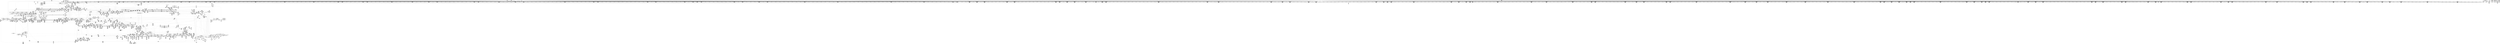 digraph {
	CE0x5b6b0d0 [shape=record,shape=Mrecord,label="{CE0x5b6b0d0|selinux_file_fcntl:_sw.epilog|*SummSource*}"]
	CE0x5c61d30 [shape=record,shape=Mrecord,label="{CE0x5c61d30|0:_i32,_4:_i32,_8:_i16,_12:_i32,_16:_i32,_20:_i32,_24:_i32,_56:_i8*,_:_SCMRE_571,572_}"]
	CE0x5b5c410 [shape=record,shape=Mrecord,label="{CE0x5b5c410|file_has_perm:_call4|security/selinux/hooks.c,1684|*SummSink*}"]
	CE0x5b4bd40 [shape=record,shape=Mrecord,label="{CE0x5b4bd40|i32_14|*Constant*|*SummSource*}"]
	CE0x5c57ec0 [shape=record,shape=Mrecord,label="{CE0x5c57ec0|0:_i32,_4:_i32,_8:_i16,_12:_i32,_16:_i32,_20:_i32,_24:_i32,_56:_i8*,_:_SCMRE_302,303_}"]
	CE0x5b4bdb0 [shape=record,shape=Mrecord,label="{CE0x5b4bdb0|file_has_perm:_f_security|security/selinux/hooks.c,1674|*SummSink*}"]
	CE0x5b96a10 [shape=record,shape=Mrecord,label="{CE0x5b96a10|get_current:_tmp3|*SummSource*}"]
	CE0x5c63830 [shape=record,shape=Mrecord,label="{CE0x5c63830|0:_i32,_4:_i32,_8:_i16,_12:_i32,_16:_i32,_20:_i32,_24:_i32,_56:_i8*,_:_SCMRE_587,588_}"]
	CE0x5c6c3e0 [shape=record,shape=Mrecord,label="{CE0x5c6c3e0|0:_i32,_4:_i32,_8:_i16,_12:_i32,_16:_i32,_20:_i32,_24:_i32,_56:_i8*,_:_SCMRE_856,864_|*MultipleSource*|*LoadInst*|include/linux/fs.h,1916|security/selinux/hooks.c,1675|Function::inode_has_perm&Arg::inode::|security/selinux/hooks.c,1611}"]
	CE0x5c4cef0 [shape=record,shape=Mrecord,label="{CE0x5c4cef0|0:_i32,_4:_i32,_8:_i16,_12:_i32,_16:_i32,_20:_i32,_24:_i32,_56:_i8*,_:_SCMRE_179,180_}"]
	CE0x5c71a50 [shape=record,shape=Mrecord,label="{CE0x5c71a50|0:_i32,_4:_i32,_8:_i16,_12:_i32,_16:_i32,_20:_i32,_24:_i32,_56:_i8*,_:_SCMRE_913,914_}"]
	CE0x5bbe8c0 [shape=record,shape=Mrecord,label="{CE0x5bbe8c0|8:_i8,_32:_%struct.inode*,_%struct.selinux_audit_data*,_128:_i32,_456:_i8*,_:_SCMRE_212,213_}"]
	CE0x5bfc980 [shape=record,shape=Mrecord,label="{CE0x5bfc980|GLOBAL:_inode_has_perm|*Constant*|*SummSource*}"]
	CE0x5c6f6e0 [shape=record,shape=Mrecord,label="{CE0x5c6f6e0|0:_i32,_4:_i32,_8:_i16,_12:_i32,_16:_i32,_20:_i32,_24:_i32,_56:_i8*,_:_SCMRE_892,893_}"]
	CE0x5be7a60 [shape=record,shape=Mrecord,label="{CE0x5be7a60|cred_sid:_tmp5|security/selinux/hooks.c,196|*SummSink*}"]
	CE0x5c530c0 [shape=record,shape=Mrecord,label="{CE0x5c530c0|0:_i32,_4:_i32,_8:_i16,_12:_i32,_16:_i32,_20:_i32,_24:_i32,_56:_i8*,_:_SCMRE_256,257_}"]
	CE0x5c10290 [shape=record,shape=Mrecord,label="{CE0x5c10290|__validate_creds:_tmp5|include/linux/cred.h,173|*SummSource*}"]
	CE0x5c0ac20 [shape=record,shape=Mrecord,label="{CE0x5c0ac20|i32_3|*Constant*}"]
	CE0x5c56060 [shape=record,shape=Mrecord,label="{CE0x5c56060|0:_i32,_4:_i32,_8:_i16,_12:_i32,_16:_i32,_20:_i32,_24:_i32,_56:_i8*,_:_SCMRE_284,285_}"]
	CE0x5bca6f0 [shape=record,shape=Mrecord,label="{CE0x5bca6f0|_call_void_mcount()_#3}"]
	CE0x5b78d30 [shape=record,shape=Mrecord,label="{CE0x5b78d30|i64_1|*Constant*}"]
	CE0x5bd1ff0 [shape=record,shape=Mrecord,label="{CE0x5bd1ff0|avc_has_perm:_auditdata|Function::avc_has_perm&Arg::auditdata::|*SummSink*}"]
	CE0x5bf3330 [shape=record,shape=Mrecord,label="{CE0x5bf3330|inode_has_perm:_bb|*SummSource*}"]
	CE0x5b90ec0 [shape=record,shape=Mrecord,label="{CE0x5b90ec0|8:_i8,_32:_%struct.inode*,_%struct.selinux_audit_data*,_128:_i32,_456:_i8*,_:_SCMRE_70,71_}"]
	CE0x5b4a5f0 [shape=record,shape=Mrecord,label="{CE0x5b4a5f0|get_current:_tmp|*SummSource*}"]
	CE0x5b97400 [shape=record,shape=Mrecord,label="{CE0x5b97400|i64_1|*Constant*|*SummSource*}"]
	CE0x5c711e0 [shape=record,shape=Mrecord,label="{CE0x5c711e0|0:_i32,_4:_i32,_8:_i16,_12:_i32,_16:_i32,_20:_i32,_24:_i32,_56:_i8*,_:_SCMRE_908,909_}"]
	CE0x5bfdc40 [shape=record,shape=Mrecord,label="{CE0x5bfdc40|file_has_perm:_out|*SummSink*}"]
	CE0x5b5ea70 [shape=record,shape=Mrecord,label="{CE0x5b5ea70|i32_17|*Constant*|*SummSource*}"]
	CE0x5bf0750 [shape=record,shape=Mrecord,label="{CE0x5bf0750|file_has_perm:_tmp9|security/selinux/hooks.c,1683|*SummSource*}"]
	CE0x5bd7280 [shape=record,shape=Mrecord,label="{CE0x5bd7280|cred_sid:_tmp2|*SummSink*}"]
	CE0x5c7bfc0 [shape=record,shape=Mrecord,label="{CE0x5c7bfc0|avc_has_perm:_ssid|Function::avc_has_perm&Arg::ssid::}"]
	CE0x5bd8090 [shape=record,shape=Mrecord,label="{CE0x5bd8090|file_has_perm:_call|security/selinux/hooks.c,1675}"]
	CE0x5c59290 [shape=record,shape=Mrecord,label="{CE0x5c59290|0:_i32,_4:_i32,_8:_i16,_12:_i32,_16:_i32,_20:_i32,_24:_i32,_56:_i8*,_:_SCMRE_328,336_|*MultipleSource*|*LoadInst*|include/linux/fs.h,1916|security/selinux/hooks.c,1675|Function::inode_has_perm&Arg::inode::|security/selinux/hooks.c,1611}"]
	CE0x5b94160 [shape=record,shape=Mrecord,label="{CE0x5b94160|8:_i8,_32:_%struct.inode*,_%struct.selinux_audit_data*,_128:_i32,_456:_i8*,_:_SCMRE_100,101_}"]
	CE0x5c12d30 [shape=record,shape=Mrecord,label="{CE0x5c12d30|_call_void___validate_creds(%struct.cred*_%cred,_i8*_getelementptr_inbounds_(_25_x_i8_,_25_x_i8_*_.str3,_i32_0,_i32_0),_i32_1609)_#10,_!dbg_!27719|security/selinux/hooks.c,1609|*SummSink*}"]
	CE0x5b75a00 [shape=record,shape=Mrecord,label="{CE0x5b75a00|0:_i32,_4:_i32,_8:_i16,_12:_i32,_16:_i32,_20:_i32,_24:_i32,_56:_i8*,_:_SCMRE_48,56_|*MultipleSource*|*LoadInst*|include/linux/fs.h,1916|security/selinux/hooks.c,1675|Function::inode_has_perm&Arg::inode::|security/selinux/hooks.c,1611}"]
	CE0x5c139b0 [shape=record,shape=Mrecord,label="{CE0x5c139b0|__validate_creds:_lnot1|include/linux/cred.h,173|*SummSource*}"]
	CE0x5bd8c00 [shape=record,shape=Mrecord,label="{CE0x5bd8c00|file_has_perm:_av|Function::file_has_perm&Arg::av::}"]
	CE0x5bbec20 [shape=record,shape=Mrecord,label="{CE0x5bbec20|8:_i8,_32:_%struct.inode*,_%struct.selinux_audit_data*,_128:_i32,_456:_i8*,_:_SCMRE_214,215_}"]
	CE0x5c72980 [shape=record,shape=Mrecord,label="{CE0x5c72980|0:_i32,_4:_i32,_8:_i16,_12:_i32,_16:_i32,_20:_i32,_24:_i32,_56:_i8*,_:_SCMRE_922,923_}"]
	CE0x5b69630 [shape=record,shape=Mrecord,label="{CE0x5b69630|selinux_file_fcntl:_tobool|security/selinux/hooks.c,3345|*SummSource*}"]
	CE0x5bf3160 [shape=record,shape=Mrecord,label="{CE0x5bf3160|inode_has_perm:_do.body|*SummSink*}"]
	CE0x5be2140 [shape=record,shape=Mrecord,label="{CE0x5be2140|selinux_file_fcntl:_tmp38|security/selinux/hooks.c,3379|*SummSource*}"]
	CE0x5b918e0 [shape=record,shape=Mrecord,label="{CE0x5b918e0|8:_i8,_32:_%struct.inode*,_%struct.selinux_audit_data*,_128:_i32,_456:_i8*,_:_SCMRE_76,77_}"]
	CE0x5b8b400 [shape=record,shape=Mrecord,label="{CE0x5b8b400|_ret_void|*SummSink*}"]
	CE0x5bfc240 [shape=record,shape=Mrecord,label="{CE0x5bfc240|file_has_perm:_call9|security/selinux/hooks.c,1695|*SummSource*}"]
	CE0x7736fe0 [shape=record,shape=Mrecord,label="{CE0x7736fe0|selinux_file_fcntl:_sw.bb|*SummSource*}"]
	CE0x5c5e020 [shape=record,shape=Mrecord,label="{CE0x5c5e020|0:_i32,_4:_i32,_8:_i16,_12:_i32,_16:_i32,_20:_i32,_24:_i32,_56:_i8*,_:_SCMRE_496,500_|*MultipleSource*|*LoadInst*|include/linux/fs.h,1916|security/selinux/hooks.c,1675|Function::inode_has_perm&Arg::inode::|security/selinux/hooks.c,1611}"]
	CE0x5b98f00 [shape=record,shape=Mrecord,label="{CE0x5b98f00|_call_void_mcount()_#3}"]
	CE0x5c6dd90 [shape=record,shape=Mrecord,label="{CE0x5c6dd90|0:_i32,_4:_i32,_8:_i16,_12:_i32,_16:_i32,_20:_i32,_24:_i32,_56:_i8*,_:_SCMRE_877,878_}"]
	CE0x5b9a4a0 [shape=record,shape=Mrecord,label="{CE0x5b9a4a0|file_has_perm:_tmp7|security/selinux/hooks.c,1683|*SummSink*}"]
	CE0x5c21a00 [shape=record,shape=Mrecord,label="{CE0x5c21a00|file_has_perm:_rc.1}"]
	CE0x5c7eec0 [shape=record,shape=Mrecord,label="{CE0x5c7eec0|i64*_getelementptr_inbounds_(_5_x_i64_,_5_x_i64_*___llvm_gcov_ctr155,_i64_0,_i64_4)|*Constant*|*SummSource*}"]
	CE0x5c6a9e0 [shape=record,shape=Mrecord,label="{CE0x5c6a9e0|0:_i32,_4:_i32,_8:_i16,_12:_i32,_16:_i32,_20:_i32,_24:_i32,_56:_i8*,_:_SCMRE_776,792_|*MultipleSource*|*LoadInst*|include/linux/fs.h,1916|security/selinux/hooks.c,1675|Function::inode_has_perm&Arg::inode::|security/selinux/hooks.c,1611}"]
	CE0x5b71b90 [shape=record,shape=Mrecord,label="{CE0x5b71b90|file_has_perm:_u|security/selinux/hooks.c,1681}"]
	CE0x5bf1320 [shape=record,shape=Mrecord,label="{CE0x5bf1320|file_has_perm:_sid3|security/selinux/hooks.c,1684|*SummSource*}"]
	CE0x5bbe560 [shape=record,shape=Mrecord,label="{CE0x5bbe560|8:_i8,_32:_%struct.inode*,_%struct.selinux_audit_data*,_128:_i32,_456:_i8*,_:_SCMRE_210,211_}"]
	CE0x5b98750 [shape=record,shape=Mrecord,label="{CE0x5b98750|selinux_file_fcntl:_tmp13|security/selinux/hooks.c,3345|*SummSink*}"]
	CE0x5b712d0 [shape=record,shape=Mrecord,label="{CE0x5b712d0|GLOBAL:_cred_sid|*Constant*}"]
	CE0x5c790e0 [shape=record,shape=Mrecord,label="{CE0x5c790e0|inode_has_perm:_tmp13|security/selinux/hooks.c,1614|*SummSink*}"]
	CE0x5b43d60 [shape=record,shape=Mrecord,label="{CE0x5b43d60|__llvm_gcov_indirect_counter_increment:_tmp5}"]
	CE0x5c12170 [shape=record,shape=Mrecord,label="{CE0x5c12170|__validate_creds:_tmp2|include/linux/cred.h,173|*SummSource*}"]
	CE0x5b55670 [shape=record,shape=Mrecord,label="{CE0x5b55670|selinux_file_fcntl:_tmp12|security/selinux/hooks.c,3345|*SummSink*}"]
	CE0x5c87e90 [shape=record,shape=Mrecord,label="{CE0x5c87e90|inode_has_perm:_tmp9|security/selinux/hooks.c,1611|*SummSink*}"]
	CE0x5bb7f00 [shape=record,shape=Mrecord,label="{CE0x5bb7f00|8:_i8,_32:_%struct.inode*,_%struct.selinux_audit_data*,_128:_i32,_456:_i8*,_:_SCMRE_149,150_}"]
	CE0x5b60640 [shape=record,shape=Mrecord,label="{CE0x5b60640|selinux_file_fcntl:_tobool9|security/selinux/hooks.c,3350}"]
	CE0x5bf6f60 [shape=record,shape=Mrecord,label="{CE0x5bf6f60|file_has_perm:_tmp18|security/selinux/hooks.c,1690|*SummSink*}"]
	CE0x5c7e290 [shape=record,shape=Mrecord,label="{CE0x5c7e290|__validate_creds:_tmp7|include/linux/cred.h,174|*SummSource*}"]
	CE0x5c52d60 [shape=record,shape=Mrecord,label="{CE0x5c52d60|0:_i32,_4:_i32,_8:_i16,_12:_i32,_16:_i32,_20:_i32,_24:_i32,_56:_i8*,_:_SCMRE_254,255_}"]
	CE0x5c51200 [shape=record,shape=Mrecord,label="{CE0x5c51200|0:_i32,_4:_i32,_8:_i16,_12:_i32,_16:_i32,_20:_i32,_24:_i32,_56:_i8*,_:_SCMRE_232,236_|*MultipleSource*|*LoadInst*|include/linux/fs.h,1916|security/selinux/hooks.c,1675|Function::inode_has_perm&Arg::inode::|security/selinux/hooks.c,1611}"]
	CE0x5bf2070 [shape=record,shape=Mrecord,label="{CE0x5bf2070|i64*_getelementptr_inbounds_(_2_x_i64_,_2_x_i64_*___llvm_gcov_ctr131,_i64_0,_i64_1)|*Constant*|*SummSource*}"]
	CE0x5bde680 [shape=record,shape=Mrecord,label="{CE0x5bde680|selinux_file_fcntl:_tmp35|security/selinux/hooks.c,3375|*SummSource*}"]
	CE0x5c6aef0 [shape=record,shape=Mrecord,label="{CE0x5c6aef0|0:_i32,_4:_i32,_8:_i16,_12:_i32,_16:_i32,_20:_i32,_24:_i32,_56:_i8*,_:_SCMRE_800,804_|*MultipleSource*|*LoadInst*|include/linux/fs.h,1916|security/selinux/hooks.c,1675|Function::inode_has_perm&Arg::inode::|security/selinux/hooks.c,1611}"]
	CE0x5c59650 [shape=record,shape=Mrecord,label="{CE0x5c59650|0:_i32,_4:_i32,_8:_i16,_12:_i32,_16:_i32,_20:_i32,_24:_i32,_56:_i8*,_:_SCMRE_336,344_|*MultipleSource*|*LoadInst*|include/linux/fs.h,1916|security/selinux/hooks.c,1675|Function::inode_has_perm&Arg::inode::|security/selinux/hooks.c,1611}"]
	CE0x5b929c0 [shape=record,shape=Mrecord,label="{CE0x5b929c0|8:_i8,_32:_%struct.inode*,_%struct.selinux_audit_data*,_128:_i32,_456:_i8*,_:_SCMRE_86,87_}"]
	CE0x5c0ad90 [shape=record,shape=Mrecord,label="{CE0x5c0ad90|inode_has_perm:_sid3|security/selinux/hooks.c,1617}"]
	CE0x5b61ee0 [shape=record,shape=Mrecord,label="{CE0x5b61ee0|selinux_file_fcntl:_tmp8|security/selinux/hooks.c,3345|*SummSource*}"]
	CE0x5c7a560 [shape=record,shape=Mrecord,label="{CE0x5c7a560|inode_has_perm:_tmp20|security/selinux/hooks.c,1618|*SummSource*}"]
	CE0x5c895e0 [shape=record,shape=Mrecord,label="{CE0x5c895e0|inode_has_perm:_tmp12|security/selinux/hooks.c,1612|*SummSource*}"]
	CE0x5bce150 [shape=record,shape=Mrecord,label="{CE0x5bce150|0:_i32,_:_CRE_0,4_|*MultipleSource*|*LoadInst*|security/selinux/hooks.c,1674|security/selinux/hooks.c,1674|security/selinux/hooks.c,1683}"]
	CE0x5b5bd00 [shape=record,shape=Mrecord,label="{CE0x5b5bd00|file_has_perm:_tmp11|security/selinux/hooks.c,1684|*SummSource*}"]
	CE0x5b8ef90 [shape=record,shape=Mrecord,label="{CE0x5b8ef90|8:_i8,_32:_%struct.inode*,_%struct.selinux_audit_data*,_128:_i32,_456:_i8*,_:_SCMRE_51,52_}"]
	CE0x5c7e120 [shape=record,shape=Mrecord,label="{CE0x5c7e120|__validate_creds:_tmp7|include/linux/cred.h,174}"]
	CE0x5b6e660 [shape=record,shape=Mrecord,label="{CE0x5b6e660|__validate_creds:_conv|include/linux/cred.h,173}"]
	CE0x5bc36c0 [shape=record,shape=Mrecord,label="{CE0x5bc36c0|8:_i8,_32:_%struct.inode*,_%struct.selinux_audit_data*,_128:_i32,_456:_i8*,_:_SCMRE_428,432_|*MultipleSource*|security/selinux/hooks.c,3350|Function::selinux_file_fcntl&Arg::file::}"]
	CE0x5c738b0 [shape=record,shape=Mrecord,label="{CE0x5c738b0|0:_i32,_4:_i32,_8:_i16,_12:_i32,_16:_i32,_20:_i32,_24:_i32,_56:_i8*,_:_SCMRE_931,932_}"]
	CE0x5be4b60 [shape=record,shape=Mrecord,label="{CE0x5be4b60|_call_void_mcount()_#3|*SummSource*}"]
	CE0x5bb74d0 [shape=record,shape=Mrecord,label="{CE0x5bb74d0|8:_i8,_32:_%struct.inode*,_%struct.selinux_audit_data*,_128:_i32,_456:_i8*,_:_SCMRE_232,240_|*MultipleSource*|security/selinux/hooks.c,3350|Function::selinux_file_fcntl&Arg::file::}"]
	CE0x5b63c60 [shape=record,shape=Mrecord,label="{CE0x5b63c60|i8*_getelementptr_inbounds_(_25_x_i8_,_25_x_i8_*_.str3,_i32_0,_i32_0)|*Constant*|*SummSink*}"]
	CE0x5bf3c10 [shape=record,shape=Mrecord,label="{CE0x5bf3c10|file_has_perm:_if.end6|*SummSink*}"]
	CE0x5bf5cc0 [shape=record,shape=Mrecord,label="{CE0x5bf5cc0|file_has_perm:_tobool7|security/selinux/hooks.c,1694|*SummSink*}"]
	CE0x5be6c80 [shape=record,shape=Mrecord,label="{CE0x5be6c80|file_has_perm:_tmp|*SummSource*}"]
	CE0x5beaad0 [shape=record,shape=Mrecord,label="{CE0x5beaad0|file_has_perm:_if.then8}"]
	CE0x5bcc980 [shape=record,shape=Mrecord,label="{CE0x5bcc980|i64*_getelementptr_inbounds_(_33_x_i64_,_33_x_i64_*___llvm_gcov_ctr260,_i64_0,_i64_28)|*Constant*|*SummSink*}"]
	CE0x5b51b90 [shape=record,shape=Mrecord,label="{CE0x5b51b90|i1_true|*Constant*}"]
	CE0x5c53ae0 [shape=record,shape=Mrecord,label="{CE0x5c53ae0|0:_i32,_4:_i32,_8:_i16,_12:_i32,_16:_i32,_20:_i32,_24:_i32,_56:_i8*,_:_SCMRE_262,263_}"]
	CE0x5b45c10 [shape=record,shape=Mrecord,label="{CE0x5b45c10|__llvm_gcov_indirect_counter_increment:_bb4|*SummSource*}"]
	CE0x5c56f90 [shape=record,shape=Mrecord,label="{CE0x5c56f90|0:_i32,_4:_i32,_8:_i16,_12:_i32,_16:_i32,_20:_i32,_24:_i32,_56:_i8*,_:_SCMRE_293,294_}"]
	CE0x5bde610 [shape=record,shape=Mrecord,label="{CE0x5bde610|i64*_getelementptr_inbounds_(_33_x_i64_,_33_x_i64_*___llvm_gcov_ctr260,_i64_0,_i64_31)|*Constant*|*SummSink*}"]
	CE0x5b65d60 [shape=record,shape=Mrecord,label="{CE0x5b65d60|i8*_getelementptr_inbounds_(_45_x_i8_,_45_x_i8_*_.str12,_i32_0,_i32_0)|*Constant*|*SummSource*}"]
	CE0x5b636a0 [shape=record,shape=Mrecord,label="{CE0x5b636a0|i64*_getelementptr_inbounds_(_33_x_i64_,_33_x_i64_*___llvm_gcov_ctr260,_i64_0,_i64_6)|*Constant*|*SummSource*}"]
	CE0x5b51a40 [shape=record,shape=Mrecord,label="{CE0x5b51a40|selinux_file_fcntl:_land.lhs.true2|*SummSource*}"]
	CE0x5c65ba0 [shape=record,shape=Mrecord,label="{CE0x5c65ba0|0:_i32,_4:_i32,_8:_i16,_12:_i32,_16:_i32,_20:_i32,_24:_i32,_56:_i8*,_:_SCMRE_608,609_}"]
	CE0x5c71db0 [shape=record,shape=Mrecord,label="{CE0x5c71db0|0:_i32,_4:_i32,_8:_i16,_12:_i32,_16:_i32,_20:_i32,_24:_i32,_56:_i8*,_:_SCMRE_915,916_}"]
	CE0x5bb7b10 [shape=record,shape=Mrecord,label="{CE0x5bb7b10|8:_i8,_32:_%struct.inode*,_%struct.selinux_audit_data*,_128:_i32,_456:_i8*,_:_SCMRE_146,147_}"]
	CE0x5b8cf10 [shape=record,shape=Mrecord,label="{CE0x5b8cf10|8:_i8,_32:_%struct.inode*,_%struct.selinux_audit_data*,_128:_i32,_456:_i8*,_:_SCMRE_8,9_}"]
	CE0x5c12510 [shape=record,shape=Mrecord,label="{CE0x5c12510|inode_has_perm:_tmp2|*SummSink*}"]
	CE0x5c64250 [shape=record,shape=Mrecord,label="{CE0x5c64250|0:_i32,_4:_i32,_8:_i16,_12:_i32,_16:_i32,_20:_i32,_24:_i32,_56:_i8*,_:_SCMRE_593,594_}"]
	CE0x5bd6090 [shape=record,shape=Mrecord,label="{CE0x5bd6090|cred_sid:_tmp3|*SummSink*}"]
	CE0x5bb2fd0 [shape=record,shape=Mrecord,label="{CE0x5bb2fd0|i32_2|*Constant*}"]
	CE0x5bde140 [shape=record,shape=Mrecord,label="{CE0x5bde140|i64*_getelementptr_inbounds_(_33_x_i64_,_33_x_i64_*___llvm_gcov_ctr260,_i64_0,_i64_31)|*Constant*}"]
	CE0x5c67d50 [shape=record,shape=Mrecord,label="{CE0x5c67d50|0:_i32,_4:_i32,_8:_i16,_12:_i32,_16:_i32,_20:_i32,_24:_i32,_56:_i8*,_:_SCMRE_648,656_|*MultipleSource*|*LoadInst*|include/linux/fs.h,1916|security/selinux/hooks.c,1675|Function::inode_has_perm&Arg::inode::|security/selinux/hooks.c,1611}"]
	CE0x5c70100 [shape=record,shape=Mrecord,label="{CE0x5c70100|0:_i32,_4:_i32,_8:_i16,_12:_i32,_16:_i32,_20:_i32,_24:_i32,_56:_i8*,_:_SCMRE_898,899_}"]
	CE0x5b879c0 [shape=record,shape=Mrecord,label="{CE0x5b879c0|i32_37|*Constant*|*SummSink*}"]
	CE0x5b496f0 [shape=record,shape=Mrecord,label="{CE0x5b496f0|_ret_%struct.inode*_%tmp4,_!dbg_!27713|include/linux/fs.h,1916|*SummSource*}"]
	CE0x5c503a0 [shape=record,shape=Mrecord,label="{CE0x5c503a0|i64*_getelementptr_inbounds_(_2_x_i64_,_2_x_i64_*___llvm_gcov_ctr131,_i64_0,_i64_1)|*Constant*}"]
	CE0x5b62620 [shape=record,shape=Mrecord,label="{CE0x5b62620|_ret_%struct.task_struct*_%tmp4,_!dbg_!27714|./arch/x86/include/asm/current.h,14}"]
	CE0x5b97ed0 [shape=record,shape=Mrecord,label="{CE0x5b97ed0|selinux_file_fcntl:_call|security/selinux/hooks.c,3345}"]
	CE0x5c76660 [shape=record,shape=Mrecord,label="{CE0x5c76660|inode_has_perm:_tmp6|*LoadInst*|security/selinux/hooks.c,1611|*SummSink*}"]
	CE0x5bea0c0 [shape=record,shape=Mrecord,label="{CE0x5bea0c0|file_has_perm:_f_path|security/selinux/hooks.c,1681}"]
	CE0x5bca760 [shape=record,shape=Mrecord,label="{CE0x5bca760|_call_void_mcount()_#3|*SummSource*}"]
	CE0x5c54c20 [shape=record,shape=Mrecord,label="{CE0x5c54c20|0:_i32,_4:_i32,_8:_i16,_12:_i32,_16:_i32,_20:_i32,_24:_i32,_56:_i8*,_:_SCMRE_272,273_}"]
	CE0x5b6b190 [shape=record,shape=Mrecord,label="{CE0x5b6b190|selinux_file_fcntl:_sw.epilog|*SummSink*}"]
	CE0x5c6d370 [shape=record,shape=Mrecord,label="{CE0x5c6d370|0:_i32,_4:_i32,_8:_i16,_12:_i32,_16:_i32,_20:_i32,_24:_i32,_56:_i8*,_:_SCMRE_871,872_}"]
	CE0x5b8ec20 [shape=record,shape=Mrecord,label="{CE0x5b8ec20|8:_i8,_32:_%struct.inode*,_%struct.selinux_audit_data*,_128:_i32,_456:_i8*,_:_SCMRE_48,49_}"]
	CE0x5b960f0 [shape=record,shape=Mrecord,label="{CE0x5b960f0|GLOBAL:_current_task|Global_var:current_task|*SummSource*}"]
	CE0x5c5cfb0 [shape=record,shape=Mrecord,label="{CE0x5c5cfb0|0:_i32,_4:_i32,_8:_i16,_12:_i32,_16:_i32,_20:_i32,_24:_i32,_56:_i8*,_:_SCMRE_479,480_}"]
	CE0x5bbc040 [shape=record,shape=Mrecord,label="{CE0x5bbc040|8:_i8,_32:_%struct.inode*,_%struct.selinux_audit_data*,_128:_i32,_456:_i8*,_:_SCMRE_188,189_}"]
	CE0x5b56d80 [shape=record,shape=Mrecord,label="{CE0x5b56d80|selinux_file_fcntl:_tmp14|security/selinux/hooks.c,3345}"]
	CE0x5c559a0 [shape=record,shape=Mrecord,label="{CE0x5c559a0|0:_i32,_4:_i32,_8:_i16,_12:_i32,_16:_i32,_20:_i32,_24:_i32,_56:_i8*,_:_SCMRE_280,281_}"]
	CE0x5b875f0 [shape=record,shape=Mrecord,label="{CE0x5b875f0|i32_36|*Constant*|*SummSink*}"]
	CE0x5be1680 [shape=record,shape=Mrecord,label="{CE0x5be1680|i64*_getelementptr_inbounds_(_33_x_i64_,_33_x_i64_*___llvm_gcov_ctr260,_i64_0,_i64_32)|*Constant*|*SummSource*}"]
	CE0x5b8ea00 [shape=record,shape=Mrecord,label="{CE0x5b8ea00|8:_i8,_32:_%struct.inode*,_%struct.selinux_audit_data*,_128:_i32,_456:_i8*,_:_SCMRE_120,121_}"]
	CE0x5c6eb10 [shape=record,shape=Mrecord,label="{CE0x5c6eb10|0:_i32,_4:_i32,_8:_i16,_12:_i32,_16:_i32,_20:_i32,_24:_i32,_56:_i8*,_:_SCMRE_885,886_}"]
	CE0x5bd8120 [shape=record,shape=Mrecord,label="{CE0x5bd8120|file_has_perm:_call|security/selinux/hooks.c,1675|*SummSource*}"]
	CE0x5c59f20 [shape=record,shape=Mrecord,label="{CE0x5c59f20|0:_i32,_4:_i32,_8:_i16,_12:_i32,_16:_i32,_20:_i32,_24:_i32,_56:_i8*,_:_SCMRE_360,376_|*MultipleSource*|*LoadInst*|include/linux/fs.h,1916|security/selinux/hooks.c,1675|Function::inode_has_perm&Arg::inode::|security/selinux/hooks.c,1611}"]
	CE0x5c5ce00 [shape=record,shape=Mrecord,label="{CE0x5c5ce00|0:_i32,_4:_i32,_8:_i16,_12:_i32,_16:_i32,_20:_i32,_24:_i32,_56:_i8*,_:_SCMRE_478,479_}"]
	CE0x5b6cbb0 [shape=record,shape=Mrecord,label="{CE0x5b6cbb0|file_has_perm:_ad|security/selinux/hooks.c, 1676}"]
	CE0x5be3e60 [shape=record,shape=Mrecord,label="{CE0x5be3e60|file_inode:_tmp|*SummSource*}"]
	CE0x5c5a760 [shape=record,shape=Mrecord,label="{CE0x5c5a760|0:_i32,_4:_i32,_8:_i16,_12:_i32,_16:_i32,_20:_i32,_24:_i32,_56:_i8*,_:_SCMRE_392,400_|*MultipleSource*|*LoadInst*|include/linux/fs.h,1916|security/selinux/hooks.c,1675|Function::inode_has_perm&Arg::inode::|security/selinux/hooks.c,1611}"]
	CE0x5c20f40 [shape=record,shape=Mrecord,label="{CE0x5c20f40|__validate_creds:_cred|Function::__validate_creds&Arg::cred::|*SummSink*}"]
	CE0x5c66770 [shape=record,shape=Mrecord,label="{CE0x5c66770|0:_i32,_4:_i32,_8:_i16,_12:_i32,_16:_i32,_20:_i32,_24:_i32,_56:_i8*,_:_SCMRE_615,616_}"]
	CE0x5c12430 [shape=record,shape=Mrecord,label="{CE0x5c12430|inode_has_perm:_tmp2}"]
	CE0x5c1d020 [shape=record,shape=Mrecord,label="{CE0x5c1d020|i64*_getelementptr_inbounds_(_8_x_i64_,_8_x_i64_*___llvm_gcov_ctr154,_i64_0,_i64_1)|*Constant*|*SummSink*}"]
	CE0x5c21270 [shape=record,shape=Mrecord,label="{CE0x5c21270|file_has_perm:_tmp27|security/selinux/hooks.c,1694|*SummSource*}"]
	CE0x5b730c0 [shape=record,shape=Mrecord,label="{CE0x5b730c0|GLOBAL:_selinux_file_fcntl.__warned|Global_var:selinux_file_fcntl.__warned|*SummSource*}"]
	CE0x5bf68f0 [shape=record,shape=Mrecord,label="{CE0x5bf68f0|file_has_perm:_tmp22|security/selinux/hooks.c,1694}"]
	CE0x5c5b520 [shape=record,shape=Mrecord,label="{CE0x5c5b520|0:_i32,_4:_i32,_8:_i16,_12:_i32,_16:_i32,_20:_i32,_24:_i32,_56:_i8*,_:_SCMRE_432,440_|*MultipleSource*|*LoadInst*|include/linux/fs.h,1916|security/selinux/hooks.c,1675|Function::inode_has_perm&Arg::inode::|security/selinux/hooks.c,1611}"]
	CE0x5c78320 [shape=record,shape=Mrecord,label="{CE0x5c78320|inode_has_perm:_tmp15|*LoadInst*|security/selinux/hooks.c,1615}"]
	CE0x5b96580 [shape=record,shape=Mrecord,label="{CE0x5b96580|i64_0|*Constant*}"]
	CE0x5c6b360 [shape=record,shape=Mrecord,label="{CE0x5c6b360|0:_i32,_4:_i32,_8:_i16,_12:_i32,_16:_i32,_20:_i32,_24:_i32,_56:_i8*,_:_SCMRE_808,816_|*MultipleSource*|*LoadInst*|include/linux/fs.h,1916|security/selinux/hooks.c,1675|Function::inode_has_perm&Arg::inode::|security/selinux/hooks.c,1611}"]
	CE0x5c0d000 [shape=record,shape=Mrecord,label="{CE0x5c0d000|inode_has_perm:_tmp20|security/selinux/hooks.c,1618|*SummSink*}"]
	CE0x5c47860 [shape=record,shape=Mrecord,label="{CE0x5c47860|0:_i32,_4:_i32,_8:_i16,_12:_i32,_16:_i32,_20:_i32,_24:_i32,_56:_i8*,_:_SCMRE_76,80_|*MultipleSource*|*LoadInst*|include/linux/fs.h,1916|security/selinux/hooks.c,1675|Function::inode_has_perm&Arg::inode::|security/selinux/hooks.c,1611}"]
	CE0x5bda560 [shape=record,shape=Mrecord,label="{CE0x5bda560|_call_void___llvm_gcov_indirect_counter_increment(i32*___llvm_gcov_global_state_pred262,_i64**_getelementptr_inbounds_(_4_x_i64*_,_4_x_i64*_*___llvm_gcda_edge_table261,_i64_0,_i64_2)),_!dbg_!27758|security/selinux/hooks.c,3362|*SummSource*}"]
	CE0x5bce0e0 [shape=record,shape=Mrecord,label="{CE0x5bce0e0|i64_0|*Constant*}"]
	CE0x5c4c170 [shape=record,shape=Mrecord,label="{CE0x5c4c170|0:_i32,_4:_i32,_8:_i16,_12:_i32,_16:_i32,_20:_i32,_24:_i32,_56:_i8*,_:_SCMRE_171,172_}"]
	CE0x5b52600 [shape=record,shape=Mrecord,label="{CE0x5b52600|selinux_file_fcntl:_if.end|*SummSink*}"]
	CE0x5b894d0 [shape=record,shape=Mrecord,label="{CE0x5b894d0|__llvm_gcov_indirect_counter_increment:_entry}"]
	CE0x5b6d980 [shape=record,shape=Mrecord,label="{CE0x5b6d980|file_has_perm:_tmp1|*SummSink*}"]
	CE0x5c1f180 [shape=record,shape=Mrecord,label="{CE0x5c1f180|__validate_creds:_tmp1}"]
	CE0x5be24e0 [shape=record,shape=Mrecord,label="{CE0x5be24e0|get_current:_bb}"]
	CE0x5b4b110 [shape=record,shape=Mrecord,label="{CE0x5b4b110|i64_0|*Constant*|*SummSource*}"]
	CE0x5bd5e20 [shape=record,shape=Mrecord,label="{CE0x5bd5e20|file_has_perm:_tmp15|security/selinux/hooks.c,1688}"]
	CE0x5bb8530 [shape=record,shape=Mrecord,label="{CE0x5bb8530|8:_i8,_32:_%struct.inode*,_%struct.selinux_audit_data*,_128:_i32,_456:_i8*,_:_SCMRE_153,154_}"]
	CE0x5b97470 [shape=record,shape=Mrecord,label="{CE0x5b97470|i64_1|*Constant*|*SummSink*}"]
	CE0x5b89740 [shape=record,shape=Mrecord,label="{CE0x5b89740|__llvm_gcov_indirect_counter_increment:_entry|*SummSink*}"]
	CE0x5bf4090 [shape=record,shape=Mrecord,label="{CE0x5bf4090|file_has_perm:_tmp17|security/selinux/hooks.c,1689|*SummSource*}"]
	CE0x5b9a700 [shape=record,shape=Mrecord,label="{CE0x5b9a700|GLOBAL:___llvm_gcov_ctr170|Global_var:__llvm_gcov_ctr170}"]
	CE0x5c53420 [shape=record,shape=Mrecord,label="{CE0x5c53420|0:_i32,_4:_i32,_8:_i16,_12:_i32,_16:_i32,_20:_i32,_24:_i32,_56:_i8*,_:_SCMRE_258,259_}"]
	CE0x5b58ad0 [shape=record,shape=Mrecord,label="{CE0x5b58ad0|file_has_perm:_tmp16|security/selinux/hooks.c,1689|*SummSource*}"]
	CE0x5be98f0 [shape=record,shape=Mrecord,label="{CE0x5be98f0|file_inode:_entry}"]
	CE0x5b77670 [shape=record,shape=Mrecord,label="{CE0x5b77670|i64*_getelementptr_inbounds_(_2_x_i64_,_2_x_i64_*___llvm_gcov_ctr131,_i64_0,_i64_1)|*Constant*|*SummSink*}"]
	CE0x5bdfee0 [shape=record,shape=Mrecord,label="{CE0x5bdfee0|selinux_file_fcntl:_err.0}"]
	CE0x5be3d80 [shape=record,shape=Mrecord,label="{CE0x5be3d80|file_inode:_tmp}"]
	CE0x5c498e0 [shape=record,shape=Mrecord,label="{CE0x5c498e0|0:_i32,_4:_i32,_8:_i16,_12:_i32,_16:_i32,_20:_i32,_24:_i32,_56:_i8*,_:_SCMRE_144,145_}"]
	CE0x5c557f0 [shape=record,shape=Mrecord,label="{CE0x5c557f0|0:_i32,_4:_i32,_8:_i16,_12:_i32,_16:_i32,_20:_i32,_24:_i32,_56:_i8*,_:_SCMRE_279,280_}"]
	CE0x5c65330 [shape=record,shape=Mrecord,label="{CE0x5c65330|0:_i32,_4:_i32,_8:_i16,_12:_i32,_16:_i32,_20:_i32,_24:_i32,_56:_i8*,_:_SCMRE_603,604_}"]
	CE0x5b63e50 [shape=record,shape=Mrecord,label="{CE0x5b63e50|GLOBAL:_lockdep_rcu_suspicious|*Constant*|*SummSource*}"]
	CE0x5bde0d0 [shape=record,shape=Mrecord,label="{CE0x5bde0d0|i64**_getelementptr_inbounds_(_4_x_i64*_,_4_x_i64*_*___llvm_gcda_edge_table261,_i64_0,_i64_3)|*Constant*|*SummSink*}"]
	CE0x5b5d3f0 [shape=record,shape=Mrecord,label="{CE0x5b5d3f0|avc_has_perm:_tsid|Function::avc_has_perm&Arg::tsid::}"]
	CE0x5b55500 [shape=record,shape=Mrecord,label="{CE0x5b55500|selinux_file_fcntl:_tmp12|security/selinux/hooks.c,3345|*SummSource*}"]
	CE0x5bdb950 [shape=record,shape=Mrecord,label="{CE0x5bdb950|selinux_file_fcntl:_tmp33|security/selinux/hooks.c,3362}"]
	CE0x5b62360 [shape=record,shape=Mrecord,label="{CE0x5b62360|selinux_file_fcntl:_tmp}"]
	CE0x5b5d1f0 [shape=record,shape=Mrecord,label="{CE0x5b5d1f0|avc_has_perm:_ssid|Function::avc_has_perm&Arg::ssid::|*SummSink*}"]
	CE0x5c58730 [shape=record,shape=Mrecord,label="{CE0x5c58730|0:_i32,_4:_i32,_8:_i16,_12:_i32,_16:_i32,_20:_i32,_24:_i32,_56:_i8*,_:_SCMRE_307,308_}"]
	CE0x5be6fb0 [shape=record,shape=Mrecord,label="{CE0x5be6fb0|cred_sid:_sid|security/selinux/hooks.c,197}"]
	CE0x5c645b0 [shape=record,shape=Mrecord,label="{CE0x5c645b0|0:_i32,_4:_i32,_8:_i16,_12:_i32,_16:_i32,_20:_i32,_24:_i32,_56:_i8*,_:_SCMRE_595,596_}"]
	CE0x5b87d90 [shape=record,shape=Mrecord,label="{CE0x5b87d90|i32_38|*Constant*|*SummSink*}"]
	CE0x5c7fe40 [shape=record,shape=Mrecord,label="{CE0x5c7fe40|__validate_creds:_tmp6|include/linux/cred.h,174|*SummSource*}"]
	CE0x5bce5f0 [shape=record,shape=Mrecord,label="{CE0x5bce5f0|0:_i32,_:_CRE_12,16_|*MultipleSource*|*LoadInst*|security/selinux/hooks.c,1674|security/selinux/hooks.c,1674|security/selinux/hooks.c,1683}"]
	CE0x5c1d870 [shape=record,shape=Mrecord,label="{CE0x5c1d870|cred_sid:_entry}"]
	CE0x5c60470 [shape=record,shape=Mrecord,label="{CE0x5c60470|0:_i32,_4:_i32,_8:_i16,_12:_i32,_16:_i32,_20:_i32,_24:_i32,_56:_i8*,_:_SCMRE_556,557_}"]
	CE0x5c4d250 [shape=record,shape=Mrecord,label="{CE0x5c4d250|0:_i32,_4:_i32,_8:_i16,_12:_i32,_16:_i32,_20:_i32,_24:_i32,_56:_i8*,_:_SCMRE_181,182_}"]
	CE0x5bd4f10 [shape=record,shape=Mrecord,label="{CE0x5bd4f10|i64*_getelementptr_inbounds_(_12_x_i64_,_12_x_i64_*___llvm_gcov_ctr170,_i64_0,_i64_5)|*Constant*|*SummSink*}"]
	CE0x5c5f120 [shape=record,shape=Mrecord,label="{CE0x5c5f120|0:_i32,_4:_i32,_8:_i16,_12:_i32,_16:_i32,_20:_i32,_24:_i32,_56:_i8*,_:_SCMRE_528,536_|*MultipleSource*|*LoadInst*|include/linux/fs.h,1916|security/selinux/hooks.c,1675|Function::inode_has_perm&Arg::inode::|security/selinux/hooks.c,1611}"]
	CE0x5bd5690 [shape=record,shape=Mrecord,label="{CE0x5bd5690|file_has_perm:_tmp13|security/selinux/hooks.c,1688}"]
	CE0x5b90b60 [shape=record,shape=Mrecord,label="{CE0x5b90b60|8:_i8,_32:_%struct.inode*,_%struct.selinux_audit_data*,_128:_i32,_456:_i8*,_:_SCMRE_68,69_}"]
	CE0x5c56a80 [shape=record,shape=Mrecord,label="{CE0x5c56a80|0:_i32,_4:_i32,_8:_i16,_12:_i32,_16:_i32,_20:_i32,_24:_i32,_56:_i8*,_:_SCMRE_290,291_}"]
	CE0x5bbbb30 [shape=record,shape=Mrecord,label="{CE0x5bbbb30|8:_i8,_32:_%struct.inode*,_%struct.selinux_audit_data*,_128:_i32,_456:_i8*,_:_SCMRE_185,186_}"]
	CE0x5bc00f0 [shape=record,shape=Mrecord,label="{CE0x5bc00f0|8:_i8,_32:_%struct.inode*,_%struct.selinux_audit_data*,_128:_i32,_456:_i8*,_:_SCMRE_288,292_|*MultipleSource*|security/selinux/hooks.c,3350|Function::selinux_file_fcntl&Arg::file::}"]
	CE0x5c5f6a0 [shape=record,shape=Mrecord,label="{CE0x5c5f6a0|0:_i32,_4:_i32,_8:_i16,_12:_i32,_16:_i32,_20:_i32,_24:_i32,_56:_i8*,_:_SCMRE_540,544_|*MultipleSource*|*LoadInst*|include/linux/fs.h,1916|security/selinux/hooks.c,1675|Function::inode_has_perm&Arg::inode::|security/selinux/hooks.c,1611}"]
	CE0x5c1ab60 [shape=record,shape=Mrecord,label="{CE0x5c1ab60|cred_sid:_security|security/selinux/hooks.c,196}"]
	CE0x5b89ee0 [shape=record,shape=Mrecord,label="{CE0x5b89ee0|selinux_file_fcntl:_tmp25|security/selinux/hooks.c,3350}"]
	CE0x5b538a0 [shape=record,shape=Mrecord,label="{CE0x5b538a0|selinux_file_fcntl:_if.then10|*SummSink*}"]
	CE0x5bfaa60 [shape=record,shape=Mrecord,label="{CE0x5bfaa60|file_has_perm:_rc.0|*SummSink*}"]
	CE0x5c7d6f0 [shape=record,shape=Mrecord,label="{CE0x5c7d6f0|i64*_getelementptr_inbounds_(_5_x_i64_,_5_x_i64_*___llvm_gcov_ctr155,_i64_0,_i64_3)|*Constant*|*SummSource*}"]
	CE0x5bd9960 [shape=record,shape=Mrecord,label="{CE0x5bd9960|selinux_file_fcntl:_tmp31|security/selinux/hooks.c,3350|*SummSink*}"]
	CE0x5bd1540 [shape=record,shape=Mrecord,label="{CE0x5bd1540|avc_has_perm:_tclass|Function::avc_has_perm&Arg::tclass::|*SummSource*}"]
	CE0x5c51d10 [shape=record,shape=Mrecord,label="{CE0x5c51d10|0:_i32,_4:_i32,_8:_i16,_12:_i32,_16:_i32,_20:_i32,_24:_i32,_56:_i8*,_:_SCMRE_244,245_}"]
	CE0x5bbedd0 [shape=record,shape=Mrecord,label="{CE0x5bbedd0|8:_i8,_32:_%struct.inode*,_%struct.selinux_audit_data*,_128:_i32,_456:_i8*,_:_SCMRE_215,216_}"]
	CE0x5c878e0 [shape=record,shape=Mrecord,label="{CE0x5c878e0|inode_has_perm:_tmp8|security/selinux/hooks.c,1611|*SummSink*}"]
	CE0x5b51c00 [shape=record,shape=Mrecord,label="{CE0x5b51c00|selinux_file_fcntl:_tmp10|security/selinux/hooks.c,3345}"]
	CE0x5b78da0 [shape=record,shape=Mrecord,label="{CE0x5b78da0|file_inode:_tmp1}"]
	CE0x5bde060 [shape=record,shape=Mrecord,label="{CE0x5bde060|i64**_getelementptr_inbounds_(_4_x_i64*_,_4_x_i64*_*___llvm_gcda_edge_table261,_i64_0,_i64_3)|*Constant*|*SummSource*}"]
	CE0x5c10110 [shape=record,shape=Mrecord,label="{CE0x5c10110|__validate_creds:_tmp5|include/linux/cred.h,173}"]
	CE0x5b59570 [shape=record,shape=Mrecord,label="{CE0x5b59570|file_has_perm:_entry}"]
	CE0x5bb0190 [shape=record,shape=Mrecord,label="{CE0x5bb0190|get_current:_tmp4|./arch/x86/include/asm/current.h,14|*SummSink*}"]
	CE0x5c15e30 [shape=record,shape=Mrecord,label="{CE0x5c15e30|0:_i32,_4:_i32,_8:_i16,_12:_i32,_16:_i32,_20:_i32,_24:_i32,_56:_i8*,_:_SCMRE_2,4_|*MultipleSource*|*LoadInst*|include/linux/fs.h,1916|security/selinux/hooks.c,1675|Function::inode_has_perm&Arg::inode::|security/selinux/hooks.c,1611}"]
	CE0x5bfd1a0 [shape=record,shape=Mrecord,label="{CE0x5bfd1a0|inode_has_perm:_inode|Function::inode_has_perm&Arg::inode::}"]
	CE0x5c1ce40 [shape=record,shape=Mrecord,label="{CE0x5c1ce40|__validate_creds:_expval|include/linux/cred.h,173|*SummSink*}"]
	CE0x5c56de0 [shape=record,shape=Mrecord,label="{CE0x5c56de0|0:_i32,_4:_i32,_8:_i16,_12:_i32,_16:_i32,_20:_i32,_24:_i32,_56:_i8*,_:_SCMRE_292,293_}"]
	CE0x5c1e270 [shape=record,shape=Mrecord,label="{CE0x5c1e270|GLOBAL:_creds_are_invalid|*Constant*|*SummSink*}"]
	CE0x5b95f40 [shape=record,shape=Mrecord,label="{CE0x5b95f40|__llvm_gcov_indirect_counter_increment:_bb}"]
	CE0x5b52fa0 [shape=record,shape=Mrecord,label="{CE0x5b52fa0|_call_void_lockdep_rcu_suspicious(i8*_getelementptr_inbounds_(_25_x_i8_,_25_x_i8_*_.str3,_i32_0,_i32_0),_i32_3345,_i8*_getelementptr_inbounds_(_45_x_i8_,_45_x_i8_*_.str12,_i32_0,_i32_0))_#10,_!dbg_!27730|security/selinux/hooks.c,3345}"]
	CE0x5bd5f80 [shape=record,shape=Mrecord,label="{CE0x5bd5f80|cred_sid:_tmp3}"]
	CE0x5bc89a0 [shape=record,shape=Mrecord,label="{CE0x5bc89a0|selinux_file_fcntl:_tmp24|security/selinux/hooks.c,3350|*SummSink*}"]
	CE0x5c4b620 [shape=record,shape=Mrecord,label="{CE0x5c4b620|0:_i32,_4:_i32,_8:_i16,_12:_i32,_16:_i32,_20:_i32,_24:_i32,_56:_i8*,_:_SCMRE_164,165_}"]
	CE0x5c1f4b0 [shape=record,shape=Mrecord,label="{CE0x5c1f4b0|inode_has_perm:_i_flags|security/selinux/hooks.c,1611|*SummSource*}"]
	CE0x5bd5980 [shape=record,shape=Mrecord,label="{CE0x5bd5980|file_has_perm:_tmp14|security/selinux/hooks.c,1688}"]
	CE0x5be9030 [shape=record,shape=Mrecord,label="{CE0x5be9030|i64*_getelementptr_inbounds_(_2_x_i64_,_2_x_i64_*___llvm_gcov_ctr131,_i64_0,_i64_0)|*Constant*|*SummSource*}"]
	CE0x5bfcb50 [shape=record,shape=Mrecord,label="{CE0x5bfcb50|inode_has_perm:_cred|Function::inode_has_perm&Arg::cred::}"]
	CE0x5bb6bc0 [shape=record,shape=Mrecord,label="{CE0x5bb6bc0|8:_i8,_32:_%struct.inode*,_%struct.selinux_audit_data*,_128:_i32,_456:_i8*,_:_SCMRE_127,128_}"]
	CE0x5b5dc30 [shape=record,shape=Mrecord,label="{CE0x5b5dc30|i1_true|*Constant*|*SummSource*}"]
	CE0x5bde6f0 [shape=record,shape=Mrecord,label="{CE0x5bde6f0|selinux_file_fcntl:_tmp35|security/selinux/hooks.c,3375|*SummSink*}"]
	CE0x5c62fc0 [shape=record,shape=Mrecord,label="{CE0x5c62fc0|0:_i32,_4:_i32,_8:_i16,_12:_i32,_16:_i32,_20:_i32,_24:_i32,_56:_i8*,_:_SCMRE_582,583_}"]
	CE0x5bf9500 [shape=record,shape=Mrecord,label="{CE0x5bf9500|inode_has_perm:_perms|Function::inode_has_perm&Arg::perms::}"]
	CE0x5c17db0 [shape=record,shape=Mrecord,label="{CE0x5c17db0|inode_has_perm:_tmp}"]
	CE0x5b9ac40 [shape=record,shape=Mrecord,label="{CE0x5b9ac40|i64_24|*Constant*|*SummSink*}"]
	CE0x5c65180 [shape=record,shape=Mrecord,label="{CE0x5c65180|0:_i32,_4:_i32,_8:_i16,_12:_i32,_16:_i32,_20:_i32,_24:_i32,_56:_i8*,_:_SCMRE_602,603_}"]
	CE0x5bfc6e0 [shape=record,shape=Mrecord,label="{CE0x5bfc6e0|GLOBAL:_inode_has_perm|*Constant*}"]
	CE0x5c008f0 [shape=record,shape=Mrecord,label="{CE0x5c008f0|inode_has_perm:_do.end|*SummSource*}"]
	CE0x5c49a50 [shape=record,shape=Mrecord,label="{CE0x5c49a50|0:_i32,_4:_i32,_8:_i16,_12:_i32,_16:_i32,_20:_i32,_24:_i32,_56:_i8*,_:_SCMRE_145,146_}"]
	CE0x5c51bf0 [shape=record,shape=Mrecord,label="{CE0x5c51bf0|0:_i32,_4:_i32,_8:_i16,_12:_i32,_16:_i32,_20:_i32,_24:_i32,_56:_i8*,_:_SCMRE_243,244_}"]
	CE0x5c66fe0 [shape=record,shape=Mrecord,label="{CE0x5c66fe0|0:_i32,_4:_i32,_8:_i16,_12:_i32,_16:_i32,_20:_i32,_24:_i32,_56:_i8*,_:_SCMRE_620,621_}"]
	CE0x5bd2510 [shape=record,shape=Mrecord,label="{CE0x5bd2510|file_has_perm:_tobool|security/selinux/hooks.c,1688|*SummSink*}"]
	CE0x5b43780 [shape=record,shape=Mrecord,label="{CE0x5b43780|i64*_null|*Constant*|*SummSink*}"]
	CE0x5c14bc0 [shape=record,shape=Mrecord,label="{CE0x5c14bc0|i64*_getelementptr_inbounds_(_8_x_i64_,_8_x_i64_*___llvm_gcov_ctr154,_i64_0,_i64_2)|*Constant*|*SummSource*}"]
	CE0x5bc9b20 [shape=record,shape=Mrecord,label="{CE0x5bc9b20|inode_has_perm:_i_flags|security/selinux/hooks.c,1611}"]
	CE0x5c707c0 [shape=record,shape=Mrecord,label="{CE0x5c707c0|0:_i32,_4:_i32,_8:_i16,_12:_i32,_16:_i32,_20:_i32,_24:_i32,_56:_i8*,_:_SCMRE_902,903_}"]
	CE0x5c84ba0 [shape=record,shape=Mrecord,label="{CE0x5c84ba0|inode_has_perm:_lnot1|security/selinux/hooks.c,1611|*SummSource*}"]
	CE0x5c4bc60 [shape=record,shape=Mrecord,label="{CE0x5c4bc60|0:_i32,_4:_i32,_8:_i16,_12:_i32,_16:_i32,_20:_i32,_24:_i32,_56:_i8*,_:_SCMRE_168,169_}"]
	CE0x5b53d90 [shape=record,shape=Mrecord,label="{CE0x5b53d90|selinux_file_fcntl:_tmp3}"]
	CE0x5bd1930 [shape=record,shape=Mrecord,label="{CE0x5bd1930|avc_has_perm:_requested|Function::avc_has_perm&Arg::requested::}"]
	CE0x5b45ba0 [shape=record,shape=Mrecord,label="{CE0x5b45ba0|i32_-1|*Constant*}"]
	CE0x5c4b150 [shape=record,shape=Mrecord,label="{CE0x5c4b150|0:_i32,_4:_i32,_8:_i16,_12:_i32,_16:_i32,_20:_i32,_24:_i32,_56:_i8*,_:_SCMRE_161,162_}"]
	CE0x5bcfc60 [shape=record,shape=Mrecord,label="{CE0x5bcfc60|i64_1024|*Constant*|*SummSink*}"]
	CE0x5c4ed50 [shape=record,shape=Mrecord,label="{CE0x5c4ed50|0:_i32,_4:_i32,_8:_i16,_12:_i32,_16:_i32,_20:_i32,_24:_i32,_56:_i8*,_:_SCMRE_197,198_}"]
	CE0x5c7c8b0 [shape=record,shape=Mrecord,label="{CE0x5c7c8b0|avc_has_perm:_auditdata|Function::avc_has_perm&Arg::auditdata::}"]
	CE0x5b728a0 [shape=record,shape=Mrecord,label="{CE0x5b728a0|selinux_file_fcntl:_tmp1}"]
	CE0x5b69510 [shape=record,shape=Mrecord,label="{CE0x5b69510|i64*_getelementptr_inbounds_(_33_x_i64_,_33_x_i64_*___llvm_gcov_ctr260,_i64_0,_i64_8)|*Constant*|*SummSink*}"]
	CE0x5c04430 [shape=record,shape=Mrecord,label="{CE0x5c04430|__validate_creds:_tmp9|include/linux/cred.h,175|*SummSink*}"]
	CE0x5b98540 [shape=record,shape=Mrecord,label="{CE0x5b98540|selinux_file_fcntl:_tmp13|security/selinux/hooks.c,3345|*SummSource*}"]
	CE0x5b701b0 [shape=record,shape=Mrecord,label="{CE0x5b701b0|file_has_perm:_f_security|security/selinux/hooks.c,1674|*SummSource*}"]
	CE0x5b75620 [shape=record,shape=Mrecord,label="{CE0x5b75620|i64_7|*Constant*|*SummSink*}"]
	CE0x5b52720 [shape=record,shape=Mrecord,label="{CE0x5b52720|i64*_getelementptr_inbounds_(_33_x_i64_,_33_x_i64_*___llvm_gcov_ctr260,_i64_0,_i64_0)|*Constant*}"]
	CE0x5c85270 [shape=record,shape=Mrecord,label="{CE0x5c85270|inode_has_perm:_lnot.ext|security/selinux/hooks.c,1611|*SummSource*}"]
	CE0x5b40dd0 [shape=record,shape=Mrecord,label="{CE0x5b40dd0|selinux_file_fcntl:_do.end|*SummSink*}"]
	CE0x5b780c0 [shape=record,shape=Mrecord,label="{CE0x5b780c0|__validate_creds:_conv|include/linux/cred.h,173|*SummSink*}"]
	CE0x5c5fc20 [shape=record,shape=Mrecord,label="{CE0x5c5fc20|0:_i32,_4:_i32,_8:_i16,_12:_i32,_16:_i32,_20:_i32,_24:_i32,_56:_i8*,_:_SCMRE_553,554_}"]
	CE0x5b523d0 [shape=record,shape=Mrecord,label="{CE0x5b523d0|i64*_getelementptr_inbounds_(_33_x_i64_,_33_x_i64_*___llvm_gcov_ctr260,_i64_0,_i64_1)|*Constant*|*SummSource*}"]
	CE0x5c88840 [shape=record,shape=Mrecord,label="{CE0x5c88840|i64*_getelementptr_inbounds_(_8_x_i64_,_8_x_i64_*___llvm_gcov_ctr154,_i64_0,_i64_5)|*Constant*|*SummSource*}"]
	CE0x5c68620 [shape=record,shape=Mrecord,label="{CE0x5c68620|0:_i32,_4:_i32,_8:_i16,_12:_i32,_16:_i32,_20:_i32,_24:_i32,_56:_i8*,_:_SCMRE_672,680_|*MultipleSource*|*LoadInst*|include/linux/fs.h,1916|security/selinux/hooks.c,1675|Function::inode_has_perm&Arg::inode::|security/selinux/hooks.c,1611}"]
	CE0x5c1a160 [shape=record,shape=Mrecord,label="{CE0x5c1a160|_call_void_mcount()_#3|*SummSource*}"]
	CE0x5c1a270 [shape=record,shape=Mrecord,label="{CE0x5c1a270|_call_void_mcount()_#3|*SummSink*}"]
	CE0x5c5f3e0 [shape=record,shape=Mrecord,label="{CE0x5c5f3e0|0:_i32,_4:_i32,_8:_i16,_12:_i32,_16:_i32,_20:_i32,_24:_i32,_56:_i8*,_:_SCMRE_536,540_|*MultipleSource*|*LoadInst*|include/linux/fs.h,1916|security/selinux/hooks.c,1675|Function::inode_has_perm&Arg::inode::|security/selinux/hooks.c,1611}"]
	CE0x5b6d160 [shape=record,shape=Mrecord,label="{CE0x5b6d160|cred_sid:_cred|Function::cred_sid&Arg::cred::|*SummSource*}"]
	CE0x5bbcf70 [shape=record,shape=Mrecord,label="{CE0x5bbcf70|8:_i8,_32:_%struct.inode*,_%struct.selinux_audit_data*,_128:_i32,_456:_i8*,_:_SCMRE_197,198_}"]
	CE0x5c75030 [shape=record,shape=Mrecord,label="{CE0x5c75030|0:_i32,_4:_i32,_8:_i16,_12:_i32,_16:_i32,_20:_i32,_24:_i32,_56:_i8*,_:_SCMRE_978,979_}"]
	CE0x5c7fdd0 [shape=record,shape=Mrecord,label="{CE0x5c7fdd0|__validate_creds:_tmp6|include/linux/cred.h,174}"]
	CE0x5c6b620 [shape=record,shape=Mrecord,label="{CE0x5c6b620|0:_i32,_4:_i32,_8:_i16,_12:_i32,_16:_i32,_20:_i32,_24:_i32,_56:_i8*,_:_SCMRE_816,824_|*MultipleSource*|*LoadInst*|include/linux/fs.h,1916|security/selinux/hooks.c,1675|Function::inode_has_perm&Arg::inode::|security/selinux/hooks.c,1611}"]
	CE0x5c85770 [shape=record,shape=Mrecord,label="{CE0x5c85770|i64_4|*Constant*}"]
	CE0x5b877f0 [shape=record,shape=Mrecord,label="{CE0x5b877f0|i32_37|*Constant*}"]
	CE0x5c52340 [shape=record,shape=Mrecord,label="{CE0x5c52340|0:_i32,_4:_i32,_8:_i16,_12:_i32,_16:_i32,_20:_i32,_24:_i32,_56:_i8*,_:_SCMRE_248,249_}"]
	CE0x5c6e960 [shape=record,shape=Mrecord,label="{CE0x5c6e960|0:_i32,_4:_i32,_8:_i16,_12:_i32,_16:_i32,_20:_i32,_24:_i32,_56:_i8*,_:_SCMRE_884,885_}"]
	CE0x5b52360 [shape=record,shape=Mrecord,label="{CE0x5b52360|i32_0|*Constant*}"]
	CE0x5c574a0 [shape=record,shape=Mrecord,label="{CE0x5c574a0|0:_i32,_4:_i32,_8:_i16,_12:_i32,_16:_i32,_20:_i32,_24:_i32,_56:_i8*,_:_SCMRE_296,297_}"]
	CE0x5b6c770 [shape=record,shape=Mrecord,label="{CE0x5b6c770|0:_i32,_4:_i32,_8:_i32,_12:_i32,_:_CMRE_12,16_|*MultipleSource*|security/selinux/hooks.c,196|*LoadInst*|security/selinux/hooks.c,196|security/selinux/hooks.c,197}"]
	CE0x5bc5da0 [shape=record,shape=Mrecord,label="{CE0x5bc5da0|i32_1024|*Constant*|*SummSource*}"]
	CE0x5c54f80 [shape=record,shape=Mrecord,label="{CE0x5c54f80|0:_i32,_4:_i32,_8:_i16,_12:_i32,_16:_i32,_20:_i32,_24:_i32,_56:_i8*,_:_SCMRE_274,275_}"]
	CE0x5c5e590 [shape=record,shape=Mrecord,label="{CE0x5c5e590|0:_i32,_4:_i32,_8:_i16,_12:_i32,_16:_i32,_20:_i32,_24:_i32,_56:_i8*,_:_SCMRE_504,508_|*MultipleSource*|*LoadInst*|include/linux/fs.h,1916|security/selinux/hooks.c,1675|Function::inode_has_perm&Arg::inode::|security/selinux/hooks.c,1611}"]
	CE0x5c6aca0 [shape=record,shape=Mrecord,label="{CE0x5c6aca0|0:_i32,_4:_i32,_8:_i16,_12:_i32,_16:_i32,_20:_i32,_24:_i32,_56:_i8*,_:_SCMRE_792,800_|*MultipleSource*|*LoadInst*|include/linux/fs.h,1916|security/selinux/hooks.c,1675|Function::inode_has_perm&Arg::inode::|security/selinux/hooks.c,1611}"]
	CE0x5c216e0 [shape=record,shape=Mrecord,label="{CE0x5c216e0|file_has_perm:_tmp27|security/selinux/hooks.c,1694|*SummSink*}"]
	CE0x5c5d9d0 [shape=record,shape=Mrecord,label="{CE0x5c5d9d0|0:_i32,_4:_i32,_8:_i16,_12:_i32,_16:_i32,_20:_i32,_24:_i32,_56:_i8*,_:_SCMRE_485,486_}"]
	CE0x5baf060 [shape=record,shape=Mrecord,label="{CE0x5baf060|__llvm_gcov_indirect_counter_increment:_tmp1}"]
	CE0x5c04a80 [shape=record,shape=Mrecord,label="{CE0x5c04a80|i64*_getelementptr_inbounds_(_2_x_i64_,_2_x_i64_*___llvm_gcov_ctr131,_i64_0,_i64_0)|*Constant*}"]
	CE0x5bb30e0 [shape=record,shape=Mrecord,label="{CE0x5bb30e0|i32_2|*Constant*|*SummSink*}"]
	CE0x5c579b0 [shape=record,shape=Mrecord,label="{CE0x5c579b0|0:_i32,_4:_i32,_8:_i16,_12:_i32,_16:_i32,_20:_i32,_24:_i32,_56:_i8*,_:_SCMRE_299,300_}"]
	CE0x5b6c450 [shape=record,shape=Mrecord,label="{CE0x5b6c450|file_has_perm:_bb|*SummSource*}"]
	CE0x5b4c150 [shape=record,shape=Mrecord,label="{CE0x5b4c150|GLOBAL:___llvm_gcov_ctr260|Global_var:__llvm_gcov_ctr260|*SummSink*}"]
	CE0x5bd57c0 [shape=record,shape=Mrecord,label="{CE0x5bd57c0|file_has_perm:_tmp13|security/selinux/hooks.c,1688|*SummSource*}"]
	CE0x5c4c4d0 [shape=record,shape=Mrecord,label="{CE0x5c4c4d0|0:_i32,_4:_i32,_8:_i16,_12:_i32,_16:_i32,_20:_i32,_24:_i32,_56:_i8*,_:_SCMRE_173,174_}"]
	CE0x5bd75e0 [shape=record,shape=Mrecord,label="{CE0x5bd75e0|i32_14|*Constant*}"]
	CE0x5baf190 [shape=record,shape=Mrecord,label="{CE0x5baf190|__llvm_gcov_indirect_counter_increment:_tmp1|*SummSource*}"]
	CE0x5bd77e0 [shape=record,shape=Mrecord,label="{CE0x5bd77e0|COLLAPSED:_GCMRE___llvm_gcov_ctr131_internal_global_2_x_i64_zeroinitializer:_elem_0:default:}"]
	CE0x5c493b0 [shape=record,shape=Mrecord,label="{CE0x5c493b0|0:_i32,_4:_i32,_8:_i16,_12:_i32,_16:_i32,_20:_i32,_24:_i32,_56:_i8*,_:_SCMRE_140,141_}"]
	CE0x5bf9fb0 [shape=record,shape=Mrecord,label="{CE0x5bf9fb0|_ret_i32_%retval.0,_!dbg_!27739|security/selinux/hooks.c,1618|*SummSource*}"]
	CE0x5c106b0 [shape=record,shape=Mrecord,label="{CE0x5c106b0|__validate_creds:_if.end}"]
	CE0x5bb7de0 [shape=record,shape=Mrecord,label="{CE0x5bb7de0|8:_i8,_32:_%struct.inode*,_%struct.selinux_audit_data*,_128:_i32,_456:_i8*,_:_SCMRE_148,149_}"]
	CE0x5c232d0 [shape=record,shape=Mrecord,label="{CE0x5c232d0|file_inode:_bb|*SummSink*}"]
	CE0x5bca300 [shape=record,shape=Mrecord,label="{CE0x5bca300|cred_sid:_bb|*SummSource*}"]
	CE0x5c51710 [shape=record,shape=Mrecord,label="{CE0x5c51710|0:_i32,_4:_i32,_8:_i16,_12:_i32,_16:_i32,_20:_i32,_24:_i32,_56:_i8*,_:_SCMRE_242,243_}"]
	CE0x5b89a10 [shape=record,shape=Mrecord,label="{CE0x5b89a10|i64_27|*Constant*|*SummSink*}"]
	CE0x5b740b0 [shape=record,shape=Mrecord,label="{CE0x5b740b0|i32_10|*Constant*|*SummSource*}"]
	CE0x5b747e0 [shape=record,shape=Mrecord,label="{CE0x5b747e0|i32_9|*Constant*|*SummSource*}"]
	CE0x5c677e0 [shape=record,shape=Mrecord,label="{CE0x5c677e0|0:_i32,_4:_i32,_8:_i16,_12:_i32,_16:_i32,_20:_i32,_24:_i32,_56:_i8*,_:_SCMRE_632,640_|*MultipleSource*|*LoadInst*|include/linux/fs.h,1916|security/selinux/hooks.c,1675|Function::inode_has_perm&Arg::inode::|security/selinux/hooks.c,1611}"]
	CE0x5bcbec0 [shape=record,shape=Mrecord,label="{CE0x5bcbec0|selinux_file_fcntl:_tmp28|security/selinux/hooks.c,3350|*SummSink*}"]
	CE0x5bcfff0 [shape=record,shape=Mrecord,label="{CE0x5bcfff0|selinux_file_fcntl:_and8|security/selinux/hooks.c,3350|*SummSource*}"]
	CE0x5bbbe90 [shape=record,shape=Mrecord,label="{CE0x5bbbe90|8:_i8,_32:_%struct.inode*,_%struct.selinux_audit_data*,_128:_i32,_456:_i8*,_:_SCMRE_187,188_}"]
	CE0x5b4dd50 [shape=record,shape=Mrecord,label="{CE0x5b4dd50|__llvm_gcov_indirect_counter_increment:_tmp2|*SummSink*}"]
	CE0x5b505f0 [shape=record,shape=Mrecord,label="{CE0x5b505f0|get_current:_tmp1|*SummSink*}"]
	CE0x5c0f290 [shape=record,shape=Mrecord,label="{CE0x5c0f290|i64*_getelementptr_inbounds_(_5_x_i64_,_5_x_i64_*___llvm_gcov_ctr155,_i64_0,_i64_3)|*Constant*}"]
	CE0x5c0fdf0 [shape=record,shape=Mrecord,label="{CE0x5c0fdf0|__validate_creds:_tmp4|include/linux/cred.h,173|*SummSource*}"]
	CE0x5bf97f0 [shape=record,shape=Mrecord,label="{CE0x5bf97f0|inode_has_perm:_perms|Function::inode_has_perm&Arg::perms::|*SummSink*}"]
	CE0x5b76ee0 [shape=record,shape=Mrecord,label="{CE0x5b76ee0|file_inode:_tmp4|*LoadInst*|include/linux/fs.h,1916}"]
	CE0x5bb8bf0 [shape=record,shape=Mrecord,label="{CE0x5bb8bf0|8:_i8,_32:_%struct.inode*,_%struct.selinux_audit_data*,_128:_i32,_456:_i8*,_:_SCMRE_157,158_}"]
	CE0x5b87f90 [shape=record,shape=Mrecord,label="{CE0x5b87f90|_call_void___llvm_gcov_indirect_counter_increment(i32*___llvm_gcov_global_state_pred262,_i64**_getelementptr_inbounds_(_4_x_i64*_,_4_x_i64*_*___llvm_gcda_edge_table261,_i64_0,_i64_1)),_!dbg_!27743|security/selinux/hooks.c,3350}"]
	CE0x5c222a0 [shape=record,shape=Mrecord,label="{CE0x5c222a0|i64*_getelementptr_inbounds_(_12_x_i64_,_12_x_i64_*___llvm_gcov_ctr170,_i64_0,_i64_11)|*Constant*|*SummSource*}"]
	CE0x5b49d30 [shape=record,shape=Mrecord,label="{CE0x5b49d30|COLLAPSED:_GCMRE___llvm_gcov_ctr98_internal_global_2_x_i64_zeroinitializer:_elem_0:default:}"]
	CE0x5b77930 [shape=record,shape=Mrecord,label="{CE0x5b77930|cred_sid:_tmp1|*SummSink*}"]
	CE0x5bc2320 [shape=record,shape=Mrecord,label="{CE0x5bc2320|8:_i8,_32:_%struct.inode*,_%struct.selinux_audit_data*,_128:_i32,_456:_i8*,_:_SCMRE_404,408_|*MultipleSource*|security/selinux/hooks.c,3350|Function::selinux_file_fcntl&Arg::file::}"]
	CE0x5c0f940 [shape=record,shape=Mrecord,label="{CE0x5c0f940|__validate_creds:_tmp3|include/linux/cred.h,173|*SummSource*}"]
	CE0x5b570e0 [shape=record,shape=Mrecord,label="{CE0x5b570e0|GLOBAL:___llvm_gcov_ctr260|Global_var:__llvm_gcov_ctr260}"]
	CE0x5bff6e0 [shape=record,shape=Mrecord,label="{CE0x5bff6e0|i32_22|*Constant*|*SummSink*}"]
	CE0x5c4a010 [shape=record,shape=Mrecord,label="{CE0x5c4a010|0:_i32,_4:_i32,_8:_i16,_12:_i32,_16:_i32,_20:_i32,_24:_i32,_56:_i8*,_:_SCMRE_149,150_}"]
	CE0x5c7e510 [shape=record,shape=Mrecord,label="{CE0x5c7e510|_call_void___invalid_creds(%struct.cred*_%cred,_i8*_%file,_i32_%line)_#10,_!dbg_!27721|include/linux/cred.h,174|*SummSource*}"]
	CE0x5bd4f80 [shape=record,shape=Mrecord,label="{CE0x5bd4f80|i64_4|*Constant*}"]
	CE0x5c85c60 [shape=record,shape=Mrecord,label="{CE0x5c85c60|GLOBAL:_llvm.expect.i64|*Constant*|*SummSource*}"]
	CE0x5b68330 [shape=record,shape=Mrecord,label="{CE0x5b68330|selinux_file_fcntl:_tmp16|security/selinux/hooks.c,3345|*SummSource*}"]
	CE0x5c10640 [shape=record,shape=Mrecord,label="{CE0x5c10640|i64*_getelementptr_inbounds_(_5_x_i64_,_5_x_i64_*___llvm_gcov_ctr155,_i64_0,_i64_0)|*Constant*|*SummSink*}"]
	CE0x5c841d0 [shape=record,shape=Mrecord,label="{CE0x5c841d0|inode_has_perm:_tobool|security/selinux/hooks.c,1611|*SummSource*}"]
	"CONST[source:1(input),value:2(dynamic)][purpose:{subject}]"
	CE0x5bdb6e0 [shape=record,shape=Mrecord,label="{CE0x5bdb6e0|i64**_getelementptr_inbounds_(_4_x_i64*_,_4_x_i64*_*___llvm_gcda_edge_table261,_i64_0,_i64_2)|*Constant*|*SummSource*}"]
	CE0x5c5e1d0 [shape=record,shape=Mrecord,label="{CE0x5c5e1d0|0:_i32,_4:_i32,_8:_i16,_12:_i32,_16:_i32,_20:_i32,_24:_i32,_56:_i8*,_:_SCMRE_500,504_|*MultipleSource*|*LoadInst*|include/linux/fs.h,1916|security/selinux/hooks.c,1675|Function::inode_has_perm&Arg::inode::|security/selinux/hooks.c,1611}"]
	CE0x5bf76b0 [shape=record,shape=Mrecord,label="{CE0x5bf76b0|file_has_perm:_tmp19|security/selinux/hooks.c,1690|*SummSource*}"]
	CE0x5c1dd90 [shape=record,shape=Mrecord,label="{CE0x5c1dd90|i32_10|*Constant*}"]
	CE0x5c86eb0 [shape=record,shape=Mrecord,label="{CE0x5c86eb0|inode_has_perm:_tmp7|security/selinux/hooks.c,1611|*SummSink*}"]
	CE0x5c47fe0 [shape=record,shape=Mrecord,label="{CE0x5c47fe0|0:_i32,_4:_i32,_8:_i16,_12:_i32,_16:_i32,_20:_i32,_24:_i32,_56:_i8*,_:_SCMRE_96,104_|*MultipleSource*|*LoadInst*|include/linux/fs.h,1916|security/selinux/hooks.c,1675|Function::inode_has_perm&Arg::inode::|security/selinux/hooks.c,1611}"]
	CE0x5c4ef00 [shape=record,shape=Mrecord,label="{CE0x5c4ef00|0:_i32,_4:_i32,_8:_i16,_12:_i32,_16:_i32,_20:_i32,_24:_i32,_56:_i8*,_:_SCMRE_198,199_}"]
	CE0x5b57820 [shape=record,shape=Mrecord,label="{CE0x5b57820|selinux_file_fcntl:_if.then}"]
	CE0x5b6d7b0 [shape=record,shape=Mrecord,label="{CE0x5b6d7b0|0:_i32,_4:_i32,_8:_i32,_12:_i32,_:_CMRE_4,8_|*MultipleSource*|security/selinux/hooks.c,196|*LoadInst*|security/selinux/hooks.c,196|security/selinux/hooks.c,197}"]
	CE0x5bbdcf0 [shape=record,shape=Mrecord,label="{CE0x5bbdcf0|8:_i8,_32:_%struct.inode*,_%struct.selinux_audit_data*,_128:_i32,_456:_i8*,_:_SCMRE_205,206_}"]
	CE0x5c223a0 [shape=record,shape=Mrecord,label="{CE0x5c223a0|i64*_getelementptr_inbounds_(_12_x_i64_,_12_x_i64_*___llvm_gcov_ctr170,_i64_0,_i64_11)|*Constant*|*SummSink*}"]
	CE0x5c58fa0 [shape=record,shape=Mrecord,label="{CE0x5c58fa0|0:_i32,_4:_i32,_8:_i16,_12:_i32,_16:_i32,_20:_i32,_24:_i32,_56:_i8*,_:_SCMRE_472,473_}"]
	CE0x5be5360 [shape=record,shape=Mrecord,label="{CE0x5be5360|__llvm_gcov_indirect_counter_increment:_pred|*SummSource*}"]
	CE0x5b95e10 [shape=record,shape=Mrecord,label="{CE0x5b95e10|8:_i8,_32:_%struct.inode*,_%struct.selinux_audit_data*,_128:_i32,_456:_i8*,_:_SCMRE_117,118_}"]
	CE0x5bfcac0 [shape=record,shape=Mrecord,label="{CE0x5bfcac0|GLOBAL:_inode_has_perm|*Constant*|*SummSink*}"]
	CE0x5c722c0 [shape=record,shape=Mrecord,label="{CE0x5c722c0|0:_i32,_4:_i32,_8:_i16,_12:_i32,_16:_i32,_20:_i32,_24:_i32,_56:_i8*,_:_SCMRE_918,919_}"]
	CE0x5bce740 [shape=record,shape=Mrecord,label="{CE0x5bce740|file_has_perm:_tmp6|security/selinux/hooks.c,1683}"]
	CE0x5b62b70 [shape=record,shape=Mrecord,label="{CE0x5b62b70|i32_78|*Constant*|*SummSink*}"]
	CE0x5c10c30 [shape=record,shape=Mrecord,label="{CE0x5c10c30|__validate_creds:_tobool|include/linux/cred.h,173}"]
	CE0x5c71390 [shape=record,shape=Mrecord,label="{CE0x5c71390|0:_i32,_4:_i32,_8:_i16,_12:_i32,_16:_i32,_20:_i32,_24:_i32,_56:_i8*,_:_SCMRE_909,910_}"]
	CE0x5bdbd70 [shape=record,shape=Mrecord,label="{CE0x5bdbd70|selinux_file_fcntl:_tmp33|security/selinux/hooks.c,3362|*SummSink*}"]
	CE0x5bdeda0 [shape=record,shape=Mrecord,label="{CE0x5bdeda0|selinux_file_fcntl:_tmp36|security/selinux/hooks.c,3375}"]
	CE0x5b623d0 [shape=record,shape=Mrecord,label="{CE0x5b623d0|COLLAPSED:_GCMRE___llvm_gcov_ctr260_internal_global_33_x_i64_zeroinitializer:_elem_0:default:}"]
	CE0x5c4d5b0 [shape=record,shape=Mrecord,label="{CE0x5c4d5b0|0:_i32,_4:_i32,_8:_i16,_12:_i32,_16:_i32,_20:_i32,_24:_i32,_56:_i8*,_:_SCMRE_183,184_}"]
	CE0x5c79c20 [shape=record,shape=Mrecord,label="{CE0x5c79c20|inode_has_perm:_i_security|security/selinux/hooks.c,1615|*SummSource*}"]
	CE0x5b92d20 [shape=record,shape=Mrecord,label="{CE0x5b92d20|8:_i8,_32:_%struct.inode*,_%struct.selinux_audit_data*,_128:_i32,_456:_i8*,_:_SCMRE_88,89_}"]
	CE0x66fcb40 [shape=record,shape=Mrecord,label="{CE0x66fcb40|i64_4|*Constant*}"]
	CE0x5c4b4b0 [shape=record,shape=Mrecord,label="{CE0x5c4b4b0|0:_i32,_4:_i32,_8:_i16,_12:_i32,_16:_i32,_20:_i32,_24:_i32,_56:_i8*,_:_SCMRE_163,164_}"]
	CE0x5c69c20 [shape=record,shape=Mrecord,label="{CE0x5c69c20|0:_i32,_4:_i32,_8:_i16,_12:_i32,_16:_i32,_20:_i32,_24:_i32,_56:_i8*,_:_SCMRE_736,740_|*MultipleSource*|*LoadInst*|include/linux/fs.h,1916|security/selinux/hooks.c,1675|Function::inode_has_perm&Arg::inode::|security/selinux/hooks.c,1611}"]
	CE0x5b52c50 [shape=record,shape=Mrecord,label="{CE0x5b52c50|GLOBAL:___llvm_gcov_global_state_pred262|Global_var:__llvm_gcov_global_state_pred262|*SummSink*}"]
	CE0x5b48b00 [shape=record,shape=Mrecord,label="{CE0x5b48b00|selinux_file_fcntl:_tmp12|security/selinux/hooks.c,3345}"]
	CE0x5bf6460 [shape=record,shape=Mrecord,label="{CE0x5bf6460|file_has_perm:_tmp21|security/selinux/hooks.c,1694|*SummSource*}"]
	CE0x5bd5c20 [shape=record,shape=Mrecord,label="{CE0x5bd5c20|file_has_perm:_tmp14|security/selinux/hooks.c,1688|*SummSink*}"]
	CE0x5bbdb40 [shape=record,shape=Mrecord,label="{CE0x5bbdb40|8:_i8,_32:_%struct.inode*,_%struct.selinux_audit_data*,_128:_i32,_456:_i8*,_:_SCMRE_204,205_}"]
	CE0x5b97bb0 [shape=record,shape=Mrecord,label="{CE0x5b97bb0|_call_void_mcount()_#3|*SummSource*}"]
	CE0x5c22c70 [shape=record,shape=Mrecord,label="{CE0x5c22c70|file_has_perm:_tmp29|security/selinux/hooks.c,1698|*SummSource*}"]
	CE0x5c880d0 [shape=record,shape=Mrecord,label="{CE0x5c880d0|inode_has_perm:_tmp10|security/selinux/hooks.c,1611}"]
	CE0x5bb9970 [shape=record,shape=Mrecord,label="{CE0x5bb9970|8:_i8,_32:_%struct.inode*,_%struct.selinux_audit_data*,_128:_i32,_456:_i8*,_:_SCMRE_165,166_}"]
	CE0x5be1470 [shape=record,shape=Mrecord,label="{CE0x5be1470|selinux_file_fcntl:_tmp37|security/selinux/hooks.c,3379}"]
	CE0x5bba540 [shape=record,shape=Mrecord,label="{CE0x5bba540|8:_i8,_32:_%struct.inode*,_%struct.selinux_audit_data*,_128:_i32,_456:_i8*,_:_SCMRE_172,173_}"]
	CE0x5c15cc0 [shape=record,shape=Mrecord,label="{CE0x5c15cc0|0:_i32,_4:_i32,_8:_i16,_12:_i32,_16:_i32,_20:_i32,_24:_i32,_56:_i8*,_:_SCMRE_0,2_|*MultipleSource*|*LoadInst*|include/linux/fs.h,1916|security/selinux/hooks.c,1675|Function::inode_has_perm&Arg::inode::|security/selinux/hooks.c,1611}"]
	CE0x5bf08c0 [shape=record,shape=Mrecord,label="{CE0x5bf08c0|file_has_perm:_tmp9|security/selinux/hooks.c,1683|*SummSink*}"]
	CE0x5bc3950 [shape=record,shape=Mrecord,label="{CE0x5bc3950|8:_i8,_32:_%struct.inode*,_%struct.selinux_audit_data*,_128:_i32,_456:_i8*,_:_SCMRE_432,436_|*MultipleSource*|security/selinux/hooks.c,3350|Function::selinux_file_fcntl&Arg::file::}"]
	CE0x5bd6ce0 [shape=record,shape=Mrecord,label="{CE0x5bd6ce0|_ret_i32_%tmp6,_!dbg_!27716|security/selinux/hooks.c,197|*SummSink*}"]
	CE0x5c7dfa0 [shape=record,shape=Mrecord,label="{CE0x5c7dfa0|GLOBAL:___invalid_creds|*Constant*}"]
	CE0x5b89230 [shape=record,shape=Mrecord,label="{CE0x5b89230|GLOBAL:___llvm_gcov_indirect_counter_increment|*Constant*|*SummSource*}"]
	CE0x5c70cd0 [shape=record,shape=Mrecord,label="{CE0x5c70cd0|0:_i32,_4:_i32,_8:_i16,_12:_i32,_16:_i32,_20:_i32,_24:_i32,_56:_i8*,_:_SCMRE_905,906_}"]
	CE0x5c84fd0 [shape=record,shape=Mrecord,label="{CE0x5c84fd0|inode_has_perm:_conv|security/selinux/hooks.c,1611}"]
	CE0x5c54200 [shape=record,shape=Mrecord,label="{CE0x5c54200|0:_i32,_4:_i32,_8:_i16,_12:_i32,_16:_i32,_20:_i32,_24:_i32,_56:_i8*,_:_SCMRE_266,267_}"]
	CE0x5c63680 [shape=record,shape=Mrecord,label="{CE0x5c63680|0:_i32,_4:_i32,_8:_i16,_12:_i32,_16:_i32,_20:_i32,_24:_i32,_56:_i8*,_:_SCMRE_586,587_}"]
	CE0x5c64760 [shape=record,shape=Mrecord,label="{CE0x5c64760|0:_i32,_4:_i32,_8:_i16,_12:_i32,_16:_i32,_20:_i32,_24:_i32,_56:_i8*,_:_SCMRE_596,597_}"]
	CE0x5b5e9b0 [shape=record,shape=Mrecord,label="{CE0x5b5e9b0|i32_17|*Constant*}"]
	CE0x5c67190 [shape=record,shape=Mrecord,label="{CE0x5c67190|0:_i32,_4:_i32,_8:_i16,_12:_i32,_16:_i32,_20:_i32,_24:_i32,_56:_i8*,_:_SCMRE_621,622_}"]
	CE0x5b99cd0 [shape=record,shape=Mrecord,label="{CE0x5b99cd0|file_has_perm:_cmp|security/selinux/hooks.c,1683}"]
	CE0x5c5dd30 [shape=record,shape=Mrecord,label="{CE0x5c5dd30|0:_i32,_4:_i32,_8:_i16,_12:_i32,_16:_i32,_20:_i32,_24:_i32,_56:_i8*,_:_SCMRE_487,488_}"]
	CE0x5c4a5d0 [shape=record,shape=Mrecord,label="{CE0x5c4a5d0|0:_i32,_4:_i32,_8:_i16,_12:_i32,_16:_i32,_20:_i32,_24:_i32,_56:_i8*,_:_SCMRE_153,154_}"]
	CE0x5c1b8a0 [shape=record,shape=Mrecord,label="{CE0x5c1b8a0|0:_i32,_4:_i32,_8:_i16,_12:_i32,_16:_i32,_20:_i32,_24:_i32,_56:_i8*,_:_SCMRE_12,16_|*MultipleSource*|*LoadInst*|include/linux/fs.h,1916|security/selinux/hooks.c,1675|Function::inode_has_perm&Arg::inode::|security/selinux/hooks.c,1611}"]
	CE0x5bf3a80 [shape=record,shape=Mrecord,label="{CE0x5bf3a80|cred_sid:_tmp}"]
	CE0x5b658f0 [shape=record,shape=Mrecord,label="{CE0x5b658f0|selinux_file_fcntl:_sw.bb15|*SummSink*}"]
	CE0x5b75f00 [shape=record,shape=Mrecord,label="{CE0x5b75f00|0:_i32,_4:_i32,_8:_i16,_12:_i32,_16:_i32,_20:_i32,_24:_i32,_56:_i8*,_:_SCMRE_64,72_|*MultipleSource*|*LoadInst*|include/linux/fs.h,1916|security/selinux/hooks.c,1675|Function::inode_has_perm&Arg::inode::|security/selinux/hooks.c,1611}"]
	CE0x5c88e70 [shape=record,shape=Mrecord,label="{CE0x5c88e70|inode_has_perm:_tmp11|security/selinux/hooks.c,1612|*SummSource*}"]
	CE0x5b74740 [shape=record,shape=Mrecord,label="{CE0x5b74740|i32_9|*Constant*}"]
	CE0x5b4cc00 [shape=record,shape=Mrecord,label="{CE0x5b4cc00|i32_0|*Constant*|*SummSink*}"]
	CE0x5bf3cf0 [shape=record,shape=Mrecord,label="{CE0x5bf3cf0|file_has_perm:_if.end}"]
	CE0x5b64600 [shape=record,shape=Mrecord,label="{CE0x5b64600|selinux_file_fcntl:_tmp7|security/selinux/hooks.c,3345|*SummSource*}"]
	CE0x5bda1f0 [shape=record,shape=Mrecord,label="{CE0x5bda1f0|selinux_file_fcntl:_tmp32|security/selinux/hooks.c,3350|*SummSink*}"]
	CE0x5c4dc70 [shape=record,shape=Mrecord,label="{CE0x5c4dc70|0:_i32,_4:_i32,_8:_i16,_12:_i32,_16:_i32,_20:_i32,_24:_i32,_56:_i8*,_:_SCMRE_187,188_}"]
	CE0x5bfcf60 [shape=record,shape=Mrecord,label="{CE0x5bfcf60|inode_has_perm:_cred|Function::inode_has_perm&Arg::cred::|*SummSink*}"]
	CE0x5c6c120 [shape=record,shape=Mrecord,label="{CE0x5c6c120|0:_i32,_4:_i32,_8:_i16,_12:_i32,_16:_i32,_20:_i32,_24:_i32,_56:_i8*,_:_SCMRE_848,856_|*MultipleSource*|*LoadInst*|include/linux/fs.h,1916|security/selinux/hooks.c,1675|Function::inode_has_perm&Arg::inode::|security/selinux/hooks.c,1611}"]
	CE0x5c69ee0 [shape=record,shape=Mrecord,label="{CE0x5c69ee0|0:_i32,_4:_i32,_8:_i16,_12:_i32,_16:_i32,_20:_i32,_24:_i32,_56:_i8*,_:_SCMRE_744,752_|*MultipleSource*|*LoadInst*|include/linux/fs.h,1916|security/selinux/hooks.c,1675|Function::inode_has_perm&Arg::inode::|security/selinux/hooks.c,1611}"]
	CE0x5c54710 [shape=record,shape=Mrecord,label="{CE0x5c54710|0:_i32,_4:_i32,_8:_i16,_12:_i32,_16:_i32,_20:_i32,_24:_i32,_56:_i8*,_:_SCMRE_269,270_}"]
	CE0x5bfb1a0 [shape=record,shape=Mrecord,label="{CE0x5bfb1a0|file_has_perm:_tmp28|security/selinux/hooks.c,1698|*SummSource*}"]
	CE0x5c13770 [shape=record,shape=Mrecord,label="{CE0x5c13770|__validate_creds:_lnot|include/linux/cred.h,173|*SummSink*}"]
	CE0x5b4f920 [shape=record,shape=Mrecord,label="{CE0x5b4f920|GLOBAL:_get_current|*Constant*}"]
	CE0x5c86cb0 [shape=record,shape=Mrecord,label="{CE0x5c86cb0|i64*_getelementptr_inbounds_(_8_x_i64_,_8_x_i64_*___llvm_gcov_ctr154,_i64_0,_i64_5)|*Constant*|*SummSink*}"]
	CE0x5b8cbb0 [shape=record,shape=Mrecord,label="{CE0x5b8cbb0|8:_i8,_32:_%struct.inode*,_%struct.selinux_audit_data*,_128:_i32,_456:_i8*,_:_SCMRE_6,7_}"]
	CE0x5c20b90 [shape=record,shape=Mrecord,label="{CE0x5c20b90|i32_1|*Constant*}"]
	CE0x5c5c530 [shape=record,shape=Mrecord,label="{CE0x5c5c530|0:_i32,_4:_i32,_8:_i16,_12:_i32,_16:_i32,_20:_i32,_24:_i32,_56:_i8*,_:_SCMRE_474,475_}"]
	CE0x5c044a0 [shape=record,shape=Mrecord,label="{CE0x5c044a0|cred_sid:_bb}"]
	CE0x5c53ea0 [shape=record,shape=Mrecord,label="{CE0x5c53ea0|0:_i32,_4:_i32,_8:_i16,_12:_i32,_16:_i32,_20:_i32,_24:_i32,_56:_i8*,_:_SCMRE_264,265_}"]
	CE0x5b78230 [shape=record,shape=Mrecord,label="{CE0x5b78230|__validate_creds:_conv|include/linux/cred.h,173|*SummSource*}"]
	CE0x5c6f530 [shape=record,shape=Mrecord,label="{CE0x5c6f530|0:_i32,_4:_i32,_8:_i16,_12:_i32,_16:_i32,_20:_i32,_24:_i32,_56:_i8*,_:_SCMRE_891,892_}"]
	CE0x5b61840 [shape=record,shape=Mrecord,label="{CE0x5b61840|i64_5|*Constant*}"]
	CE0x5b8be40 [shape=record,shape=Mrecord,label="{CE0x5b8be40|selinux_file_fcntl:_f_flags|security/selinux/hooks.c,3350|*SummSink*}"]
	CE0x5c62c60 [shape=record,shape=Mrecord,label="{CE0x5c62c60|0:_i32,_4:_i32,_8:_i16,_12:_i32,_16:_i32,_20:_i32,_24:_i32,_56:_i8*,_:_SCMRE_580,581_}"]
	CE0x5b4baf0 [shape=record,shape=Mrecord,label="{CE0x5b4baf0|i64_2|*Constant*|*SummSink*}"]
	CE0x5b44f90 [shape=record,shape=Mrecord,label="{CE0x5b44f90|selinux_file_fcntl:_tmp6|security/selinux/hooks.c,3345|*SummSource*}"]
	CE0x5bdc090 [shape=record,shape=Mrecord,label="{CE0x5bdc090|selinux_file_fcntl:_call14|security/selinux/hooks.c,3362}"]
	CE0x5c55640 [shape=record,shape=Mrecord,label="{CE0x5c55640|0:_i32,_4:_i32,_8:_i16,_12:_i32,_16:_i32,_20:_i32,_24:_i32,_56:_i8*,_:_SCMRE_278,279_}"]
	CE0x5bdfa70 [shape=record,shape=Mrecord,label="{CE0x5bdfa70|i32_64|*Constant*|*SummSource*}"]
	CE0x5bcd570 [shape=record,shape=Mrecord,label="{CE0x5bcd570|selinux_file_fcntl:_tmp21|security/selinux/hooks.c,3350|*SummSink*}"]
	CE0x5c5d310 [shape=record,shape=Mrecord,label="{CE0x5c5d310|0:_i32,_4:_i32,_8:_i16,_12:_i32,_16:_i32,_20:_i32,_24:_i32,_56:_i8*,_:_SCMRE_481,482_}"]
	CE0x5c15560 [shape=record,shape=Mrecord,label="{CE0x5c15560|i64*_getelementptr_inbounds_(_8_x_i64_,_8_x_i64_*___llvm_gcov_ctr154,_i64_0,_i64_1)|*Constant*|*SummSource*}"]
	CE0x5c0cd60 [shape=record,shape=Mrecord,label="{CE0x5c0cd60|inode_has_perm:_tmp17|security/selinux/hooks.c,1617|*SummSink*}"]
	CE0x5c63320 [shape=record,shape=Mrecord,label="{CE0x5c63320|0:_i32,_4:_i32,_8:_i16,_12:_i32,_16:_i32,_20:_i32,_24:_i32,_56:_i8*,_:_SCMRE_584,585_}"]
	CE0x5c7ebe0 [shape=record,shape=Mrecord,label="{CE0x5c7ebe0|_call_void___invalid_creds(%struct.cred*_%cred,_i8*_%file,_i32_%line)_#10,_!dbg_!27721|include/linux/cred.h,174|*SummSink*}"]
	CE0x5bea1f0 [shape=record,shape=Mrecord,label="{CE0x5bea1f0|file_has_perm:_f_path|security/selinux/hooks.c,1681|*SummSource*}"]
	CE0x5bf11b0 [shape=record,shape=Mrecord,label="{CE0x5bf11b0|file_has_perm:_sid3|security/selinux/hooks.c,1684}"]
	CE0x5b74b90 [shape=record,shape=Mrecord,label="{CE0x5b74b90|i32_11|*Constant*|*SummSource*}"]
	CE0x5bd93d0 [shape=record,shape=Mrecord,label="{CE0x5bd93d0|_call_void___llvm_gcov_indirect_counter_increment(i32*___llvm_gcov_global_state_pred262,_i64**_getelementptr_inbounds_(_4_x_i64*_,_4_x_i64*_*___llvm_gcda_edge_table261,_i64_0,_i64_2)),_!dbg_!27758|security/selinux/hooks.c,3362}"]
	CE0x5be9bf0 [shape=record,shape=Mrecord,label="{CE0x5be9bf0|i32_0|*Constant*}"]
	CE0x5b93aa0 [shape=record,shape=Mrecord,label="{CE0x5b93aa0|8:_i8,_32:_%struct.inode*,_%struct.selinux_audit_data*,_128:_i32,_456:_i8*,_:_SCMRE_96,97_}"]
	CE0x5bc5e10 [shape=record,shape=Mrecord,label="{CE0x5bc5e10|i32_1024|*Constant*|*SummSink*}"]
	CE0x5bccfa0 [shape=record,shape=Mrecord,label="{CE0x5bccfa0|selinux_file_fcntl:_tobool6|security/selinux/hooks.c,3350}"]
	CE0x5bbea70 [shape=record,shape=Mrecord,label="{CE0x5bbea70|8:_i8,_32:_%struct.inode*,_%struct.selinux_audit_data*,_128:_i32,_456:_i8*,_:_SCMRE_213,214_}"]
	CE0x5c195d0 [shape=record,shape=Mrecord,label="{CE0x5c195d0|0:_i32,_4:_i32,_8:_i16,_12:_i32,_16:_i32,_20:_i32,_24:_i32,_56:_i8*,_:_SCMRE_4,8_|*MultipleSource*|*LoadInst*|include/linux/fs.h,1916|security/selinux/hooks.c,1675|Function::inode_has_perm&Arg::inode::|security/selinux/hooks.c,1611}"]
	CE0x5b95c60 [shape=record,shape=Mrecord,label="{CE0x5b95c60|8:_i8,_32:_%struct.inode*,_%struct.selinux_audit_data*,_128:_i32,_456:_i8*,_:_SCMRE_116,117_}"]
	CE0x5c58c40 [shape=record,shape=Mrecord,label="{CE0x5c58c40|0:_i32,_4:_i32,_8:_i16,_12:_i32,_16:_i32,_20:_i32,_24:_i32,_56:_i8*,_:_SCMRE_310,311_}"]
	CE0x5c654e0 [shape=record,shape=Mrecord,label="{CE0x5c654e0|0:_i32,_4:_i32,_8:_i16,_12:_i32,_16:_i32,_20:_i32,_24:_i32,_56:_i8*,_:_SCMRE_604,605_}"]
	CE0x5c1ed70 [shape=record,shape=Mrecord,label="{CE0x5c1ed70|__validate_creds:_line|Function::__validate_creds&Arg::line::|*SummSource*}"]
	CE0x5c6bba0 [shape=record,shape=Mrecord,label="{CE0x5c6bba0|0:_i32,_4:_i32,_8:_i16,_12:_i32,_16:_i32,_20:_i32,_24:_i32,_56:_i8*,_:_SCMRE_832,840_|*MultipleSource*|*LoadInst*|include/linux/fs.h,1916|security/selinux/hooks.c,1675|Function::inode_has_perm&Arg::inode::|security/selinux/hooks.c,1611}"]
	CE0x5c6ee70 [shape=record,shape=Mrecord,label="{CE0x5c6ee70|0:_i32,_4:_i32,_8:_i16,_12:_i32,_16:_i32,_20:_i32,_24:_i32,_56:_i8*,_:_SCMRE_887,888_}"]
	CE0x5bca270 [shape=record,shape=Mrecord,label="{CE0x5bca270|cred_sid:_bb}"]
	CE0x5b40ec0 [shape=record,shape=Mrecord,label="{CE0x5b40ec0|selinux_file_fcntl:_sw.bb}"]
	CE0x5b77010 [shape=record,shape=Mrecord,label="{CE0x5b77010|file_inode:_tmp4|*LoadInst*|include/linux/fs.h,1916|*SummSource*}"]
	CE0x5bf6ef0 [shape=record,shape=Mrecord,label="{CE0x5bf6ef0|file_has_perm:_tmp18|security/selinux/hooks.c,1690|*SummSource*}"]
	CE0x5be0000 [shape=record,shape=Mrecord,label="{CE0x5be0000|selinux_file_fcntl:_err.0|*SummSink*}"]
	CE0x5c4c830 [shape=record,shape=Mrecord,label="{CE0x5c4c830|0:_i32,_4:_i32,_8:_i16,_12:_i32,_16:_i32,_20:_i32,_24:_i32,_56:_i8*,_:_SCMRE_175,176_}"]
	CE0x5bc2f10 [shape=record,shape=Mrecord,label="{CE0x5bc2f10|8:_i8,_32:_%struct.inode*,_%struct.selinux_audit_data*,_128:_i32,_456:_i8*,_:_SCMRE_408,416_|*MultipleSource*|security/selinux/hooks.c,3350|Function::selinux_file_fcntl&Arg::file::}"]
	CE0x5bd1850 [shape=record,shape=Mrecord,label="{CE0x5bd1850|_ret_i32_%retval.0,_!dbg_!27728|security/selinux/avc.c,775}"]
	CE0x5b8fde0 [shape=record,shape=Mrecord,label="{CE0x5b8fde0|8:_i8,_32:_%struct.inode*,_%struct.selinux_audit_data*,_128:_i32,_456:_i8*,_:_SCMRE_60,61_}"]
	CE0x5b5ed80 [shape=record,shape=Mrecord,label="{CE0x5b5ed80|i32_5|*Constant*}"]
	CE0x5b99ec0 [shape=record,shape=Mrecord,label="{CE0x5b99ec0|file_has_perm:_cmp|security/selinux/hooks.c,1683|*SummSink*}"]
	CE0x5bd14d0 [shape=record,shape=Mrecord,label="{CE0x5bd14d0|avc_has_perm:_tclass|Function::avc_has_perm&Arg::tclass::}"]
	CE0x5b8f2a0 [shape=record,shape=Mrecord,label="{CE0x5b8f2a0|8:_i8,_32:_%struct.inode*,_%struct.selinux_audit_data*,_128:_i32,_456:_i8*,_:_SCMRE_53,54_}"]
	CE0x5b4fc40 [shape=record,shape=Mrecord,label="{CE0x5b4fc40|selinux_file_fcntl:_tmp23|security/selinux/hooks.c,3350|*SummSource*}"]
	CE0x5c659f0 [shape=record,shape=Mrecord,label="{CE0x5c659f0|0:_i32,_4:_i32,_8:_i16,_12:_i32,_16:_i32,_20:_i32,_24:_i32,_56:_i8*,_:_SCMRE_607,608_}"]
	CE0x5c899c0 [shape=record,shape=Mrecord,label="{CE0x5c899c0|i64*_getelementptr_inbounds_(_8_x_i64_,_8_x_i64_*___llvm_gcov_ctr154,_i64_0,_i64_6)|*Constant*}"]
	CE0x5bfb010 [shape=record,shape=Mrecord,label="{CE0x5bfb010|i64*_getelementptr_inbounds_(_12_x_i64_,_12_x_i64_*___llvm_gcov_ctr170,_i64_0,_i64_10)|*Constant*|*SummSource*}"]
	CE0x5b8dff0 [shape=record,shape=Mrecord,label="{CE0x5b8dff0|8:_i8,_32:_%struct.inode*,_%struct.selinux_audit_data*,_128:_i32,_456:_i8*,_:_SCMRE_40,48_|*MultipleSource*|security/selinux/hooks.c,3350|Function::selinux_file_fcntl&Arg::file::}"]
	CE0x5bcff40 [shape=record,shape=Mrecord,label="{CE0x5bcff40|selinux_file_fcntl:_and8|security/selinux/hooks.c,3350}"]
	CE0x5b4ad00 [shape=record,shape=Mrecord,label="{CE0x5b4ad00|%struct.task_struct*_(%struct.task_struct**)*_asm_movq_%gs:$_1:P_,$0_,_r,im,_dirflag_,_fpsr_,_flags_}"]
	CE0x5c1af30 [shape=record,shape=Mrecord,label="{CE0x5c1af30|i32_1609|*Constant*}"]
	CE0x5b66070 [shape=record,shape=Mrecord,label="{CE0x5b66070|i64*_getelementptr_inbounds_(_33_x_i64_,_33_x_i64_*___llvm_gcov_ctr260,_i64_0,_i64_9)|*Constant*}"]
	CE0x5c00250 [shape=record,shape=Mrecord,label="{CE0x5c00250|file_has_perm:_tmp4|security/selinux/hooks.c,1681|*SummSource*}"]
	CE0x5b5bbd0 [shape=record,shape=Mrecord,label="{CE0x5b5bbd0|file_has_perm:_tmp11|security/selinux/hooks.c,1684}"]
	CE0x5b593d0 [shape=record,shape=Mrecord,label="{CE0x5b593d0|GLOBAL:_file_has_perm|*Constant*|*SummSink*}"]
	CE0x5bdf4a0 [shape=record,shape=Mrecord,label="{CE0x5bdf4a0|selinux_file_fcntl:_call16|security/selinux/hooks.c,3375|*SummSink*}"]
	CE0x5b992a0 [shape=record,shape=Mrecord,label="{CE0x5b992a0|__llvm_gcov_indirect_counter_increment:_bb|*SummSink*}"]
	CE0x5c4c320 [shape=record,shape=Mrecord,label="{CE0x5c4c320|0:_i32,_4:_i32,_8:_i16,_12:_i32,_16:_i32,_20:_i32,_24:_i32,_56:_i8*,_:_SCMRE_172,173_}"]
	CE0x5bf0290 [shape=record,shape=Mrecord,label="{CE0x5bf0290|file_has_perm:_tmp8|security/selinux/hooks.c,1683|*SummSource*}"]
	CE0x5c63d40 [shape=record,shape=Mrecord,label="{CE0x5c63d40|0:_i32,_4:_i32,_8:_i16,_12:_i32,_16:_i32,_20:_i32,_24:_i32,_56:_i8*,_:_SCMRE_590,591_}"]
	CE0x796ea20 [shape=record,shape=Mrecord,label="{CE0x796ea20|selinux_file_fcntl:_do.body|*SummSource*}"]
	CE0x5b3d8a0 [shape=record,shape=Mrecord,label="{CE0x5b3d8a0|i32_8|*Constant*|*SummSink*}"]
	CE0x5be32e0 [shape=record,shape=Mrecord,label="{CE0x5be32e0|get_current:_bb|*SummSink*}"]
	CE0x5b74ca0 [shape=record,shape=Mrecord,label="{CE0x5b74ca0|i32_11|*Constant*|*SummSink*}"]
	CE0x5bf2df0 [shape=record,shape=Mrecord,label="{CE0x5bf2df0|i64*_getelementptr_inbounds_(_5_x_i64_,_5_x_i64_*___llvm_gcov_ctr155,_i64_0,_i64_0)|*Constant*}"]
	CE0x5c12a90 [shape=record,shape=Mrecord,label="{CE0x5c12a90|_call_void___validate_creds(%struct.cred*_%cred,_i8*_getelementptr_inbounds_(_25_x_i8_,_25_x_i8_*_.str3,_i32_0,_i32_0),_i32_1609)_#10,_!dbg_!27719|security/selinux/hooks.c,1609}"]
	CE0x5b6ae00 [shape=record,shape=Mrecord,label="{CE0x5b6ae00|get_current:_entry|*SummSource*}"]
	CE0x5b757c0 [shape=record,shape=Mrecord,label="{CE0x5b757c0|file_has_perm:_tmp20|security/selinux/hooks.c,1694|*SummSource*}"]
	CE0x5bf5520 [shape=record,shape=Mrecord,label="{CE0x5bf5520|file_has_perm:_tobool7|security/selinux/hooks.c,1694}"]
	CE0x5c0af80 [shape=record,shape=Mrecord,label="{CE0x5c0af80|inode_has_perm:_sid3|security/selinux/hooks.c,1617|*SummSink*}"]
	CE0x5b4eba0 [shape=record,shape=Mrecord,label="{CE0x5b4eba0|selinux_file_fcntl:_tmp25|security/selinux/hooks.c,3350|*SummSink*}"]
	CE0x5c0a470 [shape=record,shape=Mrecord,label="{CE0x5c0a470|inode_has_perm:_tmp16|security/selinux/hooks.c,1615}"]
	CE0x5b4bbf0 [shape=record,shape=Mrecord,label="{CE0x5b4bbf0|i64_3|*Constant*}"]
	CE0x5c83cc0 [shape=record,shape=Mrecord,label="{CE0x5c83cc0|inode_has_perm:_and|security/selinux/hooks.c,1611|*SummSource*}"]
	CE0x5c57140 [shape=record,shape=Mrecord,label="{CE0x5c57140|0:_i32,_4:_i32,_8:_i16,_12:_i32,_16:_i32,_20:_i32,_24:_i32,_56:_i8*,_:_SCMRE_294,295_}"]
	CE0x5c1b910 [shape=record,shape=Mrecord,label="{CE0x5c1b910|__validate_creds:_lnot1|include/linux/cred.h,173|*SummSink*}"]
	CE0x5bd90f0 [shape=record,shape=Mrecord,label="{CE0x5bd90f0|_ret_i32_%rc.1,_!dbg_!27749|security/selinux/hooks.c,1698|*SummSource*}"]
	CE0x5bf53b0 [shape=record,shape=Mrecord,label="{CE0x5bf53b0|i64_8|*Constant*}"]
	CE0x5c599a0 [shape=record,shape=Mrecord,label="{CE0x5c599a0|0:_i32,_4:_i32,_8:_i16,_12:_i32,_16:_i32,_20:_i32,_24:_i32,_56:_i8*,_:_SCMRE_344,352_|*MultipleSource*|*LoadInst*|include/linux/fs.h,1916|security/selinux/hooks.c,1675|Function::inode_has_perm&Arg::inode::|security/selinux/hooks.c,1611}"]
	CE0x5b668d0 [shape=record,shape=Mrecord,label="{CE0x5b668d0|selinux_file_fcntl:_call3|security/selinux/hooks.c,3345|*SummSource*}"]
	CE0x5c48260 [shape=record,shape=Mrecord,label="{CE0x5c48260|0:_i32,_4:_i32,_8:_i16,_12:_i32,_16:_i32,_20:_i32,_24:_i32,_56:_i8*,_:_SCMRE_104,112_|*MultipleSource*|*LoadInst*|include/linux/fs.h,1916|security/selinux/hooks.c,1675|Function::inode_has_perm&Arg::inode::|security/selinux/hooks.c,1611}"]
	CE0x5b5e780 [shape=record,shape=Mrecord,label="{CE0x5b5e780|selinux_file_fcntl:_land.lhs.true2}"]
	CE0x5c10ee0 [shape=record,shape=Mrecord,label="{CE0x5c10ee0|__validate_creds:_tobool|include/linux/cred.h,173|*SummSink*}"]
	CE0x5b65ca0 [shape=record,shape=Mrecord,label="{CE0x5b65ca0|i8*_getelementptr_inbounds_(_45_x_i8_,_45_x_i8_*_.str12,_i32_0,_i32_0)|*Constant*}"]
	CE0x5c10d90 [shape=record,shape=Mrecord,label="{CE0x5c10d90|__validate_creds:_tobool|include/linux/cred.h,173|*SummSource*}"]
	CE0x5b5c7a0 [shape=record,shape=Mrecord,label="{CE0x5b5c7a0|i32_(i32,_i32,_i16,_i32,_%struct.common_audit_data*)*_bitcast_(i32_(i32,_i32,_i16,_i32,_%struct.common_audit_data.495*)*_avc_has_perm_to_i32_(i32,_i32,_i16,_i32,_%struct.common_audit_data*)*)|*Constant*|*SummSource*}"]
	CE0x5bc2a60 [shape=record,shape=Mrecord,label="{CE0x5bc2a60|8:_i8,_32:_%struct.inode*,_%struct.selinux_audit_data*,_128:_i32,_456:_i8*,_:_SCMRE_400,404_|*MultipleSource*|security/selinux/hooks.c,3350|Function::selinux_file_fcntl&Arg::file::}"]
	CE0x5bbb110 [shape=record,shape=Mrecord,label="{CE0x5bbb110|8:_i8,_32:_%struct.inode*,_%struct.selinux_audit_data*,_128:_i32,_456:_i8*,_:_SCMRE_179,180_}"]
	CE0x5bf0ac0 [shape=record,shape=Mrecord,label="{CE0x5bf0ac0|file_has_perm:_tmp10|security/selinux/hooks.c,1683}"]
	CE0x5c21b30 [shape=record,shape=Mrecord,label="{CE0x5c21b30|file_has_perm:_rc.1|*SummSource*}"]
	CE0x5bd9260 [shape=record,shape=Mrecord,label="{CE0x5bd9260|_ret_i32_%rc.1,_!dbg_!27749|security/selinux/hooks.c,1698|*SummSink*}"]
	CE0x5bf9a00 [shape=record,shape=Mrecord,label="{CE0x5bf9a00|inode_has_perm:_adp|Function::inode_has_perm&Arg::adp::}"]
	CE0x5c76310 [shape=record,shape=Mrecord,label="{CE0x5c76310|0:_i32,_4:_i32,_8:_i16,_12:_i32,_16:_i32,_20:_i32,_24:_i32,_56:_i8*,_:_SCMRE_1000,1008_|*MultipleSource*|*LoadInst*|include/linux/fs.h,1916|security/selinux/hooks.c,1675|Function::inode_has_perm&Arg::inode::|security/selinux/hooks.c,1611}"]
	CE0x5c6cef0 [shape=record,shape=Mrecord,label="{CE0x5c6cef0|0:_i32,_4:_i32,_8:_i16,_12:_i32,_16:_i32,_20:_i32,_24:_i32,_56:_i8*,_:_SCMRE_868,869_}"]
	CE0x5bb35f0 [shape=record,shape=Mrecord,label="{CE0x5bb35f0|file_has_perm:_path|security/selinux/hooks.c,1681|*SummSink*}"]
	CE0x5b73200 [shape=record,shape=Mrecord,label="{CE0x5b73200|GLOBAL:_selinux_file_fcntl.__warned|Global_var:selinux_file_fcntl.__warned|*SummSink*}"]
	CE0x5bd03a0 [shape=record,shape=Mrecord,label="{CE0x5bd03a0|file_has_perm:_sid2|security/selinux/hooks.c,1683}"]
	CE0x5c04790 [shape=record,shape=Mrecord,label="{CE0x5c04790|__validate_creds:_tmp9|include/linux/cred.h,175|*SummSource*}"]
	CE0x5be1bb0 [shape=record,shape=Mrecord,label="{CE0x5be1bb0|_ret_i32_%err.0,_!dbg_!27765|security/selinux/hooks.c,3379}"]
	CE0x5c61820 [shape=record,shape=Mrecord,label="{CE0x5c61820|0:_i32,_4:_i32,_8:_i16,_12:_i32,_16:_i32,_20:_i32,_24:_i32,_56:_i8*,_:_SCMRE_568,569_}"]
	CE0x5b94b80 [shape=record,shape=Mrecord,label="{CE0x5b94b80|8:_i8,_32:_%struct.inode*,_%struct.selinux_audit_data*,_128:_i32,_456:_i8*,_:_SCMRE_106,107_}"]
	CE0x5b43ab0 [shape=record,shape=Mrecord,label="{CE0x5b43ab0|__llvm_gcov_indirect_counter_increment:_tmp3|*SummSource*}"]
	CE0x5b99de0 [shape=record,shape=Mrecord,label="{CE0x5b99de0|file_has_perm:_cmp|security/selinux/hooks.c,1683|*SummSource*}"]
	CE0x5c64400 [shape=record,shape=Mrecord,label="{CE0x5c64400|0:_i32,_4:_i32,_8:_i16,_12:_i32,_16:_i32,_20:_i32,_24:_i32,_56:_i8*,_:_SCMRE_594,595_}"]
	CE0x5c79f30 [shape=record,shape=Mrecord,label="{CE0x5c79f30|inode_has_perm:_call|security/selinux/hooks.c,1614|*SummSink*}"]
	CE0x5c48c60 [shape=record,shape=Mrecord,label="{CE0x5c48c60|0:_i32,_4:_i32,_8:_i16,_12:_i32,_16:_i32,_20:_i32,_24:_i32,_56:_i8*,_:_SCMRE_137,138_}"]
	CE0x5bcda20 [shape=record,shape=Mrecord,label="{CE0x5bcda20|i64_25|*Constant*|*SummSink*}"]
	CE0x5bfb0c0 [shape=record,shape=Mrecord,label="{CE0x5bfb0c0|i64*_getelementptr_inbounds_(_12_x_i64_,_12_x_i64_*___llvm_gcov_ctr170,_i64_0,_i64_10)|*Constant*|*SummSink*}"]
	CE0x5be3170 [shape=record,shape=Mrecord,label="{CE0x5be3170|get_current:_bb|*SummSource*}"]
	CE0x5b8d780 [shape=record,shape=Mrecord,label="{CE0x5b8d780|8:_i8,_32:_%struct.inode*,_%struct.selinux_audit_data*,_128:_i32,_456:_i8*,_:_SCMRE_13,14_}"]
	CE0x5bb6f90 [shape=record,shape=Mrecord,label="{CE0x5bb6f90|8:_i8,_32:_%struct.inode*,_%struct.selinux_audit_data*,_128:_i32,_456:_i8*,_:_SCMRE_128,132_|*MultipleSource*|security/selinux/hooks.c,3350|Function::selinux_file_fcntl&Arg::file::}"]
	CE0x5b4ea30 [shape=record,shape=Mrecord,label="{CE0x5b4ea30|selinux_file_fcntl:_tobool9|security/selinux/hooks.c,3350|*SummSink*}"]
	CE0x5bb8a40 [shape=record,shape=Mrecord,label="{CE0x5bb8a40|8:_i8,_32:_%struct.inode*,_%struct.selinux_audit_data*,_128:_i32,_456:_i8*,_:_SCMRE_156,157_}"]
	CE0x5be59e0 [shape=record,shape=Mrecord,label="{CE0x5be59e0|inode_has_perm:_if.end|*SummSink*}"]
	CE0x5c52bb0 [shape=record,shape=Mrecord,label="{CE0x5c52bb0|0:_i32,_4:_i32,_8:_i16,_12:_i32,_16:_i32,_20:_i32,_24:_i32,_56:_i8*,_:_SCMRE_253,254_}"]
	CE0x5c6a460 [shape=record,shape=Mrecord,label="{CE0x5c6a460|0:_i32,_4:_i32,_8:_i16,_12:_i32,_16:_i32,_20:_i32,_24:_i32,_56:_i8*,_:_SCMRE_760,768_|*MultipleSource*|*LoadInst*|include/linux/fs.h,1916|security/selinux/hooks.c,1675|Function::inode_has_perm&Arg::inode::|security/selinux/hooks.c,1611}"]
	CE0x5c87770 [shape=record,shape=Mrecord,label="{CE0x5c87770|inode_has_perm:_tmp8|security/selinux/hooks.c,1611|*SummSource*}"]
	CE0x5be6600 [shape=record,shape=Mrecord,label="{CE0x5be6600|file_has_perm:_u|security/selinux/hooks.c,1681|*SummSink*}"]
	CE0x5bf0620 [shape=record,shape=Mrecord,label="{CE0x5bf0620|file_has_perm:_tmp9|security/selinux/hooks.c,1683}"]
	CE0x5c003a0 [shape=record,shape=Mrecord,label="{CE0x5c003a0|file_has_perm:_tmp4|security/selinux/hooks.c,1681|*SummSink*}"]
	CE0x5c119e0 [shape=record,shape=Mrecord,label="{CE0x5c119e0|inode_has_perm:_tmp5|security/selinux/hooks.c,1609}"]
	CE0x5bb81d0 [shape=record,shape=Mrecord,label="{CE0x5bb81d0|8:_i8,_32:_%struct.inode*,_%struct.selinux_audit_data*,_128:_i32,_456:_i8*,_:_SCMRE_151,152_}"]
	CE0x5bbaf60 [shape=record,shape=Mrecord,label="{CE0x5bbaf60|8:_i8,_32:_%struct.inode*,_%struct.selinux_audit_data*,_128:_i32,_456:_i8*,_:_SCMRE_178,179_}"]
	CE0x5b9a880 [shape=record,shape=Mrecord,label="{CE0x5b9a880|GLOBAL:___llvm_gcov_ctr170|Global_var:__llvm_gcov_ctr170|*SummSource*}"]
	CE0x5b70090 [shape=record,shape=Mrecord,label="{CE0x5b70090|file_has_perm:_f_security|security/selinux/hooks.c,1674}"]
	CE0x5b4da50 [shape=record,shape=Mrecord,label="{CE0x5b4da50|__llvm_gcov_indirect_counter_increment:_counter|*SummSource*}"]
	CE0x5bc4390 [shape=record,shape=Mrecord,label="{CE0x5bc4390|8:_i8,_32:_%struct.inode*,_%struct.selinux_audit_data*,_128:_i32,_456:_i8*,_:_SCMRE_456,464_|*MultipleSource*|security/selinux/hooks.c,3350|Function::selinux_file_fcntl&Arg::file::}"]
	CE0x5b63050 [shape=record,shape=Mrecord,label="{CE0x5b63050|selinux_file_fcntl:_tmp19|security/selinux/hooks.c,3345}"]
	CE0x5c88200 [shape=record,shape=Mrecord,label="{CE0x5c88200|inode_has_perm:_tmp10|security/selinux/hooks.c,1611|*SummSource*}"]
	CE0x5bc1d90 [shape=record,shape=Mrecord,label="{CE0x5bc1d90|8:_i8,_32:_%struct.inode*,_%struct.selinux_audit_data*,_128:_i32,_456:_i8*,_:_SCMRE_368,372_|*MultipleSource*|security/selinux/hooks.c,3350|Function::selinux_file_fcntl&Arg::file::}"]
	CE0x5c79070 [shape=record,shape=Mrecord,label="{CE0x5c79070|inode_has_perm:_tmp13|security/selinux/hooks.c,1614|*SummSource*}"]
	CE0x5b6dc40 [shape=record,shape=Mrecord,label="{CE0x5b6dc40|i32_1|*Constant*|*SummSource*}"]
	CE0x5b71650 [shape=record,shape=Mrecord,label="{CE0x5b71650|file_inode:_tmp2|*SummSink*}"]
	CE0x5c785a0 [shape=record,shape=Mrecord,label="{CE0x5c785a0|inode_has_perm:_tmp15|*LoadInst*|security/selinux/hooks.c,1615|*SummSink*}"]
	CE0x5b8f570 [shape=record,shape=Mrecord,label="{CE0x5b8f570|8:_i8,_32:_%struct.inode*,_%struct.selinux_audit_data*,_128:_i32,_456:_i8*,_:_SCMRE_55,56_}"]
	CE0x5c65840 [shape=record,shape=Mrecord,label="{CE0x5c65840|0:_i32,_4:_i32,_8:_i16,_12:_i32,_16:_i32,_20:_i32,_24:_i32,_56:_i8*,_:_SCMRE_606,607_}"]
	CE0x5bf6b90 [shape=record,shape=Mrecord,label="{CE0x5bf6b90|file_has_perm:_tmp22|security/selinux/hooks.c,1694|*SummSink*}"]
	CE0x5c73dc0 [shape=record,shape=Mrecord,label="{CE0x5c73dc0|0:_i32,_4:_i32,_8:_i16,_12:_i32,_16:_i32,_20:_i32,_24:_i32,_56:_i8*,_:_SCMRE_934,935_}"]
	CE0x5c48760 [shape=record,shape=Mrecord,label="{CE0x5c48760|0:_i32,_4:_i32,_8:_i16,_12:_i32,_16:_i32,_20:_i32,_24:_i32,_56:_i8*,_:_SCMRE_120,128_|*MultipleSource*|*LoadInst*|include/linux/fs.h,1916|security/selinux/hooks.c,1675|Function::inode_has_perm&Arg::inode::|security/selinux/hooks.c,1611}"]
	CE0x5bfc0a0 [shape=record,shape=Mrecord,label="{CE0x5bfc0a0|inode_has_perm:_entry|*SummSource*}"]
	CE0x5bc8e20 [shape=record,shape=Mrecord,label="{CE0x5bc8e20|selinux_file_fcntl:_arg|Function::selinux_file_fcntl&Arg::arg::|*SummSource*}"]
	CE0x5b89c20 [shape=record,shape=Mrecord,label="{CE0x5b89c20|i64_26|*Constant*|*SummSource*}"]
	CE0x5b71070 [shape=record,shape=Mrecord,label="{CE0x5b71070|file_has_perm:_call1|security/selinux/hooks.c,1677}"]
	CE0x5b5d090 [shape=record,shape=Mrecord,label="{CE0x5b5d090|avc_has_perm:_ssid|Function::avc_has_perm&Arg::ssid::}"]
	CE0x5c6fbf0 [shape=record,shape=Mrecord,label="{CE0x5c6fbf0|0:_i32,_4:_i32,_8:_i16,_12:_i32,_16:_i32,_20:_i32,_24:_i32,_56:_i8*,_:_SCMRE_895,896_}"]
	CE0x5b62be0 [shape=record,shape=Mrecord,label="{CE0x5b62be0|i32_78|*Constant*|*SummSource*}"]
	CE0x5bf9ed0 [shape=record,shape=Mrecord,label="{CE0x5bf9ed0|_ret_i32_%retval.0,_!dbg_!27739|security/selinux/hooks.c,1618}"]
	CE0x5c1b080 [shape=record,shape=Mrecord,label="{CE0x5c1b080|__validate_creds:_file|Function::__validate_creds&Arg::file::}"]
	CE0x5bcb290 [shape=record,shape=Mrecord,label="{CE0x5bcb290|__validate_creds:_cred|Function::__validate_creds&Arg::cred::|*SummSource*}"]
	CE0x5c15490 [shape=record,shape=Mrecord,label="{CE0x5c15490|i64*_getelementptr_inbounds_(_8_x_i64_,_8_x_i64_*___llvm_gcov_ctr154,_i64_0,_i64_1)|*Constant*}"]
	CE0x5b4e830 [shape=record,shape=Mrecord,label="{CE0x5b4e830|i64_27|*Constant*}"]
	CE0x5bc3e70 [shape=record,shape=Mrecord,label="{CE0x5bc3e70|8:_i8,_32:_%struct.inode*,_%struct.selinux_audit_data*,_128:_i32,_456:_i8*,_:_SCMRE_440,448_|*MultipleSource*|security/selinux/hooks.c,3350|Function::selinux_file_fcntl&Arg::file::}"]
	CE0x5b88430 [shape=record,shape=Mrecord,label="{CE0x5b88430|__llvm_gcov_indirect_counter_increment:_predecessor|Function::__llvm_gcov_indirect_counter_increment&Arg::predecessor::}"]
	CE0x5c85600 [shape=record,shape=Mrecord,label="{CE0x5c85600|inode_has_perm:_conv|security/selinux/hooks.c,1611|*SummSink*}"]
	CE0x5b92b70 [shape=record,shape=Mrecord,label="{CE0x5b92b70|8:_i8,_32:_%struct.inode*,_%struct.selinux_audit_data*,_128:_i32,_456:_i8*,_:_SCMRE_87,88_}"]
	CE0x5bcc520 [shape=record,shape=Mrecord,label="{CE0x5bcc520|selinux_file_fcntl:_tmp29|security/selinux/hooks.c,3351}"]
	CE0x5c62e10 [shape=record,shape=Mrecord,label="{CE0x5c62e10|0:_i32,_4:_i32,_8:_i16,_12:_i32,_16:_i32,_20:_i32,_24:_i32,_56:_i8*,_:_SCMRE_581,582_}"]
	CE0x5b52440 [shape=record,shape=Mrecord,label="{CE0x5b52440|selinux_file_fcntl:_if.end}"]
	CE0x5c65690 [shape=record,shape=Mrecord,label="{CE0x5c65690|0:_i32,_4:_i32,_8:_i16,_12:_i32,_16:_i32,_20:_i32,_24:_i32,_56:_i8*,_:_SCMRE_605,606_}"]
	CE0x5bd98f0 [shape=record,shape=Mrecord,label="{CE0x5bd98f0|selinux_file_fcntl:_tmp31|security/selinux/hooks.c,3350|*SummSource*}"]
	CE0x5c68e60 [shape=record,shape=Mrecord,label="{CE0x5c68e60|0:_i32,_4:_i32,_8:_i16,_12:_i32,_16:_i32,_20:_i32,_24:_i32,_56:_i8*,_:_SCMRE_688,692_|*MultipleSource*|*LoadInst*|include/linux/fs.h,1916|security/selinux/hooks.c,1675|Function::inode_has_perm&Arg::inode::|security/selinux/hooks.c,1611}"]
	CE0x5bbb620 [shape=record,shape=Mrecord,label="{CE0x5bbb620|8:_i8,_32:_%struct.inode*,_%struct.selinux_audit_data*,_128:_i32,_456:_i8*,_:_SCMRE_182,183_}"]
	CE0x5c4aa20 [shape=record,shape=Mrecord,label="{CE0x5c4aa20|0:_i32,_4:_i32,_8:_i16,_12:_i32,_16:_i32,_20:_i32,_24:_i32,_56:_i8*,_:_SCMRE_156,157_}"]
	CE0x5bb9100 [shape=record,shape=Mrecord,label="{CE0x5bb9100|8:_i8,_32:_%struct.inode*,_%struct.selinux_audit_data*,_128:_i32,_456:_i8*,_:_SCMRE_160,161_}"]
	CE0x5c5bd60 [shape=record,shape=Mrecord,label="{CE0x5c5bd60|0:_i32,_4:_i32,_8:_i16,_12:_i32,_16:_i32,_20:_i32,_24:_i32,_56:_i8*,_:_SCMRE_456,464_|*MultipleSource*|*LoadInst*|include/linux/fs.h,1916|security/selinux/hooks.c,1675|Function::inode_has_perm&Arg::inode::|security/selinux/hooks.c,1611}"]
	CE0x5b435a0 [shape=record,shape=Mrecord,label="{CE0x5b435a0|__llvm_gcov_indirect_counter_increment:_counters|Function::__llvm_gcov_indirect_counter_increment&Arg::counters::|*SummSink*}"]
	CE0x5c182f0 [shape=record,shape=Mrecord,label="{CE0x5c182f0|__validate_creds:_tmp1|*SummSink*}"]
	CE0x5c60590 [shape=record,shape=Mrecord,label="{CE0x5c60590|0:_i32,_4:_i32,_8:_i16,_12:_i32,_16:_i32,_20:_i32,_24:_i32,_56:_i8*,_:_SCMRE_557,558_}"]
	CE0x5b93c50 [shape=record,shape=Mrecord,label="{CE0x5b93c50|8:_i8,_32:_%struct.inode*,_%struct.selinux_audit_data*,_128:_i32,_456:_i8*,_:_SCMRE_97,98_}"]
	CE0x5b60c80 [shape=record,shape=Mrecord,label="{CE0x5b60c80|i8_1|*Constant*|*SummSource*}"]
	CE0x5b89460 [shape=record,shape=Mrecord,label="{CE0x5b89460|i64**_getelementptr_inbounds_(_4_x_i64*_,_4_x_i64*_*___llvm_gcda_edge_table261,_i64_0,_i64_1)|*Constant*|*SummSource*}"]
	CE0x5c7c4e0 [shape=record,shape=Mrecord,label="{CE0x5c7c4e0|_ret_i32_%retval.0,_!dbg_!27728|security/selinux/avc.c,775}"]
	CE0x5b77750 [shape=record,shape=Mrecord,label="{CE0x5b77750|cred_sid:_tmp1|*SummSource*}"]
	CE0x5c11ea0 [shape=record,shape=Mrecord,label="{CE0x5c11ea0|__validate_creds:_expval|include/linux/cred.h,173|*SummSource*}"]
	CE0x5b522f0 [shape=record,shape=Mrecord,label="{CE0x5b522f0|selinux_file_fcntl:_tmp2|*SummSink*}"]
	CE0x5c16750 [shape=record,shape=Mrecord,label="{CE0x5c16750|inode_has_perm:_tmp1|*SummSink*}"]
	CE0x5bbc1f0 [shape=record,shape=Mrecord,label="{CE0x5bbc1f0|8:_i8,_32:_%struct.inode*,_%struct.selinux_audit_data*,_128:_i32,_456:_i8*,_:_SCMRE_189,190_}"]
	CE0x5c83ee0 [shape=record,shape=Mrecord,label="{CE0x5c83ee0|i1_true|*Constant*}"]
	CE0x5c20870 [shape=record,shape=Mrecord,label="{CE0x5c20870|cred_sid:_tmp5|security/selinux/hooks.c,196}"]
	CE0x5c623f0 [shape=record,shape=Mrecord,label="{CE0x5c623f0|0:_i32,_4:_i32,_8:_i16,_12:_i32,_16:_i32,_20:_i32,_24:_i32,_56:_i8*,_:_SCMRE_575,576_}"]
	CE0x5bf8b70 [shape=record,shape=Mrecord,label="{CE0x5bf8b70|file_has_perm:_tmp23|security/selinux/hooks.c,1694|*SummSink*}"]
	CE0x5c7aef0 [shape=record,shape=Mrecord,label="{CE0x5c7aef0|inode_has_perm:_tmp18|security/selinux/hooks.c,1617}"]
	CE0x5c4dfd0 [shape=record,shape=Mrecord,label="{CE0x5c4dfd0|0:_i32,_4:_i32,_8:_i16,_12:_i32,_16:_i32,_20:_i32,_24:_i32,_56:_i8*,_:_SCMRE_189,190_}"]
	CE0x5c1f8f0 [shape=record,shape=Mrecord,label="{CE0x5c1f8f0|cred_sid:_sid|security/selinux/hooks.c,197}"]
	CE0x5bf0120 [shape=record,shape=Mrecord,label="{CE0x5bf0120|file_has_perm:_tmp8|security/selinux/hooks.c,1683}"]
	CE0x5b967d0 [shape=record,shape=Mrecord,label="{CE0x5b967d0|file_has_perm:_tmp3|security/selinux/hooks.c,1674}"]
	CE0x5c59c60 [shape=record,shape=Mrecord,label="{CE0x5c59c60|0:_i32,_4:_i32,_8:_i16,_12:_i32,_16:_i32,_20:_i32,_24:_i32,_56:_i8*,_:_SCMRE_352,360_|*MultipleSource*|*LoadInst*|include/linux/fs.h,1916|security/selinux/hooks.c,1675|Function::inode_has_perm&Arg::inode::|security/selinux/hooks.c,1611}"]
	CE0x5c731f0 [shape=record,shape=Mrecord,label="{CE0x5c731f0|0:_i32,_4:_i32,_8:_i16,_12:_i32,_16:_i32,_20:_i32,_24:_i32,_56:_i8*,_:_SCMRE_927,928_}"]
	CE0x5bf1f00 [shape=record,shape=Mrecord,label="{CE0x5bf1f00|_call_void_mcount()_#3}"]
	CE0x5be5bd0 [shape=record,shape=Mrecord,label="{CE0x5be5bd0|file_has_perm:_tmp1}"]
	CE0x5bea8e0 [shape=record,shape=Mrecord,label="{CE0x5bea8e0|file_has_perm:_if.end10|*SummSource*}"]
	CE0x5bca420 [shape=record,shape=Mrecord,label="{CE0x5bca420|cred_sid:_bb|*SummSink*}"]
	CE0x5be2690 [shape=record,shape=Mrecord,label="{CE0x5be2690|_ret_i32_%err.0,_!dbg_!27765|security/selinux/hooks.c,3379|*SummSink*}"]
	CE0x5b92660 [shape=record,shape=Mrecord,label="{CE0x5b92660|8:_i8,_32:_%struct.inode*,_%struct.selinux_audit_data*,_128:_i32,_456:_i8*,_:_SCMRE_84,85_}"]
	CE0x5bd97d0 [shape=record,shape=Mrecord,label="{CE0x5bd97d0|i64*_getelementptr_inbounds_(_33_x_i64_,_33_x_i64_*___llvm_gcov_ctr260,_i64_0,_i64_29)|*Constant*|*SummSource*}"]
	CE0x5bc4620 [shape=record,shape=Mrecord,label="{CE0x5bc4620|8:_i8,_32:_%struct.inode*,_%struct.selinux_audit_data*,_128:_i32,_456:_i8*,_:_SCMRE_464,472_|*MultipleSource*|security/selinux/hooks.c,3350|Function::selinux_file_fcntl&Arg::file::}"]
	CE0x5b4af10 [shape=record,shape=Mrecord,label="{CE0x5b4af10|%struct.task_struct*_(%struct.task_struct**)*_asm_movq_%gs:$_1:P_,$0_,_r,im,_dirflag_,_fpsr_,_flags_|*SummSink*}"]
	CE0x5bbc8b0 [shape=record,shape=Mrecord,label="{CE0x5bbc8b0|8:_i8,_32:_%struct.inode*,_%struct.selinux_audit_data*,_128:_i32,_456:_i8*,_:_SCMRE_193,194_}"]
	CE0x5bc48b0 [shape=record,shape=Mrecord,label="{CE0x5bc48b0|8:_i8,_32:_%struct.inode*,_%struct.selinux_audit_data*,_128:_i32,_456:_i8*,_:_SCMRE_472,480_|*MultipleSource*|security/selinux/hooks.c,3350|Function::selinux_file_fcntl&Arg::file::}"]
	CE0x5be3590 [shape=record,shape=Mrecord,label="{CE0x5be3590|i64*_getelementptr_inbounds_(_2_x_i64_,_2_x_i64_*___llvm_gcov_ctr162,_i64_0,_i64_0)|*Constant*}"]
	CE0x5b5c910 [shape=record,shape=Mrecord,label="{CE0x5b5c910|i32_(i32,_i32,_i16,_i32,_%struct.common_audit_data*)*_bitcast_(i32_(i32,_i32,_i16,_i32,_%struct.common_audit_data.495*)*_avc_has_perm_to_i32_(i32,_i32,_i16,_i32,_%struct.common_audit_data*)*)|*Constant*|*SummSink*}"]
	CE0x5c1db20 [shape=record,shape=Mrecord,label="{CE0x5c1db20|_ret_i32_%tmp6,_!dbg_!27716|security/selinux/hooks.c,197}"]
	CE0x5bf8a00 [shape=record,shape=Mrecord,label="{CE0x5bf8a00|file_has_perm:_tmp23|security/selinux/hooks.c,1694|*SummSource*}"]
	CE0x5c50480 [shape=record,shape=Mrecord,label="{CE0x5c50480|cred_sid:_tmp2}"]
	CE0x5b66940 [shape=record,shape=Mrecord,label="{CE0x5b66940|selinux_file_fcntl:_call3|security/selinux/hooks.c,3345|*SummSink*}"]
	CE0x5c75f50 [shape=record,shape=Mrecord,label="{CE0x5c75f50|0:_i32,_4:_i32,_8:_i16,_12:_i32,_16:_i32,_20:_i32,_24:_i32,_56:_i8*,_:_SCMRE_992,1000_|*MultipleSource*|*LoadInst*|include/linux/fs.h,1916|security/selinux/hooks.c,1675|Function::inode_has_perm&Arg::inode::|security/selinux/hooks.c,1611}"]
	CE0x5bfb290 [shape=record,shape=Mrecord,label="{CE0x5bfb290|file_has_perm:_tmp27|security/selinux/hooks.c,1694}"]
	CE0x5b64170 [shape=record,shape=Mrecord,label="{CE0x5b64170|i64*_getelementptr_inbounds_(_33_x_i64_,_33_x_i64_*___llvm_gcov_ctr260,_i64_0,_i64_1)|*Constant*}"]
	CE0x5c846c0 [shape=record,shape=Mrecord,label="{CE0x5c846c0|inode_has_perm:_lnot.ext|security/selinux/hooks.c,1611|*SummSink*}"]
	CE0x5b4ba30 [shape=record,shape=Mrecord,label="{CE0x5b4ba30|selinux_file_fcntl:_tobool|security/selinux/hooks.c,3345}"]
	CE0x5bb3a50 [shape=record,shape=Mrecord,label="{CE0x5bb3a50|file_inode:_f_inode|include/linux/fs.h,1916|*SummSource*}"]
	CE0x5c0fcc0 [shape=record,shape=Mrecord,label="{CE0x5c0fcc0|__validate_creds:_tmp4|include/linux/cred.h,173}"]
	CE0x5c58df0 [shape=record,shape=Mrecord,label="{CE0x5c58df0|0:_i32,_4:_i32,_8:_i16,_12:_i32,_16:_i32,_20:_i32,_24:_i32,_56:_i8*,_:_SCMRE_311,312_}"]
	CE0x5c6ff50 [shape=record,shape=Mrecord,label="{CE0x5c6ff50|0:_i32,_4:_i32,_8:_i16,_12:_i32,_16:_i32,_20:_i32,_24:_i32,_56:_i8*,_:_SCMRE_897,898_}"]
	CE0x5b96010 [shape=record,shape=Mrecord,label="{CE0x5b96010|GLOBAL:_current_task|Global_var:current_task}"]
	CE0x5c688e0 [shape=record,shape=Mrecord,label="{CE0x5c688e0|0:_i32,_4:_i32,_8:_i16,_12:_i32,_16:_i32,_20:_i32,_24:_i32,_56:_i8*,_:_SCMRE_680,684_|*MultipleSource*|*LoadInst*|include/linux/fs.h,1916|security/selinux/hooks.c,1675|Function::inode_has_perm&Arg::inode::|security/selinux/hooks.c,1611}"]
	CE0x5c87320 [shape=record,shape=Mrecord,label="{CE0x5c87320|GLOBAL:___llvm_gcov_ctr154|Global_var:__llvm_gcov_ctr154|*SummSource*}"]
	CE0x5b884a0 [shape=record,shape=Mrecord,label="{CE0x5b884a0|_call_void___llvm_gcov_indirect_counter_increment(i32*___llvm_gcov_global_state_pred262,_i64**_getelementptr_inbounds_(_4_x_i64*_,_4_x_i64*_*___llvm_gcda_edge_table261,_i64_0,_i64_1)),_!dbg_!27743|security/selinux/hooks.c,3350|*SummSource*}"]
	CE0x5c007f0 [shape=record,shape=Mrecord,label="{CE0x5c007f0|inode_has_perm:_do.end|*SummSink*}"]
	CE0x5c1bae0 [shape=record,shape=Mrecord,label="{CE0x5c1bae0|__validate_creds:_lnot.ext|include/linux/cred.h,173|*SummSource*}"]
	CE0x5be6ba0 [shape=record,shape=Mrecord,label="{CE0x5be6ba0|file_has_perm:_tmp}"]
	CE0x5bbf130 [shape=record,shape=Mrecord,label="{CE0x5bbf130|8:_i8,_32:_%struct.inode*,_%struct.selinux_audit_data*,_128:_i32,_456:_i8*,_:_SCMRE_216,224_|*MultipleSource*|security/selinux/hooks.c,3350|Function::selinux_file_fcntl&Arg::file::}"]
	CE0x5c17e90 [shape=record,shape=Mrecord,label="{CE0x5c17e90|inode_has_perm:_tmp|*SummSource*}"]
	CE0x6dd0dd0 [shape=record,shape=Mrecord,label="{CE0x6dd0dd0|selinux_file_fcntl:_if.end12|*SummSource*}"]
	CE0x5b98d50 [shape=record,shape=Mrecord,label="{CE0x5b98d50|selinux_file_fcntl:_tmp3|*SummSink*}"]
	CE0x5b50030 [shape=record,shape=Mrecord,label="{CE0x5b50030|selinux_file_fcntl:_tmp24|security/selinux/hooks.c,3350}"]
	CE0x5c00860 [shape=record,shape=Mrecord,label="{CE0x5c00860|inode_has_perm:_do.end}"]
	CE0x5c88e00 [shape=record,shape=Mrecord,label="{CE0x5c88e00|inode_has_perm:_tmp11|security/selinux/hooks.c,1612}"]
	CE0x5bbfe60 [shape=record,shape=Mrecord,label="{CE0x5bbfe60|8:_i8,_32:_%struct.inode*,_%struct.selinux_audit_data*,_128:_i32,_456:_i8*,_:_SCMRE_280,288_|*MultipleSource*|security/selinux/hooks.c,3350|Function::selinux_file_fcntl&Arg::file::}"]
	CE0x5b96ad0 [shape=record,shape=Mrecord,label="{CE0x5b96ad0|get_current:_tmp3|*SummSink*}"]
	CE0x5b65e60 [shape=record,shape=Mrecord,label="{CE0x5b65e60|i8*_getelementptr_inbounds_(_45_x_i8_,_45_x_i8_*_.str12,_i32_0,_i32_0)|*Constant*|*SummSink*}"]
	CE0x5bfd310 [shape=record,shape=Mrecord,label="{CE0x5bfd310|inode_has_perm:_inode|Function::inode_has_perm&Arg::inode::|*SummSource*}"]
	CE0x5b91c40 [shape=record,shape=Mrecord,label="{CE0x5b91c40|8:_i8,_32:_%struct.inode*,_%struct.selinux_audit_data*,_128:_i32,_456:_i8*,_:_SCMRE_78,79_}"]
	CE0x5bda040 [shape=record,shape=Mrecord,label="{CE0x5bda040|selinux_file_fcntl:_tmp32|security/selinux/hooks.c,3350|*SummSource*}"]
	CE0x5c54050 [shape=record,shape=Mrecord,label="{CE0x5c54050|0:_i32,_4:_i32,_8:_i16,_12:_i32,_16:_i32,_20:_i32,_24:_i32,_56:_i8*,_:_SCMRE_265,266_}"]
	CE0x5c89470 [shape=record,shape=Mrecord,label="{CE0x5c89470|inode_has_perm:_tmp12|security/selinux/hooks.c,1612}"]
	CE0x5c52190 [shape=record,shape=Mrecord,label="{CE0x5c52190|0:_i32,_4:_i32,_8:_i16,_12:_i32,_16:_i32,_20:_i32,_24:_i32,_56:_i8*,_:_SCMRE_247,248_}"]
	CE0x5c1bc60 [shape=record,shape=Mrecord,label="{CE0x5c1bc60|__validate_creds:_lnot.ext|include/linux/cred.h,173|*SummSink*}"]
	CE0x5b6edd0 [shape=record,shape=Mrecord,label="{CE0x5b6edd0|0:_i32,_4:_i32,_8:_i32,_12:_i32,_:_CMRE_16,20_|*MultipleSource*|security/selinux/hooks.c,196|*LoadInst*|security/selinux/hooks.c,196|security/selinux/hooks.c,197}"]
	CE0x5c4fc80 [shape=record,shape=Mrecord,label="{CE0x5c4fc80|0:_i32,_4:_i32,_8:_i16,_12:_i32,_16:_i32,_20:_i32,_24:_i32,_56:_i8*,_:_SCMRE_206,207_}"]
	CE0x5b4c8d0 [shape=record,shape=Mrecord,label="{CE0x5b4c8d0|i64*_getelementptr_inbounds_(_2_x_i64_,_2_x_i64_*___llvm_gcov_ctr98,_i64_0,_i64_0)|*Constant*|*SummSource*}"]
	CE0x5c70610 [shape=record,shape=Mrecord,label="{CE0x5c70610|0:_i32,_4:_i32,_8:_i16,_12:_i32,_16:_i32,_20:_i32,_24:_i32,_56:_i8*,_:_SCMRE_901,902_}"]
	CE0x5c55b50 [shape=record,shape=Mrecord,label="{CE0x5c55b50|0:_i32,_4:_i32,_8:_i16,_12:_i32,_16:_i32,_20:_i32,_24:_i32,_56:_i8*,_:_SCMRE_281,282_}"]
	CE0x5c660b0 [shape=record,shape=Mrecord,label="{CE0x5c660b0|0:_i32,_4:_i32,_8:_i16,_12:_i32,_16:_i32,_20:_i32,_24:_i32,_56:_i8*,_:_SCMRE_611,612_}"]
	CE0x5c509b0 [shape=record,shape=Mrecord,label="{CE0x5c509b0|0:_i32,_4:_i32,_8:_i16,_12:_i32,_16:_i32,_20:_i32,_24:_i32,_56:_i8*,_:_SCMRE_208,210_|*MultipleSource*|*LoadInst*|include/linux/fs.h,1916|security/selinux/hooks.c,1675|Function::inode_has_perm&Arg::inode::|security/selinux/hooks.c,1611}"]
	CE0x5b93080 [shape=record,shape=Mrecord,label="{CE0x5b93080|8:_i8,_32:_%struct.inode*,_%struct.selinux_audit_data*,_128:_i32,_456:_i8*,_:_SCMRE_90,91_}"]
	CE0x5be3a40 [shape=record,shape=Mrecord,label="{CE0x5be3a40|file_has_perm:_tmp5|security/selinux/hooks.c,1681|*SummSink*}"]
	CE0x5b67650 [shape=record,shape=Mrecord,label="{CE0x5b67650|i64*_getelementptr_inbounds_(_33_x_i64_,_33_x_i64_*___llvm_gcov_ctr260,_i64_0,_i64_6)|*Constant*}"]
	CE0x5c492d0 [shape=record,shape=Mrecord,label="{CE0x5c492d0|0:_i32,_4:_i32,_8:_i16,_12:_i32,_16:_i32,_20:_i32,_24:_i32,_56:_i8*,_:_SCMRE_139,140_}"]
	CE0x5bb5d00 [shape=record,shape=Mrecord,label="{CE0x5bb5d00|8:_i8,_32:_%struct.inode*,_%struct.selinux_audit_data*,_128:_i32,_456:_i8*,_:_SCMRE_118,119_}"]
	CE0x5bd02c0 [shape=record,shape=Mrecord,label="{CE0x5bd02c0|i64_16|*Constant*|*SummSink*}"]
	CE0x5b6fa90 [shape=record,shape=Mrecord,label="{CE0x5b6fa90|i64*_getelementptr_inbounds_(_2_x_i64_,_2_x_i64_*___llvm_gcov_ctr162,_i64_0,_i64_1)|*Constant*}"]
	CE0x5c56720 [shape=record,shape=Mrecord,label="{CE0x5c56720|0:_i32,_4:_i32,_8:_i16,_12:_i32,_16:_i32,_20:_i32,_24:_i32,_56:_i8*,_:_SCMRE_288,289_}"]
	CE0x5b90650 [shape=record,shape=Mrecord,label="{CE0x5b90650|8:_i8,_32:_%struct.inode*,_%struct.selinux_audit_data*,_128:_i32,_456:_i8*,_:_SCMRE_65,66_}"]
	CE0x5bbd630 [shape=record,shape=Mrecord,label="{CE0x5bbd630|8:_i8,_32:_%struct.inode*,_%struct.selinux_audit_data*,_128:_i32,_456:_i8*,_:_SCMRE_201,202_}"]
	CE0x5c64ac0 [shape=record,shape=Mrecord,label="{CE0x5c64ac0|0:_i32,_4:_i32,_8:_i16,_12:_i32,_16:_i32,_20:_i32,_24:_i32,_56:_i8*,_:_SCMRE_598,599_}"]
	CE0x5b3c6a0 [shape=record,shape=Mrecord,label="{CE0x5b3c6a0|i32_4|*Constant*|*SummSource*}"]
	CE0x5bcb6d0 [shape=record,shape=Mrecord,label="{CE0x5bcb6d0|selinux_file_fcntl:_tmp27|security/selinux/hooks.c,3350}"]
	CE0x5c6df40 [shape=record,shape=Mrecord,label="{CE0x5c6df40|0:_i32,_4:_i32,_8:_i16,_12:_i32,_16:_i32,_20:_i32,_24:_i32,_56:_i8*,_:_SCMRE_878,879_}"]
	CE0x5b8d270 [shape=record,shape=Mrecord,label="{CE0x5b8d270|8:_i8,_32:_%struct.inode*,_%struct.selinux_audit_data*,_128:_i32,_456:_i8*,_:_SCMRE_10,11_}"]
	CE0x5b8bce0 [shape=record,shape=Mrecord,label="{CE0x5b8bce0|selinux_file_fcntl:_f_flags|security/selinux/hooks.c,3350|*SummSource*}"]
	CE0x5c7dce0 [shape=record,shape=Mrecord,label="{CE0x5c7dce0|__validate_creds:_tmp6|include/linux/cred.h,174|*SummSink*}"]
	CE0x5c54a70 [shape=record,shape=Mrecord,label="{CE0x5c54a70|0:_i32,_4:_i32,_8:_i16,_12:_i32,_16:_i32,_20:_i32,_24:_i32,_56:_i8*,_:_SCMRE_271,272_}"]
	CE0x5bf2fe0 [shape=record,shape=Mrecord,label="{CE0x5bf2fe0|i64*_getelementptr_inbounds_(_8_x_i64_,_8_x_i64_*___llvm_gcov_ctr154,_i64_0,_i64_0)|*Constant*|*SummSink*}"]
	CE0x5bfc3b0 [shape=record,shape=Mrecord,label="{CE0x5bfc3b0|file_has_perm:_call9|security/selinux/hooks.c,1695|*SummSink*}"]
	CE0x796e930 [shape=record,shape=Mrecord,label="{CE0x796e930|selinux_file_fcntl:_do.body}"]
	CE0x5b72910 [shape=record,shape=Mrecord,label="{CE0x5b72910|selinux_file_fcntl:_tmp1|*SummSource*}"]
	CE0x5c55490 [shape=record,shape=Mrecord,label="{CE0x5c55490|0:_i32,_4:_i32,_8:_i16,_12:_i32,_16:_i32,_20:_i32,_24:_i32,_56:_i8*,_:_SCMRE_277,278_}"]
	CE0x5c57b60 [shape=record,shape=Mrecord,label="{CE0x5c57b60|0:_i32,_4:_i32,_8:_i16,_12:_i32,_16:_i32,_20:_i32,_24:_i32,_56:_i8*,_:_SCMRE_300,301_}"]
	CE0x5c20e30 [shape=record,shape=Mrecord,label="{CE0x5c20e30|__validate_creds:_entry}"]
	CE0x5c5c020 [shape=record,shape=Mrecord,label="{CE0x5c5c020|0:_i32,_4:_i32,_8:_i16,_12:_i32,_16:_i32,_20:_i32,_24:_i32,_56:_i8*,_:_SCMRE_464,472_|*MultipleSource*|*LoadInst*|include/linux/fs.h,1916|security/selinux/hooks.c,1675|Function::inode_has_perm&Arg::inode::|security/selinux/hooks.c,1611}"]
	CE0x5c6cdd0 [shape=record,shape=Mrecord,label="{CE0x5c6cdd0|0:_i32,_4:_i32,_8:_i16,_12:_i32,_16:_i32,_20:_i32,_24:_i32,_56:_i8*,_:_SCMRE_867,868_}"]
	CE0x5bf8fc0 [shape=record,shape=Mrecord,label="{CE0x5bf8fc0|i64*_getelementptr_inbounds_(_12_x_i64_,_12_x_i64_*___llvm_gcov_ctr170,_i64_0,_i64_9)|*Constant*|*SummSource*}"]
	CE0x5c548c0 [shape=record,shape=Mrecord,label="{CE0x5c548c0|0:_i32,_4:_i32,_8:_i16,_12:_i32,_16:_i32,_20:_i32,_24:_i32,_56:_i8*,_:_SCMRE_270,271_}"]
	CE0x5c50800 [shape=record,shape=Mrecord,label="{CE0x5c50800|0:_i32,_4:_i32,_8:_i16,_12:_i32,_16:_i32,_20:_i32,_24:_i32,_56:_i8*,_:_SCMRE_240,241_}"]
	CE0x5bb8380 [shape=record,shape=Mrecord,label="{CE0x5bb8380|8:_i8,_32:_%struct.inode*,_%struct.selinux_audit_data*,_128:_i32,_456:_i8*,_:_SCMRE_152,153_}"]
	CE0x5bf1fa0 [shape=record,shape=Mrecord,label="{CE0x5bf1fa0|i64*_getelementptr_inbounds_(_2_x_i64_,_2_x_i64_*___llvm_gcov_ctr131,_i64_0,_i64_1)|*Constant*}"]
	CE0x5c5d820 [shape=record,shape=Mrecord,label="{CE0x5c5d820|0:_i32,_4:_i32,_8:_i16,_12:_i32,_16:_i32,_20:_i32,_24:_i32,_56:_i8*,_:_SCMRE_484,485_}"]
	CE0x5bbf1a0 [shape=record,shape=Mrecord,label="{CE0x5bbf1a0|8:_i8,_32:_%struct.inode*,_%struct.selinux_audit_data*,_128:_i32,_456:_i8*,_:_SCMRE_240,248_|*MultipleSource*|security/selinux/hooks.c,3350|Function::selinux_file_fcntl&Arg::file::}"]
	CE0x5b64c40 [shape=record,shape=Mrecord,label="{CE0x5b64c40|_call_void_lockdep_rcu_suspicious(i8*_getelementptr_inbounds_(_25_x_i8_,_25_x_i8_*_.str3,_i32_0,_i32_0),_i32_3345,_i8*_getelementptr_inbounds_(_45_x_i8_,_45_x_i8_*_.str12,_i32_0,_i32_0))_#10,_!dbg_!27730|security/selinux/hooks.c,3345|*SummSource*}"]
	CE0x5bd5330 [shape=record,shape=Mrecord,label="{CE0x5bd5330|file_has_perm:_tmp12|security/selinux/hooks.c,1688|*SummSource*}"]
	CE0x5bdff50 [shape=record,shape=Mrecord,label="{CE0x5bdff50|selinux_file_fcntl:_err.0|*SummSource*}"]
	CE0x5b66240 [shape=record,shape=Mrecord,label="{CE0x5b66240|i64*_getelementptr_inbounds_(_33_x_i64_,_33_x_i64_*___llvm_gcov_ctr260,_i64_0,_i64_9)|*Constant*|*SummSource*}"]
	CE0x5bd2180 [shape=record,shape=Mrecord,label="{CE0x5bd2180|_ret_i32_%retval.0,_!dbg_!27728|security/selinux/avc.c,775|*SummSource*}"]
	CE0x5bdb750 [shape=record,shape=Mrecord,label="{CE0x5bdb750|i64**_getelementptr_inbounds_(_4_x_i64*_,_4_x_i64*_*___llvm_gcda_edge_table261,_i64_0,_i64_2)|*Constant*|*SummSink*}"]
	CE0x5b50900 [shape=record,shape=Mrecord,label="{CE0x5b50900|selinux_file_fcntl:_tmp15|security/selinux/hooks.c,3345}"]
	CE0x5b94d30 [shape=record,shape=Mrecord,label="{CE0x5b94d30|8:_i8,_32:_%struct.inode*,_%struct.selinux_audit_data*,_128:_i32,_456:_i8*,_:_SCMRE_107,108_}"]
	CE0x5c7ccd0 [shape=record,shape=Mrecord,label="{CE0x5c7ccd0|i64*_getelementptr_inbounds_(_8_x_i64_,_8_x_i64_*___llvm_gcov_ctr154,_i64_0,_i64_7)|*Constant*|*SummSink*}"]
	CE0x5bc5b10 [shape=record,shape=Mrecord,label="{CE0x5bc5b10|selinux_file_fcntl:_tmp20|*LoadInst*|security/selinux/hooks.c,3350|*SummSink*}"]
	CE0x5c53cf0 [shape=record,shape=Mrecord,label="{CE0x5c53cf0|0:_i32,_4:_i32,_8:_i16,_12:_i32,_16:_i32,_20:_i32,_24:_i32,_56:_i8*,_:_SCMRE_263,264_}"]
	CE0x5b6ba60 [shape=record,shape=Mrecord,label="{CE0x5b6ba60|file_has_perm:_type|security/selinux/hooks.c,1680|*SummSource*}"]
	CE0x5bb5b80 [shape=record,shape=Mrecord,label="{CE0x5bb5b80|i64*_null|*Constant*|*SummSource*}"]
	CE0x5b64510 [shape=record,shape=Mrecord,label="{CE0x5b64510|selinux_file_fcntl:_tmp7|security/selinux/hooks.c,3345}"]
	CE0x5bb0120 [shape=record,shape=Mrecord,label="{CE0x5bb0120|get_current:_tmp4|./arch/x86/include/asm/current.h,14|*SummSource*}"]
	CE0x5c00ae0 [shape=record,shape=Mrecord,label="{CE0x5c00ae0|file_has_perm:_if.then|*SummSource*}"]
	CE0x5b5f300 [shape=record,shape=Mrecord,label="{CE0x5b5f300|i32_6|*Constant*|*SummSink*}"]
	CE0x5c5d670 [shape=record,shape=Mrecord,label="{CE0x5c5d670|0:_i32,_4:_i32,_8:_i16,_12:_i32,_16:_i32,_20:_i32,_24:_i32,_56:_i8*,_:_SCMRE_483,484_}"]
	CE0x5b8f180 [shape=record,shape=Mrecord,label="{CE0x5b8f180|8:_i8,_32:_%struct.inode*,_%struct.selinux_audit_data*,_128:_i32,_456:_i8*,_:_SCMRE_52,53_}"]
	CE0x5bbc3a0 [shape=record,shape=Mrecord,label="{CE0x5bbc3a0|8:_i8,_32:_%struct.inode*,_%struct.selinux_audit_data*,_128:_i32,_456:_i8*,_:_SCMRE_190,191_}"]
	CE0x5b5ccd0 [shape=record,shape=Mrecord,label="{CE0x5b5ccd0|avc_has_perm:_entry|*SummSink*}"]
	CE0x5c4bfc0 [shape=record,shape=Mrecord,label="{CE0x5c4bfc0|0:_i32,_4:_i32,_8:_i16,_12:_i32,_16:_i32,_20:_i32,_24:_i32,_56:_i8*,_:_SCMRE_170,171_}"]
	CE0x5b764c0 [shape=record,shape=Mrecord,label="{CE0x5b764c0|file_has_perm:_sid2|security/selinux/hooks.c,1683|*SummSink*}"]
	CE0x5b9ae30 [shape=record,shape=Mrecord,label="{CE0x5b9ae30|selinux_file_fcntl:_tmp21|security/selinux/hooks.c,3350}"]
	CE0x5c6c6a0 [shape=record,shape=Mrecord,label="{CE0x5c6c6a0|0:_i32,_4:_i32,_8:_i16,_12:_i32,_16:_i32,_20:_i32,_24:_i32,_56:_i8*,_:_SCMRE_865,866_}"]
	CE0x5c5e8e0 [shape=record,shape=Mrecord,label="{CE0x5c5e8e0|0:_i32,_4:_i32,_8:_i16,_12:_i32,_16:_i32,_20:_i32,_24:_i32,_56:_i8*,_:_SCMRE_508,512_|*MultipleSource*|*LoadInst*|include/linux/fs.h,1916|security/selinux/hooks.c,1675|Function::inode_has_perm&Arg::inode::|security/selinux/hooks.c,1611}"]
	CE0x5c7f020 [shape=record,shape=Mrecord,label="{CE0x5c7f020|i64*_getelementptr_inbounds_(_5_x_i64_,_5_x_i64_*___llvm_gcov_ctr155,_i64_0,_i64_4)|*Constant*}"]
	CE0x5b49610 [shape=record,shape=Mrecord,label="{CE0x5b49610|file_has_perm:_tmp2|*LoadInst*|security/selinux/hooks.c,1674|*SummSink*}"]
	CE0x5be5850 [shape=record,shape=Mrecord,label="{CE0x5be5850|inode_has_perm:_if.end}"]
	CE0x5bbb980 [shape=record,shape=Mrecord,label="{CE0x5bbb980|8:_i8,_32:_%struct.inode*,_%struct.selinux_audit_data*,_128:_i32,_456:_i8*,_:_SCMRE_184,185_}"]
	CE0x5c0f430 [shape=record,shape=Mrecord,label="{CE0x5c0f430|GLOBAL:___llvm_gcov_ctr155|Global_var:__llvm_gcov_ctr155|*SummSink*}"]
	CE0x5bc4dd0 [shape=record,shape=Mrecord,label="{CE0x5bc4dd0|8:_i8,_32:_%struct.inode*,_%struct.selinux_audit_data*,_128:_i32,_456:_i8*,_:_SCMRE_488,496_|*MultipleSource*|security/selinux/hooks.c,3350|Function::selinux_file_fcntl&Arg::file::}"]
	CE0x5c55eb0 [shape=record,shape=Mrecord,label="{CE0x5c55eb0|0:_i32,_4:_i32,_8:_i16,_12:_i32,_16:_i32,_20:_i32,_24:_i32,_56:_i8*,_:_SCMRE_283,284_}"]
	CE0x5b54fa0 [shape=record,shape=Mrecord,label="{CE0x5b54fa0|selinux_file_fcntl:_tmp8|security/selinux/hooks.c,3345}"]
	CE0x5b4be20 [shape=record,shape=Mrecord,label="{CE0x5b4be20|file_has_perm:_tmp2|*LoadInst*|security/selinux/hooks.c,1674}"]
	CE0x5c7b5b0 [shape=record,shape=Mrecord,label="{CE0x5c7b5b0|avc_has_perm:_tsid|Function::avc_has_perm&Arg::tsid::}"]
	CE0x5bb86e0 [shape=record,shape=Mrecord,label="{CE0x5bb86e0|8:_i8,_32:_%struct.inode*,_%struct.selinux_audit_data*,_128:_i32,_456:_i8*,_:_SCMRE_154,155_}"]
	CE0x5b53ad0 [shape=record,shape=Mrecord,label="{CE0x5b53ad0|selinux_file_fcntl:_bb|*SummSource*}"]
	CE0x5c747d0 [shape=record,shape=Mrecord,label="{CE0x5c747d0|0:_i32,_4:_i32,_8:_i16,_12:_i32,_16:_i32,_20:_i32,_24:_i32,_56:_i8*,_:_SCMRE_960,968_|*MultipleSource*|*LoadInst*|include/linux/fs.h,1916|security/selinux/hooks.c,1675|Function::inode_has_perm&Arg::inode::|security/selinux/hooks.c,1611}"]
	CE0x5c572f0 [shape=record,shape=Mrecord,label="{CE0x5c572f0|0:_i32,_4:_i32,_8:_i16,_12:_i32,_16:_i32,_20:_i32,_24:_i32,_56:_i8*,_:_SCMRE_295,296_}"]
	CE0x5bd82d0 [shape=record,shape=Mrecord,label="{CE0x5bd82d0|file_has_perm:_cred|Function::file_has_perm&Arg::cred::|*SummSource*}"]
	CE0x5b44a50 [shape=record,shape=Mrecord,label="{CE0x5b44a50|selinux_file_fcntl:_cred4|security/selinux/hooks.c,3345|*SummSource*}"]
	CE0x5be6c10 [shape=record,shape=Mrecord,label="{CE0x5be6c10|COLLAPSED:_GCMRE___llvm_gcov_ctr170_internal_global_12_x_i64_zeroinitializer:_elem_0:default:}"]
	CE0x5c5b7e0 [shape=record,shape=Mrecord,label="{CE0x5c5b7e0|0:_i32,_4:_i32,_8:_i16,_12:_i32,_16:_i32,_20:_i32,_24:_i32,_56:_i8*,_:_SCMRE_440,448_|*MultipleSource*|*LoadInst*|include/linux/fs.h,1916|security/selinux/hooks.c,1675|Function::inode_has_perm&Arg::inode::|security/selinux/hooks.c,1611}"]
	CE0x5bc0340 [shape=record,shape=Mrecord,label="{CE0x5bc0340|8:_i8,_32:_%struct.inode*,_%struct.selinux_audit_data*,_128:_i32,_456:_i8*,_:_SCMRE_264,280_|*MultipleSource*|security/selinux/hooks.c,3350|Function::selinux_file_fcntl&Arg::file::}"]
	CE0x5bb1610 [shape=record,shape=Mrecord,label="{CE0x5bb1610|__llvm_gcov_indirect_counter_increment:_tmp6}"]
	CE0x5be99b0 [shape=record,shape=Mrecord,label="{CE0x5be99b0|file_inode:_entry|*SummSource*}"]
	CE0x5c72470 [shape=record,shape=Mrecord,label="{CE0x5c72470|0:_i32,_4:_i32,_8:_i16,_12:_i32,_16:_i32,_20:_i32,_24:_i32,_56:_i8*,_:_SCMRE_919,920_}"]
	CE0x5bbcdc0 [shape=record,shape=Mrecord,label="{CE0x5bbcdc0|8:_i8,_32:_%struct.inode*,_%struct.selinux_audit_data*,_128:_i32,_456:_i8*,_:_SCMRE_196,197_}"]
	CE0x5bba030 [shape=record,shape=Mrecord,label="{CE0x5bba030|8:_i8,_32:_%struct.inode*,_%struct.selinux_audit_data*,_128:_i32,_456:_i8*,_:_SCMRE_169,170_}"]
	CE0x5b5e3c0 [shape=record,shape=Mrecord,label="{CE0x5b5e3c0|i8*_getelementptr_inbounds_(_25_x_i8_,_25_x_i8_*_.str3,_i32_0,_i32_0)|*Constant*}"]
	CE0x5b63ec0 [shape=record,shape=Mrecord,label="{CE0x5b63ec0|GLOBAL:_lockdep_rcu_suspicious|*Constant*|*SummSink*}"]
	CE0x5bea410 [shape=record,shape=Mrecord,label="{CE0x5bea410|_call_void_mcount()_#3|*SummSink*}"]
	CE0x5c14a90 [shape=record,shape=Mrecord,label="{CE0x5c14a90|__validate_creds:_tmp|*SummSource*}"]
	CE0x5b60040 [shape=record,shape=Mrecord,label="{CE0x5b60040|selinux_file_fcntl:_tmp17|security/selinux/hooks.c,3345}"]
	CE0x5c70e80 [shape=record,shape=Mrecord,label="{CE0x5c70e80|0:_i32,_4:_i32,_8:_i16,_12:_i32,_16:_i32,_20:_i32,_24:_i32,_56:_i8*,_:_SCMRE_906,907_}"]
	CE0x5c11230 [shape=record,shape=Mrecord,label="{CE0x5c11230|inode_has_perm:_tmp3|*SummSource*}"]
	CE0x5be1270 [shape=record,shape=Mrecord,label="{CE0x5be1270|i64**_getelementptr_inbounds_(_4_x_i64*_,_4_x_i64*_*___llvm_gcda_edge_table261,_i64_0,_i64_0)|*Constant*|*SummSink*}"]
	CE0x5c1be60 [shape=record,shape=Mrecord,label="{CE0x5c1be60|__validate_creds:_file|Function::__validate_creds&Arg::file::|*SummSource*}"]
	CE0x5b64770 [shape=record,shape=Mrecord,label="{CE0x5b64770|selinux_file_fcntl:_tmp7|security/selinux/hooks.c,3345|*SummSink*}"]
	CE0x5c1f010 [shape=record,shape=Mrecord,label="{CE0x5c1f010|__validate_creds:_tmp|*SummSink*}"]
	CE0x5bdf2f0 [shape=record,shape=Mrecord,label="{CE0x5bdf2f0|i32_64|*Constant*}"]
	CE0x5b8b990 [shape=record,shape=Mrecord,label="{CE0x5b8b990|selinux_file_fcntl:_file|Function::selinux_file_fcntl&Arg::file::|*SummSource*}"]
	CE0x5c49490 [shape=record,shape=Mrecord,label="{CE0x5c49490|0:_i32,_4:_i32,_8:_i16,_12:_i32,_16:_i32,_20:_i32,_24:_i32,_56:_i8*,_:_SCMRE_141,142_}"]
	CE0x5b70460 [shape=record,shape=Mrecord,label="{CE0x5b70460|i64*_getelementptr_inbounds_(_2_x_i64_,_2_x_i64_*___llvm_gcov_ctr98,_i64_0,_i64_0)|*Constant*}"]
	CE0x5bfc810 [shape=record,shape=Mrecord,label="{CE0x5bfc810|inode_has_perm:_entry}"]
	CE0x5b874e0 [shape=record,shape=Mrecord,label="{CE0x5b874e0|i32_36|*Constant*|*SummSource*}"]
	CE0x77370a0 [shape=record,shape=Mrecord,label="{CE0x77370a0|selinux_file_fcntl:_sw.bb|*SummSink*}"]
	CE0x5b6a810 [shape=record,shape=Mrecord,label="{CE0x5b6a810|get_current:_entry}"]
	CE0x5b74430 [shape=record,shape=Mrecord,label="{CE0x5b74430|i32_3|*Constant*|*SummSource*}"]
	CE0x5bb6430 [shape=record,shape=Mrecord,label="{CE0x5bb6430|8:_i8,_32:_%struct.inode*,_%struct.selinux_audit_data*,_128:_i32,_456:_i8*,_:_SCMRE_123,124_}"]
	CE0x5b4c2c0 [shape=record,shape=Mrecord,label="{CE0x5b4c2c0|selinux_file_fcntl:_tmp5|security/selinux/hooks.c,3345|*SummSink*}"]
	CE0x5bf3050 [shape=record,shape=Mrecord,label="{CE0x5bf3050|inode_has_perm:_do.body}"]
	CE0x5c6e0f0 [shape=record,shape=Mrecord,label="{CE0x5c6e0f0|0:_i32,_4:_i32,_8:_i16,_12:_i32,_16:_i32,_20:_i32,_24:_i32,_56:_i8*,_:_SCMRE_879,880_}"]
	CE0x5c72ce0 [shape=record,shape=Mrecord,label="{CE0x5c72ce0|0:_i32,_4:_i32,_8:_i16,_12:_i32,_16:_i32,_20:_i32,_24:_i32,_56:_i8*,_:_SCMRE_924,925_}"]
	CE0x5b3ca80 [shape=record,shape=Mrecord,label="{CE0x5b3ca80|_switch_i32_%cmd,_label_%sw.epilog_i32_4,_label_%sw.bb_i32_8,_label_%sw.bb13_i32_10,_label_%sw.bb13_i32_3,_label_%sw.bb13_i32_9,_label_%sw.bb13_i32_11,_label_%sw.bb13_i32_17,_label_%sw.bb13_i32_5,_label_%sw.bb15_i32_6,_label_%sw.bb15_i32_7,_label_%sw.bb15_i32_36,_label_%sw.bb15_i32_37,_label_%sw.bb15_i32_38,_label_%sw.bb15_,_!dbg_!27742|security/selinux/hooks.c,3348|*SummSink*}"]
	CE0x5c843b0 [shape=record,shape=Mrecord,label="{CE0x5c843b0|inode_has_perm:_lnot|security/selinux/hooks.c,1611|*SummSink*}"]
	CE0x5c00660 [shape=record,shape=Mrecord,label="{CE0x5c00660|cred_sid:_tmp6|security/selinux/hooks.c,197|*SummSource*}"]
	CE0x5c50940 [shape=record,shape=Mrecord,label="{CE0x5c50940|0:_i32,_4:_i32,_8:_i16,_12:_i32,_16:_i32,_20:_i32,_24:_i32,_56:_i8*,_:_SCMRE_212,216_|*MultipleSource*|*LoadInst*|include/linux/fs.h,1916|security/selinux/hooks.c,1675|Function::inode_has_perm&Arg::inode::|security/selinux/hooks.c,1611}"]
	CE0x5bbd120 [shape=record,shape=Mrecord,label="{CE0x5bbd120|8:_i8,_32:_%struct.inode*,_%struct.selinux_audit_data*,_128:_i32,_456:_i8*,_:_SCMRE_198,199_}"]
	CE0x5b6f910 [shape=record,shape=Mrecord,label="{CE0x5b6f910|file_inode:_tmp1|*SummSink*}"]
	CE0x5bf0010 [shape=record,shape=Mrecord,label="{CE0x5bf0010|file_has_perm:_sid3|security/selinux/hooks.c,1684|*SummSink*}"]
	CE0x5c4cb90 [shape=record,shape=Mrecord,label="{CE0x5c4cb90|0:_i32,_4:_i32,_8:_i16,_12:_i32,_16:_i32,_20:_i32,_24:_i32,_56:_i8*,_:_SCMRE_177,178_}"]
	CE0x5c5a4a0 [shape=record,shape=Mrecord,label="{CE0x5c5a4a0|0:_i32,_4:_i32,_8:_i16,_12:_i32,_16:_i32,_20:_i32,_24:_i32,_56:_i8*,_:_SCMRE_384,388_|*MultipleSource*|*LoadInst*|include/linux/fs.h,1916|security/selinux/hooks.c,1675|Function::inode_has_perm&Arg::inode::|security/selinux/hooks.c,1611}"]
	CE0x5c6d520 [shape=record,shape=Mrecord,label="{CE0x5c6d520|0:_i32,_4:_i32,_8:_i16,_12:_i32,_16:_i32,_20:_i32,_24:_i32,_56:_i8*,_:_SCMRE_872,873_}"]
	CE0x5c61160 [shape=record,shape=Mrecord,label="{CE0x5c61160|0:_i32,_4:_i32,_8:_i16,_12:_i32,_16:_i32,_20:_i32,_24:_i32,_56:_i8*,_:_SCMRE_564,565_}"]
	CE0x5be5750 [shape=record,shape=Mrecord,label="{CE0x5be5750|inode_has_perm:_bb|*SummSink*}"]
	CE0x5b4ade0 [shape=record,shape=Mrecord,label="{CE0x5b4ade0|%struct.task_struct*_(%struct.task_struct**)*_asm_movq_%gs:$_1:P_,$0_,_r,im,_dirflag_,_fpsr_,_flags_|*SummSource*}"]
	CE0x5bb9e80 [shape=record,shape=Mrecord,label="{CE0x5bb9e80|8:_i8,_32:_%struct.inode*,_%struct.selinux_audit_data*,_128:_i32,_456:_i8*,_:_SCMRE_168,169_}"]
	CE0x5c4d400 [shape=record,shape=Mrecord,label="{CE0x5c4d400|0:_i32,_4:_i32,_8:_i16,_12:_i32,_16:_i32,_20:_i32,_24:_i32,_56:_i8*,_:_SCMRE_182,183_}"]
	CE0x5c4f0b0 [shape=record,shape=Mrecord,label="{CE0x5c4f0b0|0:_i32,_4:_i32,_8:_i16,_12:_i32,_16:_i32,_20:_i32,_24:_i32,_56:_i8*,_:_SCMRE_199,200_}"]
	CE0x5b69090 [shape=record,shape=Mrecord,label="{CE0x5b69090|i64_2|*Constant*|*SummSource*}"]
	CE0x5c22480 [shape=record,shape=Mrecord,label="{CE0x5c22480|file_has_perm:_tmp29|security/selinux/hooks.c,1698|*SummSink*}"]
	CE0x5be8cc0 [shape=record,shape=Mrecord,label="{CE0x5be8cc0|i64*_getelementptr_inbounds_(_12_x_i64_,_12_x_i64_*___llvm_gcov_ctr170,_i64_0,_i64_0)|*Constant*|*SummSource*}"]
	CE0x5c49bc0 [shape=record,shape=Mrecord,label="{CE0x5c49bc0|0:_i32,_4:_i32,_8:_i16,_12:_i32,_16:_i32,_20:_i32,_24:_i32,_56:_i8*,_:_SCMRE_146,147_}"]
	CE0x5be54a0 [shape=record,shape=Mrecord,label="{CE0x5be54a0|__llvm_gcov_indirect_counter_increment:_tmp}"]
	CE0x5c6f380 [shape=record,shape=Mrecord,label="{CE0x5c6f380|0:_i32,_4:_i32,_8:_i16,_12:_i32,_16:_i32,_20:_i32,_24:_i32,_56:_i8*,_:_SCMRE_890,891_}"]
	CE0x5bfce50 [shape=record,shape=Mrecord,label="{CE0x5bfce50|inode_has_perm:_cred|Function::inode_has_perm&Arg::cred::|*SummSource*}"]
	CE0x5b582b0 [shape=record,shape=Mrecord,label="{CE0x5b582b0|i64*_getelementptr_inbounds_(_12_x_i64_,_12_x_i64_*___llvm_gcov_ctr170,_i64_0,_i64_5)|*Constant*}"]
	CE0x5c4e840 [shape=record,shape=Mrecord,label="{CE0x5c4e840|0:_i32,_4:_i32,_8:_i16,_12:_i32,_16:_i32,_20:_i32,_24:_i32,_56:_i8*,_:_SCMRE_194,195_}"]
	CE0x5b9b0e0 [shape=record,shape=Mrecord,label="{CE0x5b9b0e0|i8_1|*Constant*}"]
	CE0x5b600b0 [shape=record,shape=Mrecord,label="{CE0x5b600b0|selinux_file_fcntl:_tmp17|security/selinux/hooks.c,3345|*SummSource*}"]
	CE0x5b90d10 [shape=record,shape=Mrecord,label="{CE0x5b90d10|8:_i8,_32:_%struct.inode*,_%struct.selinux_audit_data*,_128:_i32,_456:_i8*,_:_SCMRE_69,70_}"]
	CE0x5c72e90 [shape=record,shape=Mrecord,label="{CE0x5c72e90|0:_i32,_4:_i32,_8:_i16,_12:_i32,_16:_i32,_20:_i32,_24:_i32,_56:_i8*,_:_SCMRE_925,926_}"]
	CE0x5b95900 [shape=record,shape=Mrecord,label="{CE0x5b95900|8:_i8,_32:_%struct.inode*,_%struct.selinux_audit_data*,_128:_i32,_456:_i8*,_:_SCMRE_114,115_}"]
	CE0x5c88ee0 [shape=record,shape=Mrecord,label="{CE0x5c88ee0|inode_has_perm:_tmp11|security/selinux/hooks.c,1612|*SummSink*}"]
	CE0x5be8c20 [shape=record,shape=Mrecord,label="{CE0x5be8c20|i64*_getelementptr_inbounds_(_12_x_i64_,_12_x_i64_*___llvm_gcov_ctr170,_i64_0,_i64_0)|*Constant*}"]
	CE0x5c5cb30 [shape=record,shape=Mrecord,label="{CE0x5c5cb30|0:_i32,_4:_i32,_8:_i16,_12:_i32,_16:_i32,_20:_i32,_24:_i32,_56:_i8*,_:_SCMRE_476,477_}"]
	CE0x5b5f150 [shape=record,shape=Mrecord,label="{CE0x5b5f150|i32_6|*Constant*}"]
	CE0x5be8090 [shape=record,shape=Mrecord,label="{CE0x5be8090|cred_sid:_tmp5|security/selinux/hooks.c,196}"]
	CE0x5c5fe70 [shape=record,shape=Mrecord,label="{CE0x5c5fe70|0:_i32,_4:_i32,_8:_i16,_12:_i32,_16:_i32,_20:_i32,_24:_i32,_56:_i8*,_:_SCMRE_554,555_}"]
	CE0x5b74540 [shape=record,shape=Mrecord,label="{CE0x5b74540|i32_3|*Constant*|*SummSink*}"]
	CE0x5b8ac70 [shape=record,shape=Mrecord,label="{CE0x5b8ac70|__llvm_gcov_indirect_counter_increment:_counters|Function::__llvm_gcov_indirect_counter_increment&Arg::counters::}"]
	CE0x5c5afa0 [shape=record,shape=Mrecord,label="{CE0x5c5afa0|0:_i32,_4:_i32,_8:_i16,_12:_i32,_16:_i32,_20:_i32,_24:_i32,_56:_i8*,_:_SCMRE_416,424_|*MultipleSource*|*LoadInst*|include/linux/fs.h,1916|security/selinux/hooks.c,1675|Function::inode_has_perm&Arg::inode::|security/selinux/hooks.c,1611}"]
	CE0x5b91fa0 [shape=record,shape=Mrecord,label="{CE0x5b91fa0|8:_i8,_32:_%struct.inode*,_%struct.selinux_audit_data*,_128:_i32,_456:_i8*,_:_SCMRE_80,81_}"]
	CE0x5c6b8e0 [shape=record,shape=Mrecord,label="{CE0x5c6b8e0|0:_i32,_4:_i32,_8:_i16,_12:_i32,_16:_i32,_20:_i32,_24:_i32,_56:_i8*,_:_SCMRE_824,832_|*MultipleSource*|*LoadInst*|include/linux/fs.h,1916|security/selinux/hooks.c,1675|Function::inode_has_perm&Arg::inode::|security/selinux/hooks.c,1611}"]
	CE0x5b9a9f0 [shape=record,shape=Mrecord,label="{CE0x5b9a9f0|GLOBAL:___llvm_gcov_ctr170|Global_var:__llvm_gcov_ctr170|*SummSink*}"]
	CE0x5c0eec0 [shape=record,shape=Mrecord,label="{CE0x5c0eec0|__validate_creds:_tmp2|include/linux/cred.h,173|*SummSink*}"]
	CE0x5c4fad0 [shape=record,shape=Mrecord,label="{CE0x5c4fad0|0:_i32,_4:_i32,_8:_i16,_12:_i32,_16:_i32,_20:_i32,_24:_i32,_56:_i8*,_:_SCMRE_205,206_}"]
	CE0x5bd1610 [shape=record,shape=Mrecord,label="{CE0x5bd1610|avc_has_perm:_tclass|Function::avc_has_perm&Arg::tclass::|*SummSink*}"]
	CE0x5c68ba0 [shape=record,shape=Mrecord,label="{CE0x5c68ba0|0:_i32,_4:_i32,_8:_i16,_12:_i32,_16:_i32,_20:_i32,_24:_i32,_56:_i8*,_:_SCMRE_684,688_|*MultipleSource*|*LoadInst*|include/linux/fs.h,1916|security/selinux/hooks.c,1675|Function::inode_has_perm&Arg::inode::|security/selinux/hooks.c,1611}"]
	CE0x5b5c2a0 [shape=record,shape=Mrecord,label="{CE0x5b5c2a0|file_has_perm:_call4|security/selinux/hooks.c,1684|*SummSource*}"]
	CE0x5bc27d0 [shape=record,shape=Mrecord,label="{CE0x5bc27d0|8:_i8,_32:_%struct.inode*,_%struct.selinux_audit_data*,_128:_i32,_456:_i8*,_:_SCMRE_396,400_|*MultipleSource*|security/selinux/hooks.c,3350|Function::selinux_file_fcntl&Arg::file::}"]
	CE0x5b51e30 [shape=record,shape=Mrecord,label="{CE0x5b51e30|selinux_file_fcntl:_tmp10|security/selinux/hooks.c,3345|*SummSink*}"]
	CE0x5bfd8c0 [shape=record,shape=Mrecord,label="{CE0x5bfd8c0|cred_sid:_tmp4|*LoadInst*|security/selinux/hooks.c,196|*SummSink*}"]
	CE0x5c61b80 [shape=record,shape=Mrecord,label="{CE0x5c61b80|0:_i32,_4:_i32,_8:_i16,_12:_i32,_16:_i32,_20:_i32,_24:_i32,_56:_i8*,_:_SCMRE_570,571_}"]
	CE0x5b63d70 [shape=record,shape=Mrecord,label="{CE0x5b63d70|GLOBAL:_lockdep_rcu_suspicious|*Constant*}"]
	CE0x52ec110 [shape=record,shape=Mrecord,label="{CE0x52ec110|i64*_getelementptr_inbounds_(_33_x_i64_,_33_x_i64_*___llvm_gcov_ctr260,_i64_0,_i64_0)|*Constant*|*SummSink*}"]
	CE0x5b665f0 [shape=record,shape=Mrecord,label="{CE0x5b665f0|GLOBAL:_current_task|Global_var:current_task|*SummSink*}"]
	CE0x5b59800 [shape=record,shape=Mrecord,label="{CE0x5b59800|file_has_perm:_entry|*SummSink*}"]
	CE0x5c1fc40 [shape=record,shape=Mrecord,label="{CE0x5c1fc40|_ret_void,_!dbg_!27722|include/linux/cred.h,175}"]
	CE0x5bcb7e0 [shape=record,shape=Mrecord,label="{CE0x5bcb7e0|selinux_file_fcntl:_tmp27|security/selinux/hooks.c,3350|*SummSource*}"]
	CE0x5b3fa40 [shape=record,shape=Mrecord,label="{CE0x5b3fa40|i64_4|*Constant*|*SummSink*}"]
	CE0x5c47ae0 [shape=record,shape=Mrecord,label="{CE0x5c47ae0|0:_i32,_4:_i32,_8:_i16,_12:_i32,_16:_i32,_20:_i32,_24:_i32,_56:_i8*,_:_SCMRE_80,88_|*MultipleSource*|*LoadInst*|include/linux/fs.h,1916|security/selinux/hooks.c,1675|Function::inode_has_perm&Arg::inode::|security/selinux/hooks.c,1611}"]
	CE0x5b98150 [shape=record,shape=Mrecord,label="{CE0x5b98150|__llvm_gcov_indirect_counter_increment:_pred|*SummSink*}"]
	CE0x5c83c50 [shape=record,shape=Mrecord,label="{CE0x5c83c50|inode_has_perm:_and|security/selinux/hooks.c,1611}"]
	CE0x5c64910 [shape=record,shape=Mrecord,label="{CE0x5c64910|0:_i32,_4:_i32,_8:_i16,_12:_i32,_16:_i32,_20:_i32,_24:_i32,_56:_i8*,_:_SCMRE_597,598_}"]
	CE0x5c6ecc0 [shape=record,shape=Mrecord,label="{CE0x5c6ecc0|0:_i32,_4:_i32,_8:_i16,_12:_i32,_16:_i32,_20:_i32,_24:_i32,_56:_i8*,_:_SCMRE_886,887_}"]
	CE0x5b96ca0 [shape=record,shape=Mrecord,label="{CE0x5b96ca0|selinux_file_fcntl:_call|security/selinux/hooks.c,3345|*SummSink*}"]
	CE0x5bb7880 [shape=record,shape=Mrecord,label="{CE0x5bb7880|8:_i8,_32:_%struct.inode*,_%struct.selinux_audit_data*,_128:_i32,_456:_i8*,_:_SCMRE_145,146_}"]
	CE0x5c10980 [shape=record,shape=Mrecord,label="{CE0x5c10980|__validate_creds:_if.end|*SummSink*}"]
	CE0x5b94670 [shape=record,shape=Mrecord,label="{CE0x5b94670|8:_i8,_32:_%struct.inode*,_%struct.selinux_audit_data*,_128:_i32,_456:_i8*,_:_SCMRE_103,104_}"]
	CE0x5c74260 [shape=record,shape=Mrecord,label="{CE0x5c74260|0:_i32,_4:_i32,_8:_i16,_12:_i32,_16:_i32,_20:_i32,_24:_i32,_56:_i8*,_:_SCMRE_944,952_|*MultipleSource*|*LoadInst*|include/linux/fs.h,1916|security/selinux/hooks.c,1675|Function::inode_has_perm&Arg::inode::|security/selinux/hooks.c,1611}"]
	CE0x5c861a0 [shape=record,shape=Mrecord,label="{CE0x5c861a0|inode_has_perm:_expval|security/selinux/hooks.c,1611|*SummSource*}"]
	CE0x5b45d70 [shape=record,shape=Mrecord,label="{CE0x5b45d70|__llvm_gcov_indirect_counter_increment:_bb4|*SummSink*}"]
	CE0x5bfdb80 [shape=record,shape=Mrecord,label="{CE0x5bfdb80|file_has_perm:_out|*SummSource*}"]
	CE0x5c53930 [shape=record,shape=Mrecord,label="{CE0x5c53930|0:_i32,_4:_i32,_8:_i16,_12:_i32,_16:_i32,_20:_i32,_24:_i32,_56:_i8*,_:_SCMRE_261,262_}"]
	CE0x5c619d0 [shape=record,shape=Mrecord,label="{CE0x5c619d0|0:_i32,_4:_i32,_8:_i16,_12:_i32,_16:_i32,_20:_i32,_24:_i32,_56:_i8*,_:_SCMRE_569,570_}"]
	CE0x5b8f720 [shape=record,shape=Mrecord,label="{CE0x5b8f720|8:_i8,_32:_%struct.inode*,_%struct.selinux_audit_data*,_128:_i32,_456:_i8*,_:_SCMRE_56,57_}"]
	CE0x5c85e00 [shape=record,shape=Mrecord,label="{CE0x5c85e00|i64_0|*Constant*}"]
	CE0x5b8ec90 [shape=record,shape=Mrecord,label="{CE0x5b8ec90|8:_i8,_32:_%struct.inode*,_%struct.selinux_audit_data*,_128:_i32,_456:_i8*,_:_SCMRE_49,50_}"]
	CE0x5bce2d0 [shape=record,shape=Mrecord,label="{CE0x5bce2d0|0:_i32,_:_CRE_4,8_|*MultipleSource*|*LoadInst*|security/selinux/hooks.c,1674|security/selinux/hooks.c,1674|security/selinux/hooks.c,1683}"]
	CE0x5b95090 [shape=record,shape=Mrecord,label="{CE0x5b95090|8:_i8,_32:_%struct.inode*,_%struct.selinux_audit_data*,_128:_i32,_456:_i8*,_:_SCMRE_109,110_}"]
	CE0x5bcd8b0 [shape=record,shape=Mrecord,label="{CE0x5bcd8b0|i64_25|*Constant*|*SummSource*}"]
	CE0x5b87c80 [shape=record,shape=Mrecord,label="{CE0x5b87c80|i32_38|*Constant*|*SummSource*}"]
	CE0x5c6d1c0 [shape=record,shape=Mrecord,label="{CE0x5c6d1c0|0:_i32,_4:_i32,_8:_i16,_12:_i32,_16:_i32,_20:_i32,_24:_i32,_56:_i8*,_:_SCMRE_870,871_}"]
	CE0x5c00a70 [shape=record,shape=Mrecord,label="{CE0x5c00a70|file_has_perm:_if.then}"]
	CE0x5c7be50 [shape=record,shape=Mrecord,label="{CE0x5c7be50|avc_has_perm:_entry}"]
	CE0x5b583e0 [shape=record,shape=Mrecord,label="{CE0x5b583e0|i64*_getelementptr_inbounds_(_12_x_i64_,_12_x_i64_*___llvm_gcov_ctr170,_i64_0,_i64_5)|*Constant*|*SummSource*}"]
	CE0x5be3660 [shape=record,shape=Mrecord,label="{CE0x5be3660|i64*_getelementptr_inbounds_(_2_x_i64_,_2_x_i64_*___llvm_gcov_ctr162,_i64_0,_i64_0)|*Constant*|*SummSource*}"]
	CE0x5c14a20 [shape=record,shape=Mrecord,label="{CE0x5c14a20|COLLAPSED:_GCMRE___llvm_gcov_ctr155_internal_global_5_x_i64_zeroinitializer:_elem_0:default:}"]
	CE0x5b6b350 [shape=record,shape=Mrecord,label="{CE0x5b6b350|selinux_file_fcntl:_tmp9|security/selinux/hooks.c,3345|*SummSource*}"]
	CE0x5bbd7e0 [shape=record,shape=Mrecord,label="{CE0x5bbd7e0|8:_i8,_32:_%struct.inode*,_%struct.selinux_audit_data*,_128:_i32,_456:_i8*,_:_SCMRE_202,203_}"]
	CE0x5c19ca0 [shape=record,shape=Mrecord,label="{CE0x5c19ca0|inode_has_perm:_return}"]
	CE0x5c145b0 [shape=record,shape=Mrecord,label="{CE0x5c145b0|i64*_getelementptr_inbounds_(_8_x_i64_,_8_x_i64_*___llvm_gcov_ctr154,_i64_0,_i64_2)|*Constant*}"]
	CE0x5c5b260 [shape=record,shape=Mrecord,label="{CE0x5c5b260|0:_i32,_4:_i32,_8:_i16,_12:_i32,_16:_i32,_20:_i32,_24:_i32,_56:_i8*,_:_SCMRE_424,432_|*MultipleSource*|*LoadInst*|include/linux/fs.h,1916|security/selinux/hooks.c,1675|Function::inode_has_perm&Arg::inode::|security/selinux/hooks.c,1611}"]
	CE0x5bcb950 [shape=record,shape=Mrecord,label="{CE0x5bcb950|selinux_file_fcntl:_tmp27|security/selinux/hooks.c,3350|*SummSink*}"]
	CE0x5bf5d30 [shape=record,shape=Mrecord,label="{CE0x5bf5d30|i64_7|*Constant*}"]
	CE0x5b91580 [shape=record,shape=Mrecord,label="{CE0x5b91580|8:_i8,_32:_%struct.inode*,_%struct.selinux_audit_data*,_128:_i32,_456:_i8*,_:_SCMRE_74,75_}"]
	CE0x5bd1aa0 [shape=record,shape=Mrecord,label="{CE0x5bd1aa0|avc_has_perm:_requested|Function::avc_has_perm&Arg::requested::|*SummSource*}"]
	CE0x5bb0ec0 [shape=record,shape=Mrecord,label="{CE0x5bb0ec0|__llvm_gcov_indirect_counter_increment:_bb4}"]
	CE0x5bd5ff0 [shape=record,shape=Mrecord,label="{CE0x5bd5ff0|cred_sid:_tmp3|*SummSource*}"]
	CE0x5c5f960 [shape=record,shape=Mrecord,label="{CE0x5c5f960|0:_i32,_4:_i32,_8:_i16,_12:_i32,_16:_i32,_20:_i32,_24:_i32,_56:_i8*,_:_SCMRE_544,552_|*MultipleSource*|*LoadInst*|include/linux/fs.h,1916|security/selinux/hooks.c,1675|Function::inode_has_perm&Arg::inode::|security/selinux/hooks.c,1611}"]
	CE0x5bf3240 [shape=record,shape=Mrecord,label="{CE0x5bf3240|inode_has_perm:_bb}"]
	CE0x5c61ee0 [shape=record,shape=Mrecord,label="{CE0x5c61ee0|0:_i32,_4:_i32,_8:_i16,_12:_i32,_16:_i32,_20:_i32,_24:_i32,_56:_i8*,_:_SCMRE_572,573_}"]
	CE0x5b96970 [shape=record,shape=Mrecord,label="{CE0x5b96970|get_current:_tmp4|./arch/x86/include/asm/current.h,14}"]
	CE0x5b57e50 [shape=record,shape=Mrecord,label="{CE0x5b57e50|file_has_perm:_tmp15|security/selinux/hooks.c,1688|*SummSource*}"]
	CE0x5c4f770 [shape=record,shape=Mrecord,label="{CE0x5c4f770|0:_i32,_4:_i32,_8:_i16,_12:_i32,_16:_i32,_20:_i32,_24:_i32,_56:_i8*,_:_SCMRE_203,204_}"]
	CE0x5c6fa40 [shape=record,shape=Mrecord,label="{CE0x5c6fa40|0:_i32,_4:_i32,_8:_i16,_12:_i32,_16:_i32,_20:_i32,_24:_i32,_56:_i8*,_:_SCMRE_894,895_}"]
	CE0x5c61670 [shape=record,shape=Mrecord,label="{CE0x5c61670|0:_i32,_4:_i32,_8:_i16,_12:_i32,_16:_i32,_20:_i32,_24:_i32,_56:_i8*,_:_SCMRE_567,568_}"]
	CE0x5bc13c0 [shape=record,shape=Mrecord,label="{CE0x5bc13c0|8:_i8,_32:_%struct.inode*,_%struct.selinux_audit_data*,_128:_i32,_456:_i8*,_:_SCMRE_328,336_|*MultipleSource*|security/selinux/hooks.c,3350|Function::selinux_file_fcntl&Arg::file::}"]
	CE0x5c89950 [shape=record,shape=Mrecord,label="{CE0x5c89950|i64*_getelementptr_inbounds_(_8_x_i64_,_8_x_i64_*___llvm_gcov_ctr154,_i64_0,_i64_6)|*Constant*|*SummSink*}"]
	CE0x5c21fb0 [shape=record,shape=Mrecord,label="{CE0x5c21fb0|file_has_perm:_tmp28|security/selinux/hooks.c,1698}"]
	CE0x5c89af0 [shape=record,shape=Mrecord,label="{CE0x5c89af0|i64*_getelementptr_inbounds_(_8_x_i64_,_8_x_i64_*___llvm_gcov_ctr154,_i64_0,_i64_6)|*Constant*|*SummSource*}"]
	CE0x5c49d30 [shape=record,shape=Mrecord,label="{CE0x5c49d30|0:_i32,_4:_i32,_8:_i16,_12:_i32,_16:_i32,_20:_i32,_24:_i32,_56:_i8*,_:_SCMRE_147,148_}"]
	CE0x5b8ca00 [shape=record,shape=Mrecord,label="{CE0x5b8ca00|8:_i8,_32:_%struct.inode*,_%struct.selinux_audit_data*,_128:_i32,_456:_i8*,_:_SCMRE_5,6_}"]
	CE0x5c718a0 [shape=record,shape=Mrecord,label="{CE0x5c718a0|0:_i32,_4:_i32,_8:_i16,_12:_i32,_16:_i32,_20:_i32,_24:_i32,_56:_i8*,_:_SCMRE_912,913_}"]
	CE0x5bb1260 [shape=record,shape=Mrecord,label="{CE0x5bb1260|__llvm_gcov_indirect_counter_increment:_tmp5|*SummSource*}"]
	CE0x5b4b2d0 [shape=record,shape=Mrecord,label="{CE0x5b4b2d0|i64_0|*Constant*|*SummSink*}"]
	CE0x5bd5ab0 [shape=record,shape=Mrecord,label="{CE0x5bd5ab0|file_has_perm:_tmp14|security/selinux/hooks.c,1688|*SummSource*}"]
	CE0x5c85100 [shape=record,shape=Mrecord,label="{CE0x5c85100|inode_has_perm:_lnot.ext|security/selinux/hooks.c,1611}"]
	CE0x5c7b020 [shape=record,shape=Mrecord,label="{CE0x5c7b020|inode_has_perm:_sclass|security/selinux/hooks.c,1617}"]
	CE0x5b6e4a0 [shape=record,shape=Mrecord,label="{CE0x5b6e4a0|cred_sid:_cred|Function::cred_sid&Arg::cred::}"]
	CE0x5c798b0 [shape=record,shape=Mrecord,label="{CE0x5c798b0|inode_has_perm:_tmp14|security/selinux/hooks.c,1614|*SummSource*}"]
	CE0x5b4ca70 [shape=record,shape=Mrecord,label="{CE0x5b4ca70|i32_0|*Constant*|*SummSource*}"]
	CE0x5bdfc20 [shape=record,shape=Mrecord,label="{CE0x5bdfc20|i32_64|*Constant*|*SummSink*}"]
	CE0x5c7c3b0 [shape=record,shape=Mrecord,label="{CE0x5c7c3b0|avc_has_perm:_tclass|Function::avc_has_perm&Arg::tclass::}"]
	CE0x5c4e330 [shape=record,shape=Mrecord,label="{CE0x5c4e330|0:_i32,_4:_i32,_8:_i16,_12:_i32,_16:_i32,_20:_i32,_24:_i32,_56:_i8*,_:_SCMRE_191,192_}"]
	CE0x5c66920 [shape=record,shape=Mrecord,label="{CE0x5c66920|0:_i32,_4:_i32,_8:_i16,_12:_i32,_16:_i32,_20:_i32,_24:_i32,_56:_i8*,_:_SCMRE_616,617_}"]
	CE0x5c4de20 [shape=record,shape=Mrecord,label="{CE0x5c4de20|0:_i32,_4:_i32,_8:_i16,_12:_i32,_16:_i32,_20:_i32,_24:_i32,_56:_i8*,_:_SCMRE_188,189_}"]
	CE0x5b95750 [shape=record,shape=Mrecord,label="{CE0x5b95750|8:_i8,_32:_%struct.inode*,_%struct.selinux_audit_data*,_128:_i32,_456:_i8*,_:_SCMRE_113,114_}"]
	CE0x5c58220 [shape=record,shape=Mrecord,label="{CE0x5c58220|0:_i32,_4:_i32,_8:_i16,_12:_i32,_16:_i32,_20:_i32,_24:_i32,_56:_i8*,_:_SCMRE_304,305_}"]
	CE0x5bb1d20 [shape=record,shape=Mrecord,label="{CE0x5bb1d20|file_has_perm:_if.end6}"]
	CE0x5c614c0 [shape=record,shape=Mrecord,label="{CE0x5c614c0|0:_i32,_4:_i32,_8:_i16,_12:_i32,_16:_i32,_20:_i32,_24:_i32,_56:_i8*,_:_SCMRE_566,567_}"]
	CE0x5c75750 [shape=record,shape=Mrecord,label="{CE0x5c75750|0:_i32,_4:_i32,_8:_i16,_12:_i32,_16:_i32,_20:_i32,_24:_i32,_56:_i8*,_:_SCMRE_981,982_}"]
	CE0x5b904a0 [shape=record,shape=Mrecord,label="{CE0x5b904a0|8:_i8,_32:_%struct.inode*,_%struct.selinux_audit_data*,_128:_i32,_456:_i8*,_:_SCMRE_64,65_}"]
	CE0x5b71460 [shape=record,shape=Mrecord,label="{CE0x5b71460|GLOBAL:_cred_sid|*Constant*|*SummSink*}"]
	CE0x5b449b0 [shape=record,shape=Mrecord,label="{CE0x5b449b0|selinux_file_fcntl:_cred4|security/selinux/hooks.c,3345}"]
	CE0x5bd7e30 [shape=record,shape=Mrecord,label="{CE0x5bd7e30|file_has_perm:_tmp3|security/selinux/hooks.c,1674|*SummSink*}"]
	CE0x5c1f110 [shape=record,shape=Mrecord,label="{CE0x5c1f110|i64_1|*Constant*}"]
	CE0x5b71000 [shape=record,shape=Mrecord,label="{CE0x5b71000|file_inode:_f|Function::file_inode&Arg::f::|*SummSink*}"]
	CE0x5c4e180 [shape=record,shape=Mrecord,label="{CE0x5c4e180|0:_i32,_4:_i32,_8:_i16,_12:_i32,_16:_i32,_20:_i32,_24:_i32,_56:_i8*,_:_SCMRE_190,191_}"]
	CE0x5c1ef80 [shape=record,shape=Mrecord,label="{CE0x5c1ef80|i32_4|*Constant*}"]
	CE0x5b5d690 [shape=record,shape=Mrecord,label="{CE0x5b5d690|avc_has_perm:_tsid|Function::avc_has_perm&Arg::tsid::|*SummSink*}"]
	CE0x5c5ee60 [shape=record,shape=Mrecord,label="{CE0x5c5ee60|0:_i32,_4:_i32,_8:_i16,_12:_i32,_16:_i32,_20:_i32,_24:_i32,_56:_i8*,_:_SCMRE_520,528_|*MultipleSource*|*LoadInst*|include/linux/fs.h,1916|security/selinux/hooks.c,1675|Function::inode_has_perm&Arg::inode::|security/selinux/hooks.c,1611}"]
	CE0x5b4fdb0 [shape=record,shape=Mrecord,label="{CE0x5b4fdb0|selinux_file_fcntl:_tmp23|security/selinux/hooks.c,3350|*SummSink*}"]
	CE0x5be17b0 [shape=record,shape=Mrecord,label="{CE0x5be17b0|i64*_getelementptr_inbounds_(_33_x_i64_,_33_x_i64_*___llvm_gcov_ctr260,_i64_0,_i64_32)|*Constant*|*SummSink*}"]
	"CONST[source:1(input),value:2(dynamic)][purpose:{operation}]"
	CE0x5c71540 [shape=record,shape=Mrecord,label="{CE0x5c71540|0:_i32,_4:_i32,_8:_i16,_12:_i32,_16:_i32,_20:_i32,_24:_i32,_56:_i8*,_:_SCMRE_910,911_}"]
	CE0x6f01fe0 [shape=record,shape=Mrecord,label="{CE0x6f01fe0|selinux_file_fcntl:_if.then|*SummSink*}"]
	CE0x5c0ff60 [shape=record,shape=Mrecord,label="{CE0x5c0ff60|__validate_creds:_tmp4|include/linux/cred.h,173|*SummSink*}"]
	CE0x5bd8990 [shape=record,shape=Mrecord,label="{CE0x5bd8990|file_has_perm:_file|Function::file_has_perm&Arg::file::|*SummSink*}"]
	CE0x5c78430 [shape=record,shape=Mrecord,label="{CE0x5c78430|inode_has_perm:_tmp15|*LoadInst*|security/selinux/hooks.c,1615|*SummSource*}"]
	CE0x5b944c0 [shape=record,shape=Mrecord,label="{CE0x5b944c0|8:_i8,_32:_%struct.inode*,_%struct.selinux_audit_data*,_128:_i32,_456:_i8*,_:_SCMRE_102,103_}"]
	CE0x5b6d840 [shape=record,shape=Mrecord,label="{CE0x5b6d840|0:_i32,_4:_i32,_8:_i32,_12:_i32,_:_CMRE_8,12_|*MultipleSource*|security/selinux/hooks.c,196|*LoadInst*|security/selinux/hooks.c,196|security/selinux/hooks.c,197}"]
	CE0x5bdc5d0 [shape=record,shape=Mrecord,label="{CE0x5bdc5d0|selinux_file_fcntl:_tmp34|security/selinux/hooks.c,3362|*SummSource*}"]
	CE0x5c73a60 [shape=record,shape=Mrecord,label="{CE0x5c73a60|0:_i32,_4:_i32,_8:_i16,_12:_i32,_16:_i32,_20:_i32,_24:_i32,_56:_i8*,_:_SCMRE_932,933_}"]
	CE0x5c55130 [shape=record,shape=Mrecord,label="{CE0x5c55130|0:_i32,_4:_i32,_8:_i16,_12:_i32,_16:_i32,_20:_i32,_24:_i32,_56:_i8*,_:_SCMRE_275,276_}"]
	CE0x5c10810 [shape=record,shape=Mrecord,label="{CE0x5c10810|__validate_creds:_if.end|*SummSource*}"]
	CE0x5b67420 [shape=record,shape=Mrecord,label="{CE0x5b67420|i64_5|*Constant*|*SummSource*}"]
	CE0x5b64fe0 [shape=record,shape=Mrecord,label="{CE0x5b64fe0|selinux_file_fcntl:_sw.bb13|*SummSource*}"]
	CE0x5b5ee40 [shape=record,shape=Mrecord,label="{CE0x5b5ee40|i32_5|*Constant*|*SummSource*}"]
	CE0x5b95ab0 [shape=record,shape=Mrecord,label="{CE0x5b95ab0|8:_i8,_32:_%struct.inode*,_%struct.selinux_audit_data*,_128:_i32,_456:_i8*,_:_SCMRE_115,116_}"]
	CE0x5bc5580 [shape=record,shape=Mrecord,label="{CE0x5bc5580|selinux_file_fcntl:_and|security/selinux/hooks.c,3350|*SummSink*}"]
	CE0x5bb8890 [shape=record,shape=Mrecord,label="{CE0x5bb8890|8:_i8,_32:_%struct.inode*,_%struct.selinux_audit_data*,_128:_i32,_456:_i8*,_:_SCMRE_155,156_}"]
	CE0x5b44550 [shape=record,shape=Mrecord,label="{CE0x5b44550|selinux_file_fcntl:_call11|security/selinux/hooks.c,3351|*SummSink*}"]
	CE0x5bbe3b0 [shape=record,shape=Mrecord,label="{CE0x5bbe3b0|8:_i8,_32:_%struct.inode*,_%struct.selinux_audit_data*,_128:_i32,_456:_i8*,_:_SCMRE_209,210_}"]
	CE0x5bc9a40 [shape=record,shape=Mrecord,label="{CE0x5bc9a40|inode_has_perm:_tmp6|*LoadInst*|security/selinux/hooks.c,1611}"]
	CE0x5c6f890 [shape=record,shape=Mrecord,label="{CE0x5c6f890|0:_i32,_4:_i32,_8:_i16,_12:_i32,_16:_i32,_20:_i32,_24:_i32,_56:_i8*,_:_SCMRE_893,894_}"]
	CE0x5c4b900 [shape=record,shape=Mrecord,label="{CE0x5c4b900|0:_i32,_4:_i32,_8:_i16,_12:_i32,_16:_i32,_20:_i32,_24:_i32,_56:_i8*,_:_SCMRE_166,167_}"]
	CE0x5c72b30 [shape=record,shape=Mrecord,label="{CE0x5c72b30|0:_i32,_4:_i32,_8:_i16,_12:_i32,_16:_i32,_20:_i32,_24:_i32,_56:_i8*,_:_SCMRE_923,924_}"]
	CE0x5c70970 [shape=record,shape=Mrecord,label="{CE0x5c70970|0:_i32,_4:_i32,_8:_i16,_12:_i32,_16:_i32,_20:_i32,_24:_i32,_56:_i8*,_:_SCMRE_903,904_}"]
	CE0x5c702b0 [shape=record,shape=Mrecord,label="{CE0x5c702b0|0:_i32,_4:_i32,_8:_i16,_12:_i32,_16:_i32,_20:_i32,_24:_i32,_56:_i8*,_:_SCMRE_899,900_}"]
	CE0x5bd4a30 [shape=record,shape=Mrecord,label="{CE0x5bd4a30|file_has_perm:_tobool|security/selinux/hooks.c,1688}"]
	CE0x5bb5ae0 [shape=record,shape=Mrecord,label="{CE0x5bb5ae0|__llvm_gcov_indirect_counter_increment:_counter|*SummSink*}"]
	CE0x5b4a6f0 [shape=record,shape=Mrecord,label="{CE0x5b4a6f0|i64_1|*Constant*}"]
	CE0x5b4bc60 [shape=record,shape=Mrecord,label="{CE0x5b4bc60|i64_3|*Constant*|*SummSource*}"]
	CE0x5c51fe0 [shape=record,shape=Mrecord,label="{CE0x5c51fe0|0:_i32,_4:_i32,_8:_i16,_12:_i32,_16:_i32,_20:_i32,_24:_i32,_56:_i8*,_:_SCMRE_246,247_}"]
	CE0x5c112f0 [shape=record,shape=Mrecord,label="{CE0x5c112f0|inode_has_perm:_tmp3|*SummSink*}"]
	CE0x5be4c00 [shape=record,shape=Mrecord,label="{CE0x5be4c00|_call_void_mcount()_#3|*SummSink*}"]
	CE0x5be71a0 [shape=record,shape=Mrecord,label="{CE0x5be71a0|cred_sid:_sid|security/selinux/hooks.c,197|*SummSink*}"]
	CE0x5b62440 [shape=record,shape=Mrecord,label="{CE0x5b62440|selinux_file_fcntl:_tmp|*SummSink*}"]
	CE0x5bdcb20 [shape=record,shape=Mrecord,label="{CE0x5bdcb20|selinux_file_fcntl:_call14|security/selinux/hooks.c,3362|*SummSink*}"]
	CE0x5c4bab0 [shape=record,shape=Mrecord,label="{CE0x5c4bab0|0:_i32,_4:_i32,_8:_i16,_12:_i32,_16:_i32,_20:_i32,_24:_i32,_56:_i8*,_:_SCMRE_167,168_}"]
	CE0x5c0e4e0 [shape=record,shape=Mrecord,label="{CE0x5c0e4e0|__validate_creds:_bb|*SummSink*}"]
	CE0x5b57a80 [shape=record,shape=Mrecord,label="{CE0x5b57a80|selinux_file_fcntl:_call11|security/selinux/hooks.c,3351}"]
	CE0x5c76be0 [shape=record,shape=Mrecord,label="{CE0x5c76be0|i32_512|*Constant*|*SummSource*}"]
	CE0x5bff780 [shape=record,shape=Mrecord,label="{CE0x5bff780|i32_1|*Constant*}"]
	CE0x6dd0e90 [shape=record,shape=Mrecord,label="{CE0x6dd0e90|selinux_file_fcntl:_if.end12|*SummSink*}"]
	CE0x5c6c8f0 [shape=record,shape=Mrecord,label="{CE0x5c6c8f0|0:_i32,_4:_i32,_8:_i16,_12:_i32,_16:_i32,_20:_i32,_24:_i32,_56:_i8*,_:_SCMRE_866,867_}"]
	CE0x5c21ca0 [shape=record,shape=Mrecord,label="{CE0x5c21ca0|file_has_perm:_rc.1|*SummSink*}"]
	CE0x5bf30c0 [shape=record,shape=Mrecord,label="{CE0x5bf30c0|inode_has_perm:_do.body|*SummSource*}"]
	CE0x5c87660 [shape=record,shape=Mrecord,label="{CE0x5c87660|inode_has_perm:_tmp8|security/selinux/hooks.c,1611}"]
	CE0x5c58070 [shape=record,shape=Mrecord,label="{CE0x5c58070|0:_i32,_4:_i32,_8:_i16,_12:_i32,_16:_i32,_20:_i32,_24:_i32,_56:_i8*,_:_SCMRE_303,304_}"]
	CE0x5c47d60 [shape=record,shape=Mrecord,label="{CE0x5c47d60|0:_i32,_4:_i32,_8:_i16,_12:_i32,_16:_i32,_20:_i32,_24:_i32,_56:_i8*,_:_SCMRE_88,96_|*MultipleSource*|*LoadInst*|include/linux/fs.h,1916|security/selinux/hooks.c,1675|Function::inode_has_perm&Arg::inode::|security/selinux/hooks.c,1611}"]
	CE0x5c64c70 [shape=record,shape=Mrecord,label="{CE0x5c64c70|0:_i32,_4:_i32,_8:_i16,_12:_i32,_16:_i32,_20:_i32,_24:_i32,_56:_i8*,_:_SCMRE_599,600_}"]
	CE0x5b443a0 [shape=record,shape=Mrecord,label="{CE0x5b443a0|GLOBAL:_file_has_perm|*Constant*}"]
	CE0x5be7040 [shape=record,shape=Mrecord,label="{CE0x5be7040|cred_sid:_sid|security/selinux/hooks.c,197|*SummSource*}"]
	CE0x5b8cd60 [shape=record,shape=Mrecord,label="{CE0x5b8cd60|8:_i8,_32:_%struct.inode*,_%struct.selinux_audit_data*,_128:_i32,_456:_i8*,_:_SCMRE_7,8_}"]
	CE0x5c52a00 [shape=record,shape=Mrecord,label="{CE0x5c52a00|0:_i32,_4:_i32,_8:_i16,_12:_i32,_16:_i32,_20:_i32,_24:_i32,_56:_i8*,_:_SCMRE_252,253_}"]
	CE0x5bb9610 [shape=record,shape=Mrecord,label="{CE0x5bb9610|8:_i8,_32:_%struct.inode*,_%struct.selinux_audit_data*,_128:_i32,_456:_i8*,_:_SCMRE_163,164_}"]
	CE0x5b8dc90 [shape=record,shape=Mrecord,label="{CE0x5b8dc90|8:_i8,_32:_%struct.inode*,_%struct.selinux_audit_data*,_128:_i32,_456:_i8*,_:_SCMRE_32,40_|*MultipleSource*|security/selinux/hooks.c,3350|Function::selinux_file_fcntl&Arg::file::}"]
	CE0x5bb1770 [shape=record,shape=Mrecord,label="{CE0x5bb1770|__llvm_gcov_indirect_counter_increment:_tmp6|*SummSource*}"]
	CE0x5c854c0 [shape=record,shape=Mrecord,label="{CE0x5c854c0|inode_has_perm:_conv|security/selinux/hooks.c,1611|*SummSource*}"]
	CE0x5c22410 [shape=record,shape=Mrecord,label="{CE0x5c22410|file_has_perm:_tmp28|security/selinux/hooks.c,1698|*SummSink*}"]
	CE0x5c7b440 [shape=record,shape=Mrecord,label="{CE0x5c7b440|inode_has_perm:_tmp18|security/selinux/hooks.c,1617|*SummSink*}"]
	CE0x5c68360 [shape=record,shape=Mrecord,label="{CE0x5c68360|0:_i32,_4:_i32,_8:_i16,_12:_i32,_16:_i32,_20:_i32,_24:_i32,_56:_i8*,_:_SCMRE_664,672_|*MultipleSource*|*LoadInst*|include/linux/fs.h,1916|security/selinux/hooks.c,1675|Function::inode_has_perm&Arg::inode::|security/selinux/hooks.c,1611}"]
	CE0x5c0c960 [shape=record,shape=Mrecord,label="{CE0x5c0c960|inode_has_perm:_tmp17|security/selinux/hooks.c,1617}"]
	CE0x5baff30 [shape=record,shape=Mrecord,label="{CE0x5baff30|__llvm_gcov_indirect_counter_increment:_exit|*SummSource*}"]
	CE0x5b6b9a0 [shape=record,shape=Mrecord,label="{CE0x5b6b9a0|file_has_perm:_type|security/selinux/hooks.c,1680}"]
	CE0x5bb66b0 [shape=record,shape=Mrecord,label="{CE0x5bb66b0|8:_i8,_32:_%struct.inode*,_%struct.selinux_audit_data*,_128:_i32,_456:_i8*,_:_SCMRE_124,125_}"]
	CE0x5c49ea0 [shape=record,shape=Mrecord,label="{CE0x5c49ea0|0:_i32,_4:_i32,_8:_i16,_12:_i32,_16:_i32,_20:_i32,_24:_i32,_56:_i8*,_:_SCMRE_148,149_}"]
	CE0x5b50970 [shape=record,shape=Mrecord,label="{CE0x5b50970|selinux_file_fcntl:_tmp15|security/selinux/hooks.c,3345|*SummSource*}"]
	CE0x5c87d20 [shape=record,shape=Mrecord,label="{CE0x5c87d20|inode_has_perm:_tmp9|security/selinux/hooks.c,1611|*SummSource*}"]
	CE0x5c74120 [shape=record,shape=Mrecord,label="{CE0x5c74120|0:_i32,_4:_i32,_8:_i16,_12:_i32,_16:_i32,_20:_i32,_24:_i32,_56:_i8*,_:_SCMRE_976,977_}"]
	CE0x5c22110 [shape=record,shape=Mrecord,label="{CE0x5c22110|i64*_getelementptr_inbounds_(_12_x_i64_,_12_x_i64_*___llvm_gcov_ctr170,_i64_0,_i64_11)|*Constant*}"]
	CE0x5b74040 [shape=record,shape=Mrecord,label="{CE0x5b74040|i32_10|*Constant*}"]
	CE0x5bd76d0 [shape=record,shape=Mrecord,label="{CE0x5bd76d0|i32_14|*Constant*|*SummSink*}"]
	CE0x5c4f920 [shape=record,shape=Mrecord,label="{CE0x5c4f920|0:_i32,_4:_i32,_8:_i16,_12:_i32,_16:_i32,_20:_i32,_24:_i32,_56:_i8*,_:_SCMRE_204,205_}"]
	CE0x5b62f40 [shape=record,shape=Mrecord,label="{CE0x5b62f40|i32_4|*Constant*}"]
	CE0x5c54dd0 [shape=record,shape=Mrecord,label="{CE0x5c54dd0|0:_i32,_4:_i32,_8:_i16,_12:_i32,_16:_i32,_20:_i32,_24:_i32,_56:_i8*,_:_SCMRE_273,274_}"]
	CE0x5bd2360 [shape=record,shape=Mrecord,label="{CE0x5bd2360|_ret_i32_%retval.0,_!dbg_!27728|security/selinux/avc.c,775|*SummSink*}"]
	CE0x5b73270 [shape=record,shape=Mrecord,label="{CE0x5b73270|selinux_file_fcntl:_tobool1|security/selinux/hooks.c,3345}"]
	CE0x5c11b30 [shape=record,shape=Mrecord,label="{CE0x5c11b30|inode_has_perm:_tmp5|security/selinux/hooks.c,1609|*SummSource*}"]
	CE0x5b62160 [shape=record,shape=Mrecord,label="{CE0x5b62160|i64*_getelementptr_inbounds_(_33_x_i64_,_33_x_i64_*___llvm_gcov_ctr260,_i64_0,_i64_0)|*Constant*|*SummSource*}"]
	CE0x5b924b0 [shape=record,shape=Mrecord,label="{CE0x5b924b0|8:_i8,_32:_%struct.inode*,_%struct.selinux_audit_data*,_128:_i32,_456:_i8*,_:_SCMRE_83,84_}"]
	CE0x5bcd210 [shape=record,shape=Mrecord,label="{CE0x5bcd210|i64_25|*Constant*}"]
	CE0x5b44000 [shape=record,shape=Mrecord,label="{CE0x5b44000|selinux_file_fcntl:_tmp30|security/selinux/hooks.c,3351|*SummSource*}"]
	CE0x5c4f5c0 [shape=record,shape=Mrecord,label="{CE0x5c4f5c0|0:_i32,_4:_i32,_8:_i16,_12:_i32,_16:_i32,_20:_i32,_24:_i32,_56:_i8*,_:_SCMRE_202,203_}"]
	CE0x5bb18a0 [shape=record,shape=Mrecord,label="{CE0x5bb18a0|__llvm_gcov_indirect_counter_increment:_tmp6|*SummSink*}"]
	CE0x5c05580 [shape=record,shape=Mrecord,label="{CE0x5c05580|cred_sid:_tmp1}"]
	CE0x5b40020 [shape=record,shape=Mrecord,label="{CE0x5b40020|selinux_file_fcntl:_entry|*SummSink*}"]
	CE0x5c4b790 [shape=record,shape=Mrecord,label="{CE0x5c4b790|0:_i32,_4:_i32,_8:_i16,_12:_i32,_16:_i32,_20:_i32,_24:_i32,_56:_i8*,_:_SCMRE_165,166_}"]
	CE0x5c73550 [shape=record,shape=Mrecord,label="{CE0x5c73550|0:_i32,_4:_i32,_8:_i16,_12:_i32,_16:_i32,_20:_i32,_24:_i32,_56:_i8*,_:_SCMRE_929,930_}"]
	CE0x5bf3690 [shape=record,shape=Mrecord,label="{CE0x5bf3690|i32_0|*Constant*}"]
	CE0x5b885f0 [shape=record,shape=Mrecord,label="{CE0x5b885f0|_call_void___llvm_gcov_indirect_counter_increment(i32*___llvm_gcov_global_state_pred262,_i64**_getelementptr_inbounds_(_4_x_i64*_,_4_x_i64*_*___llvm_gcda_edge_table261,_i64_0,_i64_1)),_!dbg_!27743|security/selinux/hooks.c,3350|*SummSink*}"]
	CE0x5c793f0 [shape=record,shape=Mrecord,label="{CE0x5c793f0|inode_has_perm:_tmp14|security/selinux/hooks.c,1614|*SummSink*}"]
	CE0x5c4f260 [shape=record,shape=Mrecord,label="{CE0x5c4f260|0:_i32,_4:_i32,_8:_i16,_12:_i32,_16:_i32,_20:_i32,_24:_i32,_56:_i8*,_:_SCMRE_200,201_}"]
	CE0x5c5ca10 [shape=record,shape=Mrecord,label="{CE0x5c5ca10|0:_i32,_4:_i32,_8:_i16,_12:_i32,_16:_i32,_20:_i32,_24:_i32,_56:_i8*,_:_SCMRE_475,476_}"]
	CE0x5bf3f20 [shape=record,shape=Mrecord,label="{CE0x5bf3f20|file_has_perm:_tmp17|security/selinux/hooks.c,1689}"]
	CE0x5c20230 [shape=record,shape=Mrecord,label="{CE0x5c20230|__validate_creds:_call|include/linux/cred.h,173|*SummSink*}"]
	CE0x5bca850 [shape=record,shape=Mrecord,label="{CE0x5bca850|_call_void_mcount()_#3|*SummSink*}"]
	CE0x5b74af0 [shape=record,shape=Mrecord,label="{CE0x5b74af0|i32_11|*Constant*}"]
	CE0x5c727d0 [shape=record,shape=Mrecord,label="{CE0x5c727d0|0:_i32,_4:_i32,_8:_i16,_12:_i32,_16:_i32,_20:_i32,_24:_i32,_56:_i8*,_:_SCMRE_921,922_}"]
	CE0x5c51e30 [shape=record,shape=Mrecord,label="{CE0x5c51e30|0:_i32,_4:_i32,_8:_i16,_12:_i32,_16:_i32,_20:_i32,_24:_i32,_56:_i8*,_:_SCMRE_245,246_}"]
	CE0x5bcc370 [shape=record,shape=Mrecord,label="{CE0x5bcc370|i64*_getelementptr_inbounds_(_33_x_i64_,_33_x_i64_*___llvm_gcov_ctr260,_i64_0,_i64_28)|*Constant*}"]
	CE0x5be2550 [shape=record,shape=Mrecord,label="{CE0x5be2550|_ret_i32_%err.0,_!dbg_!27765|security/selinux/hooks.c,3379|*SummSource*}"]
	CE0x5c88710 [shape=record,shape=Mrecord,label="{CE0x5c88710|i64*_getelementptr_inbounds_(_8_x_i64_,_8_x_i64_*___llvm_gcov_ctr154,_i64_0,_i64_5)|*Constant*}"]
	CE0x5bf8920 [shape=record,shape=Mrecord,label="{CE0x5bf8920|file_has_perm:_tmp23|security/selinux/hooks.c,1694}"]
	CE0x5c133e0 [shape=record,shape=Mrecord,label="{CE0x5c133e0|GLOBAL:___validate_creds|*Constant*|*SummSource*}"]
	CE0x5bf2cd0 [shape=record,shape=Mrecord,label="{CE0x5bf2cd0|__validate_creds:_if.then|*SummSink*}"]
	CE0x5c49600 [shape=record,shape=Mrecord,label="{CE0x5c49600|0:_i32,_4:_i32,_8:_i16,_12:_i32,_16:_i32,_20:_i32,_24:_i32,_56:_i8*,_:_SCMRE_142,143_}"]
	CE0x5c4c9e0 [shape=record,shape=Mrecord,label="{CE0x5c4c9e0|0:_i32,_4:_i32,_8:_i16,_12:_i32,_16:_i32,_20:_i32,_24:_i32,_56:_i8*,_:_SCMRE_176,177_}"]
	CE0x5bfa310 [shape=record,shape=Mrecord,label="{CE0x5bfa310|file_has_perm:_rc.0}"]
	CE0x5b8f3c0 [shape=record,shape=Mrecord,label="{CE0x5b8f3c0|8:_i8,_32:_%struct.inode*,_%struct.selinux_audit_data*,_128:_i32,_456:_i8*,_:_SCMRE_54,55_}"]
	CE0x5c67990 [shape=record,shape=Mrecord,label="{CE0x5c67990|0:_i32,_4:_i32,_8:_i16,_12:_i32,_16:_i32,_20:_i32,_24:_i32,_56:_i8*,_:_SCMRE_640,648_|*MultipleSource*|*LoadInst*|include/linux/fs.h,1916|security/selinux/hooks.c,1675|Function::inode_has_perm&Arg::inode::|security/selinux/hooks.c,1611}"]
	CE0x5b75170 [shape=record,shape=Mrecord,label="{CE0x5b75170|i64_7|*Constant*|*SummSource*}"]
	CE0x5c1ec00 [shape=record,shape=Mrecord,label="{CE0x5c1ec00|__validate_creds:_line|Function::__validate_creds&Arg::line::|*SummSink*}"]
	CE0x5c6e2a0 [shape=record,shape=Mrecord,label="{CE0x5c6e2a0|0:_i32,_4:_i32,_8:_i16,_12:_i32,_16:_i32,_20:_i32,_24:_i32,_56:_i8*,_:_SCMRE_880,881_}"]
	CE0x5b5f1f0 [shape=record,shape=Mrecord,label="{CE0x5b5f1f0|i32_6|*Constant*|*SummSource*}"]
	CE0x5c524f0 [shape=record,shape=Mrecord,label="{CE0x5c524f0|0:_i32,_4:_i32,_8:_i16,_12:_i32,_16:_i32,_20:_i32,_24:_i32,_56:_i8*,_:_SCMRE_249,250_}"]
	CE0x5bb6d70 [shape=record,shape=Mrecord,label="{CE0x5bb6d70|8:_i8,_32:_%struct.inode*,_%struct.selinux_audit_data*,_128:_i32,_456:_i8*,_:_SCMRE_136,140_|*MultipleSource*|security/selinux/hooks.c,3350|Function::selinux_file_fcntl&Arg::file::}"]
	CE0x5bdbb60 [shape=record,shape=Mrecord,label="{CE0x5bdbb60|i64*_getelementptr_inbounds_(_33_x_i64_,_33_x_i64_*___llvm_gcov_ctr260,_i64_0,_i64_30)|*Constant*|*SummSource*}"]
	CE0x5bd83e0 [shape=record,shape=Mrecord,label="{CE0x5bd83e0|file_has_perm:_cred|Function::file_has_perm&Arg::cred::|*SummSink*}"]
	CE0x5c50af0 [shape=record,shape=Mrecord,label="{CE0x5c50af0|0:_i32,_4:_i32,_8:_i16,_12:_i32,_16:_i32,_20:_i32,_24:_i32,_56:_i8*,_:_SCMRE_216,224_|*MultipleSource*|*LoadInst*|include/linux/fs.h,1916|security/selinux/hooks.c,1675|Function::inode_has_perm&Arg::inode::|security/selinux/hooks.c,1611}"]
	CE0x5c1d9e0 [shape=record,shape=Mrecord,label="{CE0x5c1d9e0|cred_sid:_cred|Function::cred_sid&Arg::cred::}"]
	CE0x5b4ef90 [shape=record,shape=Mrecord,label="{CE0x5b4ef90|i64_27|*Constant*|*SummSource*}"]
	CE0x5b67db0 [shape=record,shape=Mrecord,label="{CE0x5b67db0|selinux_file_fcntl:_tmp11|security/selinux/hooks.c,3345|*SummSource*}"]
	CE0x5b57fc0 [shape=record,shape=Mrecord,label="{CE0x5b57fc0|file_has_perm:_tmp15|security/selinux/hooks.c,1688|*SummSink*}"]
	CE0x5bfda90 [shape=record,shape=Mrecord,label="{CE0x5bfda90|file_has_perm:_out}"]
	CE0x5c86a10 [shape=record,shape=Mrecord,label="{CE0x5c86a10|i64_3|*Constant*}"]
	CE0x5c76b70 [shape=record,shape=Mrecord,label="{CE0x5c76b70|i32_512|*Constant*|*SummSink*}"]
	CE0x5b51650 [shape=record,shape=Mrecord,label="{CE0x5b51650|selinux_file_fcntl:_land.lhs.true2|*SummSink*}"]
	CE0x5c864a0 [shape=record,shape=Mrecord,label="{CE0x5c864a0|inode_has_perm:_tobool2|security/selinux/hooks.c,1611}"]
	CE0x5bb3dc0 [shape=record,shape=Mrecord,label="{CE0x5bb3dc0|inode_has_perm:_tmp4|security/selinux/hooks.c,1609}"]
	CE0x5c6dbe0 [shape=record,shape=Mrecord,label="{CE0x5c6dbe0|0:_i32,_4:_i32,_8:_i16,_12:_i32,_16:_i32,_20:_i32,_24:_i32,_56:_i8*,_:_SCMRE_876,877_}"]
	CE0x6f01f20 [shape=record,shape=Mrecord,label="{CE0x6f01f20|selinux_file_fcntl:_if.then|*SummSource*}"]
	CE0x5c19e20 [shape=record,shape=Mrecord,label="{CE0x5c19e20|inode_has_perm:_return|*SummSink*}"]
	CE0x5c75e10 [shape=record,shape=Mrecord,label="{CE0x5c75e10|0:_i32,_4:_i32,_8:_i16,_12:_i32,_16:_i32,_20:_i32,_24:_i32,_56:_i8*,_:_SCMRE_984,988_|*MultipleSource*|*LoadInst*|include/linux/fs.h,1916|security/selinux/hooks.c,1675|Function::inode_has_perm&Arg::inode::|security/selinux/hooks.c,1611}"]
	CE0x5b6fde0 [shape=record,shape=Mrecord,label="{CE0x5b6fde0|file_has_perm:_call1|security/selinux/hooks.c,1677|*SummSink*}"]
	CE0x5c73040 [shape=record,shape=Mrecord,label="{CE0x5c73040|0:_i32,_4:_i32,_8:_i16,_12:_i32,_16:_i32,_20:_i32,_24:_i32,_56:_i8*,_:_SCMRE_926,927_}"]
	CE0x5c7c1b0 [shape=record,shape=Mrecord,label="{CE0x5c7c1b0|inode_has_perm:_retval.0}"]
	CE0x5c7b950 [shape=record,shape=Mrecord,label="{CE0x5c7b950|inode_has_perm:_call4|security/selinux/hooks.c,1617|*SummSource*}"]
	CE0x5bf03f0 [shape=record,shape=Mrecord,label="{CE0x5bf03f0|file_has_perm:_tmp8|security/selinux/hooks.c,1683|*SummSink*}"]
	CE0x5c65f00 [shape=record,shape=Mrecord,label="{CE0x5c65f00|0:_i32,_4:_i32,_8:_i16,_12:_i32,_16:_i32,_20:_i32,_24:_i32,_56:_i8*,_:_SCMRE_610,611_}"]
	CE0x5bcbbd0 [shape=record,shape=Mrecord,label="{CE0x5bcbbd0|selinux_file_fcntl:_tmp28|security/selinux/hooks.c,3350}"]
	CE0x5b6d5f0 [shape=record,shape=Mrecord,label="{CE0x5b6d5f0|0:_i32,_4:_i32,_8:_i32,_12:_i32,_:_CMRE_0,4_|*MultipleSource*|security/selinux/hooks.c,196|*LoadInst*|security/selinux/hooks.c,196|security/selinux/hooks.c,197}"]
	CE0x5c73700 [shape=record,shape=Mrecord,label="{CE0x5c73700|0:_i32,_4:_i32,_8:_i16,_12:_i32,_16:_i32,_20:_i32,_24:_i32,_56:_i8*,_:_SCMRE_930,931_}"]
	CE0x5b599e0 [shape=record,shape=Mrecord,label="{CE0x5b599e0|file_has_perm:_cred|Function::file_has_perm&Arg::cred::}"]
	CE0x5b8d930 [shape=record,shape=Mrecord,label="{CE0x5b8d930|8:_i8,_32:_%struct.inode*,_%struct.selinux_audit_data*,_128:_i32,_456:_i8*,_:_SCMRE_14,15_}"]
	CE0x5b5ce40 [shape=record,shape=Mrecord,label="{CE0x5b5ce40|avc_has_perm:_requested|Function::avc_has_perm&Arg::requested::|*SummSink*}"]
	CE0x5b8b890 [shape=record,shape=Mrecord,label="{CE0x5b8b890|selinux_file_fcntl:_file|Function::selinux_file_fcntl&Arg::file::}"]
	CE0x5b4e8a0 [shape=record,shape=Mrecord,label="{CE0x5b4e8a0|selinux_file_fcntl:_tobool9|security/selinux/hooks.c,3350|*SummSource*}"]
	CE0x5c18b40 [shape=record,shape=Mrecord,label="{CE0x5c18b40|cred_sid:_tmp4|*LoadInst*|security/selinux/hooks.c,196}"]
	CE0x5b596a0 [shape=record,shape=Mrecord,label="{CE0x5b596a0|file_has_perm:_entry|*SummSource*}"]
	CE0x5bdc970 [shape=record,shape=Mrecord,label="{CE0x5bdc970|_call_void___llvm_gcov_indirect_counter_increment(i32*___llvm_gcov_global_state_pred262,_i64**_getelementptr_inbounds_(_4_x_i64*_,_4_x_i64*_*___llvm_gcda_edge_table261,_i64_0,_i64_3)),_!dbg_!27761|security/selinux/hooks.c,3375}"]
	CE0x5c4d0a0 [shape=record,shape=Mrecord,label="{CE0x5c4d0a0|0:_i32,_4:_i32,_8:_i16,_12:_i32,_16:_i32,_20:_i32,_24:_i32,_56:_i8*,_:_SCMRE_180,181_}"]
	CE0x5c197c0 [shape=record,shape=Mrecord,label="{CE0x5c197c0|0:_i32,_4:_i32,_8:_i16,_12:_i32,_16:_i32,_20:_i32,_24:_i32,_56:_i8*,_:_SCMRE_8,12_|*MultipleSource*|*LoadInst*|include/linux/fs.h,1916|security/selinux/hooks.c,1675|Function::inode_has_perm&Arg::inode::|security/selinux/hooks.c,1611}"]
	CE0x5c23160 [shape=record,shape=Mrecord,label="{CE0x5c23160|file_inode:_bb|*SummSource*}"]
	CE0x5b511e0 [shape=record,shape=Mrecord,label="{CE0x5b511e0|selinux_file_fcntl:_land.lhs.true|*SummSource*}"]
	CE0x5c1a040 [shape=record,shape=Mrecord,label="{CE0x5c1a040|inode_has_perm:_if.then|*SummSource*}"]
	CE0x5b8c5a0 [shape=record,shape=Mrecord,label="{CE0x5b8c5a0|8:_i8,_32:_%struct.inode*,_%struct.selinux_audit_data*,_128:_i32,_456:_i8*,_:_SCMRE_2,3_}"]
	CE0x5bbb7d0 [shape=record,shape=Mrecord,label="{CE0x5bbb7d0|8:_i8,_32:_%struct.inode*,_%struct.selinux_audit_data*,_128:_i32,_456:_i8*,_:_SCMRE_183,184_}"]
	CE0x5b92300 [shape=record,shape=Mrecord,label="{CE0x5b92300|8:_i8,_32:_%struct.inode*,_%struct.selinux_audit_data*,_128:_i32,_456:_i8*,_:_SCMRE_82,83_}"]
	CE0x5b6aee0 [shape=record,shape=Mrecord,label="{CE0x5b6aee0|get_current:_entry|*SummSink*}"]
	CE0x5b663e0 [shape=record,shape=Mrecord,label="{CE0x5b663e0|selinux_file_fcntl:_tmp4|security/selinux/hooks.c,3345|*SummSink*}"]
	CE0x5bb5850 [shape=record,shape=Mrecord,label="{CE0x5bb5850|i64*_null|*Constant*}"]
	CE0x5be1890 [shape=record,shape=Mrecord,label="{CE0x5be1890|selinux_file_fcntl:_tmp37|security/selinux/hooks.c,3379|*SummSink*}"]
	CE0x5c674f0 [shape=record,shape=Mrecord,label="{CE0x5c674f0|0:_i32,_4:_i32,_8:_i16,_12:_i32,_16:_i32,_20:_i32,_24:_i32,_56:_i8*,_:_SCMRE_623,624_}"]
	CE0x5bbd990 [shape=record,shape=Mrecord,label="{CE0x5bbd990|8:_i8,_32:_%struct.inode*,_%struct.selinux_audit_data*,_128:_i32,_456:_i8*,_:_SCMRE_203,204_}"]
	CE0x5bfad20 [shape=record,shape=Mrecord,label="{CE0x5bfad20|file_has_perm:_tmp26|security/selinux/hooks.c,1694}"]
	CE0x5b993a0 [shape=record,shape=Mrecord,label="{CE0x5b993a0|__llvm_gcov_indirect_counter_increment:_exit|*SummSink*}"]
	CE0x5c12a20 [shape=record,shape=Mrecord,label="{CE0x5c12a20|GLOBAL:___validate_creds|*Constant*}"]
	CE0x5bd66a0 [shape=record,shape=Mrecord,label="{CE0x5bd66a0|_call_void_mcount()_#3|*SummSink*}"]
	CE0x5bfae80 [shape=record,shape=Mrecord,label="{CE0x5bfae80|i64*_getelementptr_inbounds_(_12_x_i64_,_12_x_i64_*___llvm_gcov_ctr170,_i64_0,_i64_10)|*Constant*}"]
	CE0x5b57d50 [shape=record,shape=Mrecord,label="{CE0x5b57d50|selinux_file_fcntl:_tmp30|security/selinux/hooks.c,3351}"]
	CE0x5b44410 [shape=record,shape=Mrecord,label="{CE0x5b44410|selinux_file_fcntl:_call11|security/selinux/hooks.c,3351|*SummSource*}"]
	CE0x5b57010 [shape=record,shape=Mrecord,label="{CE0x5b57010|i64_3|*Constant*|*SummSink*}"]
	CE0x5c1fe00 [shape=record,shape=Mrecord,label="{CE0x5c1fe00|_ret_void,_!dbg_!27722|include/linux/cred.h,175|*SummSource*}"]
	CE0x5bd0440 [shape=record,shape=Mrecord,label="{CE0x5bd0440|file_has_perm:_sid2|security/selinux/hooks.c,1683|*SummSource*}"]
	CE0x5bccbe0 [shape=record,shape=Mrecord,label="{CE0x5bccbe0|selinux_file_fcntl:_tmp30|security/selinux/hooks.c,3351|*SummSink*}"]
	CE0x5bdea10 [shape=record,shape=Mrecord,label="{CE0x5bdea10|selinux_file_fcntl:_call16|security/selinux/hooks.c,3375}"]
	CE0x5c69960 [shape=record,shape=Mrecord,label="{CE0x5c69960|0:_i32,_4:_i32,_8:_i16,_12:_i32,_16:_i32,_20:_i32,_24:_i32,_56:_i8*,_:_SCMRE_728,736_|*MultipleSource*|*LoadInst*|include/linux/fs.h,1916|security/selinux/hooks.c,1675|Function::inode_has_perm&Arg::inode::|security/selinux/hooks.c,1611}"]
	CE0x5b49dc0 [shape=record,shape=Mrecord,label="{CE0x5b49dc0|get_current:_tmp1}"]
	CE0x5b6c230 [shape=record,shape=Mrecord,label="{CE0x5b6c230|file_has_perm:_if.then8|*SummSink*}"]
	CE0x5b50be0 [shape=record,shape=Mrecord,label="{CE0x5b50be0|selinux_file_fcntl:_entry|*SummSource*}"]
	CE0x5bb6860 [shape=record,shape=Mrecord,label="{CE0x5bb6860|8:_i8,_32:_%struct.inode*,_%struct.selinux_audit_data*,_128:_i32,_456:_i8*,_:_SCMRE_125,126_}"]
	CE0x5c4ad00 [shape=record,shape=Mrecord,label="{CE0x5c4ad00|0:_i32,_4:_i32,_8:_i16,_12:_i32,_16:_i32,_20:_i32,_24:_i32,_56:_i8*,_:_SCMRE_158,159_}"]
	CE0x5bf6a20 [shape=record,shape=Mrecord,label="{CE0x5bf6a20|file_has_perm:_tmp22|security/selinux/hooks.c,1694|*SummSource*}"]
	CE0x5c0f5a0 [shape=record,shape=Mrecord,label="{CE0x5c0f5a0|__validate_creds:_tmp3|include/linux/cred.h,173|*SummSink*}"]
	CE0x5bfd5a0 [shape=record,shape=Mrecord,label="{CE0x5bfd5a0|COLLAPSED:_CMRE:_elem_0::|security/selinux/hooks.c,196}"]
	CE0x5c1e080 [shape=record,shape=Mrecord,label="{CE0x5c1e080|i1_true|*Constant*}"]
	CE0x5b43840 [shape=record,shape=Mrecord,label="{CE0x5b43840|__llvm_gcov_indirect_counter_increment:_tmp3|*SummSink*}"]
	CE0x5b432f0 [shape=record,shape=Mrecord,label="{CE0x5b432f0|__llvm_gcov_indirect_counter_increment:_counters|Function::__llvm_gcov_indirect_counter_increment&Arg::counters::|*SummSource*}"]
	CE0x5c19ba0 [shape=record,shape=Mrecord,label="{CE0x5c19ba0|i32_22|*Constant*}"]
	CE0x5b92ed0 [shape=record,shape=Mrecord,label="{CE0x5b92ed0|8:_i8,_32:_%struct.inode*,_%struct.selinux_audit_data*,_128:_i32,_456:_i8*,_:_SCMRE_89,90_}"]
	CE0x5c4afe0 [shape=record,shape=Mrecord,label="{CE0x5c4afe0|0:_i32,_4:_i32,_8:_i16,_12:_i32,_16:_i32,_20:_i32,_24:_i32,_56:_i8*,_:_SCMRE_160,161_}"]
	CE0x5c0e690 [shape=record,shape=Mrecord,label="{CE0x5c0e690|__validate_creds:_if.then|*SummSource*}"]
	CE0x5c66c80 [shape=record,shape=Mrecord,label="{CE0x5c66c80|0:_i32,_4:_i32,_8:_i16,_12:_i32,_16:_i32,_20:_i32,_24:_i32,_56:_i8*,_:_SCMRE_618,619_}"]
	CE0x5bf9b50 [shape=record,shape=Mrecord,label="{CE0x5bf9b50|inode_has_perm:_adp|Function::inode_has_perm&Arg::adp::|*SummSource*}"]
	CE0x5bc06f0 [shape=record,shape=Mrecord,label="{CE0x5bc06f0|8:_i8,_32:_%struct.inode*,_%struct.selinux_audit_data*,_128:_i32,_456:_i8*,_:_SCMRE_324,328_|*MultipleSource*|security/selinux/hooks.c,3350|Function::selinux_file_fcntl&Arg::file::}"]
	CE0x5bb9460 [shape=record,shape=Mrecord,label="{CE0x5bb9460|8:_i8,_32:_%struct.inode*,_%struct.selinux_audit_data*,_128:_i32,_456:_i8*,_:_SCMRE_162,163_}"]
	CE0x5c79dc0 [shape=record,shape=Mrecord,label="{CE0x5c79dc0|inode_has_perm:_call|security/selinux/hooks.c,1614|*SummSource*}"]
	CE0x5b6e240 [shape=record,shape=Mrecord,label="{CE0x5b6e240|cred_sid:_entry|*SummSource*}"]
	CE0x5c64fd0 [shape=record,shape=Mrecord,label="{CE0x5c64fd0|0:_i32,_4:_i32,_8:_i16,_12:_i32,_16:_i32,_20:_i32,_24:_i32,_56:_i8*,_:_SCMRE_601,602_}"]
	CE0x5b4b3d0 [shape=record,shape=Mrecord,label="{CE0x5b4b3d0|GLOBAL:_selinux_file_fcntl.__warned|Global_var:selinux_file_fcntl.__warned}"]
	CE0x5b6e300 [shape=record,shape=Mrecord,label="{CE0x5b6e300|cred_sid:_entry|*SummSink*}"]
	CE0x5b738a0 [shape=record,shape=Mrecord,label="{CE0x5b738a0|selinux_file_fcntl:_if.then10|*SummSource*}"]
	CE0x5b6d390 [shape=record,shape=Mrecord,label="{CE0x5b6d390|_ret_i32_%tmp6,_!dbg_!27716|security/selinux/hooks.c,197}"]
	CE0x5c62ab0 [shape=record,shape=Mrecord,label="{CE0x5c62ab0|0:_i32,_4:_i32,_8:_i16,_12:_i32,_16:_i32,_20:_i32,_24:_i32,_56:_i8*,_:_SCMRE_579,580_}"]
	CE0x5c184e0 [shape=record,shape=Mrecord,label="{CE0x5c184e0|GLOBAL:___validate_creds|*Constant*|*SummSink*}"]
	CE0x5c149b0 [shape=record,shape=Mrecord,label="{CE0x5c149b0|__validate_creds:_tmp}"]
	CE0x5b9ad10 [shape=record,shape=Mrecord,label="{CE0x5b9ad10|i64_1024|*Constant*}"]
	CE0x5b94310 [shape=record,shape=Mrecord,label="{CE0x5b94310|8:_i8,_32:_%struct.inode*,_%struct.selinux_audit_data*,_128:_i32,_456:_i8*,_:_SCMRE_101,102_}"]
	CE0x5c77fb0 [shape=record,shape=Mrecord,label="{CE0x5c77fb0|inode_has_perm:_i_security|security/selinux/hooks.c,1615|*SummSink*}"]
	CE0x5c49770 [shape=record,shape=Mrecord,label="{CE0x5c49770|0:_i32,_4:_i32,_8:_i16,_12:_i32,_16:_i32,_20:_i32,_24:_i32,_56:_i8*,_:_SCMRE_143,144_}"]
	CE0x5c1e0f0 [shape=record,shape=Mrecord,label="{CE0x5c1e0f0|GLOBAL:_creds_are_invalid|*Constant*|*SummSource*}"]
	CE0x5b6a880 [shape=record,shape=Mrecord,label="{CE0x5b6a880|GLOBAL:_get_current|*Constant*|*SummSource*}"]
	CE0x5b91df0 [shape=record,shape=Mrecord,label="{CE0x5b91df0|8:_i8,_32:_%struct.inode*,_%struct.selinux_audit_data*,_128:_i32,_456:_i8*,_:_SCMRE_79,80_}"]
	CE0x5b52e00 [shape=record,shape=Mrecord,label="{CE0x5b52e00|0:_i32,_:_GCMR___llvm_gcov_global_state_pred262_internal_unnamed_addr_global_i32_-1:_elem_0:default:}"]
	CE0x5be95a0 [shape=record,shape=Mrecord,label="{CE0x5be95a0|GLOBAL:_file_inode|*Constant*}"]
	CE0x5c4be10 [shape=record,shape=Mrecord,label="{CE0x5c4be10|0:_i32,_4:_i32,_8:_i16,_12:_i32,_16:_i32,_20:_i32,_24:_i32,_56:_i8*,_:_SCMRE_169,170_}"]
	CE0x5c58580 [shape=record,shape=Mrecord,label="{CE0x5c58580|0:_i32,_4:_i32,_8:_i16,_12:_i32,_16:_i32,_20:_i32,_24:_i32,_56:_i8*,_:_SCMRE_306,307_}"]
	CE0x5b530e0 [shape=record,shape=Mrecord,label="{CE0x5b530e0|i8_1|*Constant*|*SummSink*}"]
	CE0x5b5f500 [shape=record,shape=Mrecord,label="{CE0x5b5f500|i32_7|*Constant*}"]
	CE0x5b40800 [shape=record,shape=Mrecord,label="{CE0x5b40800|selinux_file_fcntl:_sw.bb15}"]
	CE0x5bb8da0 [shape=record,shape=Mrecord,label="{CE0x5bb8da0|8:_i8,_32:_%struct.inode*,_%struct.selinux_audit_data*,_128:_i32,_456:_i8*,_:_SCMRE_158,159_}"]
	CE0x5c7bd20 [shape=record,shape=Mrecord,label="{CE0x5c7bd20|i32_(i32,_i32,_i16,_i32,_%struct.common_audit_data*)*_bitcast_(i32_(i32,_i32,_i16,_i32,_%struct.common_audit_data.495*)*_avc_has_perm_to_i32_(i32,_i32,_i16,_i32,_%struct.common_audit_data*)*)|*Constant*}"]
	CE0x5c7d0a0 [shape=record,shape=Mrecord,label="{CE0x5c7d0a0|i64*_getelementptr_inbounds_(_8_x_i64_,_8_x_i64_*___llvm_gcov_ctr154,_i64_0,_i64_7)|*Constant*}"]
	CE0x5c23030 [shape=record,shape=Mrecord,label="{CE0x5c23030|file_inode:_bb}"]
	CE0x5c625a0 [shape=record,shape=Mrecord,label="{CE0x5c625a0|0:_i32,_4:_i32,_8:_i16,_12:_i32,_16:_i32,_20:_i32,_24:_i32,_56:_i8*,_:_SCMRE_576,577_}"]
	CE0x5b93740 [shape=record,shape=Mrecord,label="{CE0x5b93740|8:_i8,_32:_%struct.inode*,_%struct.selinux_audit_data*,_128:_i32,_456:_i8*,_:_SCMRE_94,95_}"]
	CE0x5c16490 [shape=record,shape=Mrecord,label="{CE0x5c16490|inode_has_perm:_tmp1|*SummSource*}"]
	CE0x5c7cab0 [shape=record,shape=Mrecord,label="{CE0x5c7cab0|inode_has_perm:_retval.0|*SummSink*}"]
	CE0x5bfd9b0 [shape=record,shape=Mrecord,label="{CE0x5bfd9b0|file_has_perm:_if.then5|*SummSink*}"]
	CE0x5b98c20 [shape=record,shape=Mrecord,label="{CE0x5b98c20|selinux_file_fcntl:_tmp3|*SummSource*}"]
	CE0x5bb6a10 [shape=record,shape=Mrecord,label="{CE0x5bb6a10|8:_i8,_32:_%struct.inode*,_%struct.selinux_audit_data*,_128:_i32,_456:_i8*,_:_SCMRE_126,127_}"]
	CE0x5bf9650 [shape=record,shape=Mrecord,label="{CE0x5bf9650|inode_has_perm:_perms|Function::inode_has_perm&Arg::perms::|*SummSource*}"]
	CE0x5be3df0 [shape=record,shape=Mrecord,label="{CE0x5be3df0|COLLAPSED:_GCMRE___llvm_gcov_ctr162_internal_global_2_x_i64_zeroinitializer:_elem_0:default:}"]
	CE0x5b691f0 [shape=record,shape=Mrecord,label="{CE0x5b691f0|selinux_file_fcntl:_tmp14|security/selinux/hooks.c,3345|*SummSink*}"]
	CE0x5bc31a0 [shape=record,shape=Mrecord,label="{CE0x5bc31a0|8:_i8,_32:_%struct.inode*,_%struct.selinux_audit_data*,_128:_i32,_456:_i8*,_:_SCMRE_416,424_|*MultipleSource*|security/selinux/hooks.c,3350|Function::selinux_file_fcntl&Arg::file::}"]
	CE0x5bc5aa0 [shape=record,shape=Mrecord,label="{CE0x5bc5aa0|selinux_file_fcntl:_tmp20|*LoadInst*|security/selinux/hooks.c,3350|*SummSource*}"]
	CE0x5bcd280 [shape=record,shape=Mrecord,label="{CE0x5bcd280|selinux_file_fcntl:_tobool6|security/selinux/hooks.c,3350|*SummSource*}"]
	CE0x5b51cc0 [shape=record,shape=Mrecord,label="{CE0x5b51cc0|selinux_file_fcntl:_tmp10|security/selinux/hooks.c,3345|*SummSource*}"]
	CE0x5c7b100 [shape=record,shape=Mrecord,label="{CE0x5c7b100|inode_has_perm:_sclass|security/selinux/hooks.c,1617|*SummSource*}"]
	CE0x5c7a3f0 [shape=record,shape=Mrecord,label="{CE0x5c7a3f0|inode_has_perm:_tmp20|security/selinux/hooks.c,1618}"]
	CE0x5c639e0 [shape=record,shape=Mrecord,label="{CE0x5c639e0|0:_i32,_4:_i32,_8:_i16,_12:_i32,_16:_i32,_20:_i32,_24:_i32,_56:_i8*,_:_SCMRE_588,589_}"]
	CE0x5b51250 [shape=record,shape=Mrecord,label="{CE0x5b51250|selinux_file_fcntl:_land.lhs.true|*SummSink*}"]
	CE0x5bf4730 [shape=record,shape=Mrecord,label="{CE0x5bf4730|i64*_getelementptr_inbounds_(_12_x_i64_,_12_x_i64_*___llvm_gcov_ctr170,_i64_0,_i64_6)|*Constant*|*SummSink*}"]
	CE0x5be2840 [shape=record,shape=Mrecord,label="{CE0x5be2840|i64*_getelementptr_inbounds_(_2_x_i64_,_2_x_i64_*___llvm_gcov_ctr98,_i64_0,_i64_0)|*Constant*|*SummSink*}"]
	CE0x5b40c40 [shape=record,shape=Mrecord,label="{CE0x5b40c40|selinux_file_fcntl:_sw.epilog}"]
	CE0x5bc1610 [shape=record,shape=Mrecord,label="{CE0x5bc1610|8:_i8,_32:_%struct.inode*,_%struct.selinux_audit_data*,_128:_i32,_456:_i8*,_:_SCMRE_320,324_|*MultipleSource*|security/selinux/hooks.c,3350|Function::selinux_file_fcntl&Arg::file::}"]
	CE0x5c552e0 [shape=record,shape=Mrecord,label="{CE0x5c552e0|0:_i32,_4:_i32,_8:_i16,_12:_i32,_16:_i32,_20:_i32,_24:_i32,_56:_i8*,_:_SCMRE_276,277_}"]
	CE0x5bcbd10 [shape=record,shape=Mrecord,label="{CE0x5bcbd10|selinux_file_fcntl:_tmp28|security/selinux/hooks.c,3350|*SummSource*}"]
	CE0x5be4350 [shape=record,shape=Mrecord,label="{CE0x5be4350|_call_void_mcount()_#3|*SummSource*}"]
	CE0x5c4dac0 [shape=record,shape=Mrecord,label="{CE0x5c4dac0|0:_i32,_4:_i32,_8:_i16,_12:_i32,_16:_i32,_20:_i32,_24:_i32,_56:_i8*,_:_SCMRE_186,187_}"]
	CE0x5bdf360 [shape=record,shape=Mrecord,label="{CE0x5bdf360|selinux_file_fcntl:_call16|security/selinux/hooks.c,3375|*SummSource*}"]
	CE0x66fcbb0 [shape=record,shape=Mrecord,label="{CE0x66fcbb0|selinux_file_fcntl:_tobool1|security/selinux/hooks.c,3345|*SummSource*}"]
	CE0x5c676a0 [shape=record,shape=Mrecord,label="{CE0x5c676a0|0:_i32,_4:_i32,_8:_i16,_12:_i32,_16:_i32,_20:_i32,_24:_i32,_56:_i8*,_:_SCMRE_864,865_}"]
	CE0x5bd9660 [shape=record,shape=Mrecord,label="{CE0x5bd9660|i64*_getelementptr_inbounds_(_33_x_i64_,_33_x_i64_*___llvm_gcov_ctr260,_i64_0,_i64_29)|*Constant*}"]
	CE0x5bb9cd0 [shape=record,shape=Mrecord,label="{CE0x5bb9cd0|8:_i8,_32:_%struct.inode*,_%struct.selinux_audit_data*,_128:_i32,_456:_i8*,_:_SCMRE_167,168_}"]
	CE0x5c62900 [shape=record,shape=Mrecord,label="{CE0x5c62900|0:_i32,_4:_i32,_8:_i16,_12:_i32,_16:_i32,_20:_i32,_24:_i32,_56:_i8*,_:_SCMRE_578,579_}"]
	CE0x5b607c0 [shape=record,shape=Mrecord,label="{CE0x5b607c0|selinux_file_fcntl:_tmp22|security/selinux/hooks.c,3350|*SummSource*}"]
	CE0x5b756c0 [shape=record,shape=Mrecord,label="{CE0x5b756c0|file_has_perm:_tmp20|security/selinux/hooks.c,1694}"]
	CE0x5bc2540 [shape=record,shape=Mrecord,label="{CE0x5bc2540|8:_i8,_32:_%struct.inode*,_%struct.selinux_audit_data*,_128:_i32,_456:_i8*,_:_SCMRE_392,396_|*MultipleSource*|security/selinux/hooks.c,3350|Function::selinux_file_fcntl&Arg::file::}"]
	CE0x5c1ccd0 [shape=record,shape=Mrecord,label="{CE0x5c1ccd0|i64_2|*Constant*}"]
	CE0x5b878b0 [shape=record,shape=Mrecord,label="{CE0x5b878b0|i32_37|*Constant*|*SummSource*}"]
	CE0x5c1aaf0 [shape=record,shape=Mrecord,label="{CE0x5c1aaf0|_call_void_mcount()_#3}"]
	CE0x5bd0f80 [shape=record,shape=Mrecord,label="{CE0x5bd0f80|i32_22|*Constant*}"]
	CE0x5b59220 [shape=record,shape=Mrecord,label="{CE0x5b59220|GLOBAL:_file_has_perm|*Constant*|*SummSource*}"]
	CE0x5b4dc20 [shape=record,shape=Mrecord,label="{CE0x5b4dc20|__llvm_gcov_indirect_counter_increment:_tmp2|*SummSource*}"]
	CE0x5baf900 [shape=record,shape=Mrecord,label="{CE0x5baf900|__llvm_gcov_indirect_counter_increment:_tmp|*SummSource*}"]
	CE0x5bdb7c0 [shape=record,shape=Mrecord,label="{CE0x5bdb7c0|i64*_getelementptr_inbounds_(_33_x_i64_,_33_x_i64_*___llvm_gcov_ctr260,_i64_0,_i64_30)|*Constant*}"]
	CE0x5c1cbf0 [shape=record,shape=Mrecord,label="{CE0x5c1cbf0|i64_0|*Constant*}"]
	CE0x5bfd480 [shape=record,shape=Mrecord,label="{CE0x5bfd480|inode_has_perm:_inode|Function::inode_has_perm&Arg::inode::|*SummSink*}"]
	CE0x5b4d5b0 [shape=record,shape=Mrecord,label="{CE0x5b4d5b0|_call_void_mcount()_#3}"]
	CE0x5c85450 [shape=record,shape=Mrecord,label="{CE0x5c85450|GLOBAL:_llvm.expect.i64|*Constant*}"]
	CE0x5bd8680 [shape=record,shape=Mrecord,label="{CE0x5bd8680|file_has_perm:_file|Function::file_has_perm&Arg::file::}"]
	CE0x5c6d880 [shape=record,shape=Mrecord,label="{CE0x5c6d880|0:_i32,_4:_i32,_8:_i16,_12:_i32,_16:_i32,_20:_i32,_24:_i32,_56:_i8*,_:_SCMRE_874,875_}"]
	CE0x5b72980 [shape=record,shape=Mrecord,label="{CE0x5b72980|selinux_file_fcntl:_tmp1|*SummSink*}"]
	CE0x5b622f0 [shape=record,shape=Mrecord,label="{CE0x5b622f0|selinux_file_fcntl:_tmp|*SummSource*}"]
	CE0x5c693e0 [shape=record,shape=Mrecord,label="{CE0x5c693e0|0:_i32,_4:_i32,_8:_i16,_12:_i32,_16:_i32,_20:_i32,_24:_i32,_56:_i8*,_:_SCMRE_704,712_|*MultipleSource*|*LoadInst*|include/linux/fs.h,1916|security/selinux/hooks.c,1675|Function::inode_has_perm&Arg::inode::|security/selinux/hooks.c,1611}"]
	CE0x5b97ce0 [shape=record,shape=Mrecord,label="{CE0x5b97ce0|_call_void_mcount()_#3|*SummSink*}"]
	CE0x5c86790 [shape=record,shape=Mrecord,label="{CE0x5c86790|inode_has_perm:_tobool2|security/selinux/hooks.c,1611|*SummSink*}"]
	CE0x5c00ba0 [shape=record,shape=Mrecord,label="{CE0x5c00ba0|file_has_perm:_if.then|*SummSink*}"]
	CE0x5c86430 [shape=record,shape=Mrecord,label="{CE0x5c86430|inode_has_perm:_tmp7|security/selinux/hooks.c,1611|*SummSource*}"]
	CE0x5baf780 [shape=record,shape=Mrecord,label="{CE0x5baf780|__llvm_gcov_indirect_counter_increment:_tmp1|*SummSink*}"]
	CE0x5c1df00 [shape=record,shape=Mrecord,label="{CE0x5c1df00|inode_has_perm:_i_security|security/selinux/hooks.c,1615}"]
	CE0x5b95240 [shape=record,shape=Mrecord,label="{CE0x5b95240|8:_i8,_32:_%struct.inode*,_%struct.selinux_audit_data*,_128:_i32,_456:_i8*,_:_SCMRE_110,111_}"]
	CE0x5bc9c00 [shape=record,shape=Mrecord,label="{CE0x5bc9c00|inode_has_perm:_i_flags|security/selinux/hooks.c,1611|*SummSink*}"]
	CE0x5b8fc30 [shape=record,shape=Mrecord,label="{CE0x5b8fc30|8:_i8,_32:_%struct.inode*,_%struct.selinux_audit_data*,_128:_i32,_456:_i8*,_:_SCMRE_59,60_}"]
	CE0x5bc1b00 [shape=record,shape=Mrecord,label="{CE0x5bc1b00|8:_i8,_32:_%struct.inode*,_%struct.selinux_audit_data*,_128:_i32,_456:_i8*,_:_SCMRE_360,368_|*MultipleSource*|security/selinux/hooks.c,3350|Function::selinux_file_fcntl&Arg::file::}"]
	CE0x5c79000 [shape=record,shape=Mrecord,label="{CE0x5c79000|inode_has_perm:_tmp13|security/selinux/hooks.c,1614}"]
	CE0x5bb3970 [shape=record,shape=Mrecord,label="{CE0x5bb3970|i64*_getelementptr_inbounds_(_2_x_i64_,_2_x_i64_*___llvm_gcov_ctr131,_i64_0,_i64_0)|*Constant*|*SummSink*}"]
	CE0x5b5e000 [shape=record,shape=Mrecord,label="{CE0x5b5e000|selinux_file_fcntl:_do.end|*SummSource*}"]
	CE0x5b9af40 [shape=record,shape=Mrecord,label="{CE0x5b9af40|selinux_file_fcntl:_tmp21|security/selinux/hooks.c,3350|*SummSource*}"]
	CE0x5bea9a0 [shape=record,shape=Mrecord,label="{CE0x5bea9a0|file_has_perm:_if.end10|*SummSink*}"]
	CE0x5b65480 [shape=record,shape=Mrecord,label="{CE0x5b65480|selinux_file_fcntl:_entry}"]
	CE0x5c57d10 [shape=record,shape=Mrecord,label="{CE0x5c57d10|0:_i32,_4:_i32,_8:_i16,_12:_i32,_16:_i32,_20:_i32,_24:_i32,_56:_i8*,_:_SCMRE_301,302_}"]
	"CONST[source:0(mediator),value:0(static)][purpose:{operation}]"
	CE0x5b99000 [shape=record,shape=Mrecord,label="{CE0x5b99000|__llvm_gcov_indirect_counter_increment:_bb|*SummSource*}"]
	CE0x5c74b20 [shape=record,shape=Mrecord,label="{CE0x5c74b20|0:_i32,_4:_i32,_8:_i16,_12:_i32,_16:_i32,_20:_i32,_24:_i32,_56:_i8*,_:_SCMRE_968,976_|*MultipleSource*|*LoadInst*|include/linux/fs.h,1916|security/selinux/hooks.c,1675|Function::inode_has_perm&Arg::inode::|security/selinux/hooks.c,1611}"]
	CE0x5b50170 [shape=record,shape=Mrecord,label="{CE0x5b50170|selinux_file_fcntl:_tmp24|security/selinux/hooks.c,3350|*SummSource*}"]
	CE0x5bda6a0 [shape=record,shape=Mrecord,label="{CE0x5bda6a0|_call_void___llvm_gcov_indirect_counter_increment(i32*___llvm_gcov_global_state_pred262,_i64**_getelementptr_inbounds_(_4_x_i64*_,_4_x_i64*_*___llvm_gcda_edge_table261,_i64_0,_i64_2)),_!dbg_!27758|security/selinux/hooks.c,3362|*SummSink*}"]
	CE0x5c01c60 [shape=record,shape=Mrecord,label="{CE0x5c01c60|28:_i32,_32:_i16,_:_CRE_28,32_|*MultipleSource*|*LoadInst*|security/selinux/hooks.c,1615|security/selinux/hooks.c,1615|security/selinux/hooks.c,1617}"]
	CE0x5c17e20 [shape=record,shape=Mrecord,label="{CE0x5c17e20|COLLAPSED:_GCMRE___llvm_gcov_ctr154_internal_global_8_x_i64_zeroinitializer:_elem_0:default:}"]
	CE0x5bc8fd0 [shape=record,shape=Mrecord,label="{CE0x5bc8fd0|selinux_file_fcntl:_arg|Function::selinux_file_fcntl&Arg::arg::|*SummSink*}"]
	CE0x5c5e090 [shape=record,shape=Mrecord,label="{CE0x5c5e090|0:_i32,_4:_i32,_8:_i16,_12:_i32,_16:_i32,_20:_i32,_24:_i32,_56:_i8*,_:_SCMRE_488,496_|*MultipleSource*|*LoadInst*|include/linux/fs.h,1916|security/selinux/hooks.c,1675|Function::inode_has_perm&Arg::inode::|security/selinux/hooks.c,1611}"]
	CE0x5b6c360 [shape=record,shape=Mrecord,label="{CE0x5b6c360|file_has_perm:_bb}"]
	CE0x5b94820 [shape=record,shape=Mrecord,label="{CE0x5b94820|8:_i8,_32:_%struct.inode*,_%struct.selinux_audit_data*,_128:_i32,_456:_i8*,_:_SCMRE_104,105_}"]
	CE0x5b606b0 [shape=record,shape=Mrecord,label="{CE0x5b606b0|selinux_file_fcntl:_tmp22|security/selinux/hooks.c,3350}"]
	CE0x5b70530 [shape=record,shape=Mrecord,label="{CE0x5b70530|file_has_perm:_f_path|security/selinux/hooks.c,1681|*SummSink*}"]
	CE0x5bde4e0 [shape=record,shape=Mrecord,label="{CE0x5bde4e0|i64*_getelementptr_inbounds_(_33_x_i64_,_33_x_i64_*___llvm_gcov_ctr260,_i64_0,_i64_31)|*Constant*|*SummSource*}"]
	CE0x5b70e00 [shape=record,shape=Mrecord,label="{CE0x5b70e00|_ret_%struct.inode*_%tmp4,_!dbg_!27713|include/linux/fs.h,1916}"]
	CE0x5be6670 [shape=record,shape=Mrecord,label="{CE0x5be6670|i8_1|*Constant*}"]
	CE0x5bb34c0 [shape=record,shape=Mrecord,label="{CE0x5bb34c0|file_has_perm:_path|security/selinux/hooks.c,1681|*SummSource*}"]
	CE0x5bbbce0 [shape=record,shape=Mrecord,label="{CE0x5bbbce0|8:_i8,_32:_%struct.inode*,_%struct.selinux_audit_data*,_128:_i32,_456:_i8*,_:_SCMRE_186,187_}"]
	CE0x5b450e0 [shape=record,shape=Mrecord,label="{CE0x5b450e0|selinux_file_fcntl:_tmp6|security/selinux/hooks.c,3345|*SummSink*}"]
	CE0x5b4fb30 [shape=record,shape=Mrecord,label="{CE0x5b4fb30|selinux_file_fcntl:_tmp23|security/selinux/hooks.c,3350}"]
	CE0x5b52510 [shape=record,shape=Mrecord,label="{CE0x5b52510|selinux_file_fcntl:_if.end|*SummSource*}"]
	CE0x5b6ec40 [shape=record,shape=Mrecord,label="{CE0x5b6ec40|i64_16|*Constant*|*SummSource*}"]
	CE0x5bd4690 [shape=record,shape=Mrecord,label="{CE0x5bd4690|file_has_perm:_tmp13|security/selinux/hooks.c,1688|*SummSink*}"]
	CE0x5c13850 [shape=record,shape=Mrecord,label="{CE0x5c13850|__validate_creds:_lnot1|include/linux/cred.h,173}"]
	CE0x5c5aa20 [shape=record,shape=Mrecord,label="{CE0x5c5aa20|0:_i32,_4:_i32,_8:_i16,_12:_i32,_16:_i32,_20:_i32,_24:_i32,_56:_i8*,_:_SCMRE_400,408_|*MultipleSource*|*LoadInst*|include/linux/fs.h,1916|security/selinux/hooks.c,1675|Function::inode_has_perm&Arg::inode::|security/selinux/hooks.c,1611}"]
	CE0x5b60cf0 [shape=record,shape=Mrecord,label="{CE0x5b60cf0|selinux_file_fcntl:_tmp16|security/selinux/hooks.c,3345}"]
	CE0x5b91070 [shape=record,shape=Mrecord,label="{CE0x5b91070|8:_i8,_32:_%struct.inode*,_%struct.selinux_audit_data*,_128:_i32,_456:_i8*,_:_SCMRE_71,72_}"]
	CE0x5bb3ea0 [shape=record,shape=Mrecord,label="{CE0x5bb3ea0|inode_has_perm:_tmp4|security/selinux/hooks.c,1609|*SummSink*}"]
	CE0x5bf7270 [shape=record,shape=Mrecord,label="{CE0x5bf7270|file_has_perm:_tmp19|security/selinux/hooks.c,1690|*SummSink*}"]
	CE0x5bd9880 [shape=record,shape=Mrecord,label="{CE0x5bd9880|i64*_getelementptr_inbounds_(_33_x_i64_,_33_x_i64_*___llvm_gcov_ctr260,_i64_0,_i64_29)|*Constant*|*SummSink*}"]
	CE0x5bb6060 [shape=record,shape=Mrecord,label="{CE0x5bb6060|8:_i8,_32:_%struct.inode*,_%struct.selinux_audit_data*,_128:_i32,_456:_i8*,_:_SCMRE_121,122_}"]
	CE0x5b58d50 [shape=record,shape=Mrecord,label="{CE0x5b58d50|file_has_perm:_tmp17|security/selinux/hooks.c,1689|*SummSink*}"]
	CE0x5c608f0 [shape=record,shape=Mrecord,label="{CE0x5c608f0|0:_i32,_4:_i32,_8:_i16,_12:_i32,_16:_i32,_20:_i32,_24:_i32,_56:_i8*,_:_SCMRE_559,560_}"]
	CE0x5bc3be0 [shape=record,shape=Mrecord,label="{CE0x5bc3be0|8:_i8,_32:_%struct.inode*,_%struct.selinux_audit_data*,_128:_i32,_456:_i8*,_:_SCMRE_436,440_|*MultipleSource*|security/selinux/hooks.c,3350|Function::selinux_file_fcntl&Arg::file::}"]
	CE0x5c0f7d0 [shape=record,shape=Mrecord,label="{CE0x5c0f7d0|__validate_creds:_tmp3|include/linux/cred.h,173}"]
	CE0x5c71030 [shape=record,shape=Mrecord,label="{CE0x5c71030|0:_i32,_4:_i32,_8:_i16,_12:_i32,_16:_i32,_20:_i32,_24:_i32,_56:_i8*,_:_SCMRE_907,908_}"]
	CE0x5c65d50 [shape=record,shape=Mrecord,label="{CE0x5c65d50|0:_i32,_4:_i32,_8:_i16,_12:_i32,_16:_i32,_20:_i32,_24:_i32,_56:_i8*,_:_SCMRE_609,610_}"]
	CE0x5bd7210 [shape=record,shape=Mrecord,label="{CE0x5bd7210|cred_sid:_tmp2|*SummSource*}"]
	CE0x5bc22b0 [shape=record,shape=Mrecord,label="{CE0x5bc22b0|8:_i8,_32:_%struct.inode*,_%struct.selinux_audit_data*,_128:_i32,_456:_i8*,_:_SCMRE_384,392_|*MultipleSource*|security/selinux/hooks.c,3350|Function::selinux_file_fcntl&Arg::file::}"]
	CE0x5bba390 [shape=record,shape=Mrecord,label="{CE0x5bba390|8:_i8,_32:_%struct.inode*,_%struct.selinux_audit_data*,_128:_i32,_456:_i8*,_:_SCMRE_171,172_}"]
	CE0x5b4dac0 [shape=record,shape=Mrecord,label="{CE0x5b4dac0|__llvm_gcov_indirect_counter_increment:_tmp2}"]
	CE0x5bb39e0 [shape=record,shape=Mrecord,label="{CE0x5bb39e0|file_inode:_f_inode|include/linux/fs.h,1916}"]
	CE0x5bb2300 [shape=record,shape=Mrecord,label="{CE0x5bb2300|file_inode:_tmp3|*SummSink*}"]
	CE0x5b5ef50 [shape=record,shape=Mrecord,label="{CE0x5b5ef50|i32_5|*Constant*|*SummSink*}"]
	CE0x5b5f6b0 [shape=record,shape=Mrecord,label="{CE0x5b5f6b0|i32_7|*Constant*|*SummSink*}"]
	CE0x5c79c90 [shape=record,shape=Mrecord,label="{CE0x5c79c90|inode_has_perm:_call|security/selinux/hooks.c,1614}"]
	CE0x5be1a10 [shape=record,shape=Mrecord,label="{CE0x5be1a10|selinux_file_fcntl:_tmp38|security/selinux/hooks.c,3379|*SummSink*}"]
	CE0x5c88370 [shape=record,shape=Mrecord,label="{CE0x5c88370|inode_has_perm:_tmp10|security/selinux/hooks.c,1611|*SummSink*}"]
	CE0x5b4b6a0 [shape=record,shape=Mrecord,label="{CE0x5b4b6a0|get_current:_tmp|*SummSink*}"]
	CE0x5b955a0 [shape=record,shape=Mrecord,label="{CE0x5b955a0|8:_i8,_32:_%struct.inode*,_%struct.selinux_audit_data*,_128:_i32,_456:_i8*,_:_SCMRE_112,113_}"]
	CE0x5be5920 [shape=record,shape=Mrecord,label="{CE0x5be5920|inode_has_perm:_if.end|*SummSource*}"]
	CE0x5b5bb60 [shape=record,shape=Mrecord,label="{CE0x5b5bb60|avc_has_perm:_entry}"]
	CE0x5bb92b0 [shape=record,shape=Mrecord,label="{CE0x5bb92b0|8:_i8,_32:_%struct.inode*,_%struct.selinux_audit_data*,_128:_i32,_456:_i8*,_:_SCMRE_161,162_}"]
	CE0x5c0e620 [shape=record,shape=Mrecord,label="{CE0x5c0e620|__validate_creds:_if.then}"]
	CE0x5bdbef0 [shape=record,shape=Mrecord,label="{CE0x5bdbef0|selinux_file_fcntl:_tmp34|security/selinux/hooks.c,3362|*SummSink*}"]
	CE0x5b770a0 [shape=record,shape=Mrecord,label="{CE0x5b770a0|file_inode:_tmp4|*LoadInst*|include/linux/fs.h,1916|*SummSink*}"]
	CE0x5c76920 [shape=record,shape=Mrecord,label="{CE0x5c76920|inode_has_perm:_tobool|security/selinux/hooks.c,1611|*SummSink*}"]
	CE0x5be9330 [shape=record,shape=Mrecord,label="{CE0x5be9330|i64*_getelementptr_inbounds_(_2_x_i64_,_2_x_i64_*___llvm_gcov_ctr131,_i64_0,_i64_0)|*Constant*}"]
	CE0x5bb59b0 [shape=record,shape=Mrecord,label="{CE0x5bb59b0|__llvm_gcov_indirect_counter_increment:_counter}"]
	CE0x5bb9b20 [shape=record,shape=Mrecord,label="{CE0x5bb9b20|8:_i8,_32:_%struct.inode*,_%struct.selinux_audit_data*,_128:_i32,_456:_i8*,_:_SCMRE_166,167_}"]
	CE0x5bdc9e0 [shape=record,shape=Mrecord,label="{CE0x5bdc9e0|selinux_file_fcntl:_call14|security/selinux/hooks.c,3362|*SummSource*}"]
	CE0x5c67340 [shape=record,shape=Mrecord,label="{CE0x5c67340|0:_i32,_4:_i32,_8:_i16,_12:_i32,_16:_i32,_20:_i32,_24:_i32,_56:_i8*,_:_SCMRE_622,623_}"]
	CE0x5c7d1a0 [shape=record,shape=Mrecord,label="{CE0x5c7d1a0|i64*_getelementptr_inbounds_(_8_x_i64_,_8_x_i64_*___llvm_gcov_ctr154,_i64_0,_i64_7)|*Constant*|*SummSource*}"]
	CE0x5b8deb0 [shape=record,shape=Mrecord,label="{CE0x5b8deb0|8:_i8,_32:_%struct.inode*,_%struct.selinux_audit_data*,_128:_i32,_456:_i8*,_:_SCMRE_16,24_|*MultipleSource*|security/selinux/hooks.c,3350|Function::selinux_file_fcntl&Arg::file::}"]
	CE0x5c60aa0 [shape=record,shape=Mrecord,label="{CE0x5c60aa0|0:_i32,_4:_i32,_8:_i16,_12:_i32,_16:_i32,_20:_i32,_24:_i32,_56:_i8*,_:_SCMRE_560,561_}"]
	CE0x5b6cc90 [shape=record,shape=Mrecord,label="{CE0x5b6cc90|file_has_perm:_ad|security/selinux/hooks.c, 1676|*SummSink*}"]
	CE0x5c489e0 [shape=record,shape=Mrecord,label="{CE0x5c489e0|0:_i32,_4:_i32,_8:_i16,_12:_i32,_16:_i32,_20:_i32,_24:_i32,_56:_i8*,_:_SCMRE_128,136_|*MultipleSource*|*LoadInst*|include/linux/fs.h,1916|security/selinux/hooks.c,1675|Function::inode_has_perm&Arg::inode::|security/selinux/hooks.c,1611}"]
	CE0x5c6d010 [shape=record,shape=Mrecord,label="{CE0x5c6d010|0:_i32,_4:_i32,_8:_i16,_12:_i32,_16:_i32,_20:_i32,_24:_i32,_56:_i8*,_:_SCMRE_869,870_}"]
	CE0x5be1200 [shape=record,shape=Mrecord,label="{CE0x5be1200|i64**_getelementptr_inbounds_(_4_x_i64*_,_4_x_i64*_*___llvm_gcda_edge_table261,_i64_0,_i64_0)|*Constant*|*SummSource*}"]
	CE0x5b87bc0 [shape=record,shape=Mrecord,label="{CE0x5b87bc0|i32_38|*Constant*}"]
	CE0x5c7f320 [shape=record,shape=Mrecord,label="{CE0x5c7f320|i64*_getelementptr_inbounds_(_5_x_i64_,_5_x_i64_*___llvm_gcov_ctr155,_i64_0,_i64_4)|*Constant*|*SummSink*}"]
	CE0x5bcd010 [shape=record,shape=Mrecord,label="{CE0x5bcd010|selinux_file_fcntl:_and|security/selinux/hooks.c,3350}"]
	CE0x5bd5190 [shape=record,shape=Mrecord,label="{CE0x5bd5190|file_has_perm:_tmp12|security/selinux/hooks.c,1688}"]
	CE0x5c84060 [shape=record,shape=Mrecord,label="{CE0x5c84060|inode_has_perm:_tobool|security/selinux/hooks.c,1611}"]
	CE0x5b99a50 [shape=record,shape=Mrecord,label="{CE0x5b99a50|i32_1609|*Constant*|*SummSink*}"]
	CE0x5be9440 [shape=record,shape=Mrecord,label="{CE0x5be9440|file_has_perm:_call|security/selinux/hooks.c,1675|*SummSink*}"]
	CE0x5b55010 [shape=record,shape=Mrecord,label="{CE0x5b55010|selinux_file_fcntl:_tmp8|security/selinux/hooks.c,3345|*SummSink*}"]
	CE0x5c4a740 [shape=record,shape=Mrecord,label="{CE0x5c4a740|0:_i32,_4:_i32,_8:_i16,_12:_i32,_16:_i32,_20:_i32,_24:_i32,_56:_i8*,_:_SCMRE_154,155_}"]
	CE0x5b89bb0 [shape=record,shape=Mrecord,label="{CE0x5b89bb0|i64_26|*Constant*}"]
	CE0x5c87490 [shape=record,shape=Mrecord,label="{CE0x5c87490|GLOBAL:___llvm_gcov_ctr154|Global_var:__llvm_gcov_ctr154|*SummSink*}"]
	CE0x5bc52f0 [shape=record,shape=Mrecord,label="{CE0x5bc52f0|8:_i8,_32:_%struct.inode*,_%struct.selinux_audit_data*,_128:_i32,_456:_i8*,_:_SCMRE_504,512_|*MultipleSource*|security/selinux/hooks.c,3350|Function::selinux_file_fcntl&Arg::file::}"]
	CE0x5c60350 [shape=record,shape=Mrecord,label="{CE0x5c60350|0:_i32,_4:_i32,_8:_i16,_12:_i32,_16:_i32,_20:_i32,_24:_i32,_56:_i8*,_:_SCMRE_555,556_}"]
	CE0x5bba1e0 [shape=record,shape=Mrecord,label="{CE0x5bba1e0|8:_i8,_32:_%struct.inode*,_%struct.selinux_audit_data*,_128:_i32,_456:_i8*,_:_SCMRE_170,171_}"]
	CE0x5bdc420 [shape=record,shape=Mrecord,label="{CE0x5bdc420|selinux_file_fcntl:_tmp34|security/selinux/hooks.c,3362}"]
	CE0x5b94ee0 [shape=record,shape=Mrecord,label="{CE0x5b94ee0|8:_i8,_32:_%struct.inode*,_%struct.selinux_audit_data*,_128:_i32,_456:_i8*,_:_SCMRE_108,109_}"]
	CE0x66fcca0 [shape=record,shape=Mrecord,label="{CE0x66fcca0|selinux_file_fcntl:_tobool1|security/selinux/hooks.c,3345|*SummSink*}"]
	CE0x5c62090 [shape=record,shape=Mrecord,label="{CE0x5c62090|0:_i32,_4:_i32,_8:_i16,_12:_i32,_16:_i32,_20:_i32,_24:_i32,_56:_i8*,_:_SCMRE_573,574_}"]
	CE0x5bb24e0 [shape=record,shape=Mrecord,label="{CE0x5bb24e0|file_inode:_tmp3}"]
	CE0x5be0ee0 [shape=record,shape=Mrecord,label="{CE0x5be0ee0|i64**_getelementptr_inbounds_(_4_x_i64*_,_4_x_i64*_*___llvm_gcda_edge_table261,_i64_0,_i64_0)|*Constant*}"]
	"CONST[source:0(mediator),value:2(dynamic)][purpose:{subject}]"
	CE0x5c22fc0 [shape=record,shape=Mrecord,label="{CE0x5c22fc0|i64*_getelementptr_inbounds_(_2_x_i64_,_2_x_i64_*___llvm_gcov_ctr162,_i64_0,_i64_0)|*Constant*|*SummSink*}"]
	CE0x5b62730 [shape=record,shape=Mrecord,label="{CE0x5b62730|_ret_%struct.task_struct*_%tmp4,_!dbg_!27714|./arch/x86/include/asm/current.h,14|*SummSink*}"]
	CE0x5c4d910 [shape=record,shape=Mrecord,label="{CE0x5c4d910|0:_i32,_4:_i32,_8:_i16,_12:_i32,_16:_i32,_20:_i32,_24:_i32,_56:_i8*,_:_SCMRE_185,186_}"]
	CE0x5b64050 [shape=record,shape=Mrecord,label="{CE0x5b64050|i32_3345|*Constant*}"]
	CE0x5b8eeb0 [shape=record,shape=Mrecord,label="{CE0x5b8eeb0|8:_i8,_32:_%struct.inode*,_%struct.selinux_audit_data*,_128:_i32,_456:_i8*,_:_SCMRE_50,51_}"]
	CE0x5c75630 [shape=record,shape=Mrecord,label="{CE0x5c75630|0:_i32,_4:_i32,_8:_i16,_12:_i32,_16:_i32,_20:_i32,_24:_i32,_56:_i8*,_:_SCMRE_980,981_}"]
	CE0x5bb6280 [shape=record,shape=Mrecord,label="{CE0x5bb6280|8:_i8,_32:_%struct.inode*,_%struct.selinux_audit_data*,_128:_i32,_456:_i8*,_:_SCMRE_122,123_}"]
	CE0x5b73790 [shape=record,shape=Mrecord,label="{CE0x5b73790|selinux_file_fcntl:_if.then10}"]
	CE0x5b70940 [shape=record,shape=Mrecord,label="{CE0x5b70940|i64*_getelementptr_inbounds_(_2_x_i64_,_2_x_i64_*___llvm_gcov_ctr162,_i64_0,_i64_1)|*Constant*|*SummSource*}"]
	CE0x5be9e60 [shape=record,shape=Mrecord,label="{CE0x5be9e60|_call_void_mcount()_#3}"]
	CE0x5c66ad0 [shape=record,shape=Mrecord,label="{CE0x5c66ad0|0:_i32,_4:_i32,_8:_i16,_12:_i32,_16:_i32,_20:_i32,_24:_i32,_56:_i8*,_:_SCMRE_617,618_}"]
	CE0x5b8c850 [shape=record,shape=Mrecord,label="{CE0x5b8c850|8:_i8,_32:_%struct.inode*,_%struct.selinux_audit_data*,_128:_i32,_456:_i8*,_:_SCMRE_4,5_}"]
	CE0x5c1e350 [shape=record,shape=Mrecord,label="{CE0x5c1e350|__validate_creds:_lnot|include/linux/cred.h,173|*SummSource*}"]
	CE0x5b572f0 [shape=record,shape=Mrecord,label="{CE0x5b572f0|selinux_file_fcntl:_tmp4|security/selinux/hooks.c,3345|*SummSource*}"]
	CE0x5b6c940 [shape=record,shape=Mrecord,label="{CE0x5b6c940|i32_1|*Constant*|*SummSink*}"]
	CE0x5bea820 [shape=record,shape=Mrecord,label="{CE0x5bea820|file_has_perm:_if.end10}"]
	CE0x5c18e00 [shape=record,shape=Mrecord,label="{CE0x5c18e00|i64*_getelementptr_inbounds_(_8_x_i64_,_8_x_i64_*___llvm_gcov_ctr154,_i64_0,_i64_0)|*Constant*}"]
	CE0x5b67a40 [shape=record,shape=Mrecord,label="{CE0x5b67a40|selinux_file_fcntl:_land.lhs.true7|*SummSink*}"]
	CE0x5bfd800 [shape=record,shape=Mrecord,label="{CE0x5bfd800|cred_sid:_tmp4|*LoadInst*|security/selinux/hooks.c,196|*SummSource*}"]
	CE0x5bff620 [shape=record,shape=Mrecord,label="{CE0x5bff620|i32_22|*Constant*|*SummSource*}"]
	CE0x5bfebd0 [shape=record,shape=Mrecord,label="{CE0x5bfebd0|file_has_perm:_if.then5}"]
	CE0x5bf0d60 [shape=record,shape=Mrecord,label="{CE0x5bf0d60|file_has_perm:_tmp10|security/selinux/hooks.c,1683|*SummSink*}"]
	CE0x5c7eb70 [shape=record,shape=Mrecord,label="{CE0x5c7eb70|GLOBAL:___invalid_creds|*Constant*|*SummSource*}"]
	CE0x5bbdea0 [shape=record,shape=Mrecord,label="{CE0x5bbdea0|8:_i8,_32:_%struct.inode*,_%struct.selinux_audit_data*,_128:_i32,_456:_i8*,_:_SCMRE_206,207_}"]
	CE0x5b4bf50 [shape=record,shape=Mrecord,label="{CE0x5b4bf50|get_current:_tmp2|*SummSink*}"]
	CE0x5c6da30 [shape=record,shape=Mrecord,label="{CE0x5c6da30|0:_i32,_4:_i32,_8:_i16,_12:_i32,_16:_i32,_20:_i32,_24:_i32,_56:_i8*,_:_SCMRE_875,876_}"]
	CE0x5bd4bd0 [shape=record,shape=Mrecord,label="{CE0x5bd4bd0|file_has_perm:_tobool|security/selinux/hooks.c,1688|*SummSource*}"]
	CE0x5bd50b0 [shape=record,shape=Mrecord,label="{CE0x5bd50b0|i64_3|*Constant*}"]
	CE0x5b68190 [shape=record,shape=Mrecord,label="{CE0x5b68190|selinux_file_fcntl:_sw.bb13}"]
	CE0x5c0a5f0 [shape=record,shape=Mrecord,label="{CE0x5c0a5f0|inode_has_perm:_tmp16|security/selinux/hooks.c,1615|*SummSource*}"]
	CE0x5bafec0 [shape=record,shape=Mrecord,label="{CE0x5bafec0|__llvm_gcov_indirect_counter_increment:_exit}"]
	CE0x5bb3af0 [shape=record,shape=Mrecord,label="{CE0x5bb3af0|file_inode:_f_inode|include/linux/fs.h,1916|*SummSink*}"]
	CE0x5b97390 [shape=record,shape=Mrecord,label="{CE0x5b97390|i64_1|*Constant*}"]
	CE0x5b91220 [shape=record,shape=Mrecord,label="{CE0x5b91220|8:_i8,_32:_%struct.inode*,_%struct.selinux_audit_data*,_128:_i32,_456:_i8*,_:_SCMRE_72,73_}"]
	CE0x5b49cc0 [shape=record,shape=Mrecord,label="{CE0x5b49cc0|get_current:_tmp}"]
	CE0x5bfbdb0 [shape=record,shape=Mrecord,label="{CE0x5bfbdb0|file_has_perm:_tmp25|security/selinux/hooks.c,1695|*SummSource*}"]
	CE0x5b761b0 [shape=record,shape=Mrecord,label="{CE0x5b761b0|file_has_perm:_u|security/selinux/hooks.c,1681|*SummSource*}"]
	CE0x5c6d6d0 [shape=record,shape=Mrecord,label="{CE0x5c6d6d0|0:_i32,_4:_i32,_8:_i16,_12:_i32,_16:_i32,_20:_i32,_24:_i32,_56:_i8*,_:_SCMRE_873,874_}"]
	CE0x5c5baa0 [shape=record,shape=Mrecord,label="{CE0x5c5baa0|0:_i32,_4:_i32,_8:_i16,_12:_i32,_16:_i32,_20:_i32,_24:_i32,_56:_i8*,_:_SCMRE_448,456_|*MultipleSource*|*LoadInst*|include/linux/fs.h,1916|security/selinux/hooks.c,1675|Function::inode_has_perm&Arg::inode::|security/selinux/hooks.c,1611}"]
	CE0x5c1abd0 [shape=record,shape=Mrecord,label="{CE0x5c1abd0|i32_0|*Constant*}"]
	CE0x5c4eba0 [shape=record,shape=Mrecord,label="{CE0x5c4eba0|0:_i32,_4:_i32,_8:_i16,_12:_i32,_16:_i32,_20:_i32,_24:_i32,_56:_i8*,_:_SCMRE_196,197_}"]
	CE0x5bc03f0 [shape=record,shape=Mrecord,label="{CE0x5bc03f0|8:_i8,_32:_%struct.inode*,_%struct.selinux_audit_data*,_128:_i32,_456:_i8*,_:_SCMRE_296,304_|*MultipleSource*|security/selinux/hooks.c,3350|Function::selinux_file_fcntl&Arg::file::}"]
	CE0x5b8d5d0 [shape=record,shape=Mrecord,label="{CE0x5b8d5d0|8:_i8,_32:_%struct.inode*,_%struct.selinux_audit_data*,_128:_i32,_456:_i8*,_:_SCMRE_12,13_}"]
	CE0x5b6a9c0 [shape=record,shape=Mrecord,label="{CE0x5b6a9c0|GLOBAL:_get_current|*Constant*|*SummSink*}"]
	CE0x5b5e710 [shape=record,shape=Mrecord,label="{CE0x5b5e710|selinux_file_fcntl:_sw.bb13|*SummSink*}"]
	CE0x5c19d60 [shape=record,shape=Mrecord,label="{CE0x5c19d60|inode_has_perm:_return|*SummSource*}"]
	CE0x5b56ec0 [shape=record,shape=Mrecord,label="{CE0x5b56ec0|selinux_file_fcntl:_tmp14|security/selinux/hooks.c,3345|*SummSource*}"]
	CE0x5bc1310 [shape=record,shape=Mrecord,label="{CE0x5bc1310|8:_i8,_32:_%struct.inode*,_%struct.selinux_audit_data*,_128:_i32,_456:_i8*,_:_SCMRE_316,320_|*MultipleSource*|security/selinux/hooks.c,3350|Function::selinux_file_fcntl&Arg::file::}"]
	CE0x5b3cd90 [shape=record,shape=Mrecord,label="{CE0x5b3cd90|_switch_i32_%cmd,_label_%sw.epilog_i32_4,_label_%sw.bb_i32_8,_label_%sw.bb13_i32_10,_label_%sw.bb13_i32_3,_label_%sw.bb13_i32_9,_label_%sw.bb13_i32_11,_label_%sw.bb13_i32_17,_label_%sw.bb13_i32_5,_label_%sw.bb15_i32_6,_label_%sw.bb15_i32_7,_label_%sw.bb15_i32_36,_label_%sw.bb15_i32_37,_label_%sw.bb15_i32_38,_label_%sw.bb15_,_!dbg_!27742|security/selinux/hooks.c,3348|*SummSource*}"]
	CE0x5b77600 [shape=record,shape=Mrecord,label="{CE0x5b77600|cred_sid:_tmp|*SummSink*}"]
	CE0x5c19f50 [shape=record,shape=Mrecord,label="{CE0x5c19f50|inode_has_perm:_if.then}"]
	CE0x5be47a0 [shape=record,shape=Mrecord,label="{CE0x5be47a0|file_inode:_tmp|*SummSink*}"]
	CE0x5c171b0 [shape=record,shape=Mrecord,label="{CE0x5c171b0|0:_i32,_4:_i32,_8:_i16,_12:_i32,_16:_i32,_20:_i32,_24:_i32,_56:_i8*,_:_SCMRE_40,48_|*MultipleSource*|*LoadInst*|include/linux/fs.h,1916|security/selinux/hooks.c,1675|Function::inode_has_perm&Arg::inode::|security/selinux/hooks.c,1611}"]
	CE0x5c563c0 [shape=record,shape=Mrecord,label="{CE0x5c563c0|0:_i32,_4:_i32,_8:_i16,_12:_i32,_16:_i32,_20:_i32,_24:_i32,_56:_i8*,_:_SCMRE_286,287_}"]
	CE0x5be4af0 [shape=record,shape=Mrecord,label="{CE0x5be4af0|_call_void_mcount()_#3}"]
	CE0x5c83d30 [shape=record,shape=Mrecord,label="{CE0x5c83d30|inode_has_perm:_and|security/selinux/hooks.c,1611|*SummSink*}"]
	CE0x5c484e0 [shape=record,shape=Mrecord,label="{CE0x5c484e0|0:_i32,_4:_i32,_8:_i16,_12:_i32,_16:_i32,_20:_i32,_24:_i32,_56:_i8*,_:_SCMRE_112,120_|*MultipleSource*|*LoadInst*|include/linux/fs.h,1916|security/selinux/hooks.c,1675|Function::inode_has_perm&Arg::inode::|security/selinux/hooks.c,1611}"]
	CE0x5c84550 [shape=record,shape=Mrecord,label="{CE0x5c84550|inode_has_perm:_lnot|security/selinux/hooks.c,1611|*SummSource*}"]
	CE0x5c77f40 [shape=record,shape=Mrecord,label="{CE0x5c77f40|inode_has_perm:_sid3|security/selinux/hooks.c,1617|*SummSource*}"]
	CE0x5bfb5c0 [shape=record,shape=Mrecord,label="{CE0x5bfb5c0|file_has_perm:_tmp24|security/selinux/hooks.c,1695|*SummSource*}"]
	CE0x5b3f890 [shape=record,shape=Mrecord,label="{CE0x5b3f890|i64_4|*Constant*|*SummSource*}"]
	CE0x5c6a720 [shape=record,shape=Mrecord,label="{CE0x5c6a720|0:_i32,_4:_i32,_8:_i16,_12:_i32,_16:_i32,_20:_i32,_24:_i32,_56:_i8*,_:_SCMRE_768,776_|*MultipleSource*|*LoadInst*|include/linux/fs.h,1916|security/selinux/hooks.c,1675|Function::inode_has_perm&Arg::inode::|security/selinux/hooks.c,1611}"]
	CE0x5c1ff80 [shape=record,shape=Mrecord,label="{CE0x5c1ff80|_ret_void,_!dbg_!27722|include/linux/cred.h,175|*SummSink*}"]
	CE0x5bf8e90 [shape=record,shape=Mrecord,label="{CE0x5bf8e90|i64*_getelementptr_inbounds_(_12_x_i64_,_12_x_i64_*___llvm_gcov_ctr170,_i64_0,_i64_9)|*Constant*}"]
	CE0x5be77d0 [shape=record,shape=Mrecord,label="{CE0x5be77d0|cred_sid:_tmp5|security/selinux/hooks.c,196|*SummSource*}"]
	CE0x5bfc110 [shape=record,shape=Mrecord,label="{CE0x5bfc110|file_has_perm:_call9|security/selinux/hooks.c,1695}"]
	CE0x5c20ed0 [shape=record,shape=Mrecord,label="{CE0x5c20ed0|__validate_creds:_entry|*SummSink*}"]
	CE0x5bce8f0 [shape=record,shape=Mrecord,label="{CE0x5bce8f0|file_has_perm:_tmp6|security/selinux/hooks.c,1683|*SummSource*}"]
	CE0x5bbc550 [shape=record,shape=Mrecord,label="{CE0x5bbc550|8:_i8,_32:_%struct.inode*,_%struct.selinux_audit_data*,_128:_i32,_456:_i8*,_:_SCMRE_191,192_}"]
	CE0x5b88160 [shape=record,shape=Mrecord,label="{CE0x5b88160|selinux_file_fcntl:_cmd|Function::selinux_file_fcntl&Arg::cmd::|*SummSource*}"]
	CE0x5b6f6f0 [shape=record,shape=Mrecord,label="{CE0x5b6f6f0|file_inode:_tmp1|*SummSource*}"]
	CE0x5be97b0 [shape=record,shape=Mrecord,label="{CE0x5be97b0|GLOBAL:_file_inode|*Constant*|*SummSink*}"]
	CE0x5c0d280 [shape=record,shape=Mrecord,label="{CE0x5c0d280|inode_has_perm:_tmp19|security/selinux/hooks.c,1618}"]
	CE0x5bfe6b0 [shape=record,shape=Mrecord,label="{CE0x5bfe6b0|cred_sid:_security|security/selinux/hooks.c,196|*SummSink*}"]
	CE0x5b743c0 [shape=record,shape=Mrecord,label="{CE0x5b743c0|i32_3|*Constant*}"]
	CE0x5bbd480 [shape=record,shape=Mrecord,label="{CE0x5bbd480|8:_i8,_32:_%struct.inode*,_%struct.selinux_audit_data*,_128:_i32,_456:_i8*,_:_SCMRE_200,201_}"]
	CE0x5bce3b0 [shape=record,shape=Mrecord,label="{CE0x5bce3b0|0:_i32,_:_CRE_8,12_|*MultipleSource*|*LoadInst*|security/selinux/hooks.c,1674|security/selinux/hooks.c,1674|security/selinux/hooks.c,1683}"]
	CE0x5bcc8d0 [shape=record,shape=Mrecord,label="{CE0x5bcc8d0|i64*_getelementptr_inbounds_(_33_x_i64_,_33_x_i64_*___llvm_gcov_ctr260,_i64_0,_i64_28)|*Constant*|*SummSource*}"]
	CE0x5be9f00 [shape=record,shape=Mrecord,label="{CE0x5be9f00|_call_void_mcount()_#3|*SummSource*}"]
	CE0x5c5dee0 [shape=record,shape=Mrecord,label="{CE0x5c5dee0|0:_i32,_4:_i32,_8:_i16,_12:_i32,_16:_i32,_20:_i32,_24:_i32,_56:_i8*,_:_SCMRE_552,553_}"]
	CE0x5b71170 [shape=record,shape=Mrecord,label="{CE0x5b71170|_ret_i32_%tmp6,_!dbg_!27716|security/selinux/hooks.c,197|*SummSource*}"]
	CE0x5c7d9e0 [shape=record,shape=Mrecord,label="{CE0x5c7d9e0|i64*_getelementptr_inbounds_(_5_x_i64_,_5_x_i64_*___llvm_gcov_ctr155,_i64_0,_i64_3)|*Constant*|*SummSink*}"]
	CE0x5bb1390 [shape=record,shape=Mrecord,label="{CE0x5bb1390|__llvm_gcov_indirect_counter_increment:_tmp5|*SummSink*}"]
	CE0x5c62750 [shape=record,shape=Mrecord,label="{CE0x5c62750|0:_i32,_4:_i32,_8:_i16,_12:_i32,_16:_i32,_20:_i32,_24:_i32,_56:_i8*,_:_SCMRE_577,578_}"]
	CE0x5bbe710 [shape=record,shape=Mrecord,label="{CE0x5bbe710|8:_i8,_32:_%struct.inode*,_%struct.selinux_audit_data*,_128:_i32,_456:_i8*,_:_SCMRE_211,212_}"]
	CE0x5bc2020 [shape=record,shape=Mrecord,label="{CE0x5bc2020|8:_i8,_32:_%struct.inode*,_%struct.selinux_audit_data*,_128:_i32,_456:_i8*,_:_SCMRE_376,384_|*MultipleSource*|security/selinux/hooks.c,3350|Function::selinux_file_fcntl&Arg::file::}"]
	CE0x5bbf600 [shape=record,shape=Mrecord,label="{CE0x5bbf600|8:_i8,_32:_%struct.inode*,_%struct.selinux_audit_data*,_128:_i32,_456:_i8*,_:_SCMRE_248,256_|*MultipleSource*|security/selinux/hooks.c,3350|Function::selinux_file_fcntl&Arg::file::}"]
	CE0x5bc4100 [shape=record,shape=Mrecord,label="{CE0x5bc4100|8:_i8,_32:_%struct.inode*,_%struct.selinux_audit_data*,_128:_i32,_456:_i8*,_:_SCMRE_448,456_|*MultipleSource*|security/selinux/hooks.c,3350|Function::selinux_file_fcntl&Arg::file::}"]
	CE0x5b93230 [shape=record,shape=Mrecord,label="{CE0x5b93230|8:_i8,_32:_%struct.inode*,_%struct.selinux_audit_data*,_128:_i32,_456:_i8*,_:_SCMRE_91,92_}"]
	CE0x5bb2580 [shape=record,shape=Mrecord,label="{CE0x5bb2580|file_inode:_tmp3|*SummSource*}"]
	CE0x5bf5ed0 [shape=record,shape=Mrecord,label="{CE0x5bf5ed0|i64_8|*Constant*|*SummSink*}"]
	CE0x5c84a70 [shape=record,shape=Mrecord,label="{CE0x5c84a70|inode_has_perm:_lnot1|security/selinux/hooks.c,1611}"]
	CE0x5b73d40 [shape=record,shape=Mrecord,label="{CE0x5b73d40|selinux_file_fcntl:_cmd|Function::selinux_file_fcntl&Arg::cmd::|*SummSink*}"]
	CE0x5b710e0 [shape=record,shape=Mrecord,label="{CE0x5b710e0|_ret_%struct.inode*_%tmp4,_!dbg_!27713|include/linux/fs.h,1916|*SummSink*}"]
	CE0x5b9a220 [shape=record,shape=Mrecord,label="{CE0x5b9a220|file_has_perm:_tmp7|security/selinux/hooks.c,1683}"]
	CE0x52ec0a0 [shape=record,shape=Mrecord,label="{CE0x52ec0a0|selinux_file_fcntl:_land.lhs.true7|*SummSource*}"]
	CE0x5b5dec0 [shape=record,shape=Mrecord,label="{CE0x5b5dec0|selinux_file_fcntl:_do.end}"]
	CE0x5bc0910 [shape=record,shape=Mrecord,label="{CE0x5bc0910|8:_i8,_32:_%struct.inode*,_%struct.selinux_audit_data*,_128:_i32,_456:_i8*,_:_SCMRE_312,316_|*MultipleSource*|security/selinux/hooks.c,3350|Function::selinux_file_fcntl&Arg::file::}"]
	CE0x5c1cf90 [shape=record,shape=Mrecord,label="{CE0x5c1cf90|inode_has_perm:_tmp|*SummSink*}"]
	CE0x5c0ce00 [shape=record,shape=Mrecord,label="{CE0x5c0ce00|inode_has_perm:_tmp19|security/selinux/hooks.c,1618|*SummSource*}"]
	CE0x5c5cc50 [shape=record,shape=Mrecord,label="{CE0x5c5cc50|0:_i32,_4:_i32,_8:_i16,_12:_i32,_16:_i32,_20:_i32,_24:_i32,_56:_i8*,_:_SCMRE_477,478_}"]
	CE0x5b938f0 [shape=record,shape=Mrecord,label="{CE0x5b938f0|8:_i8,_32:_%struct.inode*,_%struct.selinux_audit_data*,_128:_i32,_456:_i8*,_:_SCMRE_95,96_}"]
	CE0x5b90800 [shape=record,shape=Mrecord,label="{CE0x5b90800|8:_i8,_32:_%struct.inode*,_%struct.selinux_audit_data*,_128:_i32,_456:_i8*,_:_SCMRE_66,67_}"]
	CE0x5b96b70 [shape=record,shape=Mrecord,label="{CE0x5b96b70|selinux_file_fcntl:_call|security/selinux/hooks.c,3345|*SummSource*}"]
	CE0x5b8dae0 [shape=record,shape=Mrecord,label="{CE0x5b8dae0|8:_i8,_32:_%struct.inode*,_%struct.selinux_audit_data*,_128:_i32,_456:_i8*,_:_SCMRE_15,16_}"]
	CE0x5c63ef0 [shape=record,shape=Mrecord,label="{CE0x5c63ef0|0:_i32,_4:_i32,_8:_i16,_12:_i32,_16:_i32,_20:_i32,_24:_i32,_56:_i8*,_:_SCMRE_591,592_}"]
	CE0x5c640a0 [shape=record,shape=Mrecord,label="{CE0x5c640a0|0:_i32,_4:_i32,_8:_i16,_12:_i32,_16:_i32,_20:_i32,_24:_i32,_56:_i8*,_:_SCMRE_592,593_}"]
	CE0x5b3c850 [shape=record,shape=Mrecord,label="{CE0x5b3c850|i32_4|*Constant*|*SummSink*}"]
	CE0x5be9a40 [shape=record,shape=Mrecord,label="{CE0x5be9a40|file_inode:_entry|*SummSink*}"]
	CE0x5c5d4c0 [shape=record,shape=Mrecord,label="{CE0x5c5d4c0|0:_i32,_4:_i32,_8:_i16,_12:_i32,_16:_i32,_20:_i32,_24:_i32,_56:_i8*,_:_SCMRE_482,483_}"]
	CE0x5be04a0 [shape=record,shape=Mrecord,label="{CE0x5be04a0|_call_void___llvm_gcov_indirect_counter_increment(i32*___llvm_gcov_global_state_pred262,_i64**_getelementptr_inbounds_(_4_x_i64*_,_4_x_i64*_*___llvm_gcda_edge_table261,_i64_0,_i64_0)),_!dbg_!27764|security/selinux/hooks.c,3379}"]
	CE0x5bf1950 [shape=record,shape=Mrecord,label="{CE0x5bf1950|0:_i32,_4:_i32,_8:_i16,_12:_i32,_16:_i32,_20:_i32,_24:_i32,_56:_i8*,_:_SCMRE_16,24_|*MultipleSource*|*LoadInst*|include/linux/fs.h,1916|security/selinux/hooks.c,1675|Function::inode_has_perm&Arg::inode::|security/selinux/hooks.c,1611}"]
	CE0x5c72110 [shape=record,shape=Mrecord,label="{CE0x5c72110|0:_i32,_4:_i32,_8:_i16,_12:_i32,_16:_i32,_20:_i32,_24:_i32,_56:_i8*,_:_SCMRE_917,918_}"]
	CE0x5c1fb30 [shape=record,shape=Mrecord,label="{CE0x5c1fb30|cred_sid:_tmp6|security/selinux/hooks.c,197}"]
	CE0x5c4a8b0 [shape=record,shape=Mrecord,label="{CE0x5c4a8b0|0:_i32,_4:_i32,_8:_i16,_12:_i32,_16:_i32,_20:_i32,_24:_i32,_56:_i8*,_:_SCMRE_155,156_}"]
	CE0x5b8fa80 [shape=record,shape=Mrecord,label="{CE0x5b8fa80|8:_i8,_32:_%struct.inode*,_%struct.selinux_audit_data*,_128:_i32,_456:_i8*,_:_SCMRE_58,59_}"]
	CE0x5bd6bb0 [shape=record,shape=Mrecord,label="{CE0x5bd6bb0|file_has_perm:_type|security/selinux/hooks.c,1680|*SummSink*}"]
	CE0x5b78cc0 [shape=record,shape=Mrecord,label="{CE0x5b78cc0|i64*_getelementptr_inbounds_(_2_x_i64_,_2_x_i64_*___llvm_gcov_ctr162,_i64_0,_i64_1)|*Constant*|*SummSink*}"]
	CE0x5bbe050 [shape=record,shape=Mrecord,label="{CE0x5bbe050|8:_i8,_32:_%struct.inode*,_%struct.selinux_audit_data*,_128:_i32,_456:_i8*,_:_SCMRE_207,208_}"]
	CE0x5b8aa30 [shape=record,shape=Mrecord,label="{CE0x5b8aa30|__llvm_gcov_indirect_counter_increment:_predecessor|Function::__llvm_gcov_indirect_counter_increment&Arg::predecessor::|*SummSource*}"]
	CE0x5b5d520 [shape=record,shape=Mrecord,label="{CE0x5b5d520|avc_has_perm:_tsid|Function::avc_has_perm&Arg::tsid::|*SummSource*}"]
	CE0x5bc5060 [shape=record,shape=Mrecord,label="{CE0x5bc5060|8:_i8,_32:_%struct.inode*,_%struct.selinux_audit_data*,_128:_i32,_456:_i8*,_:_SCMRE_496,504_|*MultipleSource*|security/selinux/hooks.c,3350|Function::selinux_file_fcntl&Arg::file::}"]
	CE0x5b715e0 [shape=record,shape=Mrecord,label="{CE0x5b715e0|file_inode:_tmp2|*SummSource*}"]
	CE0x5bd5400 [shape=record,shape=Mrecord,label="{CE0x5bd5400|file_has_perm:_tmp12|security/selinux/hooks.c,1688|*SummSink*}"]
	CE0x5b67750 [shape=record,shape=Mrecord,label="{CE0x5b67750|selinux_file_fcntl:_tmp9|security/selinux/hooks.c,3345}"]
	CE0x5bbc700 [shape=record,shape=Mrecord,label="{CE0x5bbc700|8:_i8,_32:_%struct.inode*,_%struct.selinux_audit_data*,_128:_i32,_456:_i8*,_:_SCMRE_192,193_}"]
	CE0x5b571e0 [shape=record,shape=Mrecord,label="{CE0x5b571e0|selinux_file_fcntl:_tmp4|security/selinux/hooks.c,3345}"]
	CE0x5bb3900 [shape=record,shape=Mrecord,label="{CE0x5bb3900|i32_2|*Constant*|*SummSource*}"]
	CE0x5c62240 [shape=record,shape=Mrecord,label="{CE0x5c62240|0:_i32,_4:_i32,_8:_i16,_12:_i32,_16:_i32,_20:_i32,_24:_i32,_56:_i8*,_:_SCMRE_574,575_}"]
	CE0x5bfcbc0 [shape=record,shape=Mrecord,label="{CE0x5bfcbc0|inode_has_perm:_entry|*SummSink*}"]
	CE0x5b4d430 [shape=record,shape=Mrecord,label="{CE0x5b4d430|i64*_getelementptr_inbounds_(_33_x_i64_,_33_x_i64_*___llvm_gcov_ctr260,_i64_0,_i64_8)|*Constant*|*SummSource*}"]
	CE0x5c4a460 [shape=record,shape=Mrecord,label="{CE0x5c4a460|0:_i32,_4:_i32,_8:_i16,_12:_i32,_16:_i32,_20:_i32,_24:_i32,_56:_i8*,_:_SCMRE_152,153_}"]
	CE0x5c6f020 [shape=record,shape=Mrecord,label="{CE0x5c6f020|0:_i32,_4:_i32,_8:_i16,_12:_i32,_16:_i32,_20:_i32,_24:_i32,_56:_i8*,_:_SCMRE_888,889_}"]
	CE0x5c7e870 [shape=record,shape=Mrecord,label="{CE0x5c7e870|GLOBAL:___invalid_creds|*Constant*|*SummSink*}"]
	CE0x5c16420 [shape=record,shape=Mrecord,label="{CE0x5c16420|inode_has_perm:_tmp1}"]
	CE0x5be0590 [shape=record,shape=Mrecord,label="{CE0x5be0590|_call_void___llvm_gcov_indirect_counter_increment(i32*___llvm_gcov_global_state_pred262,_i64**_getelementptr_inbounds_(_4_x_i64*_,_4_x_i64*_*___llvm_gcda_edge_table261,_i64_0,_i64_0)),_!dbg_!27764|security/selinux/hooks.c,3379|*SummSource*}"]
	CE0x5b887b0 [shape=record,shape=Mrecord,label="{CE0x5b887b0|GLOBAL:___llvm_gcov_indirect_counter_increment|*Constant*|*SummSink*}"]
	CE0x5b539e0 [shape=record,shape=Mrecord,label="{CE0x5b539e0|selinux_file_fcntl:_bb}"]
	CE0x5c526a0 [shape=record,shape=Mrecord,label="{CE0x5c526a0|0:_i32,_4:_i32,_8:_i16,_12:_i32,_16:_i32,_20:_i32,_24:_i32,_56:_i8*,_:_SCMRE_250,251_}"]
	CE0x5bfb940 [shape=record,shape=Mrecord,label="{CE0x5bfb940|file_has_perm:_tmp25|security/selinux/hooks.c,1695|*SummSink*}"]
	CE0x5b736f0 [shape=record,shape=Mrecord,label="{CE0x5b736f0|selinux_file_fcntl:_do.body|*SummSink*}"]
	CE0x5b776e0 [shape=record,shape=Mrecord,label="{CE0x5b776e0|cred_sid:_tmp1}"]
	CE0x5b8c6a0 [shape=record,shape=Mrecord,label="{CE0x5b8c6a0|8:_i8,_32:_%struct.inode*,_%struct.selinux_audit_data*,_128:_i32,_456:_i8*,_:_SCMRE_3,4_}"]
	CE0x5c1ed00 [shape=record,shape=Mrecord,label="{CE0x5c1ed00|__validate_creds:_line|Function::__validate_creds&Arg::line::}"]
	CE0x5bdd2a0 [shape=record,shape=Mrecord,label="{CE0x5bdd2a0|_call_void___llvm_gcov_indirect_counter_increment(i32*___llvm_gcov_global_state_pred262,_i64**_getelementptr_inbounds_(_4_x_i64*_,_4_x_i64*_*___llvm_gcda_edge_table261,_i64_0,_i64_3)),_!dbg_!27761|security/selinux/hooks.c,3375|*SummSink*}"]
	CE0x5bfea60 [shape=record,shape=Mrecord,label="{CE0x5bfea60|file_has_perm:_bb|*SummSink*}"]
	CE0x5c86b40 [shape=record,shape=Mrecord,label="{CE0x5c86b40|inode_has_perm:_tmp7|security/selinux/hooks.c,1611}"]
	CE0x5bd8e80 [shape=record,shape=Mrecord,label="{CE0x5bd8e80|file_has_perm:_av|Function::file_has_perm&Arg::av::|*SummSink*}"]
	CE0x5c84d10 [shape=record,shape=Mrecord,label="{CE0x5c84d10|inode_has_perm:_lnot1|security/selinux/hooks.c,1611|*SummSink*}"]
	CE0x5b8ff90 [shape=record,shape=Mrecord,label="{CE0x5b8ff90|8:_i8,_32:_%struct.inode*,_%struct.selinux_audit_data*,_128:_i32,_456:_i8*,_:_SCMRE_61,62_}"]
	CE0x5c56c30 [shape=record,shape=Mrecord,label="{CE0x5c56c30|0:_i32,_4:_i32,_8:_i16,_12:_i32,_16:_i32,_20:_i32,_24:_i32,_56:_i8*,_:_SCMRE_291,292_}"]
	CE0x5c54560 [shape=record,shape=Mrecord,label="{CE0x5c54560|0:_i32,_4:_i32,_8:_i16,_12:_i32,_16:_i32,_20:_i32,_24:_i32,_56:_i8*,_:_SCMRE_268,269_}"]
	CE0x5b8ae60 [shape=record,shape=Mrecord,label="{CE0x5b8ae60|selinux_file_fcntl:_f_flags|security/selinux/hooks.c,3350}"]
	CE0x5bfd720 [shape=record,shape=Mrecord,label="{CE0x5bfd720|cred_sid:_tmp4|*LoadInst*|security/selinux/hooks.c,196}"]
	CE0x5c87bf0 [shape=record,shape=Mrecord,label="{CE0x5c87bf0|inode_has_perm:_tmp9|security/selinux/hooks.c,1611}"]
	CE0x5c7c660 [shape=record,shape=Mrecord,label="{CE0x5c7c660|avc_has_perm:_requested|Function::avc_has_perm&Arg::requested::}"]
	CE0x5bbe200 [shape=record,shape=Mrecord,label="{CE0x5bbe200|8:_i8,_32:_%struct.inode*,_%struct.selinux_audit_data*,_128:_i32,_456:_i8*,_:_SCMRE_208,209_}"]
	CE0x5b6c120 [shape=record,shape=Mrecord,label="{CE0x5b6c120|file_has_perm:_if.then8|*SummSource*}"]
	CE0x5b447c0 [shape=record,shape=Mrecord,label="{CE0x5b447c0|COLLAPSED:_GCMRE_current_task_external_global_%struct.task_struct*:_elem_0::|security/selinux/hooks.c,3345}"]
	CE0x5b58b40 [shape=record,shape=Mrecord,label="{CE0x5b58b40|file_has_perm:_tmp16|security/selinux/hooks.c,1689|*SummSink*}"]
	CE0x5bf6040 [shape=record,shape=Mrecord,label="{CE0x5bf6040|i64*_getelementptr_inbounds_(_12_x_i64_,_12_x_i64_*___llvm_gcov_ctr170,_i64_0,_i64_9)|*Constant*|*SummSink*}"]
	CE0x5b6eec0 [shape=record,shape=Mrecord,label="{CE0x5b6eec0|0:_i32,_4:_i32,_8:_i32,_12:_i32,_:_CMRE_20,24_|*MultipleSource*|security/selinux/hooks.c,196|*LoadInst*|security/selinux/hooks.c,196|security/selinux/hooks.c,197}"]
	CE0x5bf2ec0 [shape=record,shape=Mrecord,label="{CE0x5bf2ec0|i64*_getelementptr_inbounds_(_5_x_i64_,_5_x_i64_*___llvm_gcov_ctr155,_i64_0,_i64_0)|*Constant*|*SummSource*}"]
	CE0x5c74410 [shape=record,shape=Mrecord,label="{CE0x5c74410|0:_i32,_4:_i32,_8:_i16,_12:_i32,_16:_i32,_20:_i32,_24:_i32,_56:_i8*,_:_SCMRE_952,960_|*MultipleSource*|*LoadInst*|include/linux/fs.h,1916|security/selinux/hooks.c,1675|Function::inode_has_perm&Arg::inode::|security/selinux/hooks.c,1611}"]
	CE0x5c7df30 [shape=record,shape=Mrecord,label="{CE0x5c7df30|__validate_creds:_tmp7|include/linux/cred.h,174|*SummSink*}"]
	CE0x5c50650 [shape=record,shape=Mrecord,label="{CE0x5c50650|0:_i32,_4:_i32,_8:_i16,_12:_i32,_16:_i32,_20:_i32,_24:_i32,_56:_i8*,_:_SCMRE_207,208_}"]
	CE0x5bb73b0 [shape=record,shape=Mrecord,label="{CE0x5bb73b0|8:_i8,_32:_%struct.inode*,_%struct.selinux_audit_data*,_128:_i32,_456:_i8*,_:_SCMRE_132,136_|*MultipleSource*|security/selinux/hooks.c,3350|Function::selinux_file_fcntl&Arg::file::}"]
	CE0x5b44830 [shape=record,shape=Mrecord,label="{CE0x5b44830|selinux_file_fcntl:_cred4|security/selinux/hooks.c,3345|*SummSink*}"]
	CE0x5c50410 [shape=record,shape=Mrecord,label="{CE0x5c50410|cred_sid:_tmp3}"]
	CE0x5bb7810 [shape=record,shape=Mrecord,label="{CE0x5bb7810|8:_i8,_32:_%struct.inode*,_%struct.selinux_audit_data*,_128:_i32,_456:_i8*,_:_SCMRE_144,145_}"]
	CE0x52ebfd0 [shape=record,shape=Mrecord,label="{CE0x52ebfd0|selinux_file_fcntl:_land.lhs.true7}"]
	CE0x5c85f00 [shape=record,shape=Mrecord,label="{CE0x5c85f00|inode_has_perm:_expval|security/selinux/hooks.c,1611}"]
	CE0x5c4cd40 [shape=record,shape=Mrecord,label="{CE0x5c4cd40|0:_i32,_4:_i32,_8:_i16,_12:_i32,_16:_i32,_20:_i32,_24:_i32,_56:_i8*,_:_SCMRE_178,179_}"]
	CE0x5c86620 [shape=record,shape=Mrecord,label="{CE0x5c86620|inode_has_perm:_tobool2|security/selinux/hooks.c,1611|*SummSource*}"]
	CE0x5b8c4a0 [shape=record,shape=Mrecord,label="{CE0x5b8c4a0|8:_i8,_32:_%struct.inode*,_%struct.selinux_audit_data*,_128:_i32,_456:_i8*,_:_SCMRE_1,2_}"]
	CE0x5bba6f0 [shape=record,shape=Mrecord,label="{CE0x5bba6f0|8:_i8,_32:_%struct.inode*,_%struct.selinux_audit_data*,_128:_i32,_456:_i8*,_:_SCMRE_173,174_}"]
	CE0x5bc0680 [shape=record,shape=Mrecord,label="{CE0x5bc0680|8:_i8,_32:_%struct.inode*,_%struct.selinux_audit_data*,_128:_i32,_456:_i8*,_:_SCMRE_304,312_|*MultipleSource*|security/selinux/hooks.c,3350|Function::selinux_file_fcntl&Arg::file::}"]
	CE0x5b66770 [shape=record,shape=Mrecord,label="{CE0x5b66770|i64*_getelementptr_inbounds_(_2_x_i64_,_2_x_i64_*___llvm_gcov_ctr98,_i64_0,_i64_1)|*Constant*|*SummSink*}"]
	CE0x5bbd2d0 [shape=record,shape=Mrecord,label="{CE0x5bbd2d0|8:_i8,_32:_%struct.inode*,_%struct.selinux_audit_data*,_128:_i32,_456:_i8*,_:_SCMRE_199,200_}"]
	CE0x5b8ab40 [shape=record,shape=Mrecord,label="{CE0x5b8ab40|__llvm_gcov_indirect_counter_increment:_predecessor|Function::__llvm_gcov_indirect_counter_increment&Arg::predecessor::|*SummSink*}"]
	CE0x5b6dba0 [shape=record,shape=Mrecord,label="{CE0x5b6dba0|i32_1|*Constant*}"]
	CE0x5c1a0d0 [shape=record,shape=Mrecord,label="{CE0x5c1a0d0|_call_void_mcount()_#3}"]
	CE0x5c7cb20 [shape=record,shape=Mrecord,label="{CE0x5c7cb20|inode_has_perm:_retval.0|*SummSource*}"]
	CE0x5b6e9c0 [shape=record,shape=Mrecord,label="{CE0x5b6e9c0|file_has_perm:_tmp5|security/selinux/hooks.c,1681}"]
	CE0x5c66e30 [shape=record,shape=Mrecord,label="{CE0x5c66e30|0:_i32,_4:_i32,_8:_i16,_12:_i32,_16:_i32,_20:_i32,_24:_i32,_56:_i8*,_:_SCMRE_619,620_}"]
	CE0x5bc16c0 [shape=record,shape=Mrecord,label="{CE0x5bc16c0|8:_i8,_32:_%struct.inode*,_%struct.selinux_audit_data*,_128:_i32,_456:_i8*,_:_SCMRE_336,344_|*MultipleSource*|security/selinux/hooks.c,3350|Function::selinux_file_fcntl&Arg::file::}"]
	CE0x5bd7bf0 [shape=record,shape=Mrecord,label="{CE0x5bd7bf0|file_has_perm:_tmp3|security/selinux/hooks.c,1674|*SummSource*}"]
	CE0x5bfb550 [shape=record,shape=Mrecord,label="{CE0x5bfb550|file_has_perm:_tmp24|security/selinux/hooks.c,1695}"]
	CE0x5bbb2c0 [shape=record,shape=Mrecord,label="{CE0x5bbb2c0|8:_i8,_32:_%struct.inode*,_%struct.selinux_audit_data*,_128:_i32,_456:_i8*,_:_SCMRE_180,181_}"]
	CE0x5c75da0 [shape=record,shape=Mrecord,label="{CE0x5c75da0|0:_i32,_4:_i32,_8:_i16,_12:_i32,_16:_i32,_20:_i32,_24:_i32,_56:_i8*,_:_SCMRE_988,992_|*MultipleSource*|*LoadInst*|include/linux/fs.h,1916|security/selinux/hooks.c,1675|Function::inode_has_perm&Arg::inode::|security/selinux/hooks.c,1611}"]
	CE0x5b933e0 [shape=record,shape=Mrecord,label="{CE0x5b933e0|8:_i8,_32:_%struct.inode*,_%struct.selinux_audit_data*,_128:_i32,_456:_i8*,_:_SCMRE_92,93_}"]
	CE0x5c57650 [shape=record,shape=Mrecord,label="{CE0x5c57650|0:_i32,_4:_i32,_8:_i16,_12:_i32,_16:_i32,_20:_i32,_24:_i32,_56:_i8*,_:_SCMRE_297,298_}"]
	CE0x5b502c0 [shape=record,shape=Mrecord,label="{CE0x5b502c0|selinux_file_fcntl:_tmp15|security/selinux/hooks.c,3345|*SummSink*}"]
	CE0x5c20120 [shape=record,shape=Mrecord,label="{CE0x5c20120|__validate_creds:_call|include/linux/cred.h,173|*SummSource*}"]
	CE0x5c0af10 [shape=record,shape=Mrecord,label="{CE0x5c0af10|inode_has_perm:_sclass|security/selinux/hooks.c,1617|*SummSink*}"]
	CE0x5b6d230 [shape=record,shape=Mrecord,label="{CE0x5b6d230|cred_sid:_cred|Function::cred_sid&Arg::cred::|*SummSink*}"]
	CE0x5b88f60 [shape=record,shape=Mrecord,label="{CE0x5b88f60|GLOBAL:___llvm_gcov_indirect_counter_increment|*Constant*}"]
	CE0x5b87470 [shape=record,shape=Mrecord,label="{CE0x5b87470|i32_36|*Constant*}"]
	CE0x5c4f410 [shape=record,shape=Mrecord,label="{CE0x5c4f410|0:_i32,_4:_i32,_8:_i16,_12:_i32,_16:_i32,_20:_i32,_24:_i32,_56:_i8*,_:_SCMRE_201,202_}"]
	CE0x5b5d130 [shape=record,shape=Mrecord,label="{CE0x5b5d130|avc_has_perm:_ssid|Function::avc_has_perm&Arg::ssid::|*SummSource*}"]
	CE0x5c6e7b0 [shape=record,shape=Mrecord,label="{CE0x5c6e7b0|0:_i32,_4:_i32,_8:_i16,_12:_i32,_16:_i32,_20:_i32,_24:_i32,_56:_i8*,_:_SCMRE_883,884_}"]
	CE0x5bb97c0 [shape=record,shape=Mrecord,label="{CE0x5bb97c0|8:_i8,_32:_%struct.inode*,_%struct.selinux_audit_data*,_128:_i32,_456:_i8*,_:_SCMRE_164,165_}"]
	CE0x5bb7bf0 [shape=record,shape=Mrecord,label="{CE0x5bb7bf0|8:_i8,_32:_%struct.inode*,_%struct.selinux_audit_data*,_128:_i32,_456:_i8*,_:_SCMRE_147,148_}"]
	CE0x5c535d0 [shape=record,shape=Mrecord,label="{CE0x5c535d0|0:_i32,_4:_i32,_8:_i16,_12:_i32,_16:_i32,_20:_i32,_24:_i32,_56:_i8*,_:_SCMRE_259,260_}"]
	CE0x5c7e700 [shape=record,shape=Mrecord,label="{CE0x5c7e700|_call_void___invalid_creds(%struct.cred*_%cred,_i8*_%file,_i32_%line)_#10,_!dbg_!27721|include/linux/cred.h,174}"]
	CE0x5b92810 [shape=record,shape=Mrecord,label="{CE0x5b92810|8:_i8,_32:_%struct.inode*,_%struct.selinux_audit_data*,_128:_i32,_456:_i8*,_:_SCMRE_85,86_}"]
	CE0x5bb5eb0 [shape=record,shape=Mrecord,label="{CE0x5bb5eb0|8:_i8,_32:_%struct.inode*,_%struct.selinux_audit_data*,_128:_i32,_456:_i8*,_:_SCMRE_119,120_}"]
	CE0x5c60e00 [shape=record,shape=Mrecord,label="{CE0x5c60e00|0:_i32,_4:_i32,_8:_i16,_12:_i32,_16:_i32,_20:_i32,_24:_i32,_56:_i8*,_:_SCMRE_562,563_}"]
	CE0x5b6e1a0 [shape=record,shape=Mrecord,label="{CE0x5b6e1a0|cred_sid:_entry}"]
	CE0x5c543b0 [shape=record,shape=Mrecord,label="{CE0x5c543b0|0:_i32,_4:_i32,_8:_i16,_12:_i32,_16:_i32,_20:_i32,_24:_i32,_56:_i8*,_:_SCMRE_267,268_}"]
	CE0x5bd87f0 [shape=record,shape=Mrecord,label="{CE0x5bd87f0|file_has_perm:_file|Function::file_has_perm&Arg::file::|*SummSource*}"]
	CE0x5c6be60 [shape=record,shape=Mrecord,label="{CE0x5c6be60|0:_i32,_4:_i32,_8:_i16,_12:_i32,_16:_i32,_20:_i32,_24:_i32,_56:_i8*,_:_SCMRE_840,848_|*MultipleSource*|*LoadInst*|include/linux/fs.h,1916|security/selinux/hooks.c,1675|Function::inode_has_perm&Arg::inode::|security/selinux/hooks.c,1611}"]
	CE0x5c4ab90 [shape=record,shape=Mrecord,label="{CE0x5c4ab90|0:_i32,_4:_i32,_8:_i16,_12:_i32,_16:_i32,_20:_i32,_24:_i32,_56:_i8*,_:_SCMRE_157,158_}"]
	CE0x5b66450 [shape=record,shape=Mrecord,label="{CE0x5b66450|i64_2|*Constant*}"]
	CE0x5bbac00 [shape=record,shape=Mrecord,label="{CE0x5bbac00|8:_i8,_32:_%struct.inode*,_%struct.selinux_audit_data*,_128:_i32,_456:_i8*,_:_SCMRE_176,177_}"]
	CE0x5c72620 [shape=record,shape=Mrecord,label="{CE0x5c72620|0:_i32,_4:_i32,_8:_i16,_12:_i32,_16:_i32,_20:_i32,_24:_i32,_56:_i8*,_:_SCMRE_920,921_}"]
	CE0x5b4f8b0 [shape=record,shape=Mrecord,label="{CE0x5b4f8b0|selinux_file_fcntl:_call3|security/selinux/hooks.c,3345}"]
	CE0x5bf7540 [shape=record,shape=Mrecord,label="{CE0x5bf7540|file_has_perm:_tmp19|security/selinux/hooks.c,1690}"]
	CE0x5b88050 [shape=record,shape=Mrecord,label="{CE0x5b88050|selinux_file_fcntl:_cmd|Function::selinux_file_fcntl&Arg::cmd::}"]
	CE0x5c7fa90 [shape=record,shape=Mrecord,label="{CE0x5c7fa90|__validate_creds:_tmp8|include/linux/cred.h,175}"]
	CE0x5b92150 [shape=record,shape=Mrecord,label="{CE0x5b92150|8:_i8,_32:_%struct.inode*,_%struct.selinux_audit_data*,_128:_i32,_456:_i8*,_:_SCMRE_81,82_}"]
	CE0x5b673b0 [shape=record,shape=Mrecord,label="{CE0x5b673b0|selinux_file_fcntl:_tmp9|security/selinux/hooks.c,3345|*SummSink*}"]
	CE0x5bceaa0 [shape=record,shape=Mrecord,label="{CE0x5bceaa0|file_has_perm:_tmp6|security/selinux/hooks.c,1683|*SummSink*}"]
	CE0x5c4d760 [shape=record,shape=Mrecord,label="{CE0x5c4d760|0:_i32,_4:_i32,_8:_i16,_12:_i32,_16:_i32,_20:_i32,_24:_i32,_56:_i8*,_:_SCMRE_184,185_}"]
	CE0x5c1aec0 [shape=record,shape=Mrecord,label="{CE0x5c1aec0|__validate_creds:_file|Function::__validate_creds&Arg::file::|*SummSink*}"]
	CE0x5b8e330 [shape=record,shape=Mrecord,label="{CE0x5b8e330|8:_i8,_32:_%struct.inode*,_%struct.selinux_audit_data*,_128:_i32,_456:_i8*,_:_SCMRE_24,32_|*MultipleSource*|security/selinux/hooks.c,3350|Function::selinux_file_fcntl&Arg::file::}"]
	CE0x5bc5880 [shape=record,shape=Mrecord,label="{CE0x5bc5880|selinux_file_fcntl:_tmp20|*LoadInst*|security/selinux/hooks.c,3350}"]
	CE0x5b58e60 [shape=record,shape=Mrecord,label="{CE0x5b58e60|selinux_file_fcntl:_tmp31|security/selinux/hooks.c,3350}"]
	CE0x5bc8880 [shape=record,shape=Mrecord,label="{CE0x5bc8880|i64_24|*Constant*|*SummSource*}"]
	CE0x5bb2120 [shape=record,shape=Mrecord,label="{CE0x5bb2120|file_has_perm:_if.end|*SummSink*}"]
	CE0x5c63170 [shape=record,shape=Mrecord,label="{CE0x5c63170|0:_i32,_4:_i32,_8:_i16,_12:_i32,_16:_i32,_20:_i32,_24:_i32,_56:_i8*,_:_SCMRE_583,584_}"]
	CE0x5c6a1a0 [shape=record,shape=Mrecord,label="{CE0x5c6a1a0|0:_i32,_4:_i32,_8:_i16,_12:_i32,_16:_i32,_20:_i32,_24:_i32,_56:_i8*,_:_SCMRE_752,756_|*MultipleSource*|*LoadInst*|include/linux/fs.h,1916|security/selinux/hooks.c,1675|Function::inode_has_perm&Arg::inode::|security/selinux/hooks.c,1611}"]
	CE0x5bfb130 [shape=record,shape=Mrecord,label="{CE0x5bfb130|file_has_perm:_tmp26|security/selinux/hooks.c,1694|*SummSink*}"]
	CE0x5c1cb80 [shape=record,shape=Mrecord,label="{CE0x5c1cb80|__validate_creds:_expval|include/linux/cred.h,173}"]
	CE0x5c16f30 [shape=record,shape=Mrecord,label="{CE0x5c16f30|0:_i32,_4:_i32,_8:_i16,_12:_i32,_16:_i32,_20:_i32,_24:_i32,_56:_i8*,_:_SCMRE_32,40_|*MultipleSource*|*LoadInst*|include/linux/fs.h,1916|security/selinux/hooks.c,1675|Function::inode_has_perm&Arg::inode::|security/selinux/hooks.c,1611}"]
	CE0x5bf9cc0 [shape=record,shape=Mrecord,label="{CE0x5bf9cc0|inode_has_perm:_adp|Function::inode_has_perm&Arg::adp::|*SummSink*}"]
	CE0x5b69360 [shape=record,shape=Mrecord,label="{CE0x5b69360|i1_true|*Constant*|*SummSink*}"]
	CE0x5b5d960 [shape=record,shape=Mrecord,label="{CE0x5b5d960|i16_8|*Constant*|*SummSource*}"]
	CE0x5c64e20 [shape=record,shape=Mrecord,label="{CE0x5c64e20|0:_i32,_4:_i32,_8:_i16,_12:_i32,_16:_i32,_20:_i32,_24:_i32,_56:_i8*,_:_SCMRE_600,601_}"]
	CE0x5bf47a0 [shape=record,shape=Mrecord,label="{CE0x5bf47a0|i64*_getelementptr_inbounds_(_12_x_i64_,_12_x_i64_*___llvm_gcov_ctr170,_i64_0,_i64_6)|*Constant*}"]
	CE0x5c04230 [shape=record,shape=Mrecord,label="{CE0x5c04230|__validate_creds:_tmp8|include/linux/cred.h,175|*SummSink*}"]
	CE0x5b982f0 [shape=record,shape=Mrecord,label="{CE0x5b982f0|__llvm_gcov_indirect_counter_increment:_pred}"]
	CE0x5b43530 [shape=record,shape=Mrecord,label="{CE0x5b43530|i64**_getelementptr_inbounds_(_4_x_i64*_,_4_x_i64*_*___llvm_gcda_edge_table261,_i64_0,_i64_1)|*Constant*|*SummSink*}"]
	CE0x5bd1e70 [shape=record,shape=Mrecord,label="{CE0x5bd1e70|avc_has_perm:_auditdata|Function::avc_has_perm&Arg::auditdata::|*SummSource*}"]
	CE0x5b5c670 [shape=record,shape=Mrecord,label="{CE0x5b5c670|i32_(i32,_i32,_i16,_i32,_%struct.common_audit_data*)*_bitcast_(i32_(i32,_i32,_i16,_i32,_%struct.common_audit_data.495*)*_avc_has_perm_to_i32_(i32,_i32,_i16,_i32,_%struct.common_audit_data*)*)|*Constant*}"]
	CE0x5bfeca0 [shape=record,shape=Mrecord,label="{CE0x5bfeca0|file_has_perm:_if.then5|*SummSource*}"]
	CE0x5c4b340 [shape=record,shape=Mrecord,label="{CE0x5c4b340|0:_i32,_4:_i32,_8:_i16,_12:_i32,_16:_i32,_20:_i32,_24:_i32,_56:_i8*,_:_SCMRE_162,163_}"]
	CE0x5c6e600 [shape=record,shape=Mrecord,label="{CE0x5c6e600|0:_i32,_4:_i32,_8:_i16,_12:_i32,_16:_i32,_20:_i32,_24:_i32,_56:_i8*,_:_SCMRE_882,883_}"]
	CE0x5b4d6b0 [shape=record,shape=Mrecord,label="{CE0x5b4d6b0|_call_void_mcount()_#3|*SummSource*}"]
	CE0x5bff7f0 [shape=record,shape=Mrecord,label="{CE0x5bff7f0|cred_sid:_security|security/selinux/hooks.c,196}"]
	CE0x5b5fc10 [shape=record,shape=Mrecord,label="{CE0x5b5fc10|i64*_getelementptr_inbounds_(_33_x_i64_,_33_x_i64_*___llvm_gcov_ctr260,_i64_0,_i64_9)|*Constant*|*SummSink*}"]
	CE0x5c73c10 [shape=record,shape=Mrecord,label="{CE0x5c73c10|0:_i32,_4:_i32,_8:_i16,_12:_i32,_16:_i32,_20:_i32,_24:_i32,_56:_i8*,_:_SCMRE_933,934_}"]
	CE0x5b8c330 [shape=record,shape=Mrecord,label="{CE0x5b8c330|8:_i8,_32:_%struct.inode*,_%struct.selinux_audit_data*,_128:_i32,_456:_i8*,_:_SCMRE_0,1_}"]
	CE0x5c61310 [shape=record,shape=Mrecord,label="{CE0x5c61310|0:_i32,_4:_i32,_8:_i16,_12:_i32,_16:_i32,_20:_i32,_24:_i32,_56:_i8*,_:_SCMRE_565,566_}"]
	CE0x5b63b90 [shape=record,shape=Mrecord,label="{CE0x5b63b90|i8*_getelementptr_inbounds_(_25_x_i8_,_25_x_i8_*_.str3,_i32_0,_i32_0)|*Constant*|*SummSource*}"]
	CE0x5be12e0 [shape=record,shape=Mrecord,label="{CE0x5be12e0|i64*_getelementptr_inbounds_(_33_x_i64_,_33_x_i64_*___llvm_gcov_ctr260,_i64_0,_i64_32)|*Constant*}"]
	CE0x5bb3340 [shape=record,shape=Mrecord,label="{CE0x5bb3340|file_has_perm:_path|security/selinux/hooks.c,1681}"]
	CE0x5bc94c0 [shape=record,shape=Mrecord,label="{CE0x5bc94c0|i64_1024|*Constant*|*SummSource*}"]
	CE0x5b3ff20 [shape=record,shape=Mrecord,label="{CE0x5b3ff20|selinux_file_fcntl:_sw.bb15|*SummSource*}"]
	CE0x5c60c50 [shape=record,shape=Mrecord,label="{CE0x5c60c50|0:_i32,_4:_i32,_8:_i16,_12:_i32,_16:_i32,_20:_i32,_24:_i32,_56:_i8*,_:_SCMRE_561,562_}"]
	CE0x5b625b0 [shape=record,shape=Mrecord,label="{CE0x5b625b0|_ret_%struct.task_struct*_%tmp4,_!dbg_!27714|./arch/x86/include/asm/current.h,14|*SummSource*}"]
	CE0x5c60740 [shape=record,shape=Mrecord,label="{CE0x5c60740|0:_i32,_4:_i32,_8:_i16,_12:_i32,_16:_i32,_20:_i32,_24:_i32,_56:_i8*,_:_SCMRE_558,559_}"]
	CE0x5be38d0 [shape=record,shape=Mrecord,label="{CE0x5be38d0|file_has_perm:_tmp5|security/selinux/hooks.c,1681|*SummSource*}"]
	CE0x5bc3430 [shape=record,shape=Mrecord,label="{CE0x5bc3430|8:_i8,_32:_%struct.inode*,_%struct.selinux_audit_data*,_128:_i32,_456:_i8*,_:_SCMRE_424,428_|*MultipleSource*|security/selinux/hooks.c,3350|Function::selinux_file_fcntl&Arg::file::}"]
	CE0x5c14d20 [shape=record,shape=Mrecord,label="{CE0x5c14d20|i64*_getelementptr_inbounds_(_8_x_i64_,_8_x_i64_*___llvm_gcov_ctr154,_i64_0,_i64_2)|*Constant*|*SummSink*}"]
	CE0x5bbadb0 [shape=record,shape=Mrecord,label="{CE0x5bbadb0|8:_i8,_32:_%struct.inode*,_%struct.selinux_audit_data*,_128:_i32,_456:_i8*,_:_SCMRE_177,178_}"]
	CE0x5bfe5e0 [shape=record,shape=Mrecord,label="{CE0x5bfe5e0|cred_sid:_security|security/selinux/hooks.c,196|*SummSource*}"]
	CE0x5b909b0 [shape=record,shape=Mrecord,label="{CE0x5b909b0|8:_i8,_32:_%struct.inode*,_%struct.selinux_audit_data*,_128:_i32,_456:_i8*,_:_SCMRE_67,68_}"]
	CE0x5c7b2a0 [shape=record,shape=Mrecord,label="{CE0x5c7b2a0|inode_has_perm:_call4|security/selinux/hooks.c,1617}"]
	CE0x5b3c290 [shape=record,shape=Mrecord,label="{CE0x5b3c290|selinux_file_fcntl:_tmp19|security/selinux/hooks.c,3345|*SummSink*}"]
	CE0x5c12bc0 [shape=record,shape=Mrecord,label="{CE0x5c12bc0|_call_void___validate_creds(%struct.cred*_%cred,_i8*_getelementptr_inbounds_(_25_x_i8_,_25_x_i8_*_.str3,_i32_0,_i32_0),_i32_1609)_#10,_!dbg_!27719|security/selinux/hooks.c,1609|*SummSource*}"]
	CE0x5b436a0 [shape=record,shape=Mrecord,label="{CE0x5b436a0|_ret_void}"]
	CE0x5bde870 [shape=record,shape=Mrecord,label="{CE0x5bde870|selinux_file_fcntl:_tmp36|security/selinux/hooks.c,3375|*SummSink*}"]
	CE0x5c5ace0 [shape=record,shape=Mrecord,label="{CE0x5c5ace0|0:_i32,_4:_i32,_8:_i16,_12:_i32,_16:_i32,_20:_i32,_24:_i32,_56:_i8*,_:_SCMRE_408,416_|*MultipleSource*|*LoadInst*|include/linux/fs.h,1916|security/selinux/hooks.c,1675|Function::inode_has_perm&Arg::inode::|security/selinux/hooks.c,1611}"]
	CE0x5c890f0 [shape=record,shape=Mrecord,label="{CE0x5c890f0|inode_has_perm:_tmp12|security/selinux/hooks.c,1612|*SummSink*}"]
	CE0x5bdb390 [shape=record,shape=Mrecord,label="{CE0x5bdb390|i64**_getelementptr_inbounds_(_4_x_i64*_,_4_x_i64*_*___llvm_gcda_edge_table261,_i64_0,_i64_2)|*Constant*}"]
	CE0x5c52f10 [shape=record,shape=Mrecord,label="{CE0x5c52f10|0:_i32,_4:_i32,_8:_i16,_12:_i32,_16:_i32,_20:_i32,_24:_i32,_56:_i8*,_:_SCMRE_255,256_}"]
	CE0x5c4e9f0 [shape=record,shape=Mrecord,label="{CE0x5c4e9f0|0:_i32,_4:_i32,_8:_i16,_12:_i32,_16:_i32,_20:_i32,_24:_i32,_56:_i8*,_:_SCMRE_195,196_}"]
	CE0x5bdbd00 [shape=record,shape=Mrecord,label="{CE0x5bdbd00|selinux_file_fcntl:_tmp33|security/selinux/hooks.c,3362|*SummSource*}"]
	CE0x5b71360 [shape=record,shape=Mrecord,label="{CE0x5b71360|GLOBAL:_cred_sid|*Constant*|*SummSource*}"]
	CE0x5b70380 [shape=record,shape=Mrecord,label="{CE0x5b70380|get_current:_tmp2|*SummSource*}"]
	CE0x5b5fc80 [shape=record,shape=Mrecord,label="{CE0x5b5fc80|GLOBAL:___llvm_gcov_global_state_pred262|Global_var:__llvm_gcov_global_state_pred262}"]
	CE0x5c7fb00 [shape=record,shape=Mrecord,label="{CE0x5c7fb00|__validate_creds:_tmp8|include/linux/cred.h,175|*SummSource*}"]
	CE0x5c16cb0 [shape=record,shape=Mrecord,label="{CE0x5c16cb0|0:_i32,_4:_i32,_8:_i16,_12:_i32,_16:_i32,_20:_i32,_24:_i32,_56:_i8*,_:_SCMRE_24,32_|*MultipleSource*|*LoadInst*|include/linux/fs.h,1916|security/selinux/hooks.c,1675|Function::inode_has_perm&Arg::inode::|security/selinux/hooks.c,1611}"]
	CE0x5b8a4b0 [shape=record,shape=Mrecord,label="{CE0x5b8a4b0|selinux_file_fcntl:_tmp26|security/selinux/hooks.c,3350|*SummSource*}"]
	CE0x5bcb180 [shape=record,shape=Mrecord,label="{CE0x5bcb180|__validate_creds:_cred|Function::__validate_creds&Arg::cred::}"]
	CE0x5c56210 [shape=record,shape=Mrecord,label="{CE0x5c56210|0:_i32,_4:_i32,_8:_i16,_12:_i32,_16:_i32,_20:_i32,_24:_i32,_56:_i8*,_:_SCMRE_285,286_}"]
	"CONST[source:1(input),value:2(dynamic)][purpose:{object}]"
	CE0x5bf6330 [shape=record,shape=Mrecord,label="{CE0x5bf6330|file_has_perm:_tmp21|security/selinux/hooks.c,1694}"]
	CE0x5bd1d20 [shape=record,shape=Mrecord,label="{CE0x5bd1d20|avc_has_perm:_auditdata|Function::avc_has_perm&Arg::auditdata::}"]
	CE0x5bbcc10 [shape=record,shape=Mrecord,label="{CE0x5bbcc10|8:_i8,_32:_%struct.inode*,_%struct.selinux_audit_data*,_128:_i32,_456:_i8*,_:_SCMRE_195,196_}"]
	CE0x5bb3e30 [shape=record,shape=Mrecord,label="{CE0x5bb3e30|inode_has_perm:_tmp4|security/selinux/hooks.c,1609|*SummSource*}"]
	CE0x5b67520 [shape=record,shape=Mrecord,label="{CE0x5b67520|i64_5|*Constant*|*SummSink*}"]
	CE0x5baef00 [shape=record,shape=Mrecord,label="{CE0x5baef00|0:_i64*,_array:_GCR___llvm_gcda_edge_table261_internal_unnamed_addr_constant_4_x_i64*_i64*_getelementptr_inbounds_(_33_x_i64_,_33_x_i64_*___llvm_gcov_ctr260,_i64_0,_i64_10),_i64*_getelementptr_inbounds_(_33_x_i64_,_33_x_i64_*___llvm_gcov_ctr260,_i64_0,_i64_11),_i64*_getelementptr_inbounds_(_33_x_i64_,_33_x_i64_*___llvm_gcov_ctr260,_i64_0,_i64_17),_i64*_getelementptr_inbounds_(_33_x_i64_,_33_x_i64_*___llvm_gcov_ctr260,_i64_0,_i64_23)_:_elem_0::}"]
	CE0x5be5c40 [shape=record,shape=Mrecord,label="{CE0x5be5c40|file_has_perm:_tmp1|*SummSource*}"]
	CE0x5c59150 [shape=record,shape=Mrecord,label="{CE0x5c59150|0:_i32,_4:_i32,_8:_i16,_12:_i32,_16:_i32,_20:_i32,_24:_i32,_56:_i8*,_:_SCMRE_312,320_|*MultipleSource*|*LoadInst*|include/linux/fs.h,1916|security/selinux/hooks.c,1675|Function::inode_has_perm&Arg::inode::|security/selinux/hooks.c,1611}"]
	CE0x5b8a660 [shape=record,shape=Mrecord,label="{CE0x5b8a660|selinux_file_fcntl:_tmp26|security/selinux/hooks.c,3350|*SummSink*}"]
	CE0x5bd8ce0 [shape=record,shape=Mrecord,label="{CE0x5bd8ce0|file_has_perm:_av|Function::file_has_perm&Arg::av::|*SummSource*}"]
	CE0x5c716f0 [shape=record,shape=Mrecord,label="{CE0x5c716f0|0:_i32,_4:_i32,_8:_i16,_12:_i32,_16:_i32,_20:_i32,_24:_i32,_56:_i8*,_:_SCMRE_911,912_}"]
	CE0x5b8d0c0 [shape=record,shape=Mrecord,label="{CE0x5b8d0c0|8:_i8,_32:_%struct.inode*,_%struct.selinux_audit_data*,_128:_i32,_456:_i8*,_:_SCMRE_9,10_}"]
	CE0x5bf3af0 [shape=record,shape=Mrecord,label="{CE0x5bf3af0|cred_sid:_tmp|*SummSource*}"]
	CE0x5b64cb0 [shape=record,shape=Mrecord,label="{CE0x5b64cb0|_call_void_lockdep_rcu_suspicious(i8*_getelementptr_inbounds_(_25_x_i8_,_25_x_i8_*_.str3,_i32_0,_i32_0),_i32_3345,_i8*_getelementptr_inbounds_(_45_x_i8_,_45_x_i8_*_.str12,_i32_0,_i32_0))_#10,_!dbg_!27730|security/selinux/hooks.c,3345|*SummSink*}"]
	CE0x5c53270 [shape=record,shape=Mrecord,label="{CE0x5c53270|0:_i32,_4:_i32,_8:_i16,_12:_i32,_16:_i32,_20:_i32,_24:_i32,_56:_i8*,_:_SCMRE_257,258_}"]
	CE0x5b5f5a0 [shape=record,shape=Mrecord,label="{CE0x5b5f5a0|i32_7|*Constant*|*SummSource*}"]
	CE0x5c7b310 [shape=record,shape=Mrecord,label="{CE0x5c7b310|inode_has_perm:_tmp18|security/selinux/hooks.c,1617|*SummSource*}"]
	CE0x5bbf550 [shape=record,shape=Mrecord,label="{CE0x5bbf550|8:_i8,_32:_%struct.inode*,_%struct.selinux_audit_data*,_128:_i32,_456:_i8*,_:_SCMRE_224,232_|*MultipleSource*|security/selinux/hooks.c,3350|Function::selinux_file_fcntl&Arg::file::}"]
	CE0x5b75890 [shape=record,shape=Mrecord,label="{CE0x5b75890|file_has_perm:_tmp20|security/selinux/hooks.c,1694|*SummSink*}"]
	CE0x5b431d0 [shape=record,shape=Mrecord,label="{CE0x5b431d0|i64**_getelementptr_inbounds_(_4_x_i64*_,_4_x_i64*_*___llvm_gcda_edge_table261,_i64_0,_i64_1)|*Constant*}"]
	CE0x5c871f0 [shape=record,shape=Mrecord,label="{CE0x5c871f0|GLOBAL:___llvm_gcov_ctr154|Global_var:__llvm_gcov_ctr154}"]
	CE0x5bf3c80 [shape=record,shape=Mrecord,label="{CE0x5bf3c80|i64*_getelementptr_inbounds_(_12_x_i64_,_12_x_i64_*___llvm_gcov_ctr170,_i64_0,_i64_0)|*Constant*|*SummSink*}"]
	CE0x5bf4900 [shape=record,shape=Mrecord,label="{CE0x5bf4900|i64*_getelementptr_inbounds_(_12_x_i64_,_12_x_i64_*___llvm_gcov_ctr170,_i64_0,_i64_6)|*Constant*|*SummSource*}"]
	CE0x5c63b90 [shape=record,shape=Mrecord,label="{CE0x5c63b90|0:_i32,_4:_i32,_8:_i16,_12:_i32,_16:_i32,_20:_i32,_24:_i32,_56:_i8*,_:_SCMRE_589,590_}"]
	CE0x5c583d0 [shape=record,shape=Mrecord,label="{CE0x5c583d0|0:_i32,_4:_i32,_8:_i16,_12:_i32,_16:_i32,_20:_i32,_24:_i32,_56:_i8*,_:_SCMRE_305,306_}"]
	CE0x5c20c80 [shape=record,shape=Mrecord,label="{CE0x5c20c80|__validate_creds:_entry|*SummSource*}"]
	CE0x5c4ae70 [shape=record,shape=Mrecord,label="{CE0x5c4ae70|0:_i32,_4:_i32,_8:_i16,_12:_i32,_16:_i32,_20:_i32,_24:_i32,_56:_i8*,_:_SCMRE_159,160_}"]
	CE0x5bcd400 [shape=record,shape=Mrecord,label="{CE0x5bcd400|selinux_file_fcntl:_tobool6|security/selinux/hooks.c,3350|*SummSink*}"]
	CE0x5b6cc20 [shape=record,shape=Mrecord,label="{CE0x5b6cc20|file_has_perm:_ad|security/selinux/hooks.c, 1676|*SummSource*}"]
	CE0x5b965f0 [shape=record,shape=Mrecord,label="{CE0x5b965f0|GLOBAL:___llvm_gcov_ctr260|Global_var:__llvm_gcov_ctr260|*SummSource*}"]
	CE0x5c67850 [shape=record,shape=Mrecord,label="{CE0x5c67850|0:_i32,_4:_i32,_8:_i16,_12:_i32,_16:_i32,_20:_i32,_24:_i32,_56:_i8*,_:_SCMRE_624,628_|*MultipleSource*|*LoadInst*|include/linux/fs.h,1916|security/selinux/hooks.c,1675|Function::inode_has_perm&Arg::inode::|security/selinux/hooks.c,1611}"]
	CE0x5bc8810 [shape=record,shape=Mrecord,label="{CE0x5bc8810|i64_24|*Constant*}"]
	CE0x5c680a0 [shape=record,shape=Mrecord,label="{CE0x5c680a0|0:_i32,_4:_i32,_8:_i16,_12:_i32,_16:_i32,_20:_i32,_24:_i32,_56:_i8*,_:_SCMRE_656,664_|*MultipleSource*|*LoadInst*|include/linux/fs.h,1916|security/selinux/hooks.c,1675|Function::inode_has_perm&Arg::inode::|security/selinux/hooks.c,1611}"]
	CE0x5b741c0 [shape=record,shape=Mrecord,label="{CE0x5b741c0|i32_10|*Constant*|*SummSink*}"]
	CE0x5bfb630 [shape=record,shape=Mrecord,label="{CE0x5bfb630|file_has_perm:_tmp24|security/selinux/hooks.c,1695|*SummSink*}"]
	CE0x5c05410 [shape=record,shape=Mrecord,label="{CE0x5c05410|cred_sid:_tmp}"]
	CE0x5c4a180 [shape=record,shape=Mrecord,label="{CE0x5c4a180|0:_i32,_4:_i32,_8:_i16,_12:_i32,_16:_i32,_20:_i32,_24:_i32,_56:_i8*,_:_SCMRE_150,151_}"]
	CE0x5c5db80 [shape=record,shape=Mrecord,label="{CE0x5c5db80|0:_i32,_4:_i32,_8:_i16,_12:_i32,_16:_i32,_20:_i32,_24:_i32,_56:_i8*,_:_SCMRE_486,487_}"]
	CE0x5c568d0 [shape=record,shape=Mrecord,label="{CE0x5c568d0|0:_i32,_4:_i32,_8:_i16,_12:_i32,_16:_i32,_20:_i32,_24:_i32,_56:_i8*,_:_SCMRE_289,290_}"]
	CE0x5b54f30 [shape=record,shape=Mrecord,label="{CE0x5b54f30|0:_i8,_:_GCMR_selinux_file_fcntl.__warned_internal_global_i8_0,_section_.data.unlikely_,_align_1:_elem_0:default:}"]
	CE0x5be1f90 [shape=record,shape=Mrecord,label="{CE0x5be1f90|selinux_file_fcntl:_tmp38|security/selinux/hooks.c,3379}"]
	CE0x5b53bd0 [shape=record,shape=Mrecord,label="{CE0x5b53bd0|selinux_file_fcntl:_bb|*SummSink*}"]
	CE0x5b54990 [shape=record,shape=Mrecord,label="{CE0x5b54990|i32_3345|*Constant*|*SummSource*}"]
	CE0x5c227a0 [shape=record,shape=Mrecord,label="{CE0x5c227a0|file_has_perm:_tmp29|security/selinux/hooks.c,1698}"]
	CE0x5c0ed20 [shape=record,shape=Mrecord,label="{CE0x5c0ed20|__validate_creds:_tmp2|include/linux/cred.h,173}"]
	CE0x5b4d750 [shape=record,shape=Mrecord,label="{CE0x5b4d750|_call_void_mcount()_#3|*SummSink*}"]
	CE0x5c53780 [shape=record,shape=Mrecord,label="{CE0x5c53780|0:_i32,_4:_i32,_8:_i16,_12:_i32,_16:_i32,_20:_i32,_24:_i32,_56:_i8*,_:_SCMRE_260,261_}"]
	CE0x5b4b930 [shape=record,shape=Mrecord,label="{CE0x5b4b930|selinux_file_fcntl:_tobool|security/selinux/hooks.c,3345|*SummSink*}"]
	CE0x5b8d420 [shape=record,shape=Mrecord,label="{CE0x5b8d420|8:_i8,_32:_%struct.inode*,_%struct.selinux_audit_data*,_128:_i32,_456:_i8*,_:_SCMRE_11,12_}"]
	CE0x5b624b0 [shape=record,shape=Mrecord,label="{CE0x5b624b0|selinux_file_fcntl:_tmp2}"]
	CE0x5b68480 [shape=record,shape=Mrecord,label="{CE0x5b68480|selinux_file_fcntl:_tmp16|security/selinux/hooks.c,3345|*SummSink*}"]
	CE0x5be7d00 [shape=record,shape=Mrecord,label="{CE0x5be7d00|file_has_perm:_tmp|*SummSink*}"]
	CE0x5b6cdd0 [shape=record,shape=Mrecord,label="{CE0x5b6cdd0|inode_has_perm:_tmp5|security/selinux/hooks.c,1609|*SummSink*}"]
	CE0x5c4a2f0 [shape=record,shape=Mrecord,label="{CE0x5c4a2f0|0:_i32,_4:_i32,_8:_i16,_12:_i32,_16:_i32,_20:_i32,_24:_i32,_56:_i8*,_:_SCMRE_151,152_}"]
	CE0x5c66410 [shape=record,shape=Mrecord,label="{CE0x5c66410|0:_i32,_4:_i32,_8:_i16,_12:_i32,_16:_i32,_20:_i32,_24:_i32,_56:_i8*,_:_SCMRE_613,614_}"]
	CE0x5b48890 [shape=record,shape=Mrecord,label="{CE0x5b48890|selinux_file_fcntl:_tmp11|security/selinux/hooks.c,3345|*SummSink*}"]
	CE0x5b8f8d0 [shape=record,shape=Mrecord,label="{CE0x5b8f8d0|8:_i8,_32:_%struct.inode*,_%struct.selinux_audit_data*,_128:_i32,_456:_i8*,_:_SCMRE_57,58_}"]
	CE0x5c15a80 [shape=record,shape=Mrecord,label="{CE0x5c15a80|__validate_creds:_lnot.ext|include/linux/cred.h,173}"]
	CE0x5bcb090 [shape=record,shape=Mrecord,label="{CE0x5bcb090|i8*_getelementptr_inbounds_(_25_x_i8_,_25_x_i8_*_.str3,_i32_0,_i32_0)|*Constant*}"]
	CE0x5b70ec0 [shape=record,shape=Mrecord,label="{CE0x5b70ec0|file_inode:_f|Function::file_inode&Arg::f::|*SummSource*}"]
	CE0x5c47570 [shape=record,shape=Mrecord,label="{CE0x5c47570|0:_i32,_4:_i32,_8:_i16,_12:_i32,_16:_i32,_20:_i32,_24:_i32,_56:_i8*,_:_SCMRE_72,76_|*MultipleSource*|*LoadInst*|include/linux/fs.h,1916|security/selinux/hooks.c,1675|Function::inode_has_perm&Arg::inode::|security/selinux/hooks.c,1611}"]
	CE0x5bc5d30 [shape=record,shape=Mrecord,label="{CE0x5bc5d30|i32_1024|*Constant*}"]
	CE0x5b56d10 [shape=record,shape=Mrecord,label="{CE0x5b56d10|i64*_getelementptr_inbounds_(_33_x_i64_,_33_x_i64_*___llvm_gcov_ctr260,_i64_0,_i64_8)|*Constant*}"]
	CE0x5c733a0 [shape=record,shape=Mrecord,label="{CE0x5c733a0|0:_i32,_4:_i32,_8:_i16,_12:_i32,_16:_i32,_20:_i32,_24:_i32,_56:_i8*,_:_SCMRE_928,929_}"]
	CE0x5bb2080 [shape=record,shape=Mrecord,label="{CE0x5bb2080|file_has_perm:_if.end|*SummSource*}"]
	CE0x5c75ab0 [shape=record,shape=Mrecord,label="{CE0x5c75ab0|0:_i32,_4:_i32,_8:_i16,_12:_i32,_16:_i32,_20:_i32,_24:_i32,_56:_i8*,_:_SCMRE_983,984_}"]
	CE0x5baf970 [shape=record,shape=Mrecord,label="{CE0x5baf970|__llvm_gcov_indirect_counter_increment:_tmp|*SummSink*}"]
	CE0x5b93e00 [shape=record,shape=Mrecord,label="{CE0x5b93e00|8:_i8,_32:_%struct.inode*,_%struct.selinux_audit_data*,_128:_i32,_456:_i8*,_:_SCMRE_98,99_}"]
	CE0x5bc4b40 [shape=record,shape=Mrecord,label="{CE0x5bc4b40|8:_i8,_32:_%struct.inode*,_%struct.selinux_audit_data*,_128:_i32,_456:_i8*,_:_SCMRE_480,488_|*MultipleSource*|security/selinux/hooks.c,3350|Function::selinux_file_fcntl&Arg::file::}"]
	CE0x5bf5da0 [shape=record,shape=Mrecord,label="{CE0x5bf5da0|i64_8|*Constant*|*SummSource*}"]
	CE0x5be5510 [shape=record,shape=Mrecord,label="{CE0x5be5510|i32_-1|*Constant*|*SummSource*}"]
	CE0x5c6fda0 [shape=record,shape=Mrecord,label="{CE0x5c6fda0|0:_i32,_4:_i32,_8:_i16,_12:_i32,_16:_i32,_20:_i32,_24:_i32,_56:_i8*,_:_SCMRE_896,897_}"]
	CE0x5bddce0 [shape=record,shape=Mrecord,label="{CE0x5bddce0|i64**_getelementptr_inbounds_(_4_x_i64*_,_4_x_i64*_*___llvm_gcda_edge_table261,_i64_0,_i64_3)|*Constant*}"]
	CE0x5c00730 [shape=record,shape=Mrecord,label="{CE0x5c00730|cred_sid:_tmp6|security/selinux/hooks.c,197|*SummSink*}"]
	CE0x5c74de0 [shape=record,shape=Mrecord,label="{CE0x5c74de0|0:_i32,_4:_i32,_8:_i16,_12:_i32,_16:_i32,_20:_i32,_24:_i32,_56:_i8*,_:_SCMRE_977,978_}"]
	CE0x5bbaa50 [shape=record,shape=Mrecord,label="{CE0x5bbaa50|8:_i8,_32:_%struct.inode*,_%struct.selinux_audit_data*,_128:_i32,_456:_i8*,_:_SCMRE_175,176_}"]
	CE0x5c588e0 [shape=record,shape=Mrecord,label="{CE0x5c588e0|0:_i32,_4:_i32,_8:_i16,_12:_i32,_16:_i32,_20:_i32,_24:_i32,_56:_i8*,_:_SCMRE_308,309_}"]
	CE0x5c71c00 [shape=record,shape=Mrecord,label="{CE0x5c71c00|0:_i32,_4:_i32,_8:_i16,_12:_i32,_16:_i32,_20:_i32,_24:_i32,_56:_i8*,_:_SCMRE_914,915_}"]
	CE0x5c85af0 [shape=record,shape=Mrecord,label="{CE0x5c85af0|GLOBAL:_llvm.expect.i64|*Constant*|*SummSink*}"]
	CE0x5c4c680 [shape=record,shape=Mrecord,label="{CE0x5c4c680|0:_i32,_4:_i32,_8:_i16,_12:_i32,_16:_i32,_20:_i32,_24:_i32,_56:_i8*,_:_SCMRE_174,175_}"]
	CE0x5b43cf0 [shape=record,shape=Mrecord,label="{CE0x5b43cf0|file_has_perm:_if.end6|*SummSource*}"]
	CE0x5c48e70 [shape=record,shape=Mrecord,label="{CE0x5c48e70|0:_i32,_4:_i32,_8:_i16,_12:_i32,_16:_i32,_20:_i32,_24:_i32,_56:_i8*,_:_SCMRE_138,139_}"]
	CE0x5c590e0 [shape=record,shape=Mrecord,label="{CE0x5c590e0|0:_i32,_4:_i32,_8:_i16,_12:_i32,_16:_i32,_20:_i32,_24:_i32,_56:_i8*,_:_SCMRE_320,328_|*MultipleSource*|*LoadInst*|include/linux/fs.h,1916|security/selinux/hooks.c,1675|Function::inode_has_perm&Arg::inode::|security/selinux/hooks.c,1611}"]
	CE0x5bcc9f0 [shape=record,shape=Mrecord,label="{CE0x5bcc9f0|selinux_file_fcntl:_tmp29|security/selinux/hooks.c,3351|*SummSource*}"]
	CE0x5bd71a0 [shape=record,shape=Mrecord,label="{CE0x5bd71a0|cred_sid:_tmp2}"]
	CE0x5bd8fc0 [shape=record,shape=Mrecord,label="{CE0x5bd8fc0|_ret_i32_%rc.1,_!dbg_!27749|security/selinux/hooks.c,1698}"]
	CE0x5b46270 [shape=record,shape=Mrecord,label="{CE0x5b46270|selinux_file_fcntl:_tmp18|security/selinux/hooks.c,3345}"]
	CE0x5be0670 [shape=record,shape=Mrecord,label="{CE0x5be0670|_call_void___llvm_gcov_indirect_counter_increment(i32*___llvm_gcov_global_state_pred262,_i64**_getelementptr_inbounds_(_4_x_i64*_,_4_x_i64*_*___llvm_gcda_edge_table261,_i64_0,_i64_0)),_!dbg_!27764|security/selinux/hooks.c,3379|*SummSink*}"]
	CE0x5b707b0 [shape=record,shape=Mrecord,label="{CE0x5b707b0|file_has_perm:_tmp4|security/selinux/hooks.c,1681}"]
	CE0x5b75c80 [shape=record,shape=Mrecord,label="{CE0x5b75c80|0:_i32,_4:_i32,_8:_i16,_12:_i32,_16:_i32,_20:_i32,_24:_i32,_56:_i8*,_:_SCMRE_56,64_|*MultipleSource*|*LoadInst*|include/linux/fs.h,1916|security/selinux/hooks.c,1675|Function::inode_has_perm&Arg::inode::|security/selinux/hooks.c,1611}"]
	"CONST[source:0(mediator),value:2(dynamic)][purpose:{object}]"
	CE0x5b67ca0 [shape=record,shape=Mrecord,label="{CE0x5b67ca0|selinux_file_fcntl:_tmp11|security/selinux/hooks.c,3345}"]
	CE0x5bde2d0 [shape=record,shape=Mrecord,label="{CE0x5bde2d0|selinux_file_fcntl:_tmp35|security/selinux/hooks.c,3375}"]
	CE0x5b3cd20 [shape=record,shape=Mrecord,label="{CE0x5b3cd20|_switch_i32_%cmd,_label_%sw.epilog_i32_4,_label_%sw.bb_i32_8,_label_%sw.bb13_i32_10,_label_%sw.bb13_i32_3,_label_%sw.bb13_i32_9,_label_%sw.bb13_i32_11,_label_%sw.bb13_i32_17,_label_%sw.bb13_i32_5,_label_%sw.bb15_i32_6,_label_%sw.bb15_i32_7,_label_%sw.bb15_i32_36,_label_%sw.bb15_i32_37,_label_%sw.bb15_i32_38,_label_%sw.bb15_,_!dbg_!27742|security/selinux/hooks.c,3348}"]
	CE0x5b89620 [shape=record,shape=Mrecord,label="{CE0x5b89620|__llvm_gcov_indirect_counter_increment:_entry|*SummSource*}"]
	CE0x5b70310 [shape=record,shape=Mrecord,label="{CE0x5b70310|get_current:_tmp2}"]
	CE0x5c60fb0 [shape=record,shape=Mrecord,label="{CE0x5c60fb0|0:_i32,_4:_i32,_8:_i16,_12:_i32,_16:_i32,_20:_i32,_24:_i32,_56:_i8*,_:_SCMRE_563,564_}"]
	CE0x5b984d0 [shape=record,shape=Mrecord,label="{CE0x5b984d0|selinux_file_fcntl:_tmp13|security/selinux/hooks.c,3345}"]
	CE0x5bdef50 [shape=record,shape=Mrecord,label="{CE0x5bdef50|selinux_file_fcntl:_tmp36|security/selinux/hooks.c,3375|*SummSource*}"]
	CE0x5b4a0d0 [shape=record,shape=Mrecord,label="{CE0x5b4a0d0|i64*_getelementptr_inbounds_(_33_x_i64_,_33_x_i64_*___llvm_gcov_ctr260,_i64_0,_i64_6)|*Constant*|*SummSink*}"]
	CE0x5b5eb80 [shape=record,shape=Mrecord,label="{CE0x5b5eb80|i32_17|*Constant*|*SummSink*}"]
	CE0x5c66260 [shape=record,shape=Mrecord,label="{CE0x5c66260|0:_i32,_4:_i32,_8:_i16,_12:_i32,_16:_i32,_20:_i32,_24:_i32,_56:_i8*,_:_SCMRE_612,613_}"]
	CE0x5bcd0d0 [shape=record,shape=Mrecord,label="{CE0x5bcd0d0|selinux_file_fcntl:_and|security/selinux/hooks.c,3350|*SummSource*}"]
	CE0x5bc0ea0 [shape=record,shape=Mrecord,label="{CE0x5bc0ea0|8:_i8,_32:_%struct.inode*,_%struct.selinux_audit_data*,_128:_i32,_456:_i8*,_:_SCMRE_344,360_|*MultipleSource*|security/selinux/hooks.c,3350|Function::selinux_file_fcntl&Arg::file::}"]
	CE0x5c73f70 [shape=record,shape=Mrecord,label="{CE0x5c73f70|0:_i32,_4:_i32,_8:_i16,_12:_i32,_16:_i32,_20:_i32,_24:_i32,_56:_i8*,_:_SCMRE_935,936_}"]
	CE0x5b68e70 [shape=record,shape=Mrecord,label="{CE0x5b68e70|i64*_getelementptr_inbounds_(_33_x_i64_,_33_x_i64_*___llvm_gcov_ctr260,_i64_0,_i64_1)|*Constant*|*SummSink*}"]
	CE0x5c0dfd0 [shape=record,shape=Mrecord,label="{CE0x5c0dfd0|__validate_creds:_bb|*SummSource*}"]
	CE0x5c1f0a0 [shape=record,shape=Mrecord,label="{CE0x5c1f0a0|GLOBAL:_creds_are_invalid|*Constant*}"]
	CE0x5c13080 [shape=record,shape=Mrecord,label="{CE0x5c13080|__validate_creds:_lnot|include/linux/cred.h,173}"]
	CE0x5c5a1e0 [shape=record,shape=Mrecord,label="{CE0x5c5a1e0|0:_i32,_4:_i32,_8:_i16,_12:_i32,_16:_i32,_20:_i32,_24:_i32,_56:_i8*,_:_SCMRE_376,384_|*MultipleSource*|*LoadInst*|include/linux/fs.h,1916|security/selinux/hooks.c,1675|Function::inode_has_perm&Arg::inode::|security/selinux/hooks.c,1611}"]
	CE0x5c58a90 [shape=record,shape=Mrecord,label="{CE0x5c58a90|0:_i32,_4:_i32,_8:_i16,_12:_i32,_16:_i32,_20:_i32,_24:_i32,_56:_i8*,_:_SCMRE_309,310_}"]
	CE0x5c4e4e0 [shape=record,shape=Mrecord,label="{CE0x5c4e4e0|0:_i32,_4:_i32,_8:_i16,_12:_i32,_16:_i32,_20:_i32,_24:_i32,_56:_i8*,_:_SCMRE_192,193_}"]
	CE0x5c696a0 [shape=record,shape=Mrecord,label="{CE0x5c696a0|0:_i32,_4:_i32,_8:_i16,_12:_i32,_16:_i32,_20:_i32,_24:_i32,_56:_i8*,_:_SCMRE_712,728_|*MultipleSource*|*LoadInst*|include/linux/fs.h,1916|security/selinux/hooks.c,1675|Function::inode_has_perm&Arg::inode::|security/selinux/hooks.c,1611}"]
	CE0x5c6e450 [shape=record,shape=Mrecord,label="{CE0x5c6e450|0:_i32,_4:_i32,_8:_i16,_12:_i32,_16:_i32,_20:_i32,_24:_i32,_56:_i8*,_:_SCMRE_881,882_}"]
	CE0x5b91730 [shape=record,shape=Mrecord,label="{CE0x5b91730|8:_i8,_32:_%struct.inode*,_%struct.selinux_audit_data*,_128:_i32,_456:_i8*,_:_SCMRE_75,76_}"]
	CE0x5b93590 [shape=record,shape=Mrecord,label="{CE0x5b93590|8:_i8,_32:_%struct.inode*,_%struct.selinux_audit_data*,_128:_i32,_456:_i8*,_:_SCMRE_93,94_}"]
	CE0x5c55d00 [shape=record,shape=Mrecord,label="{CE0x5c55d00|0:_i32,_4:_i32,_8:_i16,_12:_i32,_16:_i32,_20:_i32,_24:_i32,_56:_i8*,_:_SCMRE_282,283_}"]
	CE0x5b513f0 [shape=record,shape=Mrecord,label="{CE0x5b513f0|selinux_file_fcntl:_land.lhs.true}"]
	CE0x5c742d0 [shape=record,shape=Mrecord,label="{CE0x5c742d0|0:_i32,_4:_i32,_8:_i16,_12:_i32,_16:_i32,_20:_i32,_24:_i32,_56:_i8*,_:_SCMRE_936,944_|*MultipleSource*|*LoadInst*|include/linux/fs.h,1916|security/selinux/hooks.c,1675|Function::inode_has_perm&Arg::inode::|security/selinux/hooks.c,1611}"]
	CE0x5b68880 [shape=record,shape=Mrecord,label="{CE0x5b68880|i32_3345|*Constant*|*SummSink*}"]
	CE0x5c75900 [shape=record,shape=Mrecord,label="{CE0x5c75900|0:_i32,_4:_i32,_8:_i16,_12:_i32,_16:_i32,_20:_i32,_24:_i32,_56:_i8*,_:_SCMRE_982,983_}"]
	"CONST[source:2(external),value:2(dynamic)][purpose:{subject}]"
	CE0x5b8a3a0 [shape=record,shape=Mrecord,label="{CE0x5b8a3a0|selinux_file_fcntl:_tmp26|security/selinux/hooks.c,3350}"]
	CE0x5b5bea0 [shape=record,shape=Mrecord,label="{CE0x5b5bea0|file_has_perm:_tmp11|security/selinux/hooks.c,1684|*SummSink*}"]
	CE0x5bfbc40 [shape=record,shape=Mrecord,label="{CE0x5bfbc40|file_has_perm:_tmp25|security/selinux/hooks.c,1695}"]
	CE0x5b5d830 [shape=record,shape=Mrecord,label="{CE0x5b5d830|i16_8|*Constant*}"]
	CE0x5b3d510 [shape=record,shape=Mrecord,label="{CE0x5b3d510|i32_8|*Constant*}"]
	CE0x5c70b20 [shape=record,shape=Mrecord,label="{CE0x5c70b20|0:_i32,_4:_i32,_8:_i16,_12:_i32,_16:_i32,_20:_i32,_24:_i32,_56:_i8*,_:_SCMRE_904,905_}"]
	CE0x5bba8a0 [shape=record,shape=Mrecord,label="{CE0x5bba8a0|8:_i8,_32:_%struct.inode*,_%struct.selinux_audit_data*,_128:_i32,_456:_i8*,_:_SCMRE_174,175_}"]
	CE0x5c71f60 [shape=record,shape=Mrecord,label="{CE0x5c71f60|0:_i32,_4:_i32,_8:_i16,_12:_i32,_16:_i32,_20:_i32,_24:_i32,_56:_i8*,_:_SCMRE_916,917_}"]
	CE0x5b463b0 [shape=record,shape=Mrecord,label="{CE0x5b463b0|selinux_file_fcntl:_tmp18|security/selinux/hooks.c,3345|*SummSource*}"]
	CE0x5c634d0 [shape=record,shape=Mrecord,label="{CE0x5c634d0|0:_i32,_4:_i32,_8:_i16,_12:_i32,_16:_i32,_20:_i32,_24:_i32,_56:_i8*,_:_SCMRE_585,586_}"]
	CE0x5b58a60 [shape=record,shape=Mrecord,label="{CE0x5b58a60|file_has_perm:_tmp16|security/selinux/hooks.c,1689}"]
	CE0x5c50eb0 [shape=record,shape=Mrecord,label="{CE0x5c50eb0|0:_i32,_4:_i32,_8:_i16,_12:_i32,_16:_i32,_20:_i32,_24:_i32,_56:_i8*,_:_SCMRE_224,232_|*MultipleSource*|*LoadInst*|include/linux/fs.h,1916|security/selinux/hooks.c,1675|Function::inode_has_perm&Arg::inode::|security/selinux/hooks.c,1611}"]
	CE0x5b52860 [shape=record,shape=Mrecord,label="{CE0x5b52860|selinux_file_fcntl:_tmp18|security/selinux/hooks.c,3345|*SummSink*}"]
	CE0x5c0ec10 [shape=record,shape=Mrecord,label="{CE0x5c0ec10|GLOBAL:___llvm_gcov_ctr155|Global_var:__llvm_gcov_ctr155}"]
	CE0x5bfa150 [shape=record,shape=Mrecord,label="{CE0x5bfa150|_ret_i32_%retval.0,_!dbg_!27739|security/selinux/hooks.c,1618|*SummSink*}"]
	CE0x5c1f7c0 [shape=record,shape=Mrecord,label="{CE0x5c1f7c0|0:_i32,_4:_i32,_8:_i16,_12:_i32,_16:_i32,_20:_i32,_24:_i32,_56:_i8*,_:_SCMRE_136,137_}"]
	CE0x5bf51e0 [shape=record,shape=Mrecord,label="{CE0x5bf51e0|file_has_perm:_tobool7|security/selinux/hooks.c,1694|*SummSource*}"]
	CE0x5c75c60 [shape=record,shape=Mrecord,label="{CE0x5c75c60|inode_has_perm:_tmp6|*LoadInst*|security/selinux/hooks.c,1611|*SummSource*}"]
	CE0x5b99890 [shape=record,shape=Mrecord,label="{CE0x5b99890|i32_1609|*Constant*|*SummSource*}"]
	CE0x5c5c2e0 [shape=record,shape=Mrecord,label="{CE0x5c5c2e0|0:_i32,_4:_i32,_8:_i16,_12:_i32,_16:_i32,_20:_i32,_24:_i32,_56:_i8*,_:_SCMRE_473,474_}"]
	CE0x5b8bc00 [shape=record,shape=Mrecord,label="{CE0x5b8bc00|selinux_file_fcntl:_file|Function::selinux_file_fcntl&Arg::file::|*SummSink*}"]
	CE0x5b5ca10 [shape=record,shape=Mrecord,label="{CE0x5b5ca10|avc_has_perm:_entry|*SummSource*}"]
	CE0x5c79740 [shape=record,shape=Mrecord,label="{CE0x5c79740|inode_has_perm:_tmp14|security/selinux/hooks.c,1614}"]
	CE0x5c04620 [shape=record,shape=Mrecord,label="{CE0x5c04620|__validate_creds:_tmp9|include/linux/cred.h,175}"]
	CE0x5b913d0 [shape=record,shape=Mrecord,label="{CE0x5b913d0|8:_i8,_32:_%struct.inode*,_%struct.selinux_audit_data*,_128:_i32,_456:_i8*,_:_SCMRE_73,74_}"]
	CE0x5b8afe0 [shape=record,shape=Mrecord,label="{CE0x5b8afe0|_ret_void|*SummSource*}"]
	CE0x5c0cb60 [shape=record,shape=Mrecord,label="{CE0x5c0cb60|inode_has_perm:_tmp17|security/selinux/hooks.c,1617|*SummSource*}"]
	CE0x5c56570 [shape=record,shape=Mrecord,label="{CE0x5c56570|0:_i32,_4:_i32,_8:_i16,_12:_i32,_16:_i32,_20:_i32,_24:_i32,_56:_i8*,_:_SCMRE_287,288_}"]
	CE0x5c137e0 [shape=record,shape=Mrecord,label="{CE0x5c137e0|GLOBAL:_llvm.expect.i64|*Constant*}"]
	CE0x5c4e690 [shape=record,shape=Mrecord,label="{CE0x5c4e690|0:_i32,_4:_i32,_8:_i16,_12:_i32,_16:_i32,_20:_i32,_24:_i32,_56:_i8*,_:_SCMRE_193,194_}"]
	CE0x5b52280 [shape=record,shape=Mrecord,label="{CE0x5b52280|selinux_file_fcntl:_tmp2|*SummSource*}"]
	CE0x5b93fb0 [shape=record,shape=Mrecord,label="{CE0x5b93fb0|8:_i8,_32:_%struct.inode*,_%struct.selinux_audit_data*,_128:_i32,_456:_i8*,_:_SCMRE_99,100_}"]
	CE0x5c18cd0 [shape=record,shape=Mrecord,label="{CE0x5c18cd0|inode_has_perm:_if.then|*SummSink*}"]
	CE0x5b902f0 [shape=record,shape=Mrecord,label="{CE0x5b902f0|8:_i8,_32:_%struct.inode*,_%struct.selinux_audit_data*,_128:_i32,_456:_i8*,_:_SCMRE_63,64_}"]
	CE0x5c85f70 [shape=record,shape=Mrecord,label="{CE0x5c85f70|inode_has_perm:_expval|security/selinux/hooks.c,1611|*SummSink*}"]
	CE0x5bcfe20 [shape=record,shape=Mrecord,label="{CE0x5bcfe20|selinux_file_fcntl:_and8|security/selinux/hooks.c,3350|*SummSink*}"]
	CE0x5c5eba0 [shape=record,shape=Mrecord,label="{CE0x5c5eba0|0:_i32,_4:_i32,_8:_i16,_12:_i32,_16:_i32,_20:_i32,_24:_i32,_56:_i8*,_:_SCMRE_512,520_|*MultipleSource*|*LoadInst*|include/linux/fs.h,1916|security/selinux/hooks.c,1675|Function::inode_has_perm&Arg::inode::|security/selinux/hooks.c,1611}"]
	CE0x5c01d90 [shape=record,shape=Mrecord,label="{CE0x5c01d90|28:_i32,_32:_i16,_:_CRE_32,34_|*MultipleSource*|*LoadInst*|security/selinux/hooks.c,1615|security/selinux/hooks.c,1615|security/selinux/hooks.c,1617}"]
	CE0x5bcca60 [shape=record,shape=Mrecord,label="{CE0x5bcca60|selinux_file_fcntl:_tmp29|security/selinux/hooks.c,3351|*SummSink*}"]
	CE0x5c84420 [shape=record,shape=Mrecord,label="{CE0x5c84420|inode_has_perm:_lnot|security/selinux/hooks.c,1611}"]
	CE0x5bfcca0 [shape=record,shape=Mrecord,label="{CE0x5bfcca0|file_has_perm:_tmp26|security/selinux/hooks.c,1694|*SummSource*}"]
	CE0x5bf65d0 [shape=record,shape=Mrecord,label="{CE0x5bf65d0|file_has_perm:_tmp21|security/selinux/hooks.c,1694|*SummSink*}"]
	CE0x5c75510 [shape=record,shape=Mrecord,label="{CE0x5c75510|0:_i32,_4:_i32,_8:_i16,_12:_i32,_16:_i32,_20:_i32,_24:_i32,_56:_i8*,_:_SCMRE_979,980_}"]
	CE0x5b73a00 [shape=record,shape=Mrecord,label="{CE0x5b73a00|i64*_getelementptr_inbounds_(_2_x_i64_,_2_x_i64_*___llvm_gcov_ctr98,_i64_0,_i64_1)|*Constant*|*SummSource*}"]
	CE0x5bf6e80 [shape=record,shape=Mrecord,label="{CE0x5bf6e80|file_has_perm:_tmp18|security/selinux/hooks.c,1690}"]
	CE0x5c0a800 [shape=record,shape=Mrecord,label="{CE0x5c0a800|inode_has_perm:_tmp16|security/selinux/hooks.c,1615|*SummSink*}"]
	CE0x5bb8020 [shape=record,shape=Mrecord,label="{CE0x5bb8020|8:_i8,_32:_%struct.inode*,_%struct.selinux_audit_data*,_128:_i32,_456:_i8*,_:_SCMRE_150,151_}"]
	CE0x5b4ac20 [shape=record,shape=Mrecord,label="{CE0x5b4ac20|selinux_file_fcntl:_tmp6|security/selinux/hooks.c,3345}"]
	CE0x5b45fe0 [shape=record,shape=Mrecord,label="{CE0x5b45fe0|selinux_file_fcntl:_tmp17|security/selinux/hooks.c,3345|*SummSink*}"]
	CE0x5b953f0 [shape=record,shape=Mrecord,label="{CE0x5b953f0|8:_i8,_32:_%struct.inode*,_%struct.selinux_audit_data*,_128:_i32,_456:_i8*,_:_SCMRE_111,112_}"]
	CE0x5c0ce70 [shape=record,shape=Mrecord,label="{CE0x5c0ce70|inode_has_perm:_tmp19|security/selinux/hooks.c,1618|*SummSink*}"]
	CE0x5bb4a70 [shape=record,shape=Mrecord,label="{CE0x5bb4a70|get_current:_tmp3}"]
	CE0x5c514c0 [shape=record,shape=Mrecord,label="{CE0x5c514c0|0:_i32,_4:_i32,_8:_i16,_12:_i32,_16:_i32,_20:_i32,_24:_i32,_56:_i8*,_:_SCMRE_241,242_}"]
	CE0x5b4b440 [shape=record,shape=Mrecord,label="{CE0x5b4b440|selinux_file_fcntl:_tmp5|security/selinux/hooks.c,3345}"]
	CE0x5b96240 [shape=record,shape=Mrecord,label="{CE0x5b96240|i64*_getelementptr_inbounds_(_2_x_i64_,_2_x_i64_*___llvm_gcov_ctr98,_i64_0,_i64_1)|*Constant*}"]
	CE0x5c20050 [shape=record,shape=Mrecord,label="{CE0x5c20050|__validate_creds:_call|include/linux/cred.h,173}"]
	CE0x5c18ef0 [shape=record,shape=Mrecord,label="{CE0x5c18ef0|i64*_getelementptr_inbounds_(_8_x_i64_,_8_x_i64_*___llvm_gcov_ctr154,_i64_0,_i64_0)|*Constant*|*SummSource*}"]
	CE0x5b9a390 [shape=record,shape=Mrecord,label="{CE0x5b9a390|file_has_perm:_tmp7|security/selinux/hooks.c,1683|*SummSource*}"]
	CE0x5b748f0 [shape=record,shape=Mrecord,label="{CE0x5b748f0|i32_9|*Constant*|*SummSink*}"]
	CE0x5b9a0f0 [shape=record,shape=Mrecord,label="{CE0x5b9a0f0|i64_2|*Constant*}"]
	CE0x5c5d160 [shape=record,shape=Mrecord,label="{CE0x5c5d160|0:_i32,_4:_i32,_8:_i16,_12:_i32,_16:_i32,_20:_i32,_24:_i32,_56:_i8*,_:_SCMRE_480,481_}"]
	CE0x5bbca60 [shape=record,shape=Mrecord,label="{CE0x5bbca60|8:_i8,_32:_%struct.inode*,_%struct.selinux_audit_data*,_128:_i32,_456:_i8*,_:_SCMRE_194,195_}"]
	CE0x6dd0d10 [shape=record,shape=Mrecord,label="{CE0x6dd0d10|selinux_file_fcntl:_if.end12}"]
	CE0x5bbf9b0 [shape=record,shape=Mrecord,label="{CE0x5bbf9b0|8:_i8,_32:_%struct.inode*,_%struct.selinux_audit_data*,_128:_i32,_456:_i8*,_:_SCMRE_256,264_|*MultipleSource*|security/selinux/hooks.c,3350|Function::selinux_file_fcntl&Arg::file::}"]
	CE0x5c665c0 [shape=record,shape=Mrecord,label="{CE0x5c665c0|0:_i32,_4:_i32,_8:_i16,_12:_i32,_16:_i32,_20:_i32,_24:_i32,_56:_i8*,_:_SCMRE_614,615_}"]
	CE0x5bfa8e0 [shape=record,shape=Mrecord,label="{CE0x5bfa8e0|file_has_perm:_rc.0|*SummSource*}"]
	CE0x5be9630 [shape=record,shape=Mrecord,label="{CE0x5be9630|GLOBAL:_file_inode|*Constant*|*SummSource*}"]
	CE0x5b60970 [shape=record,shape=Mrecord,label="{CE0x5b60970|selinux_file_fcntl:_tmp22|security/selinux/hooks.c,3350|*SummSink*}"]
	CE0x5bdbc90 [shape=record,shape=Mrecord,label="{CE0x5bdbc90|i64*_getelementptr_inbounds_(_33_x_i64_,_33_x_i64_*___llvm_gcov_ctr260,_i64_0,_i64_30)|*Constant*|*SummSink*}"]
	CE0x5bf0bf0 [shape=record,shape=Mrecord,label="{CE0x5bf0bf0|file_has_perm:_tmp10|security/selinux/hooks.c,1683|*SummSource*}"]
	CE0x5b6ead0 [shape=record,shape=Mrecord,label="{CE0x5b6ead0|i64_16|*Constant*}"]
	CE0x5b5c170 [shape=record,shape=Mrecord,label="{CE0x5b5c170|file_has_perm:_call4|security/selinux/hooks.c,1684}"]
	CE0x5bd9c80 [shape=record,shape=Mrecord,label="{CE0x5bd9c80|selinux_file_fcntl:_tmp32|security/selinux/hooks.c,3350}"]
	CE0x5b439f0 [shape=record,shape=Mrecord,label="{CE0x5b439f0|__llvm_gcov_indirect_counter_increment:_tmp3}"]
	CE0x5b62990 [shape=record,shape=Mrecord,label="{CE0x5b62990|i32_78|*Constant*}"]
	CE0x5b3d640 [shape=record,shape=Mrecord,label="{CE0x5b3d640|i32_8|*Constant*|*SummSource*}"]
	CE0x5bdd0f0 [shape=record,shape=Mrecord,label="{CE0x5bdd0f0|_call_void___llvm_gcov_indirect_counter_increment(i32*___llvm_gcov_global_state_pred262,_i64**_getelementptr_inbounds_(_4_x_i64*_,_4_x_i64*_*___llvm_gcda_edge_table261,_i64_0,_i64_3)),_!dbg_!27761|security/selinux/hooks.c,3375|*SummSource*}"]
	CE0x5b52b10 [shape=record,shape=Mrecord,label="{CE0x5b52b10|GLOBAL:___llvm_gcov_global_state_pred262|Global_var:__llvm_gcov_global_state_pred262|*SummSource*}"]
	CE0x5c52850 [shape=record,shape=Mrecord,label="{CE0x5c52850|0:_i32,_4:_i32,_8:_i16,_12:_i32,_16:_i32,_20:_i32,_24:_i32,_56:_i8*,_:_SCMRE_251,252_}"]
	CE0x5c124a0 [shape=record,shape=Mrecord,label="{CE0x5c124a0|inode_has_perm:_tmp2|*SummSource*}"]
	CE0x5b89ff0 [shape=record,shape=Mrecord,label="{CE0x5b89ff0|selinux_file_fcntl:_tmp25|security/selinux/hooks.c,3350|*SummSource*}"]
	CE0x5c180b0 [shape=record,shape=Mrecord,label="{CE0x5c180b0|__validate_creds:_tmp1|*SummSource*}"]
	CE0x5c69120 [shape=record,shape=Mrecord,label="{CE0x5c69120|0:_i32,_4:_i32,_8:_i16,_12:_i32,_16:_i32,_20:_i32,_24:_i32,_56:_i8*,_:_SCMRE_696,704_|*MultipleSource*|*LoadInst*|include/linux/fs.h,1916|security/selinux/hooks.c,1675|Function::inode_has_perm&Arg::inode::|security/selinux/hooks.c,1611}"]
	CE0x5c0f300 [shape=record,shape=Mrecord,label="{CE0x5c0f300|GLOBAL:___llvm_gcov_ctr155|Global_var:__llvm_gcov_ctr155|*SummSource*}"]
	CE0x5bd1370 [shape=record,shape=Mrecord,label="{CE0x5bd1370|i16_8|*Constant*|*SummSink*}"]
	CE0x5c7a2e0 [shape=record,shape=Mrecord,label="{CE0x5c7a2e0|GLOBAL:_cred_sid|*Constant*}"]
	CE0x5b494a0 [shape=record,shape=Mrecord,label="{CE0x5b494a0|get_current:_tmp1|*SummSource*}"]
	CE0x5b96840 [shape=record,shape=Mrecord,label="{CE0x5b96840|file_has_perm:_tmp2|*LoadInst*|security/selinux/hooks.c,1674|*SummSource*}"]
	CE0x5bbb470 [shape=record,shape=Mrecord,label="{CE0x5bbb470|8:_i8,_32:_%struct.inode*,_%struct.selinux_audit_data*,_128:_i32,_456:_i8*,_:_SCMRE_181,182_}"]
	CE0x5b6fc50 [shape=record,shape=Mrecord,label="{CE0x5b6fc50|file_has_perm:_call1|security/selinux/hooks.c,1677|*SummSource*}"]
	CE0x5c005a0 [shape=record,shape=Mrecord,label="{CE0x5c005a0|file_has_perm:_tmp5|security/selinux/hooks.c,1681}"]
	CE0x5b90140 [shape=record,shape=Mrecord,label="{CE0x5b90140|8:_i8,_32:_%struct.inode*,_%struct.selinux_audit_data*,_128:_i32,_456:_i8*,_:_SCMRE_62,63_}"]
	CE0x5be1820 [shape=record,shape=Mrecord,label="{CE0x5be1820|selinux_file_fcntl:_tmp37|security/selinux/hooks.c,3379|*SummSource*}"]
	CE0x5c7d410 [shape=record,shape=Mrecord,label="{CE0x5c7d410|__validate_creds:_tmp5|include/linux/cred.h,173|*SummSink*}"]
	CE0x5b949d0 [shape=record,shape=Mrecord,label="{CE0x5b949d0|8:_i8,_32:_%struct.inode*,_%struct.selinux_audit_data*,_128:_i32,_456:_i8*,_:_SCMRE_105,106_}"]
	CE0x5c7bac0 [shape=record,shape=Mrecord,label="{CE0x5c7bac0|inode_has_perm:_call4|security/selinux/hooks.c,1617|*SummSink*}"]
	CE0x5bb8f50 [shape=record,shape=Mrecord,label="{CE0x5bb8f50|8:_i8,_32:_%struct.inode*,_%struct.selinux_audit_data*,_128:_i32,_456:_i8*,_:_SCMRE_159,160_}"]
	CE0x5c6f1d0 [shape=record,shape=Mrecord,label="{CE0x5c6f1d0|0:_i32,_4:_i32,_8:_i16,_12:_i32,_16:_i32,_20:_i32,_24:_i32,_56:_i8*,_:_SCMRE_889,890_}"]
	CE0x5c0ded0 [shape=record,shape=Mrecord,label="{CE0x5c0ded0|__validate_creds:_bb}"]
	CE0x5bc8ce0 [shape=record,shape=Mrecord,label="{CE0x5bc8ce0|selinux_file_fcntl:_arg|Function::selinux_file_fcntl&Arg::arg::}"]
	CE0x5c111c0 [shape=record,shape=Mrecord,label="{CE0x5c111c0|inode_has_perm:_tmp3}"]
	CE0x5b70d90 [shape=record,shape=Mrecord,label="{CE0x5b70d90|file_inode:_f|Function::file_inode&Arg::f::}"]
	CE0x5b71570 [shape=record,shape=Mrecord,label="{CE0x5b71570|file_inode:_tmp2}"]
	CE0x5b91a90 [shape=record,shape=Mrecord,label="{CE0x5b91a90|8:_i8,_32:_%struct.inode*,_%struct.selinux_audit_data*,_128:_i32,_456:_i8*,_:_SCMRE_77,78_}"]
	CE0x5b4a8f0 [shape=record,shape=Mrecord,label="{CE0x5b4a8f0|selinux_file_fcntl:_tmp5|security/selinux/hooks.c,3345|*SummSource*}"]
	CE0x5baf6a0 [shape=record,shape=Mrecord,label="{CE0x5baf6a0|i32_-1|*Constant*|*SummSink*}"]
	CE0x5c70460 [shape=record,shape=Mrecord,label="{CE0x5c70460|0:_i32,_4:_i32,_8:_i16,_12:_i32,_16:_i32,_20:_i32,_24:_i32,_56:_i8*,_:_SCMRE_900,901_}"]
	CE0x5b62ed0 [shape=record,shape=Mrecord,label="{CE0x5b62ed0|selinux_file_fcntl:_tmp19|security/selinux/hooks.c,3345|*SummSource*}"]
	CE0x5b89cf0 [shape=record,shape=Mrecord,label="{CE0x5b89cf0|i64_26|*Constant*|*SummSink*}"]
	CE0x5b6efb0 [shape=record,shape=Mrecord,label="{CE0x5b6efb0|cred_sid:_tmp6|security/selinux/hooks.c,197}"]
	CE0x5c57800 [shape=record,shape=Mrecord,label="{CE0x5c57800|0:_i32,_4:_i32,_8:_i16,_12:_i32,_16:_i32,_20:_i32,_24:_i32,_56:_i8*,_:_SCMRE_298,299_}"]
	CE0x5c768b0 [shape=record,shape=Mrecord,label="{CE0x5c768b0|i32_512|*Constant*}"]
	CE0x5be9bf0 -> CE0x5c0ad90
	"CONST[source:1(input),value:2(dynamic)][purpose:{object}]" -> CE0x5c48e70
	CE0x5b513f0 -> CE0x5b51250
	CE0x5b6e9c0 -> CE0x5bc1310
	CE0x5b6b350 -> CE0x5b67750
	CE0x5b6ead0 -> CE0x5bbd480
	CE0x5b6e9c0 -> CE0x5b91df0
	CE0x5b8b990 -> CE0x5b8b890
	CE0x5b6c360 -> CE0x5b9a220
	"CONST[source:1(input),value:2(dynamic)][purpose:{object}]" -> CE0x5bbc700
	CE0x5be3660 -> CE0x5be3590
	CE0x5b6e9c0 -> CE0x5bb8530
	CE0x5bd8090 -> CE0x5bfd1a0
	CE0x5b3d510 -> CE0x5b91c40
	CE0x5c0e620 -> CE0x5c14a20
	CE0x5be3df0 -> CE0x5b71570
	CE0x5bd4f80 -> CE0x5bd5190
	CE0x5b6efb0 -> CE0x5c00730
	CE0x5b3d510 -> CE0x5bbea70
	"CONST[source:1(input),value:2(dynamic)][purpose:{object}]" -> CE0x5c590e0
	CE0x5b43d60 -> CE0x5bb1610
	"CONST[source:1(input),value:2(dynamic)][purpose:{object}]" -> CE0x5b913d0
	CE0x796e930 -> CE0x5b571e0
	CE0x5b6c360 -> CE0x5bea0c0
	CE0x5b52e00 -> CE0x5b982f0
	CE0x5b513f0 -> CE0x5b57820
	CE0x5b6e9c0 -> CE0x5bc3950
	"CONST[source:1(input),value:2(dynamic)][purpose:{object}]" -> CE0x5c76310
	CE0x52ebfd0 -> CE0x5b68190
	CE0x5b623d0 -> CE0x5be1470
	CE0x5b3d510 -> CE0x5bb9460
	"CONST[source:1(input),value:2(dynamic)][purpose:{object}]" -> CE0x5b90650
	"CONST[source:1(input),value:2(dynamic)][purpose:{object}]" -> CE0x5c73dc0
	CE0x5b51c00 -> CE0x5b623d0
	CE0x5c85c60 -> CE0x5c85450
	CE0x5b6ead0 -> CE0x5b8ef90
	CE0x5b70460 -> CE0x5b49cc0
	"CONST[source:1(input),value:2(dynamic)][purpose:{object}]" -> CE0x5c4a010
	CE0x5c0d280 -> CE0x5c0ce70
	CE0x5be54a0 -> CE0x5bb0ec0
	CE0x5b6ead0 -> CE0x5bc2320
	CE0x5b3d510 -> CE0x5bbcc10
	"CONST[source:1(input),value:2(dynamic)][purpose:{object}]" -> CE0x5bba8a0
	"CONST[source:1(input),value:2(dynamic)][purpose:{object}]" -> CE0x5c583d0
	CE0x5be04a0 -> CE0x5be0670
	CE0x5b6e9c0 -> CE0x5b913d0
	CE0x5bf8e90 -> CE0x5bf6040
	CE0x5b6ead0 -> CE0x5b8c330
	CE0x5b6e9c0 -> CE0x5b95ab0
	"CONST[source:1(input),value:2(dynamic)][purpose:{object}]" -> CE0x5c4d0a0
	CE0x5b6e9c0 -> CE0x5b933e0
	CE0x5b4be20 -> CE0x5b49610
	CE0x5b40800 -> CE0x5bde2d0
	"CONST[source:1(input),value:2(dynamic)][purpose:{object}]" -> CE0x5b94d30
	CE0x5c7d0a0 -> CE0x5c17e20
	CE0x5b6ead0 -> CE0x5bb8a40
	CE0x5be5850 -> CE0x5c0ad90
	CE0x5bcb180 -> CE0x5c20050
	CE0x5bd5690 -> CE0x5bd4690
	CE0x5c23030 -> CE0x5c232d0
	CE0x5b3d510 -> CE0x5bc03f0
	CE0x5b67ca0 -> CE0x5b48b00
	"CONST[source:1(input),value:2(dynamic)][purpose:{object}]" -> CE0x5b8dc90
	CE0x5b57820 -> CE0x5b60cf0
	CE0x5c1db20 -> CE0x5c79c90
	CE0x5bf8a00 -> CE0x5bf8920
	CE0x5bfa310 -> CE0x5bfaa60
	CE0x5b5c670 -> CE0x5b5bb60
	CE0x5c15a80 -> CE0x5b6e660
	CE0x5b6ead0 -> CE0x5b94b80
	CE0x5c00860 -> CE0x5c17e20
	CE0x5bb5850 -> CE0x5b439f0
	"CONST[source:1(input),value:2(dynamic)][purpose:{object}]" -> CE0x5c498e0
	CE0x5b9ad10 -> CE0x5bcfc60
	CE0x5c871f0 -> CE0x5c87660
	"CONST[source:1(input),value:2(dynamic)][purpose:{object}]" -> CE0x5c707c0
	CE0x5be3df0 -> CE0x5be3d80
	CE0x5bcb090 -> CE0x5b63c60
	CE0x5b3d510 -> CE0x5b92150
	CE0x5b6e9c0 -> CE0x5bbd630
	"CONST[source:1(input),value:2(dynamic)][purpose:{object}]" -> CE0x5c56060
	CE0x5b64170 -> CE0x5b68e70
	CE0x5c23160 -> CE0x5c23030
	CE0x5b6ead0 -> CE0x5b8c6a0
	CE0x5bf51e0 -> CE0x5bf5520
	CE0x5c222a0 -> CE0x5c22110
	"CONST[source:1(input),value:2(dynamic)][purpose:{object}]" -> CE0x5bbcf70
	"CONST[source:1(input),value:2(dynamic)][purpose:{object}]" -> CE0x5c53270
	"CONST[source:1(input),value:2(dynamic)][purpose:{object}]" -> CE0x5bbc8b0
	CE0x5bd8fc0 -> CE0x5bd9260
	CE0x5b6f6f0 -> CE0x5b78da0
	CE0x5b97390 -> CE0x5b97470
	CE0x5b6ead0 -> CE0x5b94820
	"CONST[source:1(input),value:2(dynamic)][purpose:{object}]" -> CE0x5c73c10
	CE0x5c85f00 -> CE0x5c85f70
	CE0x5b6e9c0 -> CE0x5bbb2c0
	CE0x5c7a560 -> CE0x5c7a3f0
	CE0x5bf9a00 -> CE0x5bf9cc0
	CE0x5bcd210 -> CE0x5b9ae30
	"CONST[source:1(input),value:2(dynamic)][purpose:{object}]" -> CE0x5c75030
	CE0x5b6ead0 -> CE0x5b95090
	"CONST[source:1(input),value:2(dynamic)][purpose:{object}]" -> CE0x5c49600
	CE0x5bca270 -> CE0x5b6d390
	CE0x5b3d510 -> CE0x5bc4620
	CE0x5b60040 -> CE0x5b45fe0
	CE0x5bfcb50 -> CE0x5bfcf60
	CE0x5b3d510 -> CE0x5bbb7d0
	CE0x5c227a0 -> CE0x5be6c10
	CE0x5b40ec0 -> CE0x5b50030
	CE0x5b78da0 -> CE0x5b6f910
	CE0x5b3d510 -> CE0x5bb73b0
	CE0x5bfb290 -> CE0x5c216e0
	"CONST[source:1(input),value:2(dynamic)][purpose:{object}]" -> CE0x5c52a00
	CE0x5b3d510 -> CE0x5b91580
	CE0x5bcd210 -> CE0x5bcda20
	CE0x5b50030 -> CE0x5bc89a0
	"CONST[source:1(input),value:2(dynamic)][purpose:{object}]" -> CE0x5c6c6a0
	CE0x5c0f940 -> CE0x5c0f7d0
	CE0x5b9ae30 -> CE0x5bcd570
	"CONST[source:1(input),value:2(dynamic)][purpose:{object}]" -> CE0x5bce2d0
	CE0x5b6e9c0 -> CE0x5bba540
	CE0x5b6e9c0 -> CE0x5b8dc90
	"CONST[source:1(input),value:2(dynamic)][purpose:{object}]" -> CE0x5bbf130
	CE0x5be24e0 -> CE0x5b96970
	CE0x5b894d0 -> CE0x5be54a0
	CE0x5b62ed0 -> CE0x5b63050
	CE0x5be6ba0 -> CE0x5be5bd0
	CE0x5bcb6d0 -> CE0x5bcbbd0
	CE0x5b6e9c0 -> CE0x5b8c330
	CE0x5be6670 -> CE0x5b530e0
	"CONST[source:1(input),value:2(dynamic)][purpose:{object}]" -> CE0x5b8ef90
	CE0x5bf53b0 -> CE0x5bf5ed0
	"CONST[source:1(input),value:2(dynamic)][purpose:{object}]" -> CE0x5b92ed0
	CE0x5c86620 -> CE0x5c864a0
	CE0x5c20b90 -> CE0x5b6c940
	CE0x796e930 -> CE0x5b57820
	CE0x796e930 -> CE0x5b513f0
	"CONST[source:1(input),value:2(dynamic)][purpose:{object}]" -> CE0x5b93fb0
	CE0x5b6e9c0 -> CE0x5b91c40
	CE0x5b3d510 -> CE0x5bb9970
	"CONST[source:1(input),value:2(dynamic)][purpose:{object}]" -> CE0x5b94160
	"CONST[source:1(input),value:2(dynamic)][purpose:{object}]" -> CE0x5c47ae0
	"CONST[source:1(input),value:2(dynamic)][purpose:{object}]" -> CE0x5c58a90
	CE0x5bf3690 -> CE0x5bea0c0
	CE0x5b71070 -> CE0x5b5d090
	"CONST[source:1(input),value:2(dynamic)][purpose:{object}]" -> CE0x5c56210
	CE0x5bd71a0 -> CE0x5bd5f80
	CE0x5b40c40 -> CE0x5be1bb0
	CE0x5c1f110 -> CE0x5c7e120
	CE0x5b6e9c0 -> CE0x5bbb110
	CE0x5b99cd0 -> CE0x5b9a220
	CE0x5c11230 -> CE0x5c111c0
	"CONST[source:1(input),value:2(dynamic)][purpose:{object}]" -> CE0x5c4dfd0
	CE0x5c0ded0 -> CE0x5c10110
	CE0x5c0ded0 -> CE0x5c13850
	CE0x5b6ead0 -> CE0x5bbfe60
	CE0x5b6e9c0 -> CE0x5b8d930
	CE0x5b68190 -> CE0x5bdc420
	CE0x5b6ead0 -> CE0x5b902f0
	CE0x5c00a70 -> CE0x5bd5980
	"CONST[source:1(input),value:2(dynamic)][purpose:{object}]" -> CE0x5c6e2a0
	CE0x5bd8680 -> CE0x5b70090
	CE0x5c76be0 -> CE0x5c768b0
	"CONST[source:1(input),value:2(dynamic)][purpose:{object}]" -> CE0x5c50650
	CE0x5b74af0 -> CE0x5b68190
	CE0x5bff620 -> CE0x5bd0f80
	CE0x52ebfd0 -> CE0x5b60640
	"CONST[source:1(input),value:2(dynamic)][purpose:{object}]" -> CE0x5c5eba0
	CE0x5b6e9c0 -> CE0x5b92d20
	"CONST[source:1(input),value:2(dynamic)][purpose:{object}]" -> CE0x5bbd480
	CE0x5b6e9c0 -> CE0x5b90ec0
	"CONST[source:1(input),value:2(dynamic)][purpose:{object}]" -> CE0x5bb8380
	CE0x5b6ead0 -> CE0x5bb5d00
	"CONST[source:1(input),value:2(dynamic)][purpose:{object}]" -> CE0x5c63ef0
	CE0x5b6ead0 -> CE0x5bbbe90
	CE0x5bf2df0 -> CE0x5c149b0
	CE0x5b6ead0 -> CE0x5bc4620
	CE0x5b3d510 -> CE0x5bc1d90
	CE0x5b68190 -> CE0x5b894d0
	CE0x5b3d510 -> CE0x5b8fc30
	CE0x5c1d9e0 -> CE0x5b6d230
	"CONST[source:2(external),value:2(dynamic)][purpose:{subject}]" -> CE0x5b447c0
	CE0x5b6ec40 -> CE0x5b6ead0
	CE0x5b40800 -> CE0x5bdc970
	CE0x5b6e9c0 -> CE0x5bbec20
	"CONST[source:1(input),value:2(dynamic)][purpose:{object}]" -> CE0x5bbb980
	CE0x5bb1d20 -> CE0x5bf6330
	CE0x5bf5520 -> CE0x5b756c0
	"CONST[source:1(input),value:2(dynamic)][purpose:{object}]" -> CE0x5bbb7d0
	"CONST[source:1(input),value:2(dynamic)][purpose:{object}]" -> CE0x5b75a00
	"CONST[source:1(input),value:2(dynamic)][purpose:{object}]" -> CE0x5bbaa50
	CE0x5b6ba60 -> CE0x5b6b9a0
	"CONST[source:1(input),value:2(dynamic)][purpose:{object}]" -> CE0x5c64400
	CE0x5b6ead0 -> CE0x5bbb980
	CE0x5b62360 -> CE0x5b728a0
	CE0x5c79070 -> CE0x5c79000
	CE0x5b6ead0 -> CE0x5b8f8d0
	CE0x5b6ead0 -> CE0x5bb7bf0
	CE0x5b6c360 -> CE0x5b6e1a0
	CE0x5bd1370 -> "CONST[source:0(mediator),value:2(dynamic)][purpose:{object}]"
	"CONST[source:1(input),value:2(dynamic)][purpose:{object}]" -> CE0x5bb97c0
	CE0x5b5c170 -> CE0x5c21a00
	CE0x5b8ac70 -> CE0x5b435a0
	CE0x5be1820 -> CE0x5be1470
	CE0x5bde2d0 -> CE0x5bde6f0
	"CONST[source:1(input),value:2(dynamic)][purpose:{object}]" -> CE0x5c66c80
	CE0x5c111c0 -> CE0x5c17e20
	CE0x5c18e00 -> CE0x5bf2fe0
	CE0x5bf3240 -> CE0x5bca6f0
	CE0x5b6ead0 -> CE0x5b90ec0
	CE0x5b65480 -> CE0x5b539e0
	CE0x5b6e9c0 -> CE0x5b8d420
	CE0x5bfb550 -> CE0x5bfb630
	"CONST[source:1(input),value:2(dynamic)][purpose:{object}]" -> CE0x5c524f0
	"CONST[source:1(input),value:2(dynamic)][purpose:{object}]" -> CE0x5c6e600
	CE0x5c119e0 -> CE0x5c17e20
	CE0x5b88f60 -> CE0x5b887b0
	CE0x52ebfd0 -> CE0x5bcff40
	"CONST[source:1(input),value:2(dynamic)][purpose:{object}]" -> CE0x5c58c40
	CE0x5b61ee0 -> CE0x5b54fa0
	"CONST[source:1(input),value:2(dynamic)][purpose:{object}]" -> CE0x5c6a9e0
	"CONST[source:1(input),value:2(dynamic)][purpose:{object}]" -> CE0x5b93230
	CE0x5c23030 -> CE0x5b70e00
	CE0x5baf060 -> CE0x5baf780
	CE0x5b599e0 -> CE0x5bd83e0
	CE0x5bfc110 -> CE0x5bfc3b0
	CE0x5bd1850 -> CE0x5bd2360
	CE0x5b539e0 -> CE0x5b53d90
	CE0x5c00860 -> CE0x5c86b40
	"CONST[source:1(input),value:2(dynamic)][purpose:{object}]" -> CE0x5bbdb40
	"CONST[source:1(input),value:2(dynamic)][purpose:{object}]" -> CE0x5bce5f0
	CE0x5b3d510 -> CE0x5b90ec0
	CE0x5bf5520 -> CE0x5bf5cc0
	CE0x5b6e9c0 -> CE0x5b8f8d0
	"CONST[source:1(input),value:2(dynamic)][purpose:{object}]" -> CE0x5c4f770
	CE0x5bd4bd0 -> CE0x5bd4a30
	CE0x5b6ead0 -> CE0x5b8c850
	CE0x5c864a0 -> CE0x5c86790
	CE0x5b6ead0 -> CE0x5bb9e80
	CE0x5bf3cf0 -> CE0x5bf7540
	CE0x5b6e9c0 -> CE0x5bb8020
	CE0x5bb3900 -> CE0x5bb2fd0
	CE0x5b99cd0 -> CE0x5beaad0
	CE0x5b6ead0 -> CE0x5bc3be0
	CE0x5c19f50 -> CE0x5c18cd0
	"CONST[source:1(input),value:2(dynamic)][purpose:{object}]" -> CE0x5c52bb0
	CE0x5b6ead0 -> CE0x5b94310
	CE0x5bc5880 -> CE0x5bcd010
	CE0x5c0ded0 -> CE0x5c0e4e0
	CE0x5b6c360 -> CE0x5bce740
	CE0x5b3d510 -> CE0x5bc4dd0
	CE0x5bea820 -> CE0x5bfb290
	CE0x5b97390 -> CE0x5bd9c80
	"CONST[source:1(input),value:2(dynamic)][purpose:{object}]" -> CE0x5c5a4a0
	"CONST[source:1(input),value:2(dynamic)][purpose:{object}]" -> CE0x5bc31a0
	CE0x5b89230 -> CE0x5b88f60
	CE0x5b89ee0 -> CE0x5b8a3a0
	CE0x5b4be20 -> CE0x5b967d0
	CE0x5c7b440 -> "CONST[source:0(mediator),value:2(dynamic)][purpose:{object}]"
	CE0x5b6ead0 -> CE0x5bc22b0
	CE0x5b60c80 -> CE0x5be6670
	CE0x5b6e9c0 -> CE0x5b90d10
	"CONST[source:1(input),value:2(dynamic)][purpose:{object}]" -> CE0x5c61ee0
	CE0x5b9ae30 -> CE0x5b606b0
	CE0x5b6e9c0 -> CE0x5bbd990
	CE0x5b6e9c0 -> CE0x5bc0ea0
	"CONST[source:1(input),value:2(dynamic)][purpose:{object}]" -> CE0x5c62c60
	"CONST[source:1(input),value:2(dynamic)][purpose:{object}]" -> CE0x5bce150
	CE0x5c044a0 -> CE0x5c50410
	"CONST[source:1(input),value:2(dynamic)][purpose:{object}]" -> CE0x5c75e10
	"CONST[source:1(input),value:2(dynamic)][purpose:{object}]" -> CE0x5b8ca00
	CE0x5b66070 -> CE0x5b5fc10
	CE0x5b59570 -> CE0x5be5bd0
	CE0x5b3d510 -> CE0x5b93740
	"CONST[source:1(input),value:2(dynamic)][purpose:{object}]" -> CE0x5c4d910
	"CONST[source:1(input),value:2(dynamic)][purpose:{object}]" -> CE0x5c5fc20
	CE0x5c86430 -> CE0x5c86b40
	CE0x5b6e9c0 -> CE0x5bbe050
	"CONST[source:1(input),value:2(dynamic)][purpose:{object}]" -> CE0x5c63680
	CE0x5b40ec0 -> CE0x52ebfd0
	CE0x5c00a70 -> CE0x5be6c10
	CE0x5b3d510 -> CE0x5bba540
	"CONST[source:1(input),value:2(dynamic)][purpose:{object}]" -> CE0x5b8d5d0
	CE0x5b52720 -> CE0x5b62360
	CE0x5c12a90 -> CE0x5c12d30
	CE0x5b97390 -> CE0x5bdc420
	CE0x5b6ead0 -> CE0x5bbb470
	CE0x5b8ae60 -> CE0x5b8be40
	CE0x5be1680 -> CE0x5be12e0
	CE0x5b51b90 -> CE0x5b69360
	CE0x5c137e0 -> CE0x5c1cb80
	"CONST[source:1(input),value:2(dynamic)][purpose:{object}]" -> CE0x5b944c0
	CE0x5c0c960 -> CE0x5c0cd60
	"CONST[source:1(input),value:2(dynamic)][purpose:{object}]" -> CE0x5b95e10
	CE0x5bd03a0 -> CE0x5bce740
	CE0x5c05410 -> CE0x5c05580
	CE0x5bca270 -> CE0x5be6fb0
	CE0x5b77010 -> CE0x5b76ee0
	CE0x5b5dec0 -> CE0x6dd0d10
	CE0x5be6c10 -> CE0x5be6ba0
	CE0x5b6e9c0 -> CE0x5b94310
	CE0x5c10110 -> CE0x5c7d410
	CE0x5bf3690 -> CE0x5bd03a0
	CE0x5be24e0 -> CE0x5b4d5b0
	CE0x5b6dba0 -> CE0x5b6cbb0
	CE0x5bf3690 -> CE0x5b4cc00
	"CONST[source:1(input),value:2(dynamic)][purpose:{object}]" -> CE0x5bbdea0
	CE0x5bcd280 -> CE0x5bccfa0
	"CONST[source:1(input),value:2(dynamic)][purpose:{object}]" -> CE0x5c6dd90
	CE0x5c0fdf0 -> CE0x5c0fcc0
	"CONST[source:1(input),value:2(dynamic)][purpose:{object}]" -> CE0x5bc2020
	"CONST[source:1(input),value:2(dynamic)][purpose:{object}]" -> CE0x5b8c330
	CE0x5b58a60 -> CE0x5b58b40
	CE0x5b5c7a0 -> CE0x5c7bd20
	CE0x5b6ead0 -> CE0x5bb5eb0
	CE0x5b6ead0 -> CE0x5bc5060
	CE0x796e930 -> CE0x5b4ba30
	CE0x5b54fa0 -> CE0x5b73270
	CE0x5b570e0 -> CE0x5b8a3a0
	CE0x5b96580 -> CE0x5b4b2d0
	CE0x5b6c450 -> CE0x5b6c360
	CE0x5bfcca0 -> CE0x5bfad20
	CE0x5c20b90 -> CE0x5c1f8f0
	CE0x5b513f0 -> CE0x5b5e780
	"CONST[source:1(input),value:2(dynamic)][purpose:{object}]" -> CE0x5c4b150
	CE0x5c88e00 -> CE0x5c89470
	"CONST[source:1(input),value:2(dynamic)][purpose:{object}]" -> CE0x5bb7bf0
	"CONST[source:1(input),value:2(dynamic)][purpose:{object}]" -> CE0x5c59c60
	CE0x5b52360 -> CE0x5b4ba30
	CE0x52ebfd0 -> CE0x5b67a40
	"CONST[source:1(input),value:2(dynamic)][purpose:{object}]" -> CE0x5c16f30
	CE0x5b6e9c0 -> CE0x5b8ec90
	CE0x5c1df00 -> CE0x5c77fb0
	"CONST[source:1(input),value:2(dynamic)][purpose:{object}]" -> CE0x5c4ab90
	CE0x5b89620 -> CE0x5b894d0
	CE0x5bd5ab0 -> CE0x5bd5980
	"CONST[source:1(input),value:2(dynamic)][purpose:{object}]" -> CE0x5bb6060
	CE0x5c84fd0 -> CE0x5c85f00
	CE0x5b743c0 -> CE0x5b68190
	CE0x5b6e9c0 -> CE0x5bb6430
	CE0x5b96840 -> CE0x5b4be20
	"CONST[source:1(input),value:2(dynamic)][purpose:{object}]" -> CE0x5c6cdd0
	CE0x5b6ead0 -> CE0x5bb7de0
	CE0x5be6c10 -> CE0x5b58a60
	"CONST[source:1(input),value:2(dynamic)][purpose:{object}]" -> CE0x5bbc550
	CE0x5b61840 -> CE0x5b67750
	CE0x5bdea10 -> CE0x5bdf4a0
	CE0x5c14a20 -> CE0x5c0fcc0
	"CONST[source:1(input),value:2(dynamic)][purpose:{object}]" -> CE0x5b94310
	CE0x5b6e9c0 -> CE0x5b93080
	"CONST[source:1(input),value:2(dynamic)][purpose:{object}]" -> CE0x5c574a0
	CE0x5b6e9c0 -> CE0x5bbadb0
	"CONST[source:1(input),value:2(dynamic)][purpose:{object}]" -> CE0x5c195d0
	"CONST[source:1(input),value:2(dynamic)][purpose:{object}]" -> CE0x5c738b0
	CE0x5b6ead0 -> CE0x5bb6a10
	CE0x5b715e0 -> CE0x5b71570
	CE0x5b68190 -> CE0x5b5e710
	CE0x5be54a0 -> CE0x5baf970
	CE0x5b447c0 -> CE0x5b96970
	CE0x5b3d510 -> CE0x5b8fa80
	CE0x5b87f90 -> CE0x5b885f0
	CE0x5c1cb80 -> CE0x5c1ce40
	CE0x5b62620 -> CE0x5b62730
	CE0x52ebfd0 -> CE0x5b89ee0
	CE0x5b3d510 -> CE0x5bbf600
	"CONST[source:1(input),value:2(dynamic)][purpose:{object}]" -> CE0x5bbd120
	CE0x5b6ead0 -> CE0x5b949d0
	CE0x5b6e9c0 -> CE0x5b92150
	CE0x5b3d510 -> CE0x5b95c60
	CE0x5bd8ce0 -> CE0x5bd8c00
	CE0x5c1d870 -> CE0x5bd77e0
	"CONST[source:1(input),value:2(dynamic)][purpose:{object}]" -> CE0x5bbf9b0
	"CONST[source:1(input),value:2(dynamic)][purpose:{object}]" -> CE0x5c4dac0
	"CONST[source:1(input),value:2(dynamic)][purpose:{object}]" -> CE0x5c5dd30
	CE0x5b6e9c0 -> CE0x5b92b70
	CE0x5bb3340 -> CE0x5b707b0
	CE0x5be5850 -> CE0x5c79740
	CE0x5b6ead0 -> CE0x5b8ec90
	CE0x5b6ead0 -> CE0x5bb6f90
	CE0x5c7d1a0 -> CE0x5c7d0a0
	CE0x5b96580 -> CE0x5b606b0
	CE0x5bd75e0 -> CE0x5bd76d0
	CE0x5b6ead0 -> CE0x5b8ec20
	CE0x5b78d30 -> CE0x5b776e0
	CE0x5b76ee0 -> CE0x5b70e00
	CE0x5b78d30 -> CE0x5b97470
	"CONST[source:1(input),value:2(dynamic)][purpose:{object}]" -> CE0x5c55d00
	CE0x5bdf360 -> CE0x5bdea10
	CE0x5b71170 -> CE0x5c1db20
	CE0x5c05410 -> CE0x5b77600
	CE0x5bde140 -> CE0x5bde610
	"CONST[source:1(input),value:2(dynamic)][purpose:{object}]" -> CE0x5bb7b10
	CE0x5c0ac20 -> CE0x5c0ad90
	CE0x5bd1e70 -> CE0x5c7c8b0
	"CONST[source:1(input),value:2(dynamic)][purpose:{object}]" -> CE0x5c16cb0
	CE0x5b6e9c0 -> CE0x5bb6060
	"CONST[source:1(input),value:2(dynamic)][purpose:{object}]" -> CE0x5c6fda0
	"CONST[source:1(input),value:2(dynamic)][purpose:{object}]" -> CE0x5bb7f00
	"CONST[source:1(input),value:2(dynamic)][purpose:{object}]" -> CE0x5b929c0
	CE0x5b6ead0 -> CE0x5bc0340
	CE0x5b6b9a0 -> CE0x5b8c330
	CE0x5c0f7d0 -> CE0x5c14a20
	CE0x5b3d510 -> CE0x5bbd120
	CE0x5b5f500 -> CE0x5b3cd20
	CE0x5b3d510 -> CE0x5b8f3c0
	CE0x5b3d510 -> CE0x5b8fde0
	CE0x5b6e9c0 -> CE0x5bc2a60
	CE0x5bf53b0 -> CE0x5b756c0
	CE0x5b3d510 -> CE0x5b94310
	CE0x5b728a0 -> CE0x5b72980
	CE0x5b6e9c0 -> CE0x5bb6d70
	CE0x5b712d0 -> CE0x5b71460
	CE0x5be9bf0 -> CE0x5be6fb0
	CE0x5bdb390 -> CE0x5bdb750
	CE0x5b57820 -> CE0x5b50900
	CE0x5b3d510 -> CE0x5b95750
	CE0x5be9f00 -> CE0x5be9e60
	CE0x5b3d510 -> CE0x5bb8f50
	CE0x5c1af30 -> CE0x5b99a50
	CE0x5bd97d0 -> CE0x5bd9660
	"CONST[source:1(input),value:2(dynamic)][purpose:{object}]" -> CE0x5bb9b20
	"CONST[source:1(input),value:2(dynamic)][purpose:{object}]" -> CE0x5c61d30
	CE0x5b40ec0 -> CE0x5b87f90
	CE0x5c0ded0 -> CE0x5c14a20
	"CONST[source:1(input),value:2(dynamic)][purpose:{operation}]" -> CE0x5bc8e20
	CE0x5c1abd0 -> CE0x5c1f8f0
	"CONST[source:1(input),value:2(dynamic)][purpose:{object}]" -> CE0x5c4c680
	CE0x5b78d30 -> CE0x5bd5f80
	CE0x5c1e080 -> CE0x5c13080
	"CONST[source:1(input),value:2(dynamic)][purpose:{object}]" -> CE0x5c70100
	CE0x5c7a2e0 -> CE0x5c1d870
	CE0x5b99000 -> CE0x5b95f40
	CE0x5b6e9c0 -> CE0x5b8ef90
	CE0x52ebfd0 -> CE0x5b8a3a0
	CE0x52ebfd0 -> CE0x5b73790
	"CONST[source:1(input),value:2(dynamic)][purpose:{object}]" -> CE0x5bbdcf0
	CE0x5c15560 -> CE0x5c15490
	"CONST[source:1(input),value:2(dynamic)][purpose:{object}]" -> CE0x5c680a0
	CE0x5c11b30 -> CE0x5c119e0
	CE0x5b99cd0 -> CE0x5bf3cf0
	CE0x5baf060 -> CE0x5b4dac0
	CE0x5b776e0 -> CE0x5b77930
	"CONST[source:1(input),value:2(dynamic)][purpose:{object}]" -> CE0x5c58220
	CE0x5bea820 -> CE0x5bfad20
	CE0x5b71b90 -> CE0x5be6600
	CE0x5c0ce00 -> CE0x5c0d280
	CE0x5bf2df0 -> CE0x5c10640
	CE0x5b6e9c0 -> CE0x5bbaa50
	CE0x5b3d510 -> CE0x5bbadb0
	CE0x5bfebd0 -> CE0x5bfd9b0
	CE0x5b6e9c0 -> CE0x5b90800
	"CONST[source:1(input),value:2(dynamic)][purpose:{object}]" -> CE0x5bbe8c0
	"CONST[source:1(input),value:2(dynamic)][purpose:{object}]" -> CE0x5c4bfc0
	CE0x5be0ee0 -> CE0x5b8ac70
	CE0x5b6e9c0 -> CE0x5bbb980
	CE0x5b57d50 -> CE0x5bccbe0
	CE0x5c861a0 -> CE0x5c85f00
	CE0x5bf3cf0 -> CE0x5be6c10
	"CONST[source:1(input),value:2(dynamic)][purpose:{object}]" -> CE0x5c514c0
	CE0x5b59570 -> CE0x5be6c10
	CE0x5b6e9c0 -> CE0x5bc3430
	"CONST[source:1(input),value:2(dynamic)][purpose:{object}]" -> CE0x5c5e590
	CE0x5b89bb0 -> CE0x5b89cf0
	"CONST[source:1(input),value:2(dynamic)][purpose:{object}]" -> CE0x5c665c0
	"CONST[source:1(input),value:2(dynamic)][purpose:{object}]" -> CE0x5c54560
	"CONST[source:1(input),value:2(dynamic)][purpose:{object}]" -> CE0x5bbd990
	CE0x5c1ccd0 -> CE0x5c0ed20
	CE0x5b3d510 -> CE0x5bb8bf0
	"CONST[source:1(input),value:2(dynamic)][purpose:{object}]" -> CE0x5c75510
	"CONST[source:1(input),value:2(dynamic)][purpose:{object}]" -> CE0x5bc2a60
	CE0x5b570e0 -> CE0x5b4b440
	CE0x5bf3240 -> CE0x5be5750
	CE0x5b6e9c0 -> CE0x5b8f720
	CE0x5bfd720 -> CE0x5bfd8c0
	CE0x5bf8920 -> CE0x5bf8b70
	CE0x5be24e0 -> CE0x5b62620
	"CONST[source:1(input),value:2(dynamic)][purpose:{object}]" -> CE0x5c63830
	CE0x5bccfa0 -> CE0x5bcd400
	CE0x5bfd1a0 -> CE0x5bfd480
	CE0x5b5f150 -> CE0x5b3cd20
	"CONST[source:1(input),value:2(dynamic)][purpose:{object}]" -> CE0x5c59f20
	CE0x5be98f0 -> CE0x5be3df0
	CE0x5c7d0a0 -> CE0x5c7ccd0
	CE0x5be4350 -> CE0x5bf1f00
	CE0x5be9e60 -> CE0x5bea410
	CE0x5b73790 -> CE0x5b57d50
	CE0x5b6d390 -> CE0x5b71070
	CE0x5b40800 -> CE0x5bdeda0
	CE0x5b6e9c0 -> CE0x5bb9100
	"CONST[source:1(input),value:2(dynamic)][purpose:{object}]" -> CE0x5b8cf10
	CE0x5be12e0 -> CE0x5be17b0
	CE0x5bd1aa0 -> CE0x5c7c660
	CE0x5be5850 -> CE0x5c1df00
	CE0x5bd9660 -> CE0x5b58e60
	CE0x5b623d0 -> CE0x5bdb950
	"CONST[source:1(input),value:2(dynamic)][purpose:{object}]" -> CE0x5c674f0
	"CONST[source:1(input),value:2(dynamic)][purpose:{object}]" -> CE0x5c49ea0
	CE0x5b6e9c0 -> CE0x5b902f0
	CE0x5b6ead0 -> CE0x5b93fb0
	"CONST[source:1(input),value:2(dynamic)][purpose:{object}]" -> CE0x5b95900
	"CONST[source:1(input),value:2(dynamic)][purpose:{object}]" -> CE0x5c5aa20
	CE0x5c00860 -> CE0x5c83c50
	CE0x5b3d510 -> CE0x5bb9e80
	CE0x5c23030 -> CE0x5bb24e0
	"CONST[source:1(input),value:2(dynamic)][purpose:{object}]" -> CE0x5c5ce00
	CE0x5c0a470 -> CE0x5c7b020
	"CONST[source:1(input),value:2(dynamic)][purpose:{object}]" -> CE0x5c48760
	CE0x5b3d510 -> CE0x5bb8890
	CE0x5b6e9c0 -> CE0x5b955a0
	CE0x5bd75e0 -> CE0x5b70090
	CE0x5bb1d20 -> CE0x5bf3c10
	CE0x5bf0ac0 -> CE0x5bf0d60
	CE0x5c1abd0 -> CE0x5b4cc00
	CE0x5bff7f0 -> CE0x5bfd720
	CE0x5be77d0 -> CE0x5c20870
	CE0x5b3d510 -> CE0x5b924b0
	"CONST[source:1(input),value:2(dynamic)][purpose:{object}]" -> CE0x5c4f0b0
	CE0x5b6ead0 -> CE0x5bba6f0
	CE0x5c20870 -> CE0x5c1f8f0
	CE0x5b6ead0 -> CE0x5bb7810
	CE0x5b3d510 -> CE0x5bc36c0
	CE0x66fcbb0 -> CE0x5b73270
	"CONST[source:1(input),value:2(dynamic)][purpose:{object}]" -> CE0x5bb9460
	CE0x5c880d0 -> CE0x5c88370
	CE0x5b443a0 -> CE0x5b59570
	CE0x5b6e9c0 -> CE0x5bb73b0
	CE0x5c0ded0 -> CE0x5c13080
	CE0x5bcc520 -> CE0x5b57d50
	"CONST[source:1(input),value:2(dynamic)][purpose:{object}]" -> CE0x5bb8bf0
	CE0x5b3d510 -> CE0x5bc3be0
	CE0x5c21fb0 -> CE0x5c22410
	CE0x5c20e30 -> CE0x5c106b0
	CE0x5bc5d30 -> CE0x5bcd010
	CE0x5bdfee0 -> CE0x5be0000
	CE0x5beaad0 -> CE0x5b6c230
	CE0x5b6e9c0 -> CE0x5bb9cd0
	CE0x5b87470 -> CE0x5b875f0
	"CONST[source:1(input),value:2(dynamic)][purpose:{object}]" -> CE0x5c4ae70
	"CONST[source:1(input),value:2(dynamic)][purpose:{object}]" -> CE0x5c4e180
	CE0x5b6e9c0 -> CE0x5b8fa80
	CE0x5b3d510 -> CE0x5b953f0
	CE0x5b4ba30 -> CE0x5b57820
	CE0x5b67420 -> CE0x5b61840
	CE0x5bfc0a0 -> CE0x5bfc810
	CE0x5b75c80 -> CE0x5c78320
	CE0x5bd82d0 -> CE0x5b599e0
	CE0x5bd8c00 -> CE0x5bf9500
	CE0x5c7a3f0 -> CE0x5c17e20
	CE0x5b3d510 -> CE0x5bba030
	CE0x5b6ead0 -> CE0x5bbf9b0
	CE0x5b432f0 -> CE0x5b8ac70
	CE0x5c1d9e0 -> CE0x5c1ab60
	"CONST[source:1(input),value:2(dynamic)][purpose:{object}]" -> CE0x5b8f2a0
	CE0x5b6ead0 -> CE0x5bb92b0
	CE0x5bfd1a0 -> CE0x5bc9b20
	CE0x5b6e9c0 -> CE0x5bb9970
	CE0x5c18e00 -> CE0x5c17e20
	CE0x5b3d510 -> CE0x5bbcf70
	CE0x5b44000 -> CE0x5b57d50
	"CONST[source:1(input),value:2(dynamic)][purpose:{object}]" -> CE0x5c56720
	CE0x5b623d0 -> CE0x5b4fb30
	CE0x5b894d0 -> CE0x5bb0ec0
	CE0x5b52360 -> CE0x5bccfa0
	CE0x5b6ead0 -> CE0x5b944c0
	CE0x5b6ead0 -> CE0x5bbd120
	CE0x5c13850 -> CE0x5c15a80
	"CONST[source:1(input),value:2(dynamic)][purpose:{object}]" -> CE0x5c63b90
	CE0x5be6c10 -> CE0x5c21fb0
	CE0x5b6ead0 -> CE0x5bbea70
	CE0x5b6ead0 -> CE0x5bb8530
	CE0x5bccfa0 -> CE0x5b68190
	CE0x5c87660 -> CE0x5c17e20
	CE0x5c0e690 -> CE0x5c0e620
	CE0x5c1bae0 -> CE0x5c15a80
	CE0x5bb1d20 -> CE0x5bf8920
	CE0x5bf11b0 -> CE0x5bf0010
	CE0x5b6e9c0 -> CE0x5bb5d00
	"CONST[source:1(input),value:2(dynamic)][purpose:{object}]" -> CE0x5b95ab0
	"CONST[source:1(input),value:2(dynamic)][purpose:{object}]" -> CE0x5c6c8f0
	CE0x5c00ae0 -> CE0x5c00a70
	CE0x5c04a80 -> CE0x5bd77e0
	CE0x5be24e0 -> CE0x5bb4a70
	CE0x5b40ec0 -> CE0x5b73790
	CE0x5b439f0 -> CE0x5bb0ec0
	"CONST[source:1(input),value:2(dynamic)][purpose:{object}]" -> CE0x5c509b0
	CE0x5c19ca0 -> CE0x5c7a3f0
	CE0x5b40ec0 -> CE0x6dd0d10
	"CONST[source:1(input),value:2(dynamic)][purpose:{object}]" -> CE0x5bbd630
	CE0x5c0ded0 -> CE0x5c0e620
	"CONST[source:1(input),value:2(dynamic)][purpose:{object}]" -> CE0x5bbfe60
	CE0x5b6e9c0 -> CE0x5bc0340
	CE0x5c23030 -> CE0x5bb39e0
	CE0x5b95f40 -> CE0x5bb0ec0
	CE0x5bfc810 -> CE0x5bfcbc0
	CE0x5b6e9c0 -> CE0x5b8f570
	CE0x5c1a160 -> CE0x5c1a0d0
	CE0x5b3d510 -> CE0x5b92b70
	CE0x5b40c40 -> CE0x5be04a0
	CE0x5bc8810 -> CE0x5b9ac40
	CE0x5b89ff0 -> CE0x5b89ee0
	CE0x5c7b020 -> CE0x5c0af10
	CE0x5b6ead0 -> CE0x5bc1d90
	CE0x5c7dfa0 -> CE0x5c7e870
	CE0x5b6e9c0 -> CE0x5bc2f10
	CE0x5b6e9c0 -> CE0x5bb6bc0
	CE0x5bcd010 -> CE0x5bc5580
	CE0x5bd8c00 -> CE0x5bf5520
	CE0x5bccfa0 -> CE0x5b9ae30
	CE0x5bfe5e0 -> CE0x5c1ab60
	CE0x5c12a20 -> CE0x5c184e0
	CE0x5b6e9c0 -> CE0x5bc16c0
	CE0x5b74430 -> CE0x5c0ac20
	"CONST[source:1(input),value:2(dynamic)][purpose:{object}]" -> CE0x5bc4dd0
	CE0x5c0e620 -> CE0x5c7fdd0
	CE0x5bfa310 -> CE0x5c21a00
	"CONST[source:1(input),value:2(dynamic)][purpose:{object}]" -> CE0x5c57ec0
	CE0x5bf3050 -> CE0x5bb3dc0
	CE0x5c10d90 -> CE0x5c10c30
	CE0x5b99cd0 -> CE0x5bea820
	CE0x5bf9ed0 -> CE0x5bfa150
	CE0x5b6c360 -> CE0x5be6c10
	"CONST[source:1(input),value:2(dynamic)][purpose:{object}]" -> CE0x5c60470
	CE0x5b6c360 -> CE0x5bf0120
	CE0x5c1ab60 -> CE0x5bfe6b0
	CE0x5c84fd0 -> CE0x5c85600
	"CONST[source:1(input),value:2(dynamic)][purpose:{object}]" -> CE0x5c588e0
	CE0x5b68190 -> CE0x5bdb950
	CE0x5c1cbf0 -> CE0x5c0f7d0
	"CONST[source:1(input),value:2(dynamic)][purpose:{object}]" -> CE0x5c4c170
	CE0x5bf1f00 -> CE0x5bd66a0
	CE0x5b6e9c0 -> CE0x5bbe8c0
	"CONST[source:1(input),value:2(dynamic)][purpose:{object}]" -> CE0x5b8ff90
	"CONST[source:1(input),value:2(dynamic)][purpose:{object}]" -> CE0x5bb81d0
	CE0x5b583e0 -> CE0x5b582b0
	CE0x5be1f90 -> CE0x5b623d0
	CE0x5b6e9c0 -> CE0x5b94820
	CE0x5b3d510 -> CE0x5bbd630
	CE0x5b5c670 -> CE0x5b5c910
	CE0x5be4b60 -> CE0x5c1aaf0
	CE0x5b6ead0 -> CE0x5b93590
	CE0x5b67db0 -> CE0x5b67ca0
	CE0x5b96970 -> CE0x5bb0190
	CE0x5c0a470 -> CE0x5c0a800
	"CONST[source:1(input),value:2(dynamic)][purpose:{object}]" -> CE0x5c4b340
	CE0x5be9bf0 -> CE0x5c84060
	CE0x5b5c170 -> CE0x5bd4a30
	"CONST[source:1(input),value:2(dynamic)][purpose:{object}]" -> CE0x5c68ba0
	CE0x5b6dba0 -> CE0x5b71b90
	CE0x5b65480 -> CE0x5b52440
	CE0x5b71360 -> CE0x5b712d0
	"CONST[source:1(input),value:2(dynamic)][purpose:{object}]" -> CE0x5b75f00
	CE0x5bce150 -> CE0x5bce740
	CE0x5b43d60 -> CE0x5bb1390
	"CONST[source:1(input),value:2(dynamic)][purpose:{object}]" -> CE0x5bba6f0
	"CONST[source:1(input),value:2(dynamic)][purpose:{object}]" -> CE0x5b8f720
	"CONST[source:1(input),value:2(dynamic)][purpose:{object}]" -> CE0x5bc4620
	CE0x5be5bd0 -> CE0x5be6c10
	CE0x5b4d5b0 -> CE0x5b4d750
	CE0x5b6cbb0 -> CE0x5b6b9a0
	CE0x5bcd0d0 -> CE0x5bcd010
	CE0x5c84420 -> CE0x5c843b0
	CE0x5b6ead0 -> CE0x5bbdcf0
	CE0x5c145b0 -> CE0x5c17e20
	CE0x5bd1d20 -> CE0x5bd1ff0
	CE0x5c7fe40 -> CE0x5c7fdd0
	CE0x5b70ec0 -> CE0x5b70d90
	CE0x5b63050 -> CE0x5b599e0
	CE0x5c85e00 -> CE0x5b4b2d0
	CE0x5b52b10 -> CE0x5b5fc80
	CE0x5bd1930 -> CE0x5b5ce40
	CE0x5b52720 -> CE0x5b623d0
	CE0x5b40ec0 -> CE0x5b8ae60
	CE0x5b97390 -> CE0x5b60cf0
	CE0x5b6e9c0 -> CE0x5bbb7d0
	CE0x5b99cd0 -> CE0x5bfebd0
	CE0x5c0ded0 -> CE0x5c15a80
	CE0x5b6ead0 -> CE0x5bc06f0
	CE0x6dd0d10 -> CE0x6dd0e90
	CE0x5b66240 -> CE0x5b66070
	CE0x5b6e9c0 -> CE0x5bb6280
	CE0x5c85770 -> CE0x5c86b40
	CE0x5b6e9c0 -> CE0x5bc2540
	CE0x5bf3f20 -> CE0x5be6c10
	CE0x5c87320 -> CE0x5c871f0
	"CONST[source:1(input),value:2(dynamic)][purpose:{object}]" -> CE0x5c54dd0
	CE0x5b66070 -> CE0x5b623d0
	"CONST[source:1(input),value:2(dynamic)][purpose:{object}]" -> CE0x5c4f920
	CE0x5b878b0 -> CE0x5b877f0
	"CONST[source:1(input),value:2(dynamic)][purpose:{object}]" -> CE0x5c4eba0
	CE0x5b73a00 -> CE0x5b96240
	CE0x5b570e0 -> CE0x5b4c150
	CE0x5c84ba0 -> CE0x5c84a70
	CE0x5b4fb30 -> CE0x5b50030
	CE0x5b66450 -> CE0x5b571e0
	CE0x5b70310 -> CE0x5b4bf50
	CE0x5bc9a40 -> CE0x5c76660
	CE0x5b606b0 -> CE0x5b4fb30
	CE0x5c1b8a0 -> CE0x5bc9a40
	CE0x5b3d510 -> CE0x5bb9100
	CE0x5b3d510 -> CE0x5bb6280
	CE0x5b6ead0 -> CE0x5bc1b00
	CE0x5b74430 -> CE0x5b743c0
	CE0x5b6ead0 -> CE0x5b92d20
	CE0x5b6e9c0 -> CE0x5bba390
	CE0x5c1d870 -> CE0x5c05580
	CE0x5b623d0 -> CE0x5b50900
	CE0x5b6e9c0 -> CE0x5bb8bf0
	CE0x5b59570 -> CE0x5b6cbb0
	"CONST[source:1(input),value:2(dynamic)][purpose:{object}]" -> CE0x5c57140
	CE0x5b623d0 -> CE0x5b58e60
	CE0x5b6e9c0 -> CE0x5bb7de0
	CE0x5c84a70 -> CE0x5c84d10
	CE0x5c0cb60 -> CE0x5c0c960
	CE0x5b6c360 -> CE0x5bf3cf0
	CE0x5b6e9c0 -> CE0x5bb5eb0
	CE0x5b64170 -> CE0x5b624b0
	CE0x5c79c20 -> CE0x5c1df00
	"CONST[source:1(input),value:2(dynamic)][purpose:{object}]" -> CE0x5c6c120
	CE0x5b6e9c0 -> CE0x5bc03f0
	CE0x5b436a0 -> CE0x5b8b400
	"CONST[source:1(input),value:2(dynamic)][purpose:{object}]" -> CE0x5c4afe0
	"CONST[source:1(input),value:2(dynamic)][purpose:{object}]" -> CE0x5c49490
	CE0x5b539e0 -> CE0x5b623d0
	CE0x5c841d0 -> CE0x5c84060
	CE0x5b3d510 -> CE0x5b8e330
	CE0x5b894d0 -> CE0x5bafec0
	CE0x5b52360 -> CE0x5bd8c00
	CE0x5b539e0 -> CE0x5b98f00
	CE0x5b6ead0 -> CE0x5bc3e70
	CE0x5b6ead0 -> CE0x5bbe050
	CE0x5b62990 -> CE0x5b62b70
	"CONST[source:1(input),value:2(dynamic)][purpose:{object}]" -> CE0x5b8dff0
	CE0x5bd5e20 -> CE0x5be6c10
	CE0x5c0f290 -> CE0x5c7fdd0
	CE0x5c00660 -> CE0x5c1fb30
	CE0x5b570e0 -> CE0x5b606b0
	CE0x5b4ac20 -> CE0x5b64510
	CE0x5c16420 -> CE0x5c16750
	CE0x5c768b0 -> CE0x5c83c50
	CE0x5b6c120 -> CE0x5beaad0
	CE0x5b4c8d0 -> CE0x5b70460
	CE0x5bf6330 -> CE0x5bf65d0
	"CONST[source:1(input),value:2(dynamic)][purpose:{object}]" -> CE0x5bc1310
	CE0x5bda040 -> CE0x5bd9c80
	"CONST[source:1(input),value:2(dynamic)][purpose:{object}]" -> CE0x5c70e80
	CE0x5c7f020 -> CE0x5c7f320
	CE0x5b6e9c0 -> CE0x5bb92b0
	CE0x5b43cf0 -> CE0x5bb1d20
	CE0x5c88200 -> CE0x5c880d0
	CE0x5c22c70 -> CE0x5c227a0
	CE0x796e930 -> CE0x5b4ac20
	"CONST[source:1(input),value:2(dynamic)][purpose:{object}]" -> CE0x5c5bd60
	CE0x5bb0ec0 -> CE0x5b623d0
	"CONST[source:1(input),value:2(dynamic)][purpose:{object}]" -> CE0x5c492d0
	CE0x5b6e9c0 -> CE0x5be3a40
	CE0x5b4ba30 -> CE0x5b571e0
	"CONST[source:1(input),value:2(dynamic)][purpose:{object}]" -> CE0x5c6ee70
	CE0x5c7b950 -> CE0x5c7b2a0
	CE0x5b68330 -> CE0x5b60cf0
	CE0x5b78d30 -> CE0x5c7a3f0
	CE0x5b6e9c0 -> CE0x5b8eeb0
	"CONST[source:1(input),value:2(dynamic)][purpose:{object}]" -> CE0x5bb9610
	"CONST[source:0(mediator),value:2(dynamic)][purpose:{subject}]" -> CE0x5b6d840
	CE0x5bfc810 -> CE0x5c19ca0
	"CONST[source:1(input),value:2(dynamic)][purpose:{object}]" -> CE0x5bb9970
	CE0x5b5ed80 -> CE0x5b5ef50
	CE0x5b4a6f0 -> CE0x5bfb290
	CE0x5b6ead0 -> CE0x5bbe560
	CE0x5c20e30 -> CE0x5c0e620
	CE0x5c89470 -> CE0x5c17e20
	CE0x5b3d510 -> CE0x5bbe710
	CE0x5b6e9c0 -> CE0x5bc1d90
	CE0x5b463b0 -> CE0x5b46270
	CE0x5b4b440 -> CE0x5b4ac20
	CE0x5c864a0 -> CE0x5c19f50
	CE0x5b65480 -> CE0x5b73790
	CE0x5bf3cf0 -> CE0x5bf6e80
	CE0x5b72910 -> CE0x5b728a0
	CE0x5b6ead0 -> CE0x5b8c4a0
	CE0x5b6e9c0 -> CE0x5b8ca00
	CE0x5c1f0a0 -> CE0x5c1e270
	CE0x5c0a5f0 -> CE0x5c0a470
	CE0x5b3d510 -> CE0x5bb66b0
	"CONST[source:1(input),value:2(dynamic)][purpose:{object}]" -> CE0x5c6df40
	CE0x5b78d30 -> CE0x5c119e0
	CE0x5b44f90 -> CE0x5b4ac20
	CE0x5b5ea70 -> CE0x5b5e9b0
	CE0x5b3d510 -> CE0x5bbedd0
	"CONST[source:1(input),value:2(dynamic)][purpose:{object}]" -> CE0x5c4f260
	"CONST[source:1(input),value:2(dynamic)][purpose:{object}]" -> CE0x5c62900
	CE0x5c85e00 -> CE0x5c864a0
	"CONST[source:1(input),value:2(dynamic)][purpose:{object}]" -> CE0x5c696a0
	CE0x5b6ead0 -> CE0x5bbc700
	CE0x5c19ba0 -> CE0x5bff6e0
	CE0x5bdfee0 -> CE0x5be1bb0
	"CONST[source:1(input),value:2(dynamic)][purpose:{object}]" -> CE0x5bc4390
	CE0x5c1cbf0 -> CE0x5b4b2d0
	CE0x5bcc9f0 -> CE0x5bcc520
	CE0x5b6e9c0 -> CE0x5bb8f50
	CE0x5b6ead0 -> CE0x5bbc8b0
	"CONST[source:1(input),value:2(dynamic)][purpose:{object}]" -> CE0x5c75ab0
	CE0x5c1f180 -> CE0x5c182f0
	CE0x5c7d0a0 -> CE0x5c0d280
	CE0x5b6e9c0 -> CE0x5b8cf10
	CE0x5b59570 -> CE0x5beaad0
	CE0x5c180b0 -> CE0x5c1f180
	CE0x5b3d510 -> CE0x5bbaa50
	"CONST[source:1(input),value:2(dynamic)][purpose:{object}]" -> CE0x5b8c5a0
	CE0x5c85c60 -> CE0x5c137e0
	"CONST[source:1(input),value:2(dynamic)][purpose:{object}]" -> CE0x5b94670
	CE0x5bf7540 -> CE0x5bf7270
	CE0x5b3d510 -> CE0x5b933e0
	CE0x5b6ead0 -> CE0x5bbd630
	CE0x5be8c20 -> CE0x5bf3c80
	CE0x5bf3690 -> CE0x5b71b90
	CE0x5b3d510 -> CE0x5b91220
	CE0x5b6ead0 -> CE0x5b95900
	CE0x5b3d510 -> CE0x5bb6d70
	CE0x5b52360 -> CE0x5b52e00
	"CONST[source:1(input),value:2(dynamic)][purpose:{object}]" -> CE0x5c6d370
	"CONST[source:1(input),value:2(dynamic)][purpose:{object}]" -> CE0x5b90800
	CE0x5b97400 -> CE0x5b97390
	CE0x5c044a0 -> CE0x5c1aaf0
	CE0x5b3d640 -> CE0x5b3d510
	CE0x5bb0ec0 -> CE0x5b43d60
	CE0x5bca270 -> CE0x5bd77e0
	CE0x5c83ee0 -> CE0x5b69360
	CE0x5b3d510 -> CE0x5b8c850
	CE0x5c79000 -> CE0x5c79740
	"CONST[source:1(input),value:2(dynamic)][purpose:{object}]" -> CE0x5b93aa0
	"CONST[source:1(input),value:2(dynamic)][purpose:{object}]" -> CE0x5c552e0
	CE0x5b6e9c0 -> CE0x5bb97c0
	CE0x5c14a20 -> CE0x5c7fa90
	CE0x5b6e9c0 -> CE0x5bbcdc0
	CE0x5b45c10 -> CE0x5bb0ec0
	CE0x5bdc970 -> CE0x5bdd2a0
	CE0x5c85450 -> CE0x5c85f00
	CE0x5bff620 -> CE0x5c19ba0
	CE0x5b4bbf0 -> CE0x5b571e0
	CE0x5b59570 -> CE0x5bfebd0
	CE0x5bd4a30 -> CE0x5bea820
	CE0x5c00860 -> CE0x5c84a70
	"CONST[source:1(input),value:2(dynamic)][purpose:{object}]" -> CE0x5c727d0
	CE0x5bb39e0 -> CE0x5bb3af0
	"CONST[source:1(input),value:2(dynamic)][purpose:{object}]" -> CE0x5c4cef0
	CE0x5b6ead0 -> CE0x5bc3430
	CE0x5bdb6e0 -> CE0x5bdb390
	CE0x5b6e9c0 -> CE0x5b91220
	CE0x5b4dc20 -> CE0x5b4dac0
	CE0x5b6ead0 -> CE0x5bbaa50
	CE0x5bb1d20 -> CE0x5b756c0
	CE0x5b88430 -> CE0x5b8ab40
	CE0x5c17db0 -> CE0x5c1cf90
	CE0x5b3d510 -> CE0x5bbc8b0
	CE0x5be9bf0 -> CE0x5c1df00
	CE0x5bf9650 -> CE0x5bf9500
	CE0x5b6e9c0 -> CE0x5bb81d0
	CE0x5b78d30 -> CE0x5c79740
	CE0x5b6e9c0 -> CE0x5bc4dd0
	CE0x5b64fe0 -> CE0x5b68190
	CE0x5b6e9c0 -> CE0x5bbcf70
	CE0x5c78430 -> CE0x5c78320
	CE0x5be95a0 -> CE0x5be97b0
	CE0x5b57a80 -> CE0x5bdfee0
	CE0x5bfa8e0 -> CE0x5bfa310
	CE0x5b65ca0 -> CE0x5b65e60
	CE0x5b6ead0 -> CE0x5bc3950
	CE0x5c20e30 -> CE0x5c1f180
	CE0x5b436a0 -> CE0x5bd93d0
	CE0x5b599e0 -> CE0x5bfcb50
	CE0x5b57820 -> CE0x5b623d0
	CE0x5b6ead0 -> CE0x5bba540
	CE0x5b701b0 -> CE0x5b70090
	CE0x5b6ead0 -> CE0x5bc2020
	"CONST[source:1(input),value:2(dynamic)][purpose:{object}]" -> CE0x5c55eb0
	CE0x5bd5190 -> CE0x5bd5400
	CE0x5b3d510 -> CE0x5b94670
	CE0x5b9af40 -> CE0x5b9ae30
	CE0x5b60640 -> CE0x5b68190
	CE0x5b6ead0 -> CE0x5b918e0
	CE0x5b6ead0 -> CE0x5bbe200
	CE0x5be6fb0 -> CE0x5b6efb0
	"CONST[source:1(input),value:2(dynamic)][purpose:{object}]" -> CE0x5b8cbb0
	CE0x5b70940 -> CE0x5b6fa90
	CE0x5b6e9c0 -> CE0x5b95900
	CE0x5b738a0 -> CE0x5b73790
	"CONST[source:1(input),value:2(dynamic)][purpose:{object}]" -> CE0x5b938f0
	CE0x5c106b0 -> CE0x5c7fa90
	CE0x5b6fa90 -> CE0x5b71570
	"CONST[source:1(input),value:2(dynamic)][purpose:{object}]" -> CE0x5b94820
	CE0x5b513f0 -> CE0x5b54fa0
	CE0x5b3d510 -> CE0x5b93080
	CE0x5b9a880 -> CE0x5b9a700
	CE0x5b40ec0 -> CE0x5bcd010
	CE0x5b4b3d0 -> CE0x5b54f30
	CE0x5b3d510 -> CE0x5bbbe90
	CE0x5b3d510 -> CE0x5bbe200
	CE0x5bd4a30 -> CE0x5beaad0
	CE0x5c10c30 -> CE0x5c0ed20
	CE0x5bf6330 -> CE0x5bf68f0
	CE0x5c00860 -> CE0x5be5850
	CE0x5b625b0 -> CE0x5b62620
	CE0x5c044a0 -> CE0x5c1db20
	CE0x5b6e9c0 -> CE0x5bb86e0
	"CONST[source:1(input),value:2(dynamic)][purpose:{object}]" -> CE0x5c4d5b0
	CE0x5b6ead0 -> CE0x5b938f0
	CE0x5b8a3a0 -> CE0x5bcb6d0
	"CONST[source:1(input),value:2(dynamic)][purpose:{object}]" -> CE0x5c5e020
	CE0x5b967d0 -> CE0x5bf11b0
	CE0x5b623d0 -> CE0x5b624b0
	CE0x5b3d510 -> CE0x5b94ee0
	CE0x5b6e9c0 -> CE0x5bb9610
	CE0x5c871f0 -> CE0x5c87490
	CE0x5b97390 -> CE0x5b56d80
	CE0x5c12bc0 -> CE0x5c12a90
	CE0x5c7e290 -> CE0x5c7e120
	CE0x5b74740 -> CE0x5b3cd20
	CE0x5b3d510 -> CE0x5bbdb40
	"CONST[source:1(input),value:2(dynamic)][purpose:{object}]" -> CE0x5bbcdc0
	"CONST[source:1(input),value:2(dynamic)][purpose:{object}]" -> CE0x5c4a5d0
	"CONST[source:1(input),value:2(dynamic)][purpose:{object}]" -> CE0x5c6d1c0
	"CONST[source:1(input),value:2(dynamic)][purpose:{object}]" -> CE0x5c6fbf0
	CE0x5b6ead0 -> CE0x5b8ff90
	"CONST[source:1(input),value:2(dynamic)][purpose:{object}]" -> CE0x5c56f90
	CE0x5b5d090 -> CE0x5b5d1f0
	CE0x5b3d510 -> CE0x5bb9610
	CE0x5be95a0 -> CE0x5be98f0
	CE0x5b3d510 -> CE0x5bbb110
	CE0x5b6ead0 -> CE0x5bbd990
	"CONST[source:1(input),value:2(dynamic)][purpose:{object}]" -> CE0x5c625a0
	CE0x5c20e30 -> CE0x5c0ded0
	CE0x5b623d0 -> CE0x5b4ac20
	"CONST[source:1(input),value:2(dynamic)][purpose:{object}]" -> CE0x5bb7880
	CE0x5c22110 -> CE0x5c21fb0
	CE0x5bfebd0 -> CE0x5bf3f20
	CE0x5b4a6f0 -> CE0x5bf7540
	CE0x5b6ead0 -> CE0x5b929c0
	CE0x5b3d510 -> CE0x5bbac00
	CE0x5b8ac70 -> CE0x5b4dac0
	CE0x5bc8880 -> CE0x5bc8810
	CE0x5b3d510 -> CE0x5b8deb0
	"CONST[source:1(input),value:2(dynamic)][purpose:{object}]" -> CE0x5b8dae0
	"CONST[source:1(input),value:2(dynamic)][purpose:{object}]" -> CE0x5c54a70
	"CONST[source:1(input),value:2(dynamic)][purpose:{object}]" -> CE0x5c5d4c0
	"CONST[source:1(input),value:2(dynamic)][purpose:{object}]" -> CE0x5b92150
	"CONST[source:1(input),value:2(dynamic)][purpose:{object}]" -> CE0x5c73700
	CE0x5bd7210 -> CE0x5c50480
	"CONST[source:1(input),value:2(dynamic)][purpose:{object}]" -> CE0x5c53ae0
	CE0x5b3d510 -> CE0x5b94b80
	CE0x5b4a6f0 -> CE0x5bf0ac0
	CE0x5bd2180 -> CE0x5bd1850
	CE0x66fcb40 -> CE0x5b67750
	CE0x5c1cbf0 -> CE0x5c10c30
	CE0x5b54990 -> CE0x5b64050
	CE0x5b6e9c0 -> CE0x5b8f3c0
	CE0x5c00a70 -> CE0x5bd4a30
	CE0x7736fe0 -> CE0x5b40ec0
	CE0x5b97ed0 -> CE0x5b96ca0
	CE0x5b6ead0 -> CE0x5bbd7e0
	CE0x5b65480 -> CE0x5b40800
	CE0x5c7fdd0 -> CE0x5c7e120
	CE0x5b3d510 -> CE0x5b8c330
	CE0x5b6e9c0 -> CE0x5b94ee0
	CE0x5b62f40 -> CE0x5b3c850
	"CONST[source:1(input),value:2(dynamic)][purpose:{object}]" -> CE0x5c4a2f0
	CE0x5b6ead0 -> CE0x5b90650
	CE0x5b49dc0 -> CE0x5b505f0
	CE0x5b5e780 -> CE0x5b51650
	CE0x5bf3690 -> CE0x5b6b9a0
	CE0x5b67ca0 -> CE0x5b48890
	CE0x5b6ead0 -> CE0x5bb9460
	CE0x5b50970 -> CE0x5b50900
	CE0x5b6e9c0 -> CE0x5b91070
	CE0x5b6ead0 -> CE0x5bbf550
	CE0x5b6ead0 -> CE0x5b90140
	"CONST[source:1(input),value:2(dynamic)][purpose:{object}]" -> CE0x5c53930
	CE0x5b6ead0 -> CE0x5bc03f0
	"CONST[source:1(input),value:2(dynamic)][purpose:{object}]" -> CE0x5b953f0
	"CONST[source:1(input),value:2(dynamic)][purpose:{object}]" -> CE0x5c6eb10
	CE0x5b63e50 -> CE0x5b63d70
	CE0x5c19ca0 -> CE0x5c7c1b0
	CE0x5b95f40 -> CE0x5b992a0
	CE0x5b6dba0 -> CE0x5b6c940
	CE0x5bce0e0 -> CE0x5bf6330
	CE0x5bfb5c0 -> CE0x5bfb550
	"CONST[source:1(input),value:2(dynamic)][purpose:{object}]" -> CE0x5b91730
	CE0x5c79f30 -> "CONST[source:1(input),value:2(dynamic)][purpose:{subject}]"
	CE0x5b50030 -> CE0x5b623d0
	CE0x5bdc090 -> CE0x5bdcb20
	CE0x5b78d30 -> CE0x5c880d0
	CE0x5b52440 -> CE0x5b46270
	CE0x5b52440 -> CE0x5b623d0
	CE0x5b4f8b0 -> CE0x5b449b0
	CE0x5bd8090 -> CE0x5be9440
	CE0x5b5d960 -> CE0x5b5d830
	CE0x5b6ead0 -> CE0x5bc4dd0
	CE0x5b6ead0 -> CE0x5b8f720
	CE0x5be3590 -> CE0x5be3d80
	"CONST[source:1(input),value:2(dynamic)][purpose:{object}]" -> CE0x5c5b260
	CE0x5b6a810 -> CE0x5b49dc0
	CE0x5bff7f0 -> CE0x5bfe6b0
	CE0x5bd8fc0 -> CE0x5b57a80
	CE0x5c00a70 -> CE0x5beaad0
	CE0x5b6ead0 -> CE0x5b8fde0
	CE0x5b6e9c0 -> CE0x5bc27d0
	CE0x5be77d0 -> CE0x5be8090
	CE0x5c23030 -> CE0x5b76ee0
	"CONST[source:1(input),value:2(dynamic)][purpose:{object}]" -> CE0x5c4cb90
	CE0x5c044a0 -> CE0x5c18b40
	"CONST[source:1(input),value:2(dynamic)][purpose:{object}]" -> CE0x5c659f0
	CE0x5c14a20 -> CE0x5c7fdd0
	CE0x5b52360 -> CE0x5b8ae60
	CE0x5be6c80 -> CE0x5be6ba0
	CE0x5bd0440 -> CE0x5bd03a0
	CE0x5c044a0 -> CE0x5c1f8f0
	CE0x5b88050 -> CE0x5b73d40
	CE0x5bf97f0 -> "CONST[source:0(mediator),value:0(static)][purpose:{operation}]"
	CE0x5c15490 -> CE0x5c12430
	"CONST[source:1(input),value:2(dynamic)][purpose:{object}]" -> CE0x5c563c0
	"CONST[source:1(input),value:2(dynamic)][purpose:{object}]" -> CE0x5c52d60
	CE0x5b67750 -> CE0x5b673b0
	CE0x5b71b90 -> CE0x5bb3340
	CE0x5c1f110 -> CE0x5b97470
	"CONST[source:1(input),value:2(dynamic)][purpose:{object}]" -> CE0x5bc4100
	"CONST[source:1(input),value:2(dynamic)][purpose:{object}]" -> CE0x5c50af0
	"CONST[source:1(input),value:2(dynamic)][purpose:{object}]" -> CE0x5bc1b00
	"CONST[source:1(input),value:2(dynamic)][purpose:{object}]" -> CE0x5c52340
	"CONST[source:1(input),value:2(dynamic)][purpose:{object}]" -> CE0x5c69ee0
	"CONST[source:1(input),value:2(dynamic)][purpose:{object}]" -> CE0x5b8f3c0
	"CONST[source:1(input),value:2(dynamic)][purpose:{object}]" -> CE0x5c49770
	CE0x5bfae80 -> CE0x5be6c10
	"CONST[source:1(input),value:2(dynamic)][purpose:{object}]" -> CE0x5c6dbe0
	CE0x5c1aaf0 -> CE0x5be4c00
	CE0x5c84060 -> CE0x5c84420
	CE0x5c79740 -> CE0x5c17e20
	CE0x5be24e0 -> CE0x5b70310
	CE0x5b6ead0 -> CE0x5b8f2a0
	CE0x5c899c0 -> CE0x5c79000
	CE0x52ec0a0 -> CE0x52ebfd0
	CE0x5b449b0 -> CE0x5b63050
	CE0x5b4a6f0 -> CE0x5be5bd0
	CE0x5c7aef0 -> CE0x5c7b440
	CE0x5b5f5a0 -> CE0x5b5f500
	"CONST[source:1(input),value:2(dynamic)][purpose:{object}]" -> CE0x5c4ad00
	"CONST[source:1(input),value:2(dynamic)][purpose:{object}]" -> CE0x5c6b620
	"CONST[source:1(input),value:2(dynamic)][purpose:{operation}]" -> CE0x5b88160
	CE0x5b5bbd0 -> CE0x5b5d3f0
	CE0x5b6ead0 -> CE0x5bb6d70
	CE0x5b97390 -> CE0x5be1f90
	CE0x5c17e20 -> CE0x5c88e00
	CE0x5be7040 -> CE0x5be6fb0
	CE0x5b57820 -> CE0x5b54f30
	CE0x5b6e9c0 -> CE0x5b949d0
	CE0x5b6c360 -> CE0x5b4be20
	CE0x5b623d0 -> CE0x5b62360
	CE0x5b59570 -> CE0x5bb1d20
	CE0x5be5850 -> CE0x5c79000
	CE0x5bb6f90 -> CE0x5bc5880
	CE0x5b40ec0 -> CE0x5bccfa0
	CE0x5bd1850 -> CE0x5b5c170
	"CONST[source:1(input),value:2(dynamic)][purpose:{object}]" -> CE0x5c64ac0
	"CONST[source:1(input),value:2(dynamic)][purpose:{object}]" -> CE0x5c171b0
	"CONST[source:1(input),value:2(dynamic)][purpose:{object}]" -> CE0x5c66fe0
	CE0x5b40800 -> CE0x5b894d0
	CE0x5b3d510 -> CE0x5bb7810
	CE0x5c88710 -> CE0x5c17e20
	CE0x5b3d510 -> CE0x5bbec20
	"CONST[source:1(input),value:2(dynamic)][purpose:{object}]" -> CE0x5c49bc0
	CE0x5c00860 -> CE0x5c87bf0
	"CONST[source:1(input),value:2(dynamic)][purpose:{object}]" -> CE0x5c6c3e0
	"CONST[source:1(input),value:2(dynamic)][purpose:{object}]" -> CE0x5b90d10
	CE0x5b59570 -> CE0x5bfda90
	CE0x5b6c360 -> CE0x5beaad0
	CE0x5b6e9c0 -> CE0x5bba8a0
	CE0x5bca270 -> CE0x5be8090
	"CONST[source:1(input),value:2(dynamic)][purpose:{object}]" -> CE0x5bb8f50
	CE0x5c50480 -> CE0x5c50410
	CE0x5c14bc0 -> CE0x5c145b0
	CE0x5b4f920 -> CE0x5b6a9c0
	CE0x5be5850 -> CE0x5c7b020
	"CONST[source:1(input),value:2(dynamic)][purpose:{object}]" -> CE0x5c72e90
	CE0x5bc8e20 -> CE0x5bc8ce0
	CE0x5b3d510 -> CE0x5bb97c0
	CE0x5b51a40 -> CE0x5b5e780
	CE0x5c1f110 -> CE0x5c50410
	CE0x5b4e830 -> CE0x5b89a10
	CE0x5b3d510 -> CE0x5b8c5a0
	CE0x5b740b0 -> CE0x5b74040
	CE0x5b96010 -> CE0x5b96970
	CE0x5b3d510 -> CE0x5b95e10
	CE0x5b6ead0 -> CE0x5bb9b20
	"CONST[source:1(input),value:2(dynamic)][purpose:{object}]" -> CE0x5c64e20
	CE0x5c7eec0 -> CE0x5c7f020
	CE0x5c7aef0 -> CE0x5c7c3b0
	CE0x5c88e00 -> CE0x5c88ee0
	CE0x5bf2ec0 -> CE0x5bf2df0
	CE0x5b97bb0 -> CE0x5b98f00
	"CONST[source:1(input),value:2(dynamic)][purpose:{object}]" -> CE0x5c73040
	CE0x5bf3050 -> CE0x5c12a90
	"CONST[source:1(input),value:2(dynamic)][purpose:{object}]" -> CE0x5c62240
	CE0x5bd93d0 -> CE0x5bda6a0
	CE0x5bcff40 -> CE0x5b60640
	CE0x5b5d830 -> CE0x5bd1370
	CE0x5b3d510 -> CE0x5bc4390
	CE0x5b877f0 -> CE0x5b40800
	"CONST[source:1(input),value:2(dynamic)][purpose:{object}]" -> CE0x5bb8020
	CE0x5b97ed0 -> CE0x5b4ba30
	CE0x5b4d6b0 -> CE0x5b4d5b0
	CE0x5b5bb60 -> CE0x5b5ccd0
	"CONST[source:1(input),value:2(dynamic)][purpose:{object}]" -> CE0x5bb6280
	CE0x5b60cf0 -> CE0x5b623d0
	CE0x5bb59b0 -> CE0x5b439f0
	CE0x5c899c0 -> CE0x5c17e20
	CE0x5b49dc0 -> CE0x5b49d30
	CE0x5b982f0 -> CE0x5be54a0
	CE0x5b3d510 -> CE0x5bc52f0
	CE0x5b6ead0 -> CE0x5b91070
	"CONST[source:1(input),value:2(dynamic)][purpose:{object}]" -> CE0x5c71540
	CE0x5b3d510 -> CE0x5bc2320
	"CONST[source:1(input),value:2(dynamic)][purpose:{object}]" -> CE0x5bb8a40
	CE0x5bde2d0 -> CE0x5bdeda0
	"CONST[source:1(input),value:2(dynamic)][purpose:{object}]" -> CE0x5c4c9e0
	CE0x5b60c80 -> CE0x5b9b0e0
	CE0x5bea820 -> CE0x5be6c10
	"CONST[source:1(input),value:2(dynamic)][purpose:{object}]" -> CE0x5bbe200
	"CONST[source:1(input),value:2(dynamic)][purpose:{object}]" -> CE0x5c54f80
	CE0x5b5d830 -> CE0x5bd14d0
	CE0x5b54f30 -> CE0x5b54fa0
	CE0x5bdc420 -> CE0x5b623d0
	CE0x5b99de0 -> CE0x5b99cd0
	CE0x5b4ca70 -> CE0x5be9bf0
	"CONST[source:1(input),value:2(dynamic)][purpose:{object}]" -> CE0x5c4ef00
	"CONST[source:1(input),value:2(dynamic)][purpose:{object}]" -> CE0x5c619d0
	CE0x5b5e9b0 -> CE0x5b5eb80
	"CONST[source:1(input),value:2(dynamic)][purpose:{object}]" -> CE0x5c59290
	"CONST[source:1(input),value:2(dynamic)][purpose:{object}]" -> CE0x5c4e9f0
	CE0x5b6e9c0 -> CE0x5b938f0
	CE0x5c1f4b0 -> CE0x5bc9b20
	CE0x5b6e9c0 -> CE0x5b924b0
	CE0x5bdff50 -> CE0x5bdfee0
	CE0x5bcd8b0 -> CE0x5bcd210
	CE0x5b5e3c0 -> CE0x5b63c60
	CE0x5bd4a30 -> CE0x5bf3cf0
	"CONST[source:1(input),value:2(dynamic)][purpose:{object}]" -> CE0x5c55490
	"CONST[source:1(input),value:2(dynamic)][purpose:{object}]" -> CE0x5c557f0
	CE0x5b513f0 -> CE0x5b623d0
	CE0x5b6cbb0 -> CE0x5bd1d20
	CE0x5c00a70 -> CE0x5bb1d20
	CE0x5b53d90 -> CE0x5b623d0
	CE0x5b6e9c0 -> CE0x5bb7bf0
	CE0x5b4ad00 -> CE0x5b4af10
	CE0x5bfb010 -> CE0x5bfae80
	CE0x5beaad0 -> CE0x5bfbc40
	CE0x5b6e9c0 -> CE0x5bb9e80
	CE0x5c12430 -> CE0x5c111c0
	CE0x5b9b0e0 -> CE0x5b530e0
	CE0x5b6ead0 -> CE0x5bbec20
	"CONST[source:1(input),value:2(dynamic)][purpose:{object}]" -> CE0x5c677e0
	CE0x5b58ad0 -> CE0x5b58a60
	CE0x5b5e780 -> CE0x5b623d0
	CE0x5b56d10 -> CE0x5b69510
	CE0x5b6ead0 -> CE0x5bbe8c0
	CE0x5b97390 -> CE0x5bcbbd0
	CE0x5b96580 -> CE0x5b4b440
	CE0x5bfd5a0 -> CE0x5c18b40
	"CONST[source:1(input),value:2(dynamic)][purpose:{object}]" -> CE0x5c4c4d0
	"CONST[source:1(input),value:2(dynamic)][purpose:{object}]" -> CE0x5c70970
	CE0x5bea0c0 -> CE0x5c005a0
	CE0x5c01d90 -> CE0x5c7aef0
	CE0x5b6ead0 -> CE0x5b93c50
	"CONST[source:1(input),value:2(dynamic)][purpose:{object}]" -> CE0x5c6a460
	CE0x5c18e00 -> CE0x5c17db0
	CE0x5b3d510 -> CE0x5b8d5d0
	CE0x5b3d510 -> CE0x5bbbb30
	"CONST[source:1(input),value:2(dynamic)][purpose:{object}]" -> CE0x5bb8890
	CE0x5b40c40 -> CE0x5bdfee0
	CE0x5b3d510 -> CE0x5bb7880
	CE0x5be98f0 -> CE0x5b78da0
	CE0x5b6e9c0 -> CE0x5bb7f00
	CE0x5bd9660 -> CE0x5b623d0
	CE0x5b607c0 -> CE0x5b606b0
	CE0x5b3d510 -> CE0x5b949d0
	"CONST[source:1(input),value:2(dynamic)][purpose:{object}]" -> CE0x5c73f70
	CE0x5c145b0 -> CE0x5bb3dc0
	CE0x5b40800 -> CE0x5b59570
	CE0x5b44a50 -> CE0x5b449b0
	"CONST[source:1(input),value:2(dynamic)][purpose:{object}]" -> CE0x5b93080
	CE0x5b3cd20 -> CE0x5b3ca80
	CE0x5b88050 -> CE0x5b40800
	CE0x5b3d510 -> CE0x5b918e0
	CE0x5b6e9c0 -> CE0x5b94160
	CE0x5b6d7b0 -> CE0x5c1fb30
	CE0x5b3d510 -> CE0x5bbf130
	CE0x5c21b30 -> CE0x5c21a00
	CE0x5b3d510 -> CE0x5bbaf60
	CE0x5c89470 -> CE0x5c890f0
	CE0x5b6e9c0 -> CE0x5bc22b0
	CE0x5be1bb0 -> CE0x5be2690
	CE0x5bce150 -> CE0x5b5bbd0
	CE0x5c1e080 -> CE0x5c13850
	"CONST[source:1(input),value:2(dynamic)][purpose:{object}]" -> CE0x5b8e330
	CE0x5b73270 -> CE0x5b67750
	CE0x5b6ead0 -> CE0x5b8d5d0
	CE0x5bf11b0 -> CE0x5b5bbd0
	"CONST[source:1(input),value:2(dynamic)][purpose:{object}]" -> CE0x5c61b80
	CE0x5b3d510 -> CE0x5bbf9b0
	"CONST[source:1(input),value:2(dynamic)][purpose:{object}]" -> CE0x5c5c2e0
	CE0x5b449b0 -> CE0x5b44830
	CE0x5bd9c80 -> CE0x5bda1f0
	CE0x5c00a70 -> CE0x5b5c170
	CE0x5b4a5f0 -> CE0x5b49cc0
	CE0x5b6e9c0 -> CE0x5bb8890
	CE0x5b6ead0 -> CE0x5bc1610
	CE0x5b70d90 -> CE0x5bb39e0
	CE0x5b5d520 -> CE0x5c7b5b0
	CE0x5b436a0 -> CE0x5be04a0
	CE0x5b6ead0 -> CE0x5bc4b40
	CE0x5b88160 -> CE0x5b88050
	CE0x5bb59b0 -> CE0x5b43d60
	CE0x5bce0e0 -> CE0x5bf0120
	CE0x5b76ee0 -> CE0x5b770a0
	CE0x5c1f0a0 -> CE0x5c20050
	"CONST[source:1(input),value:2(dynamic)][purpose:{object}]" -> CE0x5c4a460
	"CONST[source:1(input),value:2(dynamic)][purpose:{object}]" -> CE0x5c4b620
	"CONST[source:1(input),value:2(dynamic)][purpose:{object}]" -> CE0x5c62ab0
	CE0x5b4f8b0 -> CE0x5b66940
	CE0x5bf8920 -> CE0x5be6c10
	CE0x5bf3a80 -> CE0x5b77600
	CE0x5b6e9c0 -> CE0x5b8fde0
	"CONST[source:1(input),value:2(dynamic)][purpose:{object}]" -> CE0x5bce3b0
	CE0x5c0ded0 -> CE0x5c1a0d0
	CE0x5b6e9c0 -> CE0x5b8fc30
	CE0x5b6fc50 -> CE0x5b71070
	CE0x5bc8ce0 -> CE0x5bcff40
	CE0x5b3d510 -> CE0x5b91fa0
	CE0x5b63050 -> CE0x5b3c290
	CE0x5b894d0 -> CE0x5b95f40
	"CONST[source:1(input),value:2(dynamic)][purpose:{object}]" -> CE0x5c6a720
	CE0x5bb59b0 -> CE0x5b623d0
	CE0x5b3d510 -> CE0x5bc00f0
	CE0x5b743c0 -> CE0x5b3cd20
	CE0x5b6ead0 -> CE0x5b8cf10
	"CONST[source:1(input),value:2(dynamic)][purpose:{object}]" -> CE0x5c58070
	CE0x5c503a0 -> CE0x5bd77e0
	"CONST[source:1(input),value:2(dynamic)][purpose:{object}]" -> CE0x5b918e0
	CE0x5b982f0 -> CE0x5baf060
	CE0x5be5850 -> CE0x5c17e20
	"CONST[source:1(input),value:2(dynamic)][purpose:{object}]" -> CE0x5c4d250
	CE0x5b4fc40 -> CE0x5b4fb30
	CE0x6dd0d10 -> CE0x5b58e60
	CE0x5c7f020 -> CE0x5c7fa90
	CE0x5b3d510 -> CE0x5bb5eb0
	"CONST[source:1(input),value:2(dynamic)][purpose:{object}]" -> CE0x5c716f0
	CE0x5b73790 -> CE0x5b59570
	CE0x5b6e9c0 -> CE0x5b93fb0
	CE0x5c22110 -> CE0x5be6c10
	"CONST[source:1(input),value:2(dynamic)][purpose:{object}]" -> CE0x5c722c0
	CE0x5b6e9c0 -> CE0x5bb9b20
	CE0x5b6fa90 -> CE0x5b78cc0
	CE0x5c17e20 -> CE0x5c0d280
	CE0x5b6ead0 -> CE0x5b92300
	CE0x5b67650 -> CE0x5b984d0
	"CONST[source:1(input),value:2(dynamic)][purpose:{object}]" -> CE0x5c5cc50
	CE0x5bcd010 -> CE0x5bccfa0
	CE0x5c7b020 -> CE0x5c7aef0
	CE0x5b6e9c0 -> CE0x5bbaf60
	CE0x6dd0d10 -> CE0x5b623d0
	CE0x5b71570 -> CE0x5b71650
	CE0x5b6e9c0 -> CE0x5b93230
	CE0x5bdc090 -> CE0x5bdfee0
	CE0x5b3d510 -> CE0x5bb6060
	"CONST[source:1(input),value:2(dynamic)][purpose:{object}]" -> CE0x5c70cd0
	"CONST[source:2(external),value:2(dynamic)][purpose:{subject}]" -> CE0x5b960f0
	CE0x5b3d510 -> CE0x5bc27d0
	CE0x5b6ead0 -> CE0x5bbd2d0
	"CONST[source:1(input),value:2(dynamic)][purpose:{object}]" -> CE0x5c6ff50
	CE0x5b3d510 -> CE0x5b8f180
	CE0x5b3d510 -> CE0x5b91a90
	CE0x5b57e50 -> CE0x5bd5e20
	CE0x5bddce0 -> CE0x5bde0d0
	CE0x5b3d510 -> CE0x5b944c0
	"CONST[source:1(input),value:2(dynamic)][purpose:{object}]" -> CE0x5bf1950
	"CONST[source:1(input),value:2(dynamic)][purpose:{object}]" -> CE0x5c5f960
	CE0x5b3d510 -> CE0x5b8f2a0
	"CONST[source:1(input),value:2(dynamic)][purpose:{object}]" -> CE0x5c60740
	"CONST[source:1(input),value:2(dynamic)][purpose:{object}]" -> CE0x5c61820
	"CONST[source:1(input),value:2(dynamic)][purpose:{object}]" -> CE0x5bc52f0
	CE0x5c0f290 -> CE0x5c14a20
	CE0x5c149b0 -> CE0x5c1f180
	CE0x5c87d20 -> CE0x5c87bf0
	CE0x5c88710 -> CE0x5c88e00
	"CONST[source:1(input),value:2(dynamic)][purpose:{object}]" -> CE0x5bbaf60
	CE0x5b5e9b0 -> CE0x5b3cd20
	CE0x5c1abd0 -> CE0x5c1ab60
	CE0x5c17e20 -> CE0x5c17db0
	CE0x5b624b0 -> CE0x5b53d90
	CE0x5b3d510 -> CE0x5bc0680
	CE0x5bd5690 -> CE0x5bd5980
	"CONST[source:1(input),value:2(dynamic)][purpose:{object}]" -> CE0x5c62fc0
	CE0x5b3d510 -> CE0x5b955a0
	"CONST[source:1(input),value:2(dynamic)][purpose:{object}]" -> CE0x5c4bab0
	CE0x5b6e9c0 -> CE0x5b93aa0
	"CONST[source:1(input),value:2(dynamic)][purpose:{object}]" -> CE0x5c70460
	"CONST[source:1(input),value:2(dynamic)][purpose:{object}]" -> CE0x5c5f120
	CE0x5b6e9c0 -> CE0x5b8dae0
	CE0x5b5e780 -> CE0x5b984d0
	"CONST[source:1(input),value:2(dynamic)][purpose:{object}]" -> CE0x5c688e0
	CE0x5b6dba0 -> CE0x5bea0c0
	CE0x5b3d510 -> CE0x5b93e00
	"CONST[source:1(input),value:2(dynamic)][purpose:{object}]" -> CE0x5bb7810
	CE0x5bf6460 -> CE0x5bf6330
	CE0x5c88710 -> CE0x5c86cb0
	CE0x5b5dec0 -> CE0x5b6a810
	"CONST[source:1(input),value:2(dynamic)][purpose:{object}]" -> CE0x5c65840
	CE0x5b65480 -> CE0x5b728a0
	CE0x5c17db0 -> CE0x5c16420
	CE0x5b63d70 -> CE0x5b63ec0
	CE0x5b6ead0 -> CE0x5bbb620
	CE0x5bf6ef0 -> CE0x5bf6e80
	CE0x5b87bc0 -> CE0x5b87d90
	CE0x5b88430 -> CE0x5b982f0
	CE0x5c1f8f0 -> CE0x5c1fb30
	CE0x5b6ead0 -> CE0x5bb86e0
	CE0x5be1470 -> CE0x5be1f90
	"CONST[source:1(input),value:2(dynamic)][purpose:{object}]" -> CE0x5c599a0
	CE0x5b5bbd0 -> CE0x5b5bea0
	CE0x5b73790 -> CE0x5b57a80
	CE0x66fcb40 -> CE0x5b3fa40
	CE0x5bf47a0 -> CE0x5bf6e80
	CE0x5c106b0 -> CE0x5c14a20
	CE0x5c20050 -> CE0x5c13080
	"CONST[source:1(input),value:2(dynamic)][purpose:{object}]" -> CE0x5c702b0
	CE0x5c7b5b0 -> CE0x5b5d690
	CE0x5c133e0 -> CE0x5c12a20
	CE0x5c1f110 -> CE0x5c10110
	CE0x5bf3690 -> CE0x5b70090
	CE0x5b4b3d0 -> CE0x5b73200
	CE0x5b6c360 -> CE0x5b71070
	CE0x5b6ead0 -> CE0x5b8d0c0
	CE0x5b6e9c0 -> CE0x5bb8da0
	CE0x5c1d870 -> CE0x5c044a0
	"CONST[source:1(input),value:2(dynamic)][purpose:{object}]" -> CE0x5c6bba0
	"CONST[source:1(input),value:2(dynamic)][purpose:{object}]" -> CE0x5c53ea0
	CE0x5b57820 -> CE0x5b52fa0
	CE0x5b6e9c0 -> CE0x5b8d0c0
	CE0x5b6ead0 -> CE0x5b94160
	CE0x5c7b100 -> CE0x5c7b020
	"CONST[source:1(input),value:2(dynamic)][purpose:{object}]" -> CE0x5c6d010
	CE0x5b712d0 -> CE0x5b6e1a0
	CE0x5bf5d30 -> CE0x5b75620
	CE0x5b6e9c0 -> CE0x5b8d270
	CE0x5b4a6f0 -> CE0x5bf8920
	CE0x5b3d510 -> CE0x5b909b0
	CE0x5b57820 -> CE0x6f01fe0
	CE0x5b6e9c0 -> CE0x5bbc8b0
	"CONST[source:1(input),value:2(dynamic)][purpose:{object}]" -> CE0x5c75da0
	CE0x5b56d10 -> CE0x5b50900
	CE0x5bf4900 -> CE0x5bf47a0
	CE0x5c0ad90 -> CE0x5c0af80
	CE0x5b5f150 -> CE0x5b40800
	CE0x5c1cb80 -> CE0x5c10c30
	CE0x5b6e9c0 -> CE0x5bbf1a0
	"CONST[source:1(input),value:2(dynamic)][purpose:{object}]" -> CE0x5c4d400
	CE0x5b496f0 -> CE0x5b70e00
	CE0x5c87660 -> CE0x5c87bf0
	CE0x5b3d510 -> CE0x5bbc3a0
	CE0x5bccfa0 -> CE0x52ebfd0
	CE0x5b3d510 -> CE0x5b8f8d0
	CE0x5bcbbd0 -> CE0x5bcbec0
	CE0x5bd4a30 -> CE0x5bfebd0
	CE0x5bfebd0 -> CE0x5b58a60
	CE0x5b65480 -> CE0x5b57820
	CE0x5c0ded0 -> CE0x5c0f7d0
	CE0x5b48b00 -> CE0x5b623d0
	CE0x5b3d510 -> CE0x5b92ed0
	"CONST[source:1(input),value:2(dynamic)][purpose:{object}]" -> CE0x5bbbb30
	CE0x5b5f500 -> CE0x5b5f6b0
	CE0x5c20e30 -> CE0x5c20ed0
	CE0x5b740b0 -> CE0x5c1dd90
	CE0x5b6ead0 -> CE0x5b94ee0
	CE0x5bf3050 -> CE0x5bf3160
	CE0x5b40800 -> CE0x5bdea10
	"CONST[source:1(input),value:2(dynamic)][purpose:{object}]" -> CE0x5b92300
	CE0x5b967d0 -> CE0x5bd03a0
	"CONST[source:1(input),value:2(dynamic)][purpose:{object}]" -> CE0x5c66410
	CE0x5b46270 -> CE0x5b52860
	CE0x52ebfd0 -> CE0x6dd0d10
	"CONST[source:1(input),value:2(dynamic)][purpose:{object}]" -> CE0x5c53420
	CE0x5bd77e0 -> CE0x5bd71a0
	CE0x5b3d510 -> CE0x5bbd2d0
	"CONST[source:1(input),value:2(dynamic)][purpose:{object}]" -> CE0x5bb8530
	"CONST[source:1(input),value:2(dynamic)][purpose:{object}]" -> CE0x5bbe710
	CE0x5b97390 -> CE0x5bdeda0
	CE0x5b69090 -> CE0x5b9a0f0
	CE0x5b9a0f0 -> CE0x5b4baf0
	CE0x5b6e9c0 -> CE0x5bb7880
	CE0x5b582b0 -> CE0x5b58a60
	"CONST[source:1(input),value:2(dynamic)][purpose:{object}]" -> CE0x5c54710
	CE0x5b5f1f0 -> CE0x5b5f150
	"CONST[source:1(input),value:2(dynamic)][purpose:{object}]" -> CE0x5b8deb0
	CE0x5b53ad0 -> CE0x5b539e0
	CE0x5bd1540 -> CE0x5bd14d0
	"CONST[source:1(input),value:2(dynamic)][purpose:{object}]" -> CE0x5c59650
	CE0x5b3d510 -> CE0x5bc2a60
	CE0x5be5850 -> CE0x5c1d870
	CE0x5b67650 -> CE0x5b4a0d0
	CE0x5be5c40 -> CE0x5be5bd0
	CE0x5be9bf0 -> CE0x5c7c1b0
	"CONST[source:1(input),value:2(dynamic)][purpose:{object}]" -> CE0x5bbedd0
	"CONST[source:1(input),value:2(dynamic)][purpose:{object}]" -> CE0x5bb5d00
	CE0x5b3d510 -> CE0x5bba8a0
	CE0x5bfeca0 -> CE0x5bfebd0
	CE0x5c1cbf0 -> CE0x5c1cb80
	CE0x5bd14d0 -> CE0x5bd1610
	CE0x5b636a0 -> CE0x5b67650
	"CONST[source:1(input),value:2(dynamic)][purpose:{object}]" -> CE0x5c62090
	CE0x5b8b890 -> CE0x5bd8680
	CE0x5b95f40 -> CE0x5baf060
	"CONST[source:1(input),value:2(dynamic)][purpose:{object}]" -> CE0x5bb7de0
	CE0x5bca270 -> CE0x5bff7f0
	"CONST[source:1(input),value:2(dynamic)][purpose:{object}]" -> CE0x5bba030
	"CONST[source:1(input),value:2(dynamic)][purpose:{object}]" -> CE0x5b91c40
	"CONST[source:1(input),value:2(dynamic)][purpose:{object}]" -> CE0x5c526a0
	CE0x5b71170 -> CE0x5b6d390
	CE0x5b6e9c0 -> CE0x5b8deb0
	CE0x5bf0620 -> CE0x5bf08c0
	"CONST[source:1(input),value:2(dynamic)][purpose:{object}]" -> CE0x5b8eeb0
	CE0x5c85e00 -> CE0x5c87660
	CE0x5b3d510 -> CE0x5b91df0
	CE0x5c0e620 -> CE0x5c7e120
	"CONST[source:1(input),value:2(dynamic)][purpose:{object}]" -> CE0x5c484e0
	CE0x5b62160 -> CE0x5b52720
	CE0x5bca300 -> CE0x5bca270
	CE0x5b58e60 -> CE0x5bd9c80
	"CONST[source:1(input),value:2(dynamic)][purpose:{object}]" -> CE0x5bb6f90
	CE0x5b65480 -> CE0x5b40ec0
	CE0x5b6ead0 -> CE0x5bb8da0
	CE0x5b6b0d0 -> CE0x5b40c40
	CE0x5be9bf0 -> CE0x5b4cc00
	CE0x5b6e240 -> CE0x5b6e1a0
	"CONST[source:1(input),value:2(dynamic)][purpose:{object}]" -> CE0x5c67340
	CE0x5b70090 -> CE0x5b4be20
	CE0x5bc9a40 -> CE0x5c83c50
	CE0x5bea820 -> CE0x5bfa310
	CE0x5bd5690 -> CE0x5be6c10
	CE0x5bf1fa0 -> CE0x5bd71a0
	"CONST[source:1(input),value:2(dynamic)][purpose:{object}]" -> CE0x5bbc1f0
	CE0x5c85450 -> CE0x5c85af0
	CE0x5b6ead0 -> CE0x5bc31a0
	CE0x5be9030 -> CE0x5c04a80
	CE0x5c19f50 -> CE0x5c89470
	CE0x5b6e9c0 -> CE0x5bc1b00
	"CONST[source:1(input),value:2(dynamic)][purpose:{object}]" -> CE0x5c4d760
	CE0x5b4ef90 -> CE0x5b4e830
	CE0x5b6ead0 -> CE0x5b8e330
	CE0x5bf0120 -> CE0x5bf0620
	CE0x5b74740 -> CE0x5b748f0
	CE0x5be8090 -> CE0x5be6fb0
	"CONST[source:1(input),value:2(dynamic)][purpose:{object}]" -> CE0x5c68e60
	CE0x5b6a810 -> CE0x5b6aee0
	CE0x5b984d0 -> CE0x5b56d80
	CE0x5b3d510 -> CE0x5bb7de0
	"CONST[source:1(input),value:2(dynamic)][purpose:{object}]" -> CE0x5bbb470
	CE0x5b3d510 -> CE0x5b8ea00
	"CONST[source:1(input),value:2(dynamic)][purpose:{object}]" -> CE0x5c4aa20
	"CONST[source:1(input),value:2(dynamic)][purpose:{object}]" -> CE0x5c62750
	CE0x5b6c940 -> "CONST[source:0(mediator),value:0(static)][purpose:{operation}]"
	CE0x5c864a0 -> CE0x5c86b40
	CE0x5b3d510 -> CE0x5bb8a40
	CE0x5be12e0 -> CE0x5be1470
	CE0x5c87660 -> CE0x5c878e0
	CE0x5b44410 -> CE0x5b57a80
	CE0x5b6ead0 -> CE0x5bbdb40
	CE0x5b65480 -> CE0x6dd0d10
	CE0x5c0ded0 -> CE0x5c20050
	CE0x5b6e9c0 -> CE0x5b8c6a0
	CE0x5b6e9c0 -> CE0x5b8c4a0
	CE0x5b3d510 -> CE0x5bc3430
	CE0x5b6e9c0 -> CE0x5bbf130
	CE0x5b877f0 -> CE0x5b879c0
	CE0x5b3d510 -> CE0x5bb9b20
	CE0x5bdea10 -> CE0x5bdfee0
	"CONST[source:1(input),value:2(dynamic)][purpose:{object}]" -> CE0x5c5e1d0
	CE0x5c044a0 -> CE0x5bca420
	CE0x5b52fa0 -> CE0x5b64cb0
	CE0x5be6fb0 -> CE0x5be71a0
	CE0x5b3f890 -> CE0x5c85770
	CE0x5b6ead0 -> CE0x5b8d780
	"CONST[source:1(input),value:2(dynamic)][purpose:{object}]" -> CE0x5c51d10
	CE0x5b4b440 -> CE0x5b4c2c0
	CE0x5b8aa30 -> CE0x5b88430
	CE0x5bb2fd0 -> CE0x5bb39e0
	CE0x5be24e0 -> CE0x5b447c0
	CE0x5b668d0 -> CE0x5b4f8b0
	"CONST[source:1(input),value:2(dynamic)][purpose:{object}]" -> CE0x5bc03f0
	CE0x5bce740 -> CE0x5bceaa0
	CE0x5b984d0 -> CE0x5b98750
	CE0x5b59570 -> CE0x5bea820
	CE0x5b6ead0 -> CE0x5bc13c0
	"CONST[source:1(input),value:2(dynamic)][purpose:{object}]" -> CE0x5c6d6d0
	CE0x5bca300 -> CE0x5c044a0
	CE0x5bd5ff0 -> CE0x5c50410
	CE0x5b6e4a0 -> CE0x5bff7f0
	CE0x5b74040 -> CE0x5b741c0
	CE0x5bce740 -> CE0x5b99cd0
	CE0x5b89460 -> CE0x5b431d0
	CE0x5b3d510 -> CE0x5bc2f10
	"CONST[source:1(input),value:2(dynamic)][purpose:{object}]" -> CE0x5c72620
	CE0x5b4ba30 -> CE0x5b513f0
	"CONST[source:1(input),value:2(dynamic)][purpose:{object}]" -> CE0x5bb74d0
	"CONST[source:1(input),value:2(dynamic)][purpose:{object}]" -> CE0x5c64910
	"CONST[source:1(input),value:2(dynamic)][purpose:{object}]" -> CE0x5b8d270
	CE0x5b6e9c0 -> CE0x5bb8a40
	CE0x5b3d510 -> CE0x5b8d0c0
	CE0x5b40ec0 -> CE0x5b606b0
	CE0x5bf8e90 -> CE0x5bfb550
	CE0x5b6e9c0 -> CE0x5b953f0
	CE0x5bf0750 -> CE0x5bf0620
	CE0x5b6e9c0 -> CE0x5b95750
	CE0x5c77f40 -> CE0x5c0ad90
	"CONST[source:1(input),value:2(dynamic)][purpose:{object}]" -> CE0x5bba540
	CE0x5b43ab0 -> CE0x5b439f0
	"CONST[source:1(input),value:2(dynamic)][purpose:{object}]" -> CE0x5c5c530
	CE0x5b6c360 -> CE0x5bf0ac0
	CE0x5bb1d20 -> CE0x5bf5520
	CE0x5c00a70 -> CE0x5bfebd0
	CE0x5b6e9c0 -> CE0x5bbbe90
	"CONST[source:1(input),value:2(dynamic)][purpose:{object}]" -> CE0x5c55640
	"CONST[source:1(input),value:2(dynamic)][purpose:{object}]" -> CE0x5b8fc30
	CE0x5b6e9c0 -> CE0x5bbb620
	"CONST[source:1(input),value:2(dynamic)][purpose:{object}]" -> CE0x5c5b7e0
	CE0x5b6ead0 -> CE0x5bbf600
	"CONST[source:1(input),value:2(dynamic)][purpose:{object}]" -> CE0x5c58580
	CE0x5b4a6f0 -> CE0x5bfbc40
	CE0x5be38d0 -> CE0x5c005a0
	CE0x5c05580 -> CE0x5b77930
	"CONST[source:1(input),value:2(dynamic)][purpose:{object}]" -> CE0x5c52f10
	CE0x5b71570 -> CE0x5bb24e0
	CE0x5b6e9c0 -> CE0x5bc2020
	CE0x5bb1d20 -> CE0x5be6c10
	"CONST[source:1(input),value:2(dynamic)][purpose:{object}]" -> CE0x5c6d880
	CE0x5b3d510 -> CE0x5b95900
	CE0x5b3d510 -> CE0x5b90d10
	CE0x5c7bd20 -> CE0x5b5c910
	CE0x5b6e9c0 -> CE0x5bba6f0
	CE0x5be5bd0 -> CE0x5b6d980
	CE0x5b5ee40 -> CE0x5b5ed80
	CE0x5b431d0 -> CE0x5b8ac70
	CE0x5b6e660 -> CE0x5c1cb80
	"CONST[source:1(input),value:2(dynamic)][purpose:{object}]" -> CE0x5b92b70
	CE0x5b6cc20 -> CE0x5b6cbb0
	CE0x5b439f0 -> CE0x5b43840
	CE0x796e930 -> CE0x5b4b440
	CE0x5c87bf0 -> CE0x5c880d0
	CE0x5be9330 -> CE0x5bd77e0
	CE0x5b6c360 -> CE0x5bb1d20
	CE0x5b3d510 -> CE0x5bb7bf0
	CE0x5c124a0 -> CE0x5c12430
	CE0x5b4a6f0 -> CE0x5bf3f20
	CE0x5c1b080 -> CE0x5c1aec0
	CE0x5be2550 -> CE0x5be1bb0
	CE0x5b55500 -> CE0x5b48b00
	CE0x5b511e0 -> CE0x5b513f0
	CE0x5c0cd60 -> "CONST[source:0(mediator),value:2(dynamic)][purpose:{object}]"
	CE0x5c106b0 -> CE0x5c10980
	CE0x5be8cc0 -> CE0x5be8c20
	CE0x5b97390 -> CE0x5b57d50
	CE0x5bd50b0 -> CE0x5bd5190
	CE0x5b88f60 -> CE0x5b894d0
	CE0x5c1a040 -> CE0x5c19f50
	CE0x5c13080 -> CE0x5c13850
	CE0x5b95f40 -> CE0x5b4dac0
	CE0x5b6e9c0 -> CE0x5b92810
	"CONST[source:1(input),value:2(dynamic)][purpose:{object}]" -> CE0x5c5d310
	CE0x5b3d510 -> CE0x5bbdcf0
	"CONST[source:1(input),value:2(dynamic)][purpose:{object}]" -> CE0x5c60fb0
	CE0x5c1f180 -> CE0x5c14a20
	"CONST[source:1(input),value:2(dynamic)][purpose:{object}]" -> CE0x5bbf1a0
	CE0x5b6ead0 -> CE0x5bbc1f0
	CE0x5b6e9c0 -> CE0x5bc4100
	"CONST[source:1(input),value:2(dynamic)][purpose:{object}]" -> CE0x5bc0340
	CE0x5b6c360 -> CE0x5bf0620
	CE0x5c85100 -> CE0x5c84fd0
	CE0x5bce0e0 -> CE0x5b4b2d0
	CE0x5b5d130 -> CE0x5c7bfc0
	CE0x5c10290 -> CE0x5c10110
	CE0x5bcb090 -> CE0x5c1b080
	CE0x5b62360 -> CE0x5b62440
	CE0x5b5c170 -> CE0x5b5c410
	"CONST[source:1(input),value:2(dynamic)][purpose:{object}]" -> CE0x5bb6d70
	CE0x5bdd0f0 -> CE0x5bdc970
	CE0x5b6ead0 -> CE0x5bb6060
	CE0x5c17e90 -> CE0x5c17db0
	CE0x5b96240 -> CE0x5b49d30
	CE0x5bb2080 -> CE0x5bf3cf0
	CE0x5b6ead0 -> CE0x5b8ca00
	CE0x5b436a0 -> CE0x5bdc970
	"CONST[source:1(input),value:2(dynamic)][purpose:{object}]" -> CE0x5c56a80
	CE0x5bf3690 -> CE0x5bf5520
	CE0x5be6c10 -> CE0x5bd5980
	CE0x5b53d90 -> CE0x5b98d50
	CE0x5c18ef0 -> CE0x5c18e00
	CE0x5b5bd00 -> CE0x5b5bbd0
	"CONST[source:1(input),value:2(dynamic)][purpose:{object}]" -> CE0x5c639e0
	CE0x5b61840 -> CE0x5b67520
	CE0x5bfebd0 -> CE0x5be6c10
	"CONST[source:1(input),value:2(dynamic)][purpose:{object}]" -> CE0x5b955a0
	CE0x5c19ca0 -> CE0x5c19e20
	CE0x5b40ec0 -> CE0x5b68190
	"CONST[source:1(input),value:2(dynamic)][purpose:{object}]" -> CE0x5c5db80
	CE0x5b3d510 -> CE0x5bc31a0
	CE0x5b62be0 -> CE0x5b62990
	CE0x5c12a20 -> CE0x5c20e30
	CE0x5c16490 -> CE0x5c16420
	CE0x5b6e9c0 -> CE0x5bbd120
	CE0x5c0ded0 -> CE0x5b6e660
	CE0x5c768b0 -> CE0x5c76b70
	CE0x5bfad20 -> CE0x5bfb130
	"CONST[source:1(input),value:2(dynamic)][purpose:{object}]" -> CE0x5c6f6e0
	CE0x5b3d510 -> CE0x5b8ec20
	CE0x5b6c360 -> CE0x5b8c330
	"CONST[source:1(input),value:2(dynamic)][purpose:{object}]" -> CE0x5bc0680
	CE0x5bf3a80 -> CE0x5b776e0
	CE0x5bfcb50 -> CE0x5c1d9e0
	CE0x5b65480 -> CE0x5b5e780
	CE0x5bd5ff0 -> CE0x5bd5f80
	CE0x5bfb290 -> CE0x5be6c10
	"CONST[source:1(input),value:2(dynamic)][purpose:{object}]" -> CE0x5c4ed50
	"CONST[source:1(input),value:2(dynamic)][purpose:{object}]" -> CE0x5c59150
	CE0x5b62620 -> CE0x5b4f8b0
	CE0x5b62f40 -> CE0x5b40ec0
	CE0x5c1d870 -> CE0x5b6e300
	CE0x5b3d510 -> CE0x5bc2540
	CE0x5b9a220 -> CE0x5bf0120
	CE0x5be9bf0 -> CE0x5bff7f0
	"CONST[source:1(input),value:2(dynamic)][purpose:{object}]" -> CE0x5c5a760
	"CONST[source:1(input),value:2(dynamic)][purpose:{object}]" -> CE0x5bba390
	"CONST[source:1(input),value:2(dynamic)][purpose:{object}]" -> CE0x5b8d930
	CE0x5bf9500 -> CE0x5c7c660
	CE0x5bf9ed0 -> CE0x5bfc110
	CE0x5b6e9c0 -> CE0x5b93e00
	"CONST[source:1(input),value:2(dynamic)][purpose:{object}]" -> CE0x5c5a1e0
	CE0x5b62990 -> CE0x5b449b0
	"CONST[source:1(input),value:2(dynamic)][purpose:{object}]" -> CE0x5c6e450
	"CONST[source:1(input),value:2(dynamic)][purpose:{object}]" -> CE0x5c718a0
	CE0x5b5bea0 -> "CONST[source:0(mediator),value:2(dynamic)][purpose:{object}]"
	CE0x5bdb950 -> CE0x5bdc420
	CE0x5bd4f80 -> CE0x5b3fa40
	CE0x5be38d0 -> CE0x5b6e9c0
	"CONST[source:1(input),value:2(dynamic)][purpose:{object}]" -> CE0x5b90140
	CE0x5bd8fc0 -> CE0x5bdea10
	"CONST[source:1(input),value:2(dynamic)][purpose:{object}]" -> CE0x5b8f8d0
	CE0x5b5e000 -> CE0x5b5dec0
	CE0x5c85f00 -> CE0x5c864a0
	CE0x5b6ead0 -> CE0x5bb8bf0
	CE0x5c7be50 -> CE0x5b5ccd0
	CE0x5b6e9c0 -> CE0x5bbf9b0
	"CONST[source:1(input),value:2(dynamic)][purpose:{object}]" -> CE0x5c535d0
	"CONST[source:1(input),value:2(dynamic)][purpose:{object}]" -> CE0x5c75750
	CE0x5b6e9c0 -> CE0x5bc48b0
	CE0x5c0e620 -> CE0x5bf2cd0
	CE0x5bfda90 -> CE0x5c21a00
	CE0x5bfd720 -> CE0x5be8090
	CE0x5b3d510 -> CE0x5b929c0
	CE0x5bafec0 -> CE0x5b993a0
	CE0x5b60040 -> CE0x5b46270
	"CONST[source:1(input),value:2(dynamic)][purpose:{object}]" -> CE0x5bb6bc0
	"CONST[source:0(mediator),value:2(dynamic)][purpose:{subject}]" -> CE0x5b6edd0
	CE0x5c7fb00 -> CE0x5c7fa90
	CE0x5b96010 -> CE0x5b665f0
	CE0x5bce8f0 -> CE0x5bce740
	CE0x5c89af0 -> CE0x5c899c0
	CE0x5bfcb50 -> CE0x5bcb180
	CE0x5bdef50 -> CE0x5bdeda0
	CE0x5b77750 -> CE0x5c05580
	"CONST[source:1(input),value:2(dynamic)][purpose:{object}]" -> CE0x5c6f380
	CE0x5b6ead0 -> CE0x5bb7f00
	CE0x5b6ead0 -> CE0x5bbe3b0
	CE0x5b52720 -> CE0x52ec110
	CE0x5bf7540 -> CE0x5be6c10
	CE0x5b6ead0 -> CE0x5b955a0
	CE0x5b6ead0 -> CE0x5bc0910
	CE0x5c00860 -> CE0x5bc9b20
	"CONST[source:1(input),value:2(dynamic)][purpose:{object}]" -> CE0x5c58fa0
	CE0x5b3d510 -> CE0x5b913d0
	CE0x5b59220 -> CE0x5b443a0
	CE0x5be12e0 -> CE0x5b623d0
	"CONST[source:1(input),value:2(dynamic)][purpose:{object}]" -> CE0x5c47fe0
	CE0x5b5dec0 -> CE0x52ebfd0
	CE0x5b761b0 -> CE0x5b71b90
	CE0x5b6c360 -> CE0x5bf1f00
	CE0x5b66450 -> CE0x5b4baf0
	CE0x5b6ead0 -> CE0x5bba8a0
	CE0x5c88e70 -> CE0x5c88e00
	CE0x5be5850 -> CE0x5c0c960
	CE0x5bf9fb0 -> CE0x5bf9ed0
	CE0x5b582b0 -> CE0x5bd4f10
	CE0x5b6ead0 -> CE0x5b95240
	"CONST[source:1(input),value:2(dynamic)][purpose:{object}]" -> CE0x5c72470
	CE0x5bca270 -> CE0x5bca420
	CE0x5c1ef80 -> CE0x5bc9b20
	"CONST[source:1(input),value:2(dynamic)][purpose:{object}]" -> CE0x5bbe3b0
	"CONST[source:1(input),value:2(dynamic)][purpose:{object}]" -> CE0x5b90b60
	CE0x796e930 -> CE0x5b64510
	CE0x5b6ead0 -> CE0x5b8f180
	"CONST[source:1(input),value:2(dynamic)][purpose:{object}]" -> CE0x5c63320
	CE0x5b523d0 -> CE0x5b64170
	CE0x5b6e9c0 -> CE0x5b8d780
	CE0x5b6e9c0 -> CE0x5bbd2d0
	"CONST[source:1(input),value:2(dynamic)][purpose:{object}]" -> CE0x5c56de0
	CE0x5b3d510 -> CE0x5bc4b40
	CE0x5b6e9c0 -> CE0x5bbc1f0
	CE0x5b52440 -> CE0x5b52600
	CE0x5b6e9c0 -> CE0x5b8f180
	"CONST[source:1(input),value:2(dynamic)][purpose:{object}]" -> CE0x5c731f0
	"CONST[source:1(input),value:2(dynamic)][purpose:{object}]" -> CE0x5c6e960
	CE0x5c20050 -> CE0x5c20230
	CE0x5b9a700 -> CE0x5bf0120
	CE0x5b6ead0 -> CE0x5b91df0
	"CONST[source:1(input),value:2(dynamic)][purpose:{object}]" -> CE0x5b92660
	"CONST[source:1(input),value:2(dynamic)][purpose:{object}]" -> CE0x5c54050
	CE0x5bb1610 -> CE0x5bb18a0
	CE0x5b5f150 -> CE0x5b5f300
	CE0x5beaad0 -> CE0x5bfb550
	CE0x5bdb7c0 -> CE0x5bdbc90
	CE0x5c7c8b0 -> CE0x5bd1ff0
	"CONST[source:1(input),value:2(dynamic)][purpose:{object}]" -> CE0x5c4e690
	"CONST[source:1(input),value:2(dynamic)][purpose:{object}]" -> CE0x5b924b0
	CE0x5b6e9c0 -> CE0x5bbb470
	CE0x5bb3e30 -> CE0x5bb3dc0
	CE0x5c10c30 -> CE0x5c10ee0
	CE0x5be5850 -> CE0x5c7b2a0
	"CONST[source:1(input),value:2(dynamic)][purpose:{object}]" -> CE0x5c51fe0
	"CONST[source:1(input),value:2(dynamic)][purpose:{object}]" -> CE0x5c66770
	CE0x5bfc810 -> CE0x5c17db0
	CE0x5bd4a30 -> CE0x5bd5190
	CE0x5c7a2e0 -> CE0x5b71460
	"CONST[source:1(input),value:2(dynamic)][purpose:{object}]" -> CE0x5c48c60
	CE0x5c87bf0 -> CE0x5c87e90
	CE0x5b99cd0 -> CE0x5b99ec0
	CE0x5c119e0 -> CE0x5b6cdd0
	CE0x5b74040 -> CE0x5b3cd20
	"CONST[source:1(input),value:2(dynamic)][purpose:{object}]" -> CE0x5bbac00
	CE0x5c0ed20 -> CE0x5c0f7d0
	CE0x5be9630 -> CE0x5be95a0
	CE0x5bfe5e0 -> CE0x5bff7f0
	CE0x5b9a390 -> CE0x5b9a220
	CE0x5b65480 -> CE0x52ebfd0
	"CONST[source:1(input),value:2(dynamic)][purpose:{object}]" -> CE0x5c55130
	CE0x5bff780 -> CE0x5b6c940
	"CONST[source:1(input),value:2(dynamic)][purpose:{object}]" -> CE0x5c50800
	CE0x5b6ead0 -> CE0x5bc16c0
	CE0x5b600b0 -> CE0x5b60040
	CE0x5bfce50 -> CE0x5bfcb50
	"CONST[source:1(input),value:2(dynamic)][purpose:{object}]" -> CE0x5c747d0
	CE0x5c1be60 -> CE0x5c1b080
	CE0x5b6e240 -> CE0x5c1d870
	CE0x5b6e9c0 -> CE0x5b91a90
	CE0x5bf0bf0 -> CE0x5bf0ac0
	CE0x5b6e9c0 -> CE0x5bbcc10
	CE0x5bb0ec0 -> CE0x5bb1610
	CE0x5b59570 -> CE0x5b59800
	"CONST[source:1(input),value:2(dynamic)][purpose:{object}]" -> CE0x5bbbe90
	CE0x5b3d510 -> CE0x5b3d8a0
	"CONST[source:1(input),value:2(dynamic)][purpose:{object}]" -> CE0x5c66e30
	CE0x5b64510 -> CE0x5b623d0
	CE0x5b3d510 -> CE0x5bb86e0
	"CONST[source:1(input),value:2(dynamic)][purpose:{object}]" -> CE0x5bc36c0
	CE0x5b9ad10 -> CE0x5bcff40
	"CONST[source:1(input),value:2(dynamic)][purpose:{object}]" -> CE0x5bc3950
	CE0x5c1f8f0 -> CE0x5be71a0
	"CONST[source:1(input),value:2(dynamic)][purpose:{object}]" -> CE0x5c4b4b0
	"CONST[source:1(input),value:2(dynamic)][purpose:{object}]" -> CE0x5c61670
	CE0x5b6e9c0 -> CE0x5b8c5a0
	CE0x5b96010 -> CE0x5b447c0
	CE0x5b3d510 -> CE0x5bbe8c0
	"CONST[source:1(input),value:2(dynamic)][purpose:{object}]" -> CE0x5c54200
	CE0x5b3d510 -> CE0x5b95090
	"CONST[source:1(input),value:2(dynamic)][purpose:{object}]" -> CE0x5c572f0
	CE0x5b3f890 -> CE0x5bd4f80
	CE0x5bde4e0 -> CE0x5bde140
	CE0x5b6ead0 -> CE0x5b953f0
	CE0x5b64600 -> CE0x5b64510
	CE0x5bf3690 -> CE0x5bf11b0
	CE0x5b6e9c0 -> CE0x5bbe200
	CE0x5b6e1a0 -> CE0x5bca270
	CE0x5c50480 -> CE0x5bd7280
	CE0x5b40c40 -> CE0x5be1f90
	"CONST[source:1(input),value:2(dynamic)][purpose:{object}]" -> CE0x5c4a180
	CE0x5c83c50 -> CE0x5c84060
	CE0x5bdc9e0 -> CE0x5bdc090
	CE0x5b3c6a0 -> CE0x5c1ef80
	CE0x5c17e20 -> CE0x5c12430
	CE0x5b71360 -> CE0x5c7a2e0
	CE0x5c1e350 -> CE0x5c13080
	CE0x5b6c360 -> CE0x5b967d0
	CE0x5b6d390 -> CE0x5bd6ce0
	CE0x5b960f0 -> CE0x5b96010
	"CONST[source:1(input),value:2(dynamic)][purpose:{object}]" -> CE0x5c61310
	"CONST[source:1(input),value:2(dynamic)][purpose:{object}]" -> CE0x5c197c0
	CE0x5baef00 -> CE0x5bb59b0
	CE0x5beaad0 -> CE0x5be6c10
	CE0x5b6ead0 -> CE0x5bb6280
	CE0x5b3d510 -> CE0x5bc0910
	CE0x5b3d510 -> CE0x5bba6f0
	"CONST[source:1(input),value:2(dynamic)][purpose:{object}]" -> CE0x5c49a50
	CE0x5c0ec10 -> CE0x5c0f7d0
	CE0x5bea1f0 -> CE0x5bea0c0
	CE0x5b40ec0 -> CE0x77370a0
	CE0x5be8c20 -> CE0x5be6ba0
	CE0x5b6ae00 -> CE0x5b6a810
	CE0x5be6c10 -> CE0x5bf0620
	CE0x5b40ec0 -> CE0x5bc5880
	CE0x5b6e9c0 -> CE0x5b91580
	"CONST[source:1(input),value:2(dynamic)][purpose:{object}]" -> CE0x5b8d420
	CE0x5c0d280 -> CE0x5c7a3f0
	CE0x5b3d510 -> CE0x5b8f720
	CE0x5b9a0f0 -> CE0x5b9a220
	CE0x5c20e30 -> CE0x5c14a20
	CE0x5b3d510 -> CE0x5b93aa0
	CE0x5b5f150 -> CE0x5b8ae60
	"CONST[source:1(input),value:2(dynamic)][purpose:{object}]" -> CE0x5c69960
	CE0x5b88050 -> CE0x5b40ec0
	"CONST[source:1(input),value:2(dynamic)][purpose:{object}]" -> CE0x5c54c20
	CE0x5b3d510 -> CE0x5bbb620
	CE0x5b5ca10 -> CE0x5c7be50
	CE0x5bfc980 -> CE0x5bfc6e0
	"CONST[source:1(input),value:2(dynamic)][purpose:{object}]" -> CE0x5bb73b0
	CE0x5b6ead0 -> CE0x5bd02c0
	CE0x5c0f290 -> CE0x5c7d9e0
	CE0x5b6ead0 -> CE0x5bb73b0
	CE0x5c7d6f0 -> CE0x5c0f290
	CE0x5b45ba0 -> CE0x5baf6a0
	CE0x796e930 -> CE0x5b5e780
	CE0x5b6ead0 -> CE0x5bc00f0
	CE0x5b3d510 -> CE0x5b95ab0
	CE0x5b59570 -> CE0x5c00a70
	CE0x5b4e8a0 -> CE0x5b60640
	CE0x5b6e1a0 -> CE0x5bd77e0
	CE0x5b5dec0 -> CE0x5b52e00
	CE0x5be98f0 -> CE0x5be9a40
	"CONST[source:1(input),value:2(dynamic)][purpose:{object}]" -> CE0x5bbb2c0
	CE0x5b6ead0 -> CE0x5bbcdc0
	CE0x5b6a810 -> CE0x5be24e0
	"CONST[source:1(input),value:2(dynamic)][purpose:{object}]" -> CE0x5bb92b0
	CE0x5b89ee0 -> CE0x5b4eba0
	"CONST[source:1(input),value:2(dynamic)][purpose:{object}]" -> CE0x5c559a0
	CE0x5c21270 -> CE0x5bfb290
	CE0x5b6e9c0 -> CE0x5b90650
	CE0x5c7e510 -> CE0x5c7e700
	CE0x5bd57c0 -> CE0x5bd5690
	CE0x5b6e1a0 -> CE0x5b6e300
	"CONST[source:1(input),value:2(dynamic)][purpose:{object}]" -> CE0x5bbec20
	CE0x5bc5d30 -> CE0x5bc5e10
	CE0x5b98f00 -> CE0x5b97ce0
	CE0x5b58a60 -> CE0x5bf3f20
	CE0x5b4b110 -> CE0x5c85e00
	CE0x5b96580 -> CE0x5b51c00
	CE0x5b71070 -> CE0x5b99cd0
	"CONST[source:1(input),value:2(dynamic)][purpose:{object}]" -> CE0x5c4b790
	CE0x5c88840 -> CE0x5c88710
	"CONST[source:0(mediator),value:2(dynamic)][purpose:{subject}]" -> CE0x5b62ed0
	CE0x5b6e9c0 -> CE0x5bc1610
	CE0x5b6ead0 -> CE0x5bb74d0
	CE0x5c7e120 -> CE0x5c14a20
	"CONST[source:1(input),value:2(dynamic)][purpose:{object}]" -> CE0x5bb9e80
	CE0x5b3d510 -> CE0x5bbe050
	"CONST[source:1(input),value:2(dynamic)][purpose:{object}]" -> CE0x5b933e0
	CE0x5b73270 -> CE0x5b57820
	CE0x5b6ead0 -> CE0x5bb6430
	CE0x5b3d510 -> CE0x5bbc550
	CE0x5b6e9c0 -> CE0x5bbca60
	"CONST[source:1(input),value:2(dynamic)][purpose:{object}]" -> CE0x5bbb110
	CE0x5b78d30 -> CE0x5c16420
	CE0x5b3d510 -> CE0x5bb81d0
	CE0x5c7c4e0 -> CE0x5bd2360
	CE0x5b87470 -> CE0x5b3cd20
	CE0x5bc8ce0 -> CE0x5bc8fd0
	CE0x5b6e9c0 -> CE0x5b918e0
	"CONST[source:1(input),value:2(dynamic)][purpose:{object}]" -> CE0x5c50940
	CE0x5b513f0 -> CE0x5b73270
	CE0x6f01f20 -> CE0x5b57820
	CE0x5b65480 -> CE0x796e930
	CE0x5b6e9c0 -> CE0x5b909b0
	CE0x5bf6e80 -> CE0x5bf6f60
	CE0x5b6ead0 -> CE0x5bbadb0
	CE0x5b3d510 -> CE0x5b8ff90
	CE0x5b6ead0 -> CE0x5bc36c0
	"CONST[source:1(input),value:2(dynamic)][purpose:{object}]" -> CE0x5c579b0
	"CONST[source:1(input),value:2(dynamic)][purpose:{object}]" -> CE0x5b949d0
	CE0x5c7fdd0 -> CE0x5c7dce0
	CE0x5bfc6e0 -> CE0x5bfc810
	CE0x5be9330 -> CE0x5bb3970
	CE0x5c7c1b0 -> CE0x5bf9ed0
	"CONST[source:1(input),value:2(dynamic)][purpose:{object}]" -> CE0x5b95240
	"CONST[source:1(input),value:2(dynamic)][purpose:{object}]" -> CE0x5b8ec20
	CE0x5c13850 -> CE0x5c1b910
	CE0x5b6cbb0 -> CE0x5b71b90
	CE0x5bd4a30 -> CE0x5bd2510
	"CONST[source:1(input),value:2(dynamic)][purpose:{object}]" -> CE0x5c5d670
	CE0x5b6e9c0 -> CE0x5bb74d0
	CE0x5b3d510 -> CE0x5b92810
	CE0x5b3d510 -> CE0x5bbc040
	CE0x5b6e9c0 -> CE0x5bba030
	"CONST[source:1(input),value:2(dynamic)][purpose:{object}]" -> CE0x5b8d780
	CE0x5be24e0 -> CE0x5b49d30
	CE0x5c1fc40 -> CE0x5c12a90
	CE0x5b65480 -> CE0x5b5dec0
	CE0x5b6dba0 -> CE0x5bd1930
	CE0x5c008f0 -> CE0x5c00860
	CE0x5b5e780 -> CE0x5b57820
	CE0x5b88050 -> CE0x5b73790
	CE0x5b6ead0 -> CE0x5b8cd60
	"CONST[source:1(input),value:2(dynamic)][purpose:{object}]" -> CE0x5c6f020
	CE0x5c21a00 -> CE0x5bd8fc0
	CE0x5b707b0 -> CE0x5c003a0
	"CONST[source:1(input),value:2(dynamic)][purpose:{object}]" -> CE0x5b8c6a0
	CE0x5b6ead0 -> CE0x5b904a0
	"CONST[source:1(input),value:2(dynamic)][purpose:{object}]" -> CE0x5b904a0
	CE0x5b894d0 -> CE0x5b89740
	CE0x5b6e9c0 -> CE0x5bbbb30
	CE0x5b3d510 -> CE0x5bc1310
	"CONST[source:1(input),value:2(dynamic)][purpose:{object}]" -> CE0x5c60c50
	CE0x5b97400 -> CE0x5b4a6f0
	CE0x5b3d510 -> CE0x5b90140
	"CONST[source:1(input),value:2(dynamic)][purpose:{object}]" -> CE0x5c4be10
	CE0x5b67650 -> CE0x5b623d0
	"CONST[source:1(input),value:2(dynamic)][purpose:{object}]" -> CE0x5c4fc80
	"CONST[source:1(input),value:2(dynamic)][purpose:{object}]" -> CE0x5c64fd0
	"CONST[source:1(input),value:2(dynamic)][purpose:{object}]" -> CE0x5bbbce0
	CE0x5b3d510 -> CE0x5bbe3b0
	"CONST[source:1(input),value:2(dynamic)][purpose:{object}]" -> CE0x5c48260
	CE0x5c7c660 -> CE0x5b5ce40
	CE0x5bdbd00 -> CE0x5bdb950
	CE0x5be3e60 -> CE0x5be3d80
	CE0x5c04620 -> CE0x5c14a20
	CE0x5c044a0 -> CE0x5c20870
	CE0x5bb3a50 -> CE0x5bb39e0
	CE0x5b3d510 -> CE0x5b90650
	CE0x5b6e9c0 -> CE0x5b904a0
	CE0x5b6ead0 -> CE0x5bc48b0
	"CONST[source:1(input),value:2(dynamic)][purpose:{object}]" -> CE0x5b95c60
	CE0x5be3170 -> CE0x5be24e0
	"CONST[source:1(input),value:2(dynamic)][purpose:{object}]" -> CE0x5b8f570
	"CONST[source:1(input),value:2(dynamic)][purpose:{object}]" -> CE0x5bb6860
	CE0x5bca270 -> CE0x5bd5f80
	CE0x5b623d0 -> CE0x5bcc520
	CE0x5bfda90 -> CE0x5c21fb0
	CE0x5bca270 -> CE0x5b6efb0
	CE0x5bfc810 -> CE0x5c00860
	CE0x5b5dec0 -> CE0x5b40ec0
	CE0x5c10810 -> CE0x5c106b0
	CE0x5be9bf0 -> CE0x5bb39e0
	CE0x5b6ead0 -> CE0x5b91730
	CE0x5c00860 -> CE0x5c84fd0
	CE0x5bc4390 -> CE0x5b4be20
	CE0x5b6ead0 -> CE0x5b8dae0
	CE0x796e930 -> CE0x5b97ed0
	CE0x5b68190 -> CE0x5b59570
	"CONST[source:1(input),value:2(dynamic)][purpose:{object}]" -> CE0x5c5e090
	CE0x5b74040 -> CE0x5b68190
	CE0x5c10c30 -> CE0x5c0e620
	"CONST[source:1(input),value:2(dynamic)][purpose:{object}]" -> CE0x5c66ad0
	CE0x5bcc370 -> CE0x5bcc980
	CE0x5bf3240 -> CE0x5c12430
	CE0x5b6a810 -> CE0x5b49d30
	CE0x5bfc6e0 -> CE0x5bfcac0
	CE0x5bfd800 -> CE0x5bfd720
	CE0x5bb5b80 -> CE0x5bb5850
	CE0x5b5dec0 -> CE0x5b4f8b0
	CE0x5b6ead0 -> CE0x5bb6860
	CE0x5b6e9c0 -> CE0x5bb6a10
	CE0x5c00a70 -> CE0x5bf11b0
	CE0x5bcff40 -> CE0x5bcfe20
	CE0x5b40c40 -> CE0x5b6b190
	"CONST[source:1(input),value:2(dynamic)][purpose:{object}]" -> CE0x5b95750
	"CONST[source:1(input),value:2(dynamic)][purpose:{object}]" -> CE0x5bc5060
	CE0x5b4ca70 -> CE0x5bf3690
	CE0x5b87c80 -> CE0x5b87bc0
	CE0x5c0ded0 -> CE0x5c0ed20
	CE0x5b6ead0 -> CE0x5b94670
	CE0x5b73270 -> CE0x66fcca0
	CE0x5b6e9c0 -> CE0x5bc13c0
	"CONST[source:1(input),value:2(dynamic)][purpose:{object}]" -> CE0x5c4dc70
	CE0x5b6e9c0 -> CE0x5b95090
	CE0x5b9a220 -> CE0x5b9a4a0
	CE0x5bd0f80 -> CE0x5bff7f0
	CE0x5b70090 -> CE0x5b4bdb0
	CE0x5b6c360 -> CE0x5b99cd0
	CE0x5b6ead0 -> CE0x5bb9970
	"CONST[source:1(input),value:2(dynamic)][purpose:{object}]" -> CE0x5bb86e0
	CE0x5c85100 -> CE0x5c846c0
	CE0x5c7e700 -> CE0x5c7ebe0
	CE0x5c880d0 -> CE0x5c17e20
	CE0x5bce0e0 -> CE0x5bd5690
	CE0x5b51b90 -> CE0x5b57820
	CE0x5c00a70 -> CE0x5bd5190
	"CONST[source:1(input),value:2(dynamic)][purpose:{object}]" -> CE0x5bbf550
	CE0x5b4fb30 -> CE0x5b4fdb0
	CE0x5b52360 -> CE0x5b4cc00
	"CONST[source:1(input),value:2(dynamic)][purpose:{object}]" -> CE0x5b8fde0
	CE0x5c1ab60 -> CE0x5c18b40
	"CONST[source:1(input),value:2(dynamic)][purpose:{object}]" -> CE0x5c71f60
	CE0x5b9a700 -> CE0x5bf6330
	CE0x5b3d510 -> CE0x5b8d780
	CE0x5c1e0f0 -> CE0x5c1f0a0
	CE0x5b4e830 -> CE0x5b89ee0
	CE0x5b97390 -> CE0x5b46270
	CE0x5b74af0 -> CE0x5b3cd20
	CE0x5b6e9c0 -> CE0x5b8ec20
	CE0x5b6e9c0 -> CE0x5b8c850
	CE0x5c86a10 -> CE0x5c86b40
	CE0x5b6ead0 -> CE0x5b909b0
	CE0x5b88050 -> CE0x52ebfd0
	CE0x5b6c360 -> CE0x5b707b0
	CE0x5b6e9c0 -> CE0x5bbe3b0
	CE0x5b6ead0 -> CE0x5bc4390
	"CONST[source:1(input),value:2(dynamic)][purpose:{object}]" -> CE0x5b91a90
	CE0x5c7b310 -> CE0x5c7aef0
	"CONST[source:1(input),value:2(dynamic)][purpose:{object}]" -> CE0x5c47570
	CE0x5bf9a00 -> CE0x5c7c8b0
	CE0x5b6dc40 -> CE0x5b6dba0
	CE0x5be5510 -> CE0x5b45ba0
	CE0x5c19d60 -> CE0x5c19ca0
	CE0x5b68190 -> CE0x5bd93d0
	CE0x5c0f300 -> CE0x5c0ec10
	CE0x5bcc520 -> CE0x5bcca60
	CE0x5b623d0 -> CE0x5b67ca0
	CE0x5c84060 -> CE0x5c76920
	CE0x5c17e20 -> CE0x5c79000
	"CONST[source:1(input),value:2(dynamic)][purpose:{object}]" -> CE0x5c6f890
	CE0x5b4a6f0 -> CE0x5b97470
	CE0x5b3d510 -> CE0x5b90800
	CE0x5b6ead0 -> CE0x5b93740
	"CONST[source:1(input),value:2(dynamic)][purpose:{object}]" -> CE0x5c645b0
	CE0x5bfc110 -> CE0x5bfa310
	"CONST[source:1(input),value:2(dynamic)][purpose:{object}]" -> CE0x5c530c0
	CE0x5bb24e0 -> CE0x5be3df0
	"CONST[source:1(input),value:2(dynamic)][purpose:{object}]" -> CE0x5c6f1d0
	CE0x5b70d90 -> CE0x5b71000
	CE0x5b877f0 -> CE0x5b3cd20
	CE0x5be3590 -> CE0x5c22fc0
	CE0x5b3d510 -> CE0x5b92660
	CE0x5c00860 -> CE0x5c007f0
	CE0x5b6e9c0 -> CE0x5bb6f90
	"CONST[source:1(input),value:2(dynamic)][purpose:{object}]" -> CE0x5b95090
	CE0x5bccfa0 -> CE0x5b73790
	CE0x5c044a0 -> CE0x5c50480
	CE0x5b3d510 -> CE0x5bba390
	"CONST[source:1(input),value:2(dynamic)][purpose:{object}]" -> CE0x5bbe560
	CE0x5b3d510 -> CE0x5b92300
	CE0x5bf1fa0 -> CE0x5bd77e0
	CE0x5b3d510 -> CE0x5bc3e70
	"CONST[source:1(input),value:2(dynamic)][purpose:{object}]" -> CE0x5bbc3a0
	CE0x5bdf2f0 -> CE0x5bdfc20
	CE0x5b3d510 -> CE0x5b902f0
	"CONST[source:1(input),value:2(dynamic)][purpose:{object}]" -> CE0x5c5f6a0
	CE0x5b3d510 -> CE0x5b8eeb0
	"CONST[source:1(input),value:2(dynamic)][purpose:{object}]" -> CE0x5c74de0
	CE0x5b3d510 -> CE0x5b8ec90
	"CONST[source:1(input),value:2(dynamic)][purpose:{object}]" -> CE0x5bbc040
	CE0x5c1fb30 -> CE0x5c00730
	"CONST[source:1(input),value:2(dynamic)][purpose:{object}]" -> CE0x5bbca60
	CE0x5bf6e80 -> CE0x5bf7540
	CE0x5be98f0 -> CE0x5be3d80
	"CONST[source:1(input),value:2(dynamic)][purpose:{object}]" -> CE0x5c53780
	CE0x5be8c20 -> CE0x5be6c10
	CE0x5bd98f0 -> CE0x5b58e60
	CE0x5bfc810 -> CE0x5be5850
	CE0x5b4ba30 -> CE0x5b4b930
	CE0x5b6e9c0 -> CE0x5bc2320
	CE0x5b6ead0 -> CE0x5b8d270
	CE0x5c17e20 -> CE0x5c87bf0
	CE0x5bf3240 -> CE0x5c17e20
	CE0x5bda560 -> CE0x5bd93d0
	CE0x5bc9b20 -> CE0x5bc9c00
	CE0x5c19f50 -> CE0x5c17e20
	CE0x5b70e00 -> CE0x5b710e0
	CE0x5b967d0 -> CE0x5bd7e30
	CE0x52ebfd0 -> CE0x5bcbbd0
	CE0x5bd8120 -> CE0x5bd8090
	CE0x5be2140 -> CE0x5be1f90
	"CONST[source:1(input),value:2(dynamic)][purpose:{object}]" -> CE0x5b92810
	CE0x5b3d510 -> CE0x5b8c4a0
	"CONST[source:1(input),value:2(dynamic)][purpose:{object}]" -> CE0x5c489e0
	"CONST[source:1(input),value:2(dynamic)][purpose:{object}]" -> CE0x5bc13c0
	CE0x5bde680 -> CE0x5bde2d0
	CE0x5b65480 -> CE0x5b62360
	CE0x5b96580 -> CE0x5b60640
	CE0x5b6efb0 -> CE0x5b6d390
	CE0x5b6c360 -> CE0x5bea820
	CE0x5bf9500 -> CE0x5bf97f0
	CE0x5b436a0 -> CE0x5b87f90
	CE0x5b6d160 -> CE0x5c1d9e0
	CE0x5b68190 -> CE0x5b623d0
	CE0x5c0fcc0 -> CE0x5c0ff60
	CE0x5bcb290 -> CE0x5bcb180
	CE0x5b51c00 -> CE0x5b67ca0
	CE0x5c0ad90 -> CE0x5c0c960
	CE0x5b6c360 -> CE0x5b71b90
	"CONST[source:1(input),value:2(dynamic)][purpose:{object}]" -> CE0x5b91fa0
	CE0x5bcb6d0 -> CE0x5bcb950
	CE0x5b6ead0 -> CE0x5bbc040
	CE0x5b3d510 -> CE0x5bb8380
	"CONST[source:1(input),value:2(dynamic)][purpose:{object}]" -> CE0x5c60aa0
	CE0x5bb2fd0 -> CE0x5bb30e0
	CE0x5b6ead0 -> CE0x5bbdea0
	CE0x5b6e9c0 -> CE0x5b91fa0
	"CONST[source:1(input),value:2(dynamic)][purpose:{object}]" -> CE0x5c67990
	CE0x5b4a6f0 -> CE0x5b9a220
	CE0x5b6ead0 -> CE0x5bbbb30
	CE0x5be4af0 -> CE0x5be4c00
	CE0x5b6e9c0 -> CE0x5bbd480
	CE0x5b6ead0 -> CE0x5b90b60
	CE0x5b6ead0 -> CE0x5bbb7d0
	"CONST[source:1(input),value:2(dynamic)][purpose:{object}]" -> CE0x5b8f180
	CE0x5b6ead0 -> CE0x5b90d10
	"CONST[source:1(input),value:2(dynamic)][purpose:{object}]" -> CE0x5c67d50
	CE0x5bd7bf0 -> CE0x5b967d0
	CE0x5b6c360 -> CE0x5bfebd0
	CE0x5bf4090 -> CE0x5bf3f20
	CE0x5c106b0 -> CE0x5c04620
	CE0x5c15490 -> CE0x5c17e20
	CE0x5b6e9c0 -> CE0x5bc00f0
	"CONST[source:1(input),value:2(dynamic)][purpose:{object}]" -> CE0x5c63170
	CE0x5b70380 -> CE0x5b70310
	"CONST[source:1(input),value:2(dynamic)][purpose:{object}]" -> CE0x5bba1e0
	CE0x5b6ead0 -> CE0x5b913d0
	CE0x5c1f110 -> CE0x5c05580
	CE0x5c1af30 -> CE0x5c1ed00
	CE0x5b6ead0 -> CE0x5b95750
	"CONST[source:1(input),value:2(dynamic)][purpose:{object}]" -> CE0x5c74410
	CE0x5b3d510 -> CE0x5b3cd20
	"CONST[source:1(input),value:2(dynamic)][purpose:{object}]" -> CE0x5c654e0
	CE0x5b95f40 -> CE0x5bb59b0
	CE0x5b4a6f0 -> CE0x5b49dc0
	"CONST[source:1(input),value:2(dynamic)][purpose:{object}]" -> CE0x5c65d50
	CE0x5c86b40 -> CE0x5c87660
	"CONST[source:1(input),value:2(dynamic)][purpose:{object}]" -> CE0x5c5baa0
	CE0x5b3d510 -> CE0x5bbcdc0
	"CONST[source:1(input),value:2(dynamic)][purpose:{object}]" -> CE0x5b94b80
	CE0x5b65480 -> CE0x5b513f0
	CE0x5b73270 -> CE0x5b5e780
	CE0x5bf5d30 -> CE0x5b756c0
	CE0x5b6ead0 -> CE0x5bb9100
	CE0x5be7040 -> CE0x5c1f8f0
	CE0x5b6e9c0 -> CE0x5b8e330
	CE0x5b89bb0 -> CE0x5b89ee0
	CE0x5b3d510 -> CE0x5bb8020
	CE0x5b3d510 -> CE0x5bbe560
	"CONST[source:1(input),value:2(dynamic)][purpose:{object}]" -> CE0x5bb66b0
	CE0x5b6e9c0 -> CE0x5b8cd60
	CE0x5b8b890 -> CE0x5b8ae60
	CE0x5be24e0 -> CE0x5be32e0
	CE0x5b65d60 -> CE0x5b65ca0
	CE0x5bea0c0 -> CE0x5b70530
	CE0x5bf76b0 -> CE0x5bf7540
	CE0x5b6ead0 -> CE0x5b93230
	CE0x5bb3dc0 -> CE0x5bb3ea0
	CE0x5b4a8f0 -> CE0x5b4b440
	"CONST[source:1(input),value:2(dynamic)][purpose:{object}]" -> CE0x5c5d9d0
	CE0x5bf0120 -> CE0x5be6c10
	"CONST[source:1(input),value:2(dynamic)][purpose:{object}]" -> CE0x5c75630
	"CONST[source:1(input),value:2(dynamic)][purpose:{object}]" -> CE0x5bbf600
	CE0x5b69090 -> CE0x5c1ccd0
	CE0x5b97400 -> CE0x5c1f110
	CE0x5bb3dc0 -> CE0x5c119e0
	CE0x5b3d510 -> CE0x5bba1e0
	CE0x5b6ead0 -> CE0x5bb97c0
	CE0x5bf2070 -> CE0x5c503a0
	CE0x5b6ead0 -> CE0x5b8deb0
	CE0x5b87470 -> CE0x5b40800
	CE0x5bde140 -> CE0x5bde2d0
	CE0x5b6c360 -> CE0x5c00a70
	CE0x5c1d870 -> CE0x5c05410
	CE0x5c0dfd0 -> CE0x5c0ded0
	CE0x5b9a700 -> CE0x5b9a9f0
	CE0x5b3d510 -> CE0x5b8dc90
	CE0x5b6e9c0 -> CE0x5bbedd0
	CE0x5b6ead0 -> CE0x5bb66b0
	CE0x5b6ead0 -> CE0x5bc2540
	CE0x5b5e9b0 -> CE0x5b68190
	CE0x5be5850 -> CE0x5c78320
	CE0x5b6e9c0 -> CE0x5bc0910
	"CONST[source:1(input),value:2(dynamic)][purpose:{object}]" -> CE0x5c57800
	CE0x5bb39e0 -> CE0x5b76ee0
	"CONST[source:1(input),value:2(dynamic)][purpose:{object}]" -> CE0x5c65330
	CE0x5b3d510 -> CE0x5bbd480
	CE0x5b6ead0 -> CE0x5bb81d0
	CE0x5bd5980 -> CE0x5bd5c20
	"CONST[source:1(input),value:2(dynamic)][purpose:{object}]" -> CE0x5bc22b0
	CE0x796e930 -> CE0x5b736f0
	CE0x5bfae80 -> CE0x5bfb0c0
	"CONST[source:1(input),value:2(dynamic)][purpose:{object}]" -> CE0x5c66260
	CE0x5b447c0 -> CE0x5b447c0
	"CONST[source:1(input),value:2(dynamic)][purpose:{object}]" -> CE0x5bc1d90
	"CONST[source:1(input),value:2(dynamic)][purpose:{object}]" -> CE0x5c51710
	"CONST[source:1(input),value:2(dynamic)][purpose:{object}]" -> CE0x5b93c50
	CE0x5b3d510 -> CE0x5bbca60
	"CONST[source:1(input),value:2(dynamic)][purpose:{object}]" -> CE0x5b91070
	"CONST[source:1(input),value:2(dynamic)][purpose:{object}]" -> CE0x5c5d160
	CE0x5bfd310 -> CE0x5bfd1a0
	CE0x5bd8680 -> CE0x5b70d90
	CE0x5b3d510 -> CE0x5b91730
	"CONST[source:1(input),value:2(dynamic)][purpose:{object}]" -> CE0x5c55b50
	CE0x5b6c360 -> CE0x5bb3340
	CE0x5c79740 -> CE0x5c793f0
	CE0x5c00a70 -> CE0x5bd5690
	CE0x5b6e9c0 -> CE0x5bc4390
	CE0x5bca270 -> CE0x5be4af0
	CE0x5b6ead0 -> CE0x5b92660
	CE0x5b728a0 -> CE0x5b623d0
	CE0x5bea8e0 -> CE0x5bea820
	CE0x5b96240 -> CE0x5b66770
	CE0x5c04a80 -> CE0x5bb3970
	CE0x5b6ead0 -> CE0x5b8c5a0
	CE0x5c227a0 -> CE0x5c22480
	CE0x5bfbdb0 -> CE0x5bfbc40
	CE0x5c23030 -> CE0x5be9e60
	CE0x5be5850 -> CE0x5c0a470
	"CONST[source:1(input),value:2(dynamic)][purpose:{object}]" -> CE0x5c4a8b0
	CE0x5c00860 -> CE0x5c85f00
	CE0x5c12430 -> CE0x5c12510
	CE0x5b50be0 -> CE0x5b65480
	CE0x5c10110 -> CE0x5c14a20
	CE0x5b756c0 -> CE0x5b75890
	CE0x5b40800 -> CE0x5b623d0
	"CONST[source:1(input),value:2(dynamic)][purpose:{object}]" -> CE0x5c5cb30
	CE0x5b65480 -> CE0x5b68190
	CE0x5b3d510 -> CE0x5bc5060
	"CONST[source:1(input),value:2(dynamic)][purpose:{object}]" -> CE0x5c4e840
	"CONST[source:1(input),value:2(dynamic)][purpose:{object}]" -> CE0x5c1b8a0
	"CONST[source:1(input),value:2(dynamic)][purpose:{object}]" -> CE0x5c58730
	CE0x5b6ead0 -> CE0x5b95ab0
	CE0x5b4b3d0 -> CE0x5b54fa0
	CE0x5b50900 -> CE0x5b502c0
	CE0x5b4ad00 -> CE0x5b447c0
	"CONST[source:1(input),value:2(dynamic)][purpose:{object}]" -> CE0x5c5fe70
	CE0x5b5ed80 -> CE0x5b40800
	CE0x5b3d510 -> CE0x5bb8da0
	CE0x5b6c360 -> CE0x5bd03a0
	CE0x5b884a0 -> CE0x5b87f90
	CE0x5be1470 -> CE0x5be1890
	"CONST[source:1(input),value:2(dynamic)][purpose:{object}]" -> CE0x5c5cfb0
	CE0x5b65480 -> CE0x5b40c40
	CE0x5c1ccd0 -> CE0x5b4baf0
	"CONST[source:1(input),value:2(dynamic)][purpose:{object}]" -> CE0x5b8b990
	CE0x5b5fc80 -> CE0x5b88430
	CE0x5c1db20 -> CE0x5bd6ce0
	CE0x5b40ec0 -> CE0x5b894d0
	"CONST[source:1(input),value:2(dynamic)][purpose:{object}]" -> CE0x5c634d0
	CE0x5b5c7a0 -> CE0x5b5c670
	CE0x5bfae80 -> CE0x5bfad20
	"CONST[source:1(input),value:2(dynamic)][purpose:{object}]" -> CE0x5bb6430
	CE0x5b622f0 -> CE0x5b62360
	CE0x5bd1aa0 -> CE0x5bd1930
	"CONST[source:1(input),value:2(dynamic)][purpose:{object}]" -> CE0x5c51e30
	CE0x5b71070 -> CE0x5b6fde0
	CE0x5be9330 -> CE0x5bf3a80
	CE0x5c20120 -> CE0x5c20050
	CE0x5b6e9c0 -> CE0x5b95240
	CE0x5b8afe0 -> CE0x5b436a0
	"CONST[source:1(input),value:2(dynamic)][purpose:{object}]" -> CE0x5bb9cd0
	"CONST[source:1(input),value:2(dynamic)][purpose:{object}]" -> CE0x5c6ecc0
	CE0x5b874e0 -> CE0x5b87470
	CE0x5bb1d20 -> CE0x5bf68f0
	CE0x5b6ead0 -> CE0x5bba030
	CE0x5b6a880 -> CE0x5b4f920
	CE0x5c00860 -> CE0x5c880d0
	CE0x5b6e9c0 -> CE0x5b93c50
	CE0x5b6fa90 -> CE0x5be3df0
	CE0x5c00860 -> CE0x5c87660
	"CONST[source:1(input),value:2(dynamic)][purpose:{object}]" -> CE0x5c57b60
	CE0x5b3d510 -> CE0x5b8ca00
	CE0x5b96a10 -> CE0x5bb4a70
	CE0x5bd5e20 -> CE0x5b57fc0
	CE0x5c01c60 -> CE0x5c0c960
	CE0x5b3ff20 -> CE0x5b40800
	CE0x5b6ead0 -> CE0x5bba1e0
	CE0x5bf3690 -> CE0x5bd4a30
	"CONST[source:1(input),value:2(dynamic)][purpose:{object}]" -> CE0x5bc16c0
	CE0x5c1f110 -> CE0x5c04620
	CE0x5b6ead0 -> CE0x5bb8380
	CE0x5c7e120 -> CE0x5c7df30
	CE0x5b59570 -> CE0x5b6c360
	CE0x5bdbb60 -> CE0x5bdb7c0
	CE0x5bb0120 -> CE0x5b96970
	CE0x5b6e9c0 -> CE0x5b92ed0
	CE0x5b6cbb0 -> CE0x5bf9a00
	CE0x5b730c0 -> CE0x5b4b3d0
	CE0x5b6ead0 -> CE0x5bc0680
	CE0x5b3d510 -> CE0x5b92d20
	CE0x5b3d510 -> CE0x5bc3950
	CE0x5b6e9c0 -> CE0x5bbc3a0
	CE0x5c149b0 -> CE0x5c1f010
	CE0x5b64170 -> CE0x5b623d0
	CE0x5c22110 -> CE0x5c223a0
	CE0x5b6ead0 -> CE0x5bbb110
	CE0x5b3d510 -> CE0x5bbfe60
	CE0x5c21a00 -> CE0x5c21ca0
	CE0x5b6e9c0 -> CE0x5bbac00
	CE0x5b3d510 -> CE0x5b8cf10
	CE0x5bb1610 -> CE0x5b623d0
	"CONST[source:1(input),value:2(dynamic)][purpose:{object}]" -> CE0x5b8ec90
	"CONST[source:1(input),value:2(dynamic)][purpose:{object}]" -> CE0x5c70b20
	CE0x5b78d30 -> CE0x5c111c0
	CE0x5c798b0 -> CE0x5c79740
	CE0x5b6ead0 -> CE0x5bb7b10
	CE0x5bdeda0 -> CE0x5bde870
	CE0x5b513f0 -> CE0x5b67ca0
	"CONST[source:1(input),value:2(dynamic)][purpose:{object}]" -> CE0x5c71db0
	"CONST[source:1(input),value:2(dynamic)][purpose:{object}]" -> CE0x5b91df0
	CE0x5bf0120 -> CE0x5bf03f0
	"CONST[source:1(input),value:2(dynamic)][purpose:{object}]" -> CE0x5bc00f0
	"CONST[source:1(input),value:2(dynamic)][purpose:{object}]" -> CE0x5c53cf0
	"CONST[source:1(input),value:2(dynamic)][purpose:{object}]" -> CE0x5c69c20
	CE0x5bf3050 -> CE0x5c20e30
	"CONST[source:1(input),value:2(dynamic)][purpose:{object}]" -> CE0x5c68620
	"CONST[source:0(mediator),value:2(dynamic)][purpose:{subject}]" -> CE0x5b6d7b0
	CE0x5bcb180 -> CE0x5c20f40
	CE0x5b52440 -> CE0x5b60040
	CE0x5bfc810 -> CE0x5c17e20
	CE0x5c18b40 -> CE0x5bfd8c0
	CE0x5b97390 -> CE0x5b64510
	CE0x5bc5880 -> CE0x5bc5b10
	CE0x5bd9660 -> CE0x5bd9880
	"CONST[source:1(input),value:2(dynamic)][purpose:{object}]" -> CE0x5c66920
	CE0x5b3d510 -> CE0x5bc4100
	CE0x5b6ead0 -> CE0x5bc52f0
	CE0x5c19ba0 -> CE0x5c1ab60
	CE0x5c7f020 -> CE0x5c14a20
	CE0x5b56d80 -> CE0x5b623d0
	CE0x5b63b90 -> CE0x5b5e3c0
	CE0x5b3d510 -> CE0x5b93fb0
	CE0x5b8ae60 -> CE0x5bc5880
	CE0x5c0ec10 -> CE0x5c0f430
	CE0x5b6ead0 -> CE0x5bc0ea0
	CE0x5c86a10 -> CE0x5b57010
	CE0x5b6e9c0 -> CE0x5bb9460
	CE0x5b571e0 -> CE0x5b663e0
	CE0x5b3d510 -> CE0x5bbb980
	CE0x5bdb7c0 -> CE0x5bdb950
	CE0x5b3d510 -> CE0x5b93c50
	CE0x5b74740 -> CE0x5b68190
	CE0x5b49d30 -> CE0x5b70310
	CE0x5bd8680 -> CE0x5bea0c0
	CE0x5b3d510 -> CE0x5bb92b0
	CE0x5bfc810 -> CE0x5c16420
	CE0x5b6ead0 -> CE0x5bb9cd0
	CE0x5b6ead0 -> CE0x5bb8020
	CE0x5b3d510 -> CE0x5bbd7e0
	CE0x5bf3050 -> CE0x5c119e0
	"CONST[source:1(input),value:2(dynamic)][purpose:{object}]" -> CE0x5bc3430
	CE0x5be3d80 -> CE0x5be47a0
	CE0x5b6e9c0 -> CE0x5bc4620
	"CONST[source:1(input),value:2(dynamic)][purpose:{object}]" -> CE0x5c640a0
	CE0x5b494a0 -> CE0x5b49dc0
	"CONST[source:1(input),value:2(dynamic)][purpose:{object}]" -> CE0x5c52190
	"CONST[source:1(input),value:2(dynamic)][purpose:{object}]" -> CE0x5c4c320
	CE0x5b4a6f0 -> CE0x5bb1610
	CE0x5c85770 -> CE0x5b3fa40
	"CONST[source:1(input),value:2(dynamic)][purpose:{object}]" -> CE0x5b94ee0
	"CONST[source:1(input),value:2(dynamic)][purpose:{object}]" -> CE0x5bc2f10
	CE0x5c78320 -> CE0x5c0a470
	"CONST[source:1(input),value:2(dynamic)][purpose:{object}]" -> CE0x5b75c80
	CE0x5b4ac20 -> CE0x5b450e0
	CE0x5b6ead0 -> CE0x5b8dff0
	CE0x5b57a80 -> CE0x5b44550
	CE0x5c11ea0 -> CE0x5c1cb80
	CE0x5b6ead0 -> CE0x5b94d30
	CE0x5b3d510 -> CE0x5b8cd60
	CE0x5be5850 -> CE0x5c7aef0
	CE0x5b3d510 -> CE0x5b8dae0
	CE0x5b98c20 -> CE0x5b53d90
	CE0x5b3d510 -> CE0x5bb5d00
	CE0x5b45ba0 -> CE0x5be54a0
	CE0x5c7fa90 -> CE0x5c04230
	CE0x5b6e9c0 -> CE0x5bbea70
	CE0x5b5dc30 -> CE0x5c1e080
	"CONST[source:1(input),value:2(dynamic)][purpose:{object}]" -> CE0x5c4e330
	CE0x5c0ac20 -> CE0x5b74540
	CE0x5b6b9a0 -> CE0x5bd6bb0
	CE0x5c00860 -> CE0x5c19f50
	CE0x5b6e9c0 -> CE0x5b94670
	CE0x5bd03a0 -> CE0x5b764c0
	CE0x5b5dec0 -> CE0x5b449b0
	CE0x5bca270 -> CE0x5bfd720
	CE0x5beaad0 -> CE0x5bfc810
	CE0x5bf30c0 -> CE0x5bf3050
	CE0x5c83ee0 -> CE0x5c84a70
	CE0x5beaad0 -> CE0x5bfc110
	"CONST[source:1(input),value:2(dynamic)][purpose:{object}]" -> CE0x5c6e7b0
	"CONST[source:1(input),value:2(dynamic)][purpose:{object}]" -> CE0x5c4bc60
	CE0x5b60640 -> CE0x5b73790
	CE0x5be4b60 -> CE0x5be4af0
	CE0x5b3f890 -> CE0x66fcb40
	CE0x5bb1770 -> CE0x5bb1610
	CE0x5bea820 -> CE0x5bea9a0
	CE0x5b4b110 -> CE0x5c1cbf0
	CE0x5b623d0 -> CE0x5b43d60
	CE0x5b6e9c0 -> CE0x5b95e10
	CE0x5b6e9c0 -> CE0x5bc52f0
	CE0x5c00a70 -> CE0x5b5bbd0
	CE0x5b6ead0 -> CE0x5bb9610
	"CONST[source:1(input),value:2(dynamic)][purpose:{object}]" -> CE0x5c68360
	CE0x5b5c2a0 -> CE0x5b5c170
	CE0x5b539e0 -> CE0x5b624b0
	CE0x5b5dec0 -> CE0x5b73790
	CE0x5b3d510 -> CE0x5b8f570
	CE0x5bf0ac0 -> CE0x5be6c10
	CE0x5b60640 -> CE0x5b89ee0
	CE0x5b97390 -> CE0x5b728a0
	"CONST[source:1(input),value:2(dynamic)][purpose:{object}]" -> CE0x5c57650
	CE0x5be6670 -> CE0x5b8c330
	CE0x5be1f90 -> CE0x5be1a10
	CE0x5b6ead0 -> CE0x5b8eeb0
	CE0x5b570e0 -> CE0x5b51c00
	CE0x5bb4a70 -> CE0x5b49d30
	CE0x5b51c00 -> CE0x5b51e30
	CE0x5b6ead0 -> CE0x5bbac00
	"CONST[source:1(input),value:2(dynamic)][purpose:{object}]" -> CE0x5c75f50
	CE0x5b3d510 -> CE0x5b95240
	CE0x5b4ade0 -> CE0x5b4ad00
	CE0x5c1df00 -> CE0x5c78320
	CE0x5c1e080 -> CE0x5b69360
	CE0x5b68190 -> CE0x5bdc090
	CE0x5b40c40 -> CE0x5b894d0
	CE0x5bfdb80 -> CE0x5bfda90
	CE0x5b571e0 -> CE0x5b4b440
	CE0x5b98540 -> CE0x5b984d0
	CE0x5c20870 -> CE0x5be7a60
	"CONST[source:1(input),value:2(dynamic)][purpose:{object}]" -> CE0x5bbe050
	CE0x5b3d510 -> CE0x5b8d270
	CE0x5b982f0 -> CE0x5b98150
	CE0x5b6e9c0 -> CE0x5bc3be0
	CE0x5c00860 -> CE0x5c85100
	CE0x5b6ead0 -> CE0x5b8fc30
	CE0x5bfd5a0 -> CE0x5c20050
	CE0x5b3d510 -> CE0x5bb6bc0
	"CONST[source:1(input),value:2(dynamic)][purpose:{object}]" -> CE0x5bc2320
	CE0x5b78d30 -> CE0x5bb24e0
	CE0x5c19ca0 -> CE0x5c17e20
	CE0x5b3d510 -> CE0x5b8dff0
	CE0x5b3d510 -> CE0x5bb6430
	CE0x5b3d510 -> CE0x5bbf550
	"CONST[source:1(input),value:2(dynamic)][purpose:{object}]" -> CE0x5c73a60
	CE0x5b5dec0 -> CE0x5b40dd0
	CE0x5b69630 -> CE0x5b4ba30
	CE0x5b8bce0 -> CE0x5b8ae60
	CE0x5b624b0 -> CE0x5b522f0
	CE0x5b64c40 -> CE0x5b52fa0
	CE0x5c864a0 -> CE0x5be5850
	CE0x5c0e620 -> CE0x5c7e700
	CE0x5b73790 -> CE0x5bcc520
	CE0x5c79000 -> CE0x5c790e0
	CE0x5b4bc60 -> CE0x5bd50b0
	CE0x5bf0290 -> CE0x5bf0120
	CE0x5b431d0 -> CE0x5b43530
	CE0x5c23030 -> CE0x5b71570
	CE0x5b58e60 -> CE0x5bd9960
	CE0x5b3d510 -> CE0x5b8c6a0
	"CONST[source:1(input),value:2(dynamic)][purpose:{object}]" -> CE0x5c5afa0
	CE0x5b52360 -> CE0x5bdfee0
	CE0x5b6ead0 -> CE0x5bb8f50
	CE0x5b3d510 -> CE0x5bc06f0
	CE0x5b49cc0 -> CE0x5b4b6a0
	CE0x5bfc810 -> CE0x5bf3240
	CE0x5b6e9c0 -> CE0x5b8dff0
	CE0x5bc94c0 -> CE0x5b9ad10
	CE0x5b6ead0 -> CE0x5bbf1a0
	CE0x5b6e9c0 -> CE0x5b8d5d0
	CE0x5b6e9c0 -> CE0x5b944c0
	CE0x5b70310 -> CE0x5bb4a70
	CE0x5bde060 -> CE0x5bddce0
	CE0x5baf190 -> CE0x5baf060
	CE0x5b49cc0 -> CE0x5b49dc0
	CE0x5b623d0 -> CE0x5b60040
	CE0x5b6e9c0 -> CE0x5bbbce0
	"CONST[source:1(input),value:2(dynamic)][purpose:{object}]" -> CE0x5c4f410
	CE0x5c83cc0 -> CE0x5c83c50
	CE0x5be6ba0 -> CE0x5be7d00
	"CONST[source:1(input),value:2(dynamic)][purpose:{object}]" -> CE0x5c4c830
	CE0x5bff780 -> CE0x5be6fb0
	CE0x5bfb550 -> CE0x5bfbc40
	CE0x5b5dec0 -> CE0x5b40800
	CE0x5bb4a70 -> CE0x5b96ad0
	"CONST[source:1(input),value:2(dynamic)][purpose:{object}]" -> CE0x5bb9100
	CE0x5b3d510 -> CE0x5b8d420
	CE0x5b67750 -> CE0x5b51c00
	CE0x5bd1540 -> CE0x5c7c3b0
	CE0x5bd8680 -> CE0x5bd8990
	CE0x5b69090 -> CE0x5b66450
	CE0x5b63b90 -> CE0x5bcb090
	CE0x5b6d7b0 -> CE0x5b6efb0
	CE0x5c7c3b0 -> CE0x5bd1610
	CE0x5b3d510 -> CE0x5b90b60
	CE0x5bf8fc0 -> CE0x5bf8e90
	CE0x5b6e9c0 -> CE0x5bbd7e0
	"CONST[source:1(input),value:2(dynamic)][purpose:{object}]" -> CE0x5c6e0f0
	CE0x5c85270 -> CE0x5c85100
	"CONST[source:1(input),value:2(dynamic)][purpose:{object}]" -> CE0x5c1f7c0
	CE0x5b4dac0 -> CE0x5b4dd50
	"CONST[source:1(input),value:2(dynamic)][purpose:{object}]" -> CE0x5bc0ea0
	CE0x5be5920 -> CE0x5be5850
	CE0x5b3d510 -> CE0x5b938f0
	"CONST[source:1(input),value:2(dynamic)][purpose:{object}]" -> CE0x5b91220
	CE0x5bd9c80 -> CE0x5b623d0
	"CONST[source:1(input),value:2(dynamic)][purpose:{object}]" -> CE0x5c6fa40
	"CONST[source:1(input),value:2(dynamic)][purpose:{object}]" -> CE0x5bbadb0
	CE0x5b6ead0 -> CE0x5bbc3a0
	CE0x5b4bbf0 -> CE0x5b57010
	"CONST[source:1(input),value:2(dynamic)][purpose:{object}]" -> CE0x5c50eb0
	CE0x5b5fc80 -> CE0x5b52e00
	CE0x5b6ead0 -> CE0x5b8ea00
	CE0x5b6a810 -> CE0x5b49cc0
	CE0x5c04a80 -> CE0x5c05410
	CE0x5b73790 -> CE0x5b623d0
	"CONST[source:0(mediator),value:2(dynamic)][purpose:{subject}]" -> CE0x5bfd5a0
	"CONST[source:1(input),value:2(dynamic)][purpose:{object}]" -> CE0x5c5ace0
	CE0x5b4d430 -> CE0x5b56d10
	CE0x5c7b2a0 -> CE0x5c7bac0
	CE0x5c7cb20 -> CE0x5c7c1b0
	CE0x5b6ead0 -> CE0x5bb7880
	"CONST[source:1(input),value:2(dynamic)][purpose:{object}]" -> CE0x5bbd2d0
	"CONST[source:1(input),value:2(dynamic)][purpose:{object}]" -> CE0x5bc2540
	CE0x5c0ded0 -> CE0x5c0fcc0
	CE0x5b6ead0 -> CE0x5b91fa0
	CE0x5b3d510 -> CE0x5b91070
	"CONST[source:1(input),value:2(dynamic)][purpose:{object}]" -> CE0x5c5d820
	CE0x5be6c10 -> CE0x5bf6e80
	CE0x5bfc810 -> CE0x5c19f50
	"CONST[source:1(input),value:2(dynamic)][purpose:{object}]" -> CE0x5b902f0
	CE0x5b66070 -> CE0x5b60040
	CE0x5c21fb0 -> CE0x5c227a0
	CE0x5b3d510 -> CE0x5bc2020
	CE0x5b6ead0 -> CE0x5bc2f10
	CE0x5bc9b20 -> CE0x5bc9a40
	CE0x5b6e9c0 -> CE0x5b92300
	CE0x5b56ec0 -> CE0x5b56d80
	"CONST[source:1(input),value:2(dynamic)][purpose:{object}]" -> CE0x5c73550
	"CONST[source:1(input),value:2(dynamic)][purpose:{object}]" -> CE0x5bbea70
	CE0x5b46270 -> CE0x5b623d0
	CE0x5b6e9c0 -> CE0x5bb6860
	CE0x5b6e9c0 -> CE0x5bc0680
	CE0x5c00a70 -> CE0x5b5bb60
	CE0x5b97400 -> CE0x5b78d30
	CE0x5b6e9c0 -> CE0x5b92660
	CE0x5bfd800 -> CE0x5c18b40
	CE0x5b3d510 -> CE0x5bc48b0
	CE0x5b95f40 -> CE0x5b439f0
	"CONST[source:1(input),value:2(dynamic)][purpose:{object}]" -> CE0x5c4cd40
	"CONST[source:1(input),value:2(dynamic)][purpose:{object}]" -> CE0x5b8fa80
	CE0x5b65480 -> CE0x5b40020
	CE0x5c79c90 -> CE0x5c79f30
	CE0x5b6c360 -> CE0x5c005a0
	CE0x5b4bc60 -> CE0x5b4bbf0
	CE0x5c895e0 -> CE0x5c89470
	"CONST[source:1(input),value:2(dynamic)][purpose:{object}]" -> CE0x5b8c4a0
	"CONST[source:1(input),value:2(dynamic)][purpose:{object}]" -> CE0x5c614c0
	"CONST[source:1(input),value:2(dynamic)][purpose:{object}]" -> CE0x5c4f5c0
	CE0x5b6cbb0 -> CE0x5b6cc90
	"CONST[source:1(input),value:2(dynamic)][purpose:{object}]" -> CE0x5b93590
	"CONST[source:1(input),value:2(dynamic)][purpose:{object}]" -> CE0x5c15cc0
	"CONST[source:1(input),value:2(dynamic)][purpose:{object}]" -> CE0x5b909b0
	CE0x5b8a3a0 -> CE0x5b8a660
	CE0x5b3d510 -> CE0x5bbdea0
	"CONST[source:1(input),value:2(dynamic)][purpose:{object}]" -> CE0x5c52850
	CE0x5b3d510 -> CE0x5bb6860
	CE0x5baf900 -> CE0x5be54a0
	CE0x5c20e30 -> CE0x5c149b0
	CE0x5b6c360 -> CE0x5b6b9a0
	CE0x5c12170 -> CE0x5c0ed20
	"CONST[source:1(input),value:2(dynamic)][purpose:{object}]" -> CE0x5c5ee60
	CE0x5b6e9c0 -> CE0x5bbdea0
	CE0x5b6ead0 -> CE0x5bb6bc0
	CE0x5bca760 -> CE0x5bca6f0
	CE0x5b6dc40 -> CE0x5c20b90
	CE0x52ebfd0 -> CE0x5b623d0
	CE0x5b3d510 -> CE0x5b8cbb0
	CE0x5b6e9c0 -> CE0x5bbe560
	CE0x5bf8e90 -> CE0x5be6c10
	CE0x5baff30 -> CE0x5bafec0
	CE0x5be99b0 -> CE0x5be98f0
	CE0x5b3d510 -> CE0x5bb9cd0
	CE0x5b513f0 -> CE0x5b48b00
	CE0x5b40c40 -> CE0x5b623d0
	CE0x5b6e9c0 -> CE0x5b929c0
	CE0x5bd2180 -> CE0x5c7c4e0
	CE0x5c7b2a0 -> CE0x5c7c1b0
	CE0x5c83c50 -> CE0x5c83d30
	"CONST[source:1(input),value:2(dynamic)][purpose:{object}]" -> CE0x5c6da30
	CE0x5bfc240 -> CE0x5bfc110
	CE0x5b6ead0 -> CE0x5b95c60
	CE0x5bcbbd0 -> CE0x5b623d0
	"CONST[source:1(input),value:2(dynamic)][purpose:{object}]" -> CE0x5c71c00
	CE0x5b89c20 -> CE0x5b89bb0
	CE0x5b3d510 -> CE0x5bb7b10
	CE0x5c044a0 -> CE0x5c1fb30
	CE0x5b87bc0 -> CE0x5b40800
	CE0x5bd0f80 -> CE0x5bff6e0
	CE0x5bd4a30 -> CE0x5bb1d20
	"CONST[source:1(input),value:2(dynamic)][purpose:{object}]" -> CE0x5c6b360
	CE0x5b87bc0 -> CE0x5b3cd20
	CE0x5b3d510 -> CE0x5bc1b00
	CE0x5c503a0 -> CE0x5c50480
	"CONST[source:1(input),value:2(dynamic)][purpose:{object}]" -> CE0x5bc27d0
	CE0x5c00860 -> CE0x5c864a0
	CE0x5c23030 -> CE0x5be3df0
	CE0x5b623d0 -> CE0x5bcb6d0
	CE0x5b59570 -> CE0x5be6ba0
	CE0x5b40ec0 -> CE0x5b623d0
	CE0x5c50410 -> CE0x5bd77e0
	"CONST[source:1(input),value:2(dynamic)][purpose:{object}]" -> CE0x5b93e00
	CE0x5b3d510 -> CE0x5bb7f00
	"CONST[source:1(input),value:2(dynamic)][purpose:{object}]" -> CE0x5c62e10
	CE0x5b6e9c0 -> CE0x5bc31a0
	CE0x5b3d510 -> CE0x5b8ef90
	"CONST[source:1(input),value:2(dynamic)][purpose:{object}]" -> CE0x5c6b8e0
	CE0x5be98f0 -> CE0x5c23030
	CE0x5b62f40 -> CE0x5b3cd20
	CE0x5bf3240 -> CE0x5c111c0
	"CONST[source:1(input),value:2(dynamic)][purpose:{object}]" -> CE0x5c6d520
	CE0x5b6ead0 -> CE0x5bbaf60
	CE0x5bd77e0 -> CE0x5bf3a80
	CE0x5b3d510 -> CE0x5bb74d0
	CE0x5c16420 -> CE0x5c17e20
	CE0x5bf68f0 -> CE0x5bf6b90
	CE0x5bf3690 -> CE0x5bfa310
	CE0x5be6c10 -> CE0x5bf68f0
	CE0x5c145b0 -> CE0x5c14d20
	CE0x5b3d510 -> CE0x5bc16c0
	CE0x5be5850 -> CE0x5c7be50
	CE0x5b539e0 -> CE0x5b53bd0
	"CONST[source:1(input),value:2(dynamic)][purpose:{object}]" -> CE0x5c74260
	"CONST[source:1(input),value:2(dynamic)][purpose:{object}]" -> CE0x5bb8da0
	CE0x5b599e0 -> CE0x5b6e4a0
	CE0x5b6e9c0 -> CE0x5bba1e0
	"CONST[source:0(mediator),value:2(dynamic)][purpose:{subject}]" -> CE0x5b6eec0
	"CONST[source:1(input),value:2(dynamic)][purpose:{object}]" -> CE0x5b90ec0
	CE0x5c00a70 -> CE0x5c00ba0
	"CONST[source:1(input),value:2(dynamic)][purpose:{object}]" -> CE0x5bbd7e0
	CE0x796ea20 -> CE0x796e930
	CE0x5bf1320 -> CE0x5bf11b0
	CE0x5c86b40 -> CE0x5c86eb0
	CE0x5c1ed70 -> CE0x5c1ed00
	CE0x5c19ca0 -> CE0x5bf9ed0
	CE0x5b57d50 -> CE0x5b623d0
	"CONST[source:1(input),value:2(dynamic)][purpose:{object}]" -> CE0x5c57d10
	CE0x5b5ca10 -> CE0x5b5bb60
	CE0x5b70460 -> CE0x5be2840
	CE0x5bf6330 -> CE0x5be6c10
	CE0x5b6ead0 -> CE0x5b93080
	CE0x5bc5aa0 -> CE0x5bc5880
	"CONST[source:1(input),value:2(dynamic)][purpose:{object}]" -> CE0x5c72110
	CE0x5be6c10 -> CE0x5bfad20
	CE0x5b965f0 -> CE0x5b570e0
	CE0x5bf6a20 -> CE0x5bf68f0
	CE0x5b50900 -> CE0x5b60cf0
	CE0x5b747e0 -> CE0x5b74740
	CE0x5b3d510 -> CE0x5b8d930
	"CONST[source:1(input),value:2(dynamic)][purpose:{object}]" -> CE0x5b8c850
	CE0x5bf47a0 -> CE0x5bf4730
	CE0x5bd71a0 -> CE0x5bd7280
	CE0x5bcbd10 -> CE0x5bcbbd0
	"CONST[source:1(input),value:2(dynamic)][purpose:{object}]" -> CE0x5c693e0
	CE0x5c1ef80 -> CE0x5b3c850
	CE0x5b443a0 -> CE0x5b593d0
	CE0x5c899c0 -> CE0x5c89950
	CE0x5b4ca70 -> CE0x5c1abd0
	CE0x5b6e9c0 -> CE0x5bbc700
	CE0x5bfbc40 -> CE0x5be6c10
	CE0x5b6ead0 -> CE0x5bc27d0
	CE0x5b4a6f0 -> CE0x5c227a0
	CE0x5b6ead0 -> CE0x5bc1310
	CE0x5bdf2f0 -> CE0x5bd8c00
	CE0x5b6d160 -> CE0x5b6e4a0
	CE0x5b6ead0 -> CE0x5b8d930
	CE0x5b6ead0 -> CE0x5bbcc10
	CE0x5b6ead0 -> CE0x5b8cbb0
	CE0x5b9a700 -> CE0x5bd5690
	CE0x5b77750 -> CE0x5b776e0
	CE0x5c00660 -> CE0x5b6efb0
	CE0x5b59570 -> CE0x5bf3cf0
	CE0x5bb59b0 -> CE0x5bb5ae0
	CE0x5b596a0 -> CE0x5b59570
	"CONST[source:1(input),value:2(dynamic)][purpose:{object}]" -> CE0x5b8ea00
	CE0x5b52360 -> CE0x5b449b0
	CE0x5c17e20 -> CE0x5bb3dc0
	"CONST[source:1(input),value:2(dynamic)][purpose:{object}]" -> CE0x5c60590
	CE0x5c00860 -> CE0x5c84420
	"CONST[source:1(input),value:2(dynamic)][purpose:{object}]" -> CE0x5c4e4e0
	"CONST[source:1(input),value:2(dynamic)][purpose:{object}]" -> CE0x5c64c70
	CE0x5c00250 -> CE0x5b707b0
	CE0x5b6ead0 -> CE0x5b933e0
	CE0x5b54fa0 -> CE0x5b55010
	CE0x5c50410 -> CE0x5bd6090
	CE0x5b6ead0 -> CE0x5b91580
	CE0x5bdeda0 -> CE0x5b623d0
	CE0x5b70460 -> CE0x5b49d30
	CE0x5bf3cf0 -> CE0x5bb2120
	CE0x5b6ead0 -> CE0x5b90800
	CE0x5bdc5d0 -> CE0x5bdc420
	CE0x5b6e9c0 -> CE0x5bc5060
	CE0x5be1200 -> CE0x5be0ee0
	CE0x5b606b0 -> CE0x5b623d0
	CE0x5b6dc40 -> CE0x5bff780
	CE0x5b6e9c0 -> CE0x5bbc550
	CE0x5b56d10 -> CE0x5b623d0
	CE0x5be8090 -> CE0x5be7a60
	CE0x5bd8c00 -> CE0x5bd8e80
	CE0x5b50170 -> CE0x5b50030
	CE0x5b3d510 -> CE0x5bbc700
	CE0x5be5360 -> CE0x5b982f0
	CE0x5bfb1a0 -> CE0x5c21fb0
	CE0x5bf9b50 -> CE0x5bf9a00
	CE0x5b3d510 -> CE0x5bbf1a0
	CE0x5b99cd0 -> CE0x5c00a70
	"CONST[source:1(input),value:2(dynamic)][purpose:{object}]" -> CE0x5c660b0
	CE0x5c83ee0 -> CE0x5c84420
	CE0x5bb3340 -> CE0x5bb35f0
	CE0x5b96240 -> CE0x5b70310
	CE0x5bf3af0 -> CE0x5c05410
	CE0x5b99890 -> CE0x5c1af30
	CE0x5b97390 -> CE0x5b53d90
	CE0x5bca6f0 -> CE0x5bca850
	CE0x5bf47a0 -> CE0x5be6c10
	CE0x5c0c960 -> CE0x5c7b5b0
	"CONST[source:1(input),value:2(dynamic)][purpose:{object}]" -> CE0x5bb6a10
	CE0x796e930 -> CE0x5b623d0
	"CONST[source:1(input),value:2(dynamic)][purpose:{object}]" -> CE0x5c58df0
	"CONST[source:1(input),value:2(dynamic)][purpose:{object}]" -> CE0x5bc06f0
	CE0x5b6e9c0 -> CE0x5bc4b40
	CE0x5bf68f0 -> CE0x5bf8920
	CE0x5bfc810 -> CE0x5bf3050
	"CONST[source:1(input),value:2(dynamic)][purpose:{object}]" -> CE0x5c56570
	"CONST[source:1(input),value:2(dynamic)][purpose:{object}]" -> CE0x5c5c020
	"CONST[source:1(input),value:2(dynamic)][purpose:{object}]" -> CE0x5c742d0
	CE0x5bfbc40 -> CE0x5bfb940
	CE0x5b6e1a0 -> CE0x5b776e0
	"CONST[source:1(input),value:2(dynamic)][purpose:{object}]" -> CE0x5c74b20
	CE0x5bb1260 -> CE0x5b43d60
	CE0x5b6e9c0 -> CE0x5b8ff90
	"CONST[source:1(input),value:2(dynamic)][purpose:{object}]" -> CE0x5bc3e70
	CE0x5b6e9c0 -> CE0x5b8ea00
	CE0x5bd77e0 -> CE0x5c50480
	CE0x5b3d510 -> CE0x5bbb470
	"CONST[source:1(input),value:2(dynamic)][purpose:{object}]" -> CE0x5c64760
	"CONST[source:1(input),value:2(dynamic)][purpose:{object}]" -> CE0x5c6a1a0
	CE0x5b4f920 -> CE0x5b6a810
	CE0x5b6e9c0 -> CE0x5b95c60
	CE0x5b6e9c0 -> CE0x5bbf550
	CE0x5bb24e0 -> CE0x5bb2300
	CE0x5b6e9c0 -> CE0x5bb7b10
	CE0x5b6ead0 -> CE0x5bc2a60
	CE0x5b6ead0 -> CE0x5bb8890
	CE0x5b5dc30 -> CE0x5b51b90
	"CONST[source:1(input),value:2(dynamic)][purpose:{object}]" -> CE0x5c4b900
	"CONST[source:1(input),value:2(dynamic)][purpose:{object}]" -> CE0x5c70610
	CE0x5c1dd90 -> CE0x5b741c0
	CE0x5c7eb70 -> CE0x5c7dfa0
	"CONST[source:1(input),value:2(dynamic)][purpose:{object}]" -> CE0x5c5ca10
	CE0x5bf2070 -> CE0x5bf1fa0
	CE0x5b3d510 -> CE0x5b94160
	CE0x5b6c360 -> CE0x5be98f0
	CE0x5b6ead0 -> CE0x5b91a90
	CE0x5bd90f0 -> CE0x5bd8fc0
	CE0x5c1fb30 -> CE0x5c1db20
	CE0x5b757c0 -> CE0x5b756c0
	CE0x5be9bf0 -> CE0x5bc9b20
	CE0x5b78d30 -> CE0x5b78da0
	"CONST[source:1(input),value:2(dynamic)][purpose:{object}]" -> CE0x5c6cef0
	CE0x5c1a0d0 -> CE0x5c1a270
	CE0x5b6ead0 -> CE0x5b93aa0
	CE0x5bcc370 -> CE0x5b623d0
	CE0x5b6ead0 -> CE0x5bbca60
	CE0x5bfda90 -> CE0x5c227a0
	"CONST[source:1(input),value:2(dynamic)][purpose:{object}]" -> CE0x5c4fad0
	CE0x5b6e4a0 -> CE0x5b6d230
	CE0x5c7a3f0 -> CE0x5c0d000
	CE0x5bfda90 -> CE0x5bfdc40
	CE0x5b6e660 -> CE0x5b780c0
	CE0x5b96b70 -> CE0x5b97ed0
	CE0x5b62f40 -> CE0x5bd8c00
	CE0x5b3d510 -> CE0x5bc22b0
	CE0x5be3d80 -> CE0x5b78da0
	CE0x5b6fde0 -> "CONST[source:1(input),value:2(dynamic)][purpose:{subject}]"
	"CONST[source:1(input),value:2(dynamic)][purpose:{object}]" -> CE0x5c60350
	CE0x5be0590 -> CE0x5be04a0
	CE0x5b4a6f0 -> CE0x5bb4a70
	CE0x5bb0ec0 -> CE0x5b45d70
	CE0x5bde140 -> CE0x5b623d0
	CE0x5bd5190 -> CE0x5bd5690
	CE0x5bd7210 -> CE0x5bd71a0
	CE0x5c0fcc0 -> CE0x5c10110
	"CONST[source:1(input),value:2(dynamic)][purpose:{object}]" -> CE0x5c47860
	CE0x5c1ed00 -> CE0x5c1ec00
	CE0x5b6e9c0 -> CE0x5bb7810
	CE0x5b6ead0 -> CE0x5bbbce0
	"CONST[source:1(input),value:2(dynamic)][purpose:{object}]" -> CE0x5c49d30
	"CONST[source:1(input),value:2(dynamic)][purpose:{object}]" -> CE0x5c64250
	CE0x5be5850 -> CE0x5c79c90
	CE0x5b6ead0 -> CE0x5b8f570
	CE0x5bd5330 -> CE0x5bd5190
	CE0x5c1f110 -> CE0x5c0ed20
	CE0x5b4a6f0 -> CE0x5bd5e20
	CE0x5bf3050 -> CE0x5c17e20
	CE0x5bdb7c0 -> CE0x5b623d0
	CE0x5be9bf0 -> CE0x5c7b020
	CE0x5c79dc0 -> CE0x5c79c90
	CE0x5be6c10 -> CE0x5bfb550
	CE0x5c14a90 -> CE0x5c149b0
	CE0x5b64510 -> CE0x5b64770
	CE0x5c78320 -> CE0x5c785a0
	CE0x5b6ead0 -> CE0x5bbcf70
	CE0x5bccfa0 -> CE0x6dd0d10
	CE0x5c04790 -> CE0x5c04620
	CE0x5b3d510 -> CE0x5bb8530
	"CONST[source:0(mediator),value:2(dynamic)][purpose:{subject}]" -> CE0x5b6c770
	CE0x5c854c0 -> CE0x5c84fd0
	CE0x5bcb7e0 -> CE0x5bcb6d0
	CE0x5b88050 -> CE0x5b68190
	CE0x5b6e9c0 -> CE0x5b90140
	CE0x5b6ead0 -> CE0x5bbc550
	CE0x5b6e9c0 -> CE0x5bc3e70
	CE0x5be54a0 -> CE0x5b95f40
	CE0x5b582b0 -> CE0x5be6c10
	CE0x5bf3330 -> CE0x5bf3240
	CE0x5c0ed20 -> CE0x5c0eec0
	CE0x5bf5da0 -> CE0x5bf53b0
	CE0x5b6ead0 -> CE0x5bbf130
	"CONST[source:1(input),value:2(dynamic)][purpose:{object}]" -> CE0x5c543b0
	"CONST[source:1(input),value:2(dynamic)][purpose:{object}]" -> CE0x5bc48b0
	CE0x5c14a20 -> CE0x5c149b0
	CE0x5bf5520 -> CE0x5beaad0
	CE0x5b6ead0 -> CE0x5b91220
	CE0x5b5f500 -> CE0x5b40800
	CE0x5b6e9c0 -> CE0x5b8cbb0
	"CONST[source:1(input),value:2(dynamic)][purpose:{object}]" -> CE0x5bc1610
	CE0x5bd1e70 -> CE0x5bd1d20
	CE0x5b4bc60 -> CE0x5c86a10
	CE0x5b6e9c0 -> CE0x5bc36c0
	"CONST[source:1(input),value:2(dynamic)][purpose:{object}]" -> CE0x5c5b520
	CE0x5b60640 -> CE0x5b4ea30
	"CONST[source:1(input),value:2(dynamic)][purpose:{object}]" -> CE0x5c6f530
	CE0x5b6ead0 -> CE0x5b92b70
	CE0x6dd0dd0 -> CE0x6dd0d10
	CE0x5c7bfc0 -> CE0x5b5d1f0
	CE0x5b3d510 -> CE0x5bb6a10
	CE0x5b5fc80 -> CE0x5b52c50
	CE0x5b5dec0 -> CE0x5b68190
	"CONST[source:1(input),value:2(dynamic)][purpose:{object}]" -> CE0x5bbb620
	CE0x5b6c360 -> CE0x5bfea60
	CE0x5c00860 -> CE0x5c84060
	"CONST[source:1(input),value:2(dynamic)][purpose:{object}]" -> CE0x5c6be60
	CE0x5c84420 -> CE0x5c84a70
	CE0x5b4bd40 -> CE0x5bd75e0
	CE0x5c005a0 -> CE0x5be3a40
	CE0x5b6e9c0 -> CE0x5bbc040
	"CONST[source:1(input),value:2(dynamic)][purpose:{object}]" -> CE0x5c72980
	CE0x5b4ad00 -> CE0x5b96970
	CE0x5b776e0 -> CE0x5bd77e0
	CE0x5b74af0 -> CE0x5b74ca0
	CE0x5b6e9c0 -> CE0x5bb66b0
	CE0x5bd8fc0 -> CE0x5bdc090
	CE0x5b3d510 -> CE0x5b94d30
	CE0x5b78da0 -> CE0x5be3df0
	CE0x5b6e9c0 -> CE0x5bbdcf0
	CE0x5b6e9c0 -> CE0x5bbe710
	CE0x5b6e1a0 -> CE0x5bf3a80
	CE0x5b606b0 -> CE0x5b60970
	CE0x5bd87f0 -> CE0x5bd8680
	CE0x5b6e9c0 -> CE0x5b8f2a0
	CE0x5b3d510 -> CE0x5bc0340
	"CONST[source:1(input),value:2(dynamic)][purpose:{object}]" -> CE0x5c47d60
	CE0x5b6e9c0 -> CE0x5b93590
	CE0x5b8a3a0 -> CE0x5b623d0
	CE0x5b6e9c0 -> CE0x5b94d30
	CE0x5b5dec0 -> CE0x5b63050
	"CONST[source:1(input),value:2(dynamic)][purpose:{object}]" -> CE0x5c67850
	CE0x5b6e9c0 -> CE0x5b93740
	CE0x5bcc370 -> CE0x5bcc520
	CE0x5b756c0 -> CE0x5bf6330
	"CONST[source:1(input),value:2(dynamic)][purpose:{object}]" -> CE0x5c676a0
	CE0x5b6ead0 -> CE0x5bc4100
	CE0x5bb2580 -> CE0x5bb24e0
	"CONST[source:1(input),value:2(dynamic)][purpose:{object}]" -> CE0x5c51200
	CE0x5bc5da0 -> CE0x5bc5d30
	CE0x5b3d510 -> CE0x5b94820
	"CONST[source:1(input),value:2(dynamic)][purpose:{object}]" -> CE0x5c63d40
	"CONST[source:1(input),value:2(dynamic)][purpose:{object}]" -> CE0x5c15e30
	CE0x5c7bd20 -> CE0x5c7be50
	CE0x5c1dd90 -> CE0x5c1df00
	CE0x5b8b890 -> CE0x5b8bc00
	"CONST[source:1(input),value:2(dynamic)][purpose:{object}]" -> CE0x5c65690
	CE0x5b6e9c0 -> CE0x5bbf600
	CE0x5bdc420 -> CE0x5bdbef0
	CE0x5b52510 -> CE0x5b52440
	"CONST[source:1(input),value:2(dynamic)][purpose:{object}]" -> CE0x5c72b30
	CE0x5c00a70 -> CE0x5bf3cf0
	CE0x5b65480 -> CE0x5b623d0
	"CONST[source:1(input),value:2(dynamic)][purpose:{object}]" -> CE0x5b8cd60
	CE0x5c15490 -> CE0x5c1d020
	CE0x5bd5980 -> CE0x5bd5e20
	CE0x5c7c4e0 -> CE0x5c7b2a0
	"CONST[source:1(input),value:2(dynamic)][purpose:{object}]" -> CE0x5c72ce0
	CE0x52ebfd0 -> CE0x5bcb6d0
	CE0x5b513f0 -> CE0x5b51c00
	"CONST[source:1(input),value:2(dynamic)][purpose:{object}]" -> CE0x5c6aef0
	CE0x5b4ca70 -> CE0x5b52360
	CE0x5b6ead0 -> CE0x5bba390
	"CONST[source:1(input),value:2(dynamic)][purpose:{object}]" -> CE0x5c4de20
	CE0x5c20c80 -> CE0x5c20e30
	CE0x5c19ca0 -> CE0x5c0d280
	CE0x5b40c40 -> CE0x5be1470
	CE0x5c15a80 -> CE0x5c1bc60
	CE0x5b6ead0 -> CE0x5b92810
	CE0x5bc8810 -> CE0x5b9ae30
	"CONST[source:1(input),value:2(dynamic)][purpose:{object}]" -> CE0x5c4a740
	"CONST[source:1(input),value:2(dynamic)][purpose:{object}]" -> CE0x5bc3be0
	CE0x5b6ead0 -> CE0x5b8f3c0
	"CONST[source:1(input),value:2(dynamic)][purpose:{object}]" -> CE0x5c61160
	CE0x5b78230 -> CE0x5b6e660
	CE0x5c84550 -> CE0x5c84420
	CE0x5b56d80 -> CE0x5b691f0
	CE0x5bfad20 -> CE0x5bfb290
	CE0x5bf1fa0 -> CE0x5b77670
	CE0x5bfda90 -> CE0x5be6c10
	"CONST[source:1(input),value:2(dynamic)][purpose:{object}]" -> CE0x5c65f00
	CE0x5bb34c0 -> CE0x5bb3340
	CE0x5bd50b0 -> CE0x5b57010
	"CONST[source:1(input),value:2(dynamic)][purpose:{object}]" -> CE0x5c65180
	CE0x5bdfa70 -> CE0x5bdf2f0
	CE0x5b8dc90 -> CE0x5b76ee0
	CE0x5b6ead0 -> CE0x5b91c40
	CE0x5c0f7d0 -> CE0x5c0fcc0
	CE0x5be9030 -> CE0x5be9330
	CE0x5b6ead0 -> CE0x5bbb2c0
	CE0x5be0ee0 -> CE0x5be1270
	CE0x5b3d510 -> CE0x5b93590
	CE0x5b40800 -> CE0x5b658f0
	CE0x5b447c0 -> CE0x5b63050
	CE0x5bcc8d0 -> CE0x5bcc370
	CE0x5b623d0 -> CE0x5bde2d0
	CE0x5c0ded0 -> CE0x5c1cb80
	CE0x5b3d510 -> CE0x5bc13c0
	CE0x5b74b90 -> CE0x5b74af0
	CE0x5b6ead0 -> CE0x5bbedd0
	CE0x5c19f50 -> CE0x5c88e00
	CE0x5b4da50 -> CE0x5bb59b0
	CE0x5b3c6a0 -> CE0x5b62f40
	"CONST[source:1(input),value:2(dynamic)][purpose:{object}]" -> CE0x5c65ba0
	"CONST[source:1(input),value:2(dynamic)][purpose:{object}]" -> CE0x5bbcc10
	CE0x5b6e9c0 -> CE0x5bb8380
	"CONST[source:1(input),value:2(dynamic)][purpose:{object}]" -> CE0x5bb5eb0
	CE0x5b51cc0 -> CE0x5b51c00
	CE0x5bf3af0 -> CE0x5bf3a80
	CE0x5b40ec0 -> CE0x5b4fb30
	CE0x5b3d510 -> CE0x5bc1610
	"CONST[source:1(input),value:2(dynamic)][purpose:{object}]" -> CE0x5c71a50
	CE0x5b743c0 -> CE0x5b74540
	CE0x5b6e9c0 -> CE0x5bbdb40
	CE0x5b3d510 -> CE0x5bb6f90
	CE0x5bb1d20 -> CE0x5beaad0
	CE0x5b3d510 -> CE0x5b904a0
	CE0x5b6c360 -> CE0x5b70090
	CE0x5c111c0 -> CE0x5c112f0
	CE0x5be5850 -> CE0x5be59e0
	CE0x5c1ef80 -> CE0x5c7b020
	"CONST[source:1(input),value:2(dynamic)][purpose:{object}]" -> CE0x5c608f0
	CE0x5b73790 -> CE0x5b538a0
	CE0x5b4b110 -> CE0x5b96580
	"CONST[source:1(input),value:2(dynamic)][purpose:{object}]" -> CE0x5c5dee0
	CE0x5b6ead0 -> CE0x5b8d420
	"CONST[source:1(input),value:2(dynamic)][purpose:{object}]" -> CE0x5c5e8e0
	CE0x5b3d510 -> CE0x5bbd990
	CE0x5c044a0 -> CE0x5c1ab60
	CE0x5be3590 -> CE0x5be3df0
	CE0x5c18b40 -> CE0x5c20870
	"CONST[source:1(input),value:2(dynamic)][purpose:{object}]" -> CE0x5c51bf0
	CE0x5b4ba30 -> CE0x5b5e780
	CE0x5b3d510 -> CE0x5b93230
	CE0x5bdb950 -> CE0x5bdbd70
	CE0x5b3d510 -> CE0x5bc0ea0
	"CONST[source:1(input),value:2(dynamic)][purpose:{object}]" -> CE0x5c568d0
	CE0x5b60cf0 -> CE0x5b68480
	CE0x5b3cd90 -> CE0x5b3cd20
	CE0x5b5e780 -> CE0x5b56d80
	CE0x5b513f0 -> CE0x5b67750
	CE0x5b4dac0 -> CE0x5bb59b0
	"CONST[source:1(input),value:2(dynamic)][purpose:{object}]" -> CE0x5c75900
	CE0x5b5d3f0 -> CE0x5b5d690
	"CONST[source:1(input),value:2(dynamic)][purpose:{object}]" -> CE0x5c60e00
	"CONST[source:1(input),value:2(dynamic)][purpose:{object}]" -> CE0x5b8d0c0
	CE0x5b5dc30 -> CE0x5c83ee0
	CE0x5c75c60 -> CE0x5bc9a40
	CE0x5b49d30 -> CE0x5b49cc0
	CE0x5b623d0 -> CE0x5b984d0
	CE0x5c00a70 -> CE0x5bea820
	"CONST[source:1(input),value:2(dynamic)][purpose:{object}]" -> CE0x5c733a0
	CE0x5bcfff0 -> CE0x5bcff40
	CE0x5bf3f20 -> CE0x5b58d50
	CE0x5bdb390 -> CE0x5b8ac70
	CE0x5bf0620 -> CE0x5bf0ac0
	CE0x5c00860 -> CE0x5bc9a40
	CE0x5b60640 -> CE0x6dd0d10
	CE0x5b96970 -> CE0x5b62620
	"CONST[source:1(input),value:2(dynamic)][purpose:{object}]" -> CE0x5c548c0
	CE0x5b88050 -> CE0x6dd0d10
	"CONST[source:1(input),value:2(dynamic)][purpose:{object}]" -> CE0x5bc4b40
	CE0x5c1f110 -> CE0x5c1f180
	CE0x5b6ead0 -> CE0x5b8dc90
	CE0x5c7c1b0 -> CE0x5c7cab0
	CE0x5c139b0 -> CE0x5c13850
	CE0x5b6ead0 -> CE0x5b92ed0
	CE0x5b6e9c0 -> CE0x5bc06f0
	"CONST[source:1(input),value:2(dynamic)][purpose:{object}]" -> CE0x5b92d20
	"CONST[source:1(input),value:2(dynamic)][purpose:{object}]" -> CE0x5b93740
	CE0x5b6ead0 -> CE0x5bbe710
	"CONST[source:0(mediator),value:2(dynamic)][purpose:{subject}]" -> CE0x5b6d5f0
	CE0x5c79c90 -> CE0x5c7bfc0
	"CONST[source:1(input),value:2(dynamic)][purpose:{object}]" -> CE0x5c711e0
	CE0x5b8a4b0 -> CE0x5b8a3a0
	CE0x5b6ead0 -> CE0x5b8fa80
	CE0x5b6e9c0 -> CE0x5bbfe60
	"CONST[source:1(input),value:2(dynamic)][purpose:{object}]" -> CE0x5c5f3e0
	CE0x5c7fa90 -> CE0x5c04620
	CE0x5b3d510 -> CE0x5bbc1f0
	"CONST[source:1(input),value:2(dynamic)][purpose:{object}]" -> CE0x5c493b0
	CE0x5b97390 -> CE0x5b48b00
	CE0x5bddce0 -> CE0x5b8ac70
	CE0x5b9b0e0 -> CE0x5b54f30
	CE0x5c0a470 -> CE0x5c0ad90
	CE0x5bd5f80 -> CE0x5bd77e0
	CE0x5c04620 -> CE0x5c04430
	CE0x5b75170 -> CE0x5bf5d30
	CE0x5c13080 -> CE0x5c13770
	CE0x5bfd5a0 -> CE0x5bfd720
	CE0x5bd5f80 -> CE0x5bd6090
	CE0x5b99cd0 -> CE0x5bb1d20
	CE0x5c0ded0 -> CE0x5c10c30
	CE0x5bb5850 -> CE0x5b43780
	CE0x5b3d510 -> CE0x5bbb2c0
	CE0x5bfd1a0 -> CE0x5c1df00
	CE0x5bd77e0 -> CE0x5c05410
	CE0x5b70e00 -> CE0x5bd8090
	CE0x5b6ead0 -> CE0x5b924b0
	CE0x5c1fe00 -> CE0x5c1fc40
	CE0x5b5d520 -> CE0x5b5d3f0
	CE0x5c1fc40 -> CE0x5c1ff80
	"CONST[source:1(input),value:2(dynamic)][purpose:{object}]" -> CE0x5c74120
	CE0x5c85e00 -> CE0x5c85f00
	CE0x5b96580 -> CE0x5b8a3a0
	CE0x5b6e9c0 -> CE0x5b91730
	CE0x5bfda90 -> CE0x5bd8fc0
	"CONST[source:1(input),value:2(dynamic)][purpose:{object}]" -> CE0x5c623f0
	CE0x5b64050 -> CE0x5b68880
	CE0x5b6ead0 -> CE0x5b92150
	CE0x5b6e9c0 -> CE0x5b90b60
	CE0x5bf2df0 -> CE0x5c14a20
	CE0x5b48b00 -> CE0x5b55670
	CE0x5b4b110 -> CE0x5bce0e0
	CE0x5b6e9c0 -> CE0x5b94b80
	CE0x5b894d0 -> CE0x5b982f0
	CE0x5c00a70 -> CE0x5bd5e20
	"CONST[source:1(input),value:2(dynamic)][purpose:{object}]" -> CE0x5c6aca0
	CE0x6dd0d10 -> CE0x5bd9c80
	"CONST[source:1(input),value:2(dynamic)][purpose:{object}]" -> CE0x5c56c30
	CE0x5c503a0 -> CE0x5b77670
	CE0x5c044a0 -> CE0x5bd77e0
	CE0x5b40ec0 -> CE0x5b9ae30
	CE0x5c84a70 -> CE0x5c85100
	CE0x5b3d510 -> CE0x5bbbce0
	"CONST[source:1(input),value:2(dynamic)][purpose:{object}]" -> CE0x5c69120
	CE0x5b572f0 -> CE0x5b571e0
	CE0x5c05580 -> CE0x5bd77e0
	CE0x5c137e0 -> CE0x5c85af0
	CE0x5c0f7d0 -> CE0x5c0f5a0
	CE0x5b52280 -> CE0x5b624b0
	CE0x5b4b440 -> CE0x5b623d0
	CE0x5b6ead0 -> CE0x5b93e00
	"CONST[source:1(input),value:2(dynamic)][purpose:{object}]" -> CE0x5b91580
	CE0x5b3d510 -> CE0x5b68190
	CE0x5bca270 -> CE0x5bd71a0
	"CONST[source:1(input),value:2(dynamic)][purpose:{object}]" -> CE0x5c71390
	"CONST[source:1(input),value:2(dynamic)][purpose:{object}]" -> CE0x5c71030
	"CONST[source:1(input),value:2(dynamic)][purpose:{object}]" -> CE0x5bc0910
	"CONST[source:1(input),value:2(dynamic)][purpose:{object}]" -> CE0x5c67190
	CE0x5b5ed80 -> CE0x5b3cd20
	CE0x5b97390 -> CE0x5b50030
	CE0x5b78d30 -> CE0x5c89470
	CE0x5b6c360 -> CE0x5bd8090
	CE0x5c87770 -> CE0x5c87660
	CE0x5b5d130 -> CE0x5b5d090
	CE0x5b6ead0 -> CE0x5b95e10
}